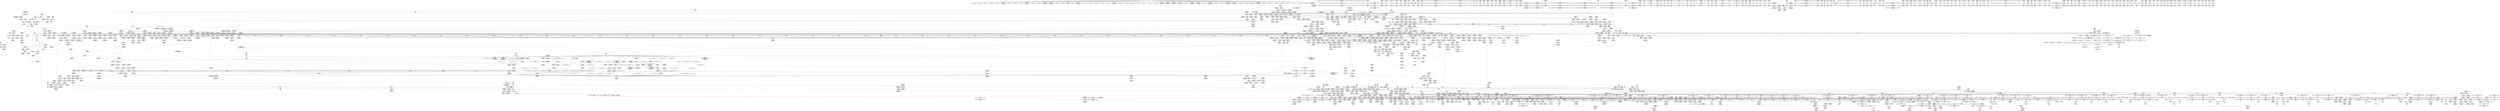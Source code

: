 digraph {
	CE0x7cf0430 [shape=record,shape=Mrecord,label="{CE0x7cf0430|tomoyo_inet_entry:_error.0|*SummSource*}"]
	CE0x529fc80 [shape=record,shape=Mrecord,label="{CE0x529fc80|__fswab16:_tmp2|*SummSource*}"]
	CE0x7b5deb0 [shape=record,shape=Mrecord,label="{CE0x7b5deb0|_call_void_bitcast_(void_(%struct.tomoyo_request_info*,_i1_(%struct.tomoyo_request_info*,_%struct.tomoyo_acl_info*)*)*_tomoyo_check_acl_to_void_(%struct.tomoyo_request_info.524*,_i1_(%struct.tomoyo_request_info.524*,_%struct.tomoyo_acl_info*)*)*)(%struct.tomoyo_request_info.524*_%r,_i1_(%struct.tomoyo_request_info.524*,_%struct.tomoyo_acl_info*)*_tomoyo_check_inet_acl)_#9,_!dbg_!38953|security/tomoyo/network.c,482}"]
	CE0x562a0b0 [shape=record,shape=Mrecord,label="{CE0x562a0b0|tomoyo_inet_entry:_tmp13|security/tomoyo/network.c,473|*SummSink*}"]
	CE0x7b292d0 [shape=record,shape=Mrecord,label="{CE0x7b292d0|tomoyo_inet_entry:_inet_network18|security/tomoyo/network.c,479|*SummSource*}"]
	CE0x47a3c70 [shape=record,shape=Mrecord,label="{CE0x47a3c70|tomoyo_init_request_info:_tmp|*SummSource*}"]
	CE0x474f190 [shape=record,shape=Mrecord,label="{CE0x474f190|tomoyo_get_mode:_conv|security/tomoyo/util.c,982}"]
	CE0x4620d30 [shape=record,shape=Mrecord,label="{CE0x4620d30|tomoyo_print_ipv4:_tmp5|security/tomoyo/network.c,93|*SummSink*}"]
	CE0x7a8c550 [shape=record,shape=Mrecord,label="{CE0x7a8c550|tomoyo_inet_entry:_tobool11|security/tomoyo/network.c,478}"]
	CE0x470fa30 [shape=record,shape=Mrecord,label="{CE0x470fa30|tomoyo_audit_net_log:_entry}"]
	CE0x5556b00 [shape=record,shape=Mrecord,label="{CE0x5556b00|GLOBAL:___llvm_gcov_ctr31133|Global_var:__llvm_gcov_ctr31133}"]
	CE0x477ddb0 [shape=record,shape=Mrecord,label="{CE0x477ddb0|tomoyo_audit_inet_log:_inet_network15|security/tomoyo/network.c,393}"]
	CE0x7a82530 [shape=record,shape=Mrecord,label="{CE0x7a82530|i8_5|*Constant*|*SummSink*}"]
	CE0x543d500 [shape=record,shape=Mrecord,label="{CE0x543d500|tomoyo_check_inet_address:_tmp6|security/tomoyo/network.c,509|*SummSink*}"]
	CE0x470d810 [shape=record,shape=Mrecord,label="{CE0x470d810|tomoyo_get_mode:_idxprom|security/tomoyo/util.c,981|*SummSource*}"]
	CE0x7bc41e0 [shape=record,shape=Mrecord,label="{CE0x7bc41e0|tomoyo_audit_inet_log:_tobool|security/tomoyo/network.c,384}"]
	CE0x46d4b10 [shape=record,shape=Mrecord,label="{CE0x46d4b10|tomoyo_get_mode:_call|security/tomoyo/util.c,980|*SummSource*}"]
	CE0x46f6950 [shape=record,shape=Mrecord,label="{CE0x46f6950|tomoyo_audit_inet_log:_tmp19|security/tomoyo/network.c,393|*SummSource*}"]
	CE0x607e2e0 [shape=record,shape=Mrecord,label="{CE0x607e2e0|rcu_lock_acquire18:_tmp}"]
	CE0x65f0f20 [shape=record,shape=Mrecord,label="{CE0x65f0f20|tomoyo_read_unlock19:_tmp3|*SummSource*}"]
	CE0x65008a0 [shape=record,shape=Mrecord,label="{CE0x65008a0|_call_void_rcu_lock_release21(%struct.lockdep_map*_%dep_map)_#9,_!dbg_!38905|include/linux/srcu.h,236|*SummSink*}"]
	CE0x45f1e00 [shape=record,shape=Mrecord,label="{CE0x45f1e00|tomoyo_check_inet_address:_if.end}"]
	CE0x54cfb90 [shape=record,shape=Mrecord,label="{CE0x54cfb90|__llvm_gcov_indirect_counter_increment10:_exit}"]
	CE0x64df400 [shape=record,shape=Mrecord,label="{CE0x64df400|tomoyo_domain:_tmp19|security/tomoyo/common.h,1205}"]
	CE0x46fcd40 [shape=record,shape=Mrecord,label="{CE0x46fcd40|GLOBAL:_tomoyo_domain|*Constant*|*SummSource*}"]
	CE0x52a6670 [shape=record,shape=Mrecord,label="{CE0x52a6670|i64*_getelementptr_inbounds_(_19_x_i64_,_19_x_i64_*___llvm_gcov_ctr4846,_i64_0,_i64_17)|*Constant*}"]
	CE0x45f18c0 [shape=record,shape=Mrecord,label="{CE0x45f18c0|tomoyo_check_inet_address:_tmp28|security/tomoyo/network.c,525|*SummSource*}"]
	CE0x669c230 [shape=record,shape=Mrecord,label="{CE0x669c230|srcu_read_unlock20:_sp|Function::srcu_read_unlock20&Arg::sp::|*SummSource*}"]
	CE0x620c3e0 [shape=record,shape=Mrecord,label="{CE0x620c3e0|tomoyo_audit_net_log:_arrayidx|security/tomoyo/network.c,367|*SummSink*}"]
	CE0x7b0e6b0 [shape=record,shape=Mrecord,label="{CE0x7b0e6b0|i32_24|*Constant*|*SummSource*}"]
	CE0x613ea90 [shape=record,shape=Mrecord,label="{CE0x613ea90|i64*_getelementptr_inbounds_(_19_x_i64_,_19_x_i64_*___llvm_gcov_ctr4846,_i64_0,_i64_16)|*Constant*|*SummSink*}"]
	CE0x6537e90 [shape=record,shape=Mrecord,label="{CE0x6537e90|tomoyo_init_request_info:_type|security/tomoyo/util.c,1009|*SummSink*}"]
	CE0x652a600 [shape=record,shape=Mrecord,label="{CE0x652a600|i64*_getelementptr_inbounds_(_2_x_i64_,_2_x_i64_*___llvm_gcov_ctr4434,_i64_0,_i64_0)|*Constant*|*SummSink*}"]
	CE0x7a8fd60 [shape=record,shape=Mrecord,label="{CE0x7a8fd60|tomoyo_inet_entry:_operation7|security/tomoyo/network.c,477}"]
	CE0x65be320 [shape=record,shape=Mrecord,label="{CE0x65be320|tomoyo_get_mode:_tmp13|security/tomoyo/util.c,982|*SummSink*}"]
	CE0x52a02f0 [shape=record,shape=Mrecord,label="{CE0x52a02f0|i64*_getelementptr_inbounds_(_19_x_i64_,_19_x_i64_*___llvm_gcov_ctr4846,_i64_0,_i64_10)|*Constant*|*SummSink*}"]
	CE0x65b76e0 [shape=record,shape=Mrecord,label="{CE0x65b76e0|i64*_getelementptr_inbounds_(_2_x_i64_,_2_x_i64_*___llvm_gcov_ctr2154,_i64_0,_i64_1)|*Constant*|*SummSink*}"]
	CE0x7b7ac30 [shape=record,shape=Mrecord,label="{CE0x7b7ac30|tomoyo_get_mode:_tmp23|security/tomoyo/util.c,986}"]
	CE0x46fd730 [shape=record,shape=Mrecord,label="{CE0x46fd730|i64*_getelementptr_inbounds_(_5_x_i64_,_5_x_i64_*___llvm_gcov_ctr32134,_i64_0,_i64_4)|*Constant*|*SummSink*}"]
	CE0x6222fc0 [shape=record,shape=Mrecord,label="{CE0x6222fc0|_ret_i32_%retval.0,_!dbg_!38967|security/tomoyo/network.c,532|*SummSink*}"]
	CE0x468aac0 [shape=record,shape=Mrecord,label="{CE0x468aac0|tomoyo_audit_inet_log:_conv|security/tomoyo/network.c,389}"]
	CE0x53cc8c0 [shape=record,shape=Mrecord,label="{CE0x53cc8c0|i32_1|*Constant*|*SummSink*}"]
	CE0x53130d0 [shape=record,shape=Mrecord,label="{CE0x53130d0|tomoyo_check_inet_address:_sw.bb|*SummSource*}"]
	CE0x7c40e20 [shape=record,shape=Mrecord,label="{CE0x7c40e20|GLOBAL:_rcu_lock_acquire18|*Constant*|*SummSource*}"]
	CE0x5365b90 [shape=record,shape=Mrecord,label="{CE0x5365b90|i64*_getelementptr_inbounds_(_2_x_i64_,_2_x_i64_*___llvm_gcov_ctr2154,_i64_0,_i64_1)|*Constant*}"]
	CE0x66c08e0 [shape=record,shape=Mrecord,label="{CE0x66c08e0|tomoyo_audit_inet_log:_tmp11|security/tomoyo/network.c,385|*SummSink*}"]
	CE0x47a4350 [shape=record,shape=Mrecord,label="{CE0x47a4350|i64*_getelementptr_inbounds_(_5_x_i64_,_5_x_i64_*___llvm_gcov_ctr32134,_i64_0,_i64_4)|*Constant*|*SummSource*}"]
	CE0x556b240 [shape=record,shape=Mrecord,label="{CE0x556b240|_call_void_mcount()_#3|*SummSource*}"]
	CE0x6132cc0 [shape=record,shape=Mrecord,label="{CE0x6132cc0|GLOBAL:___fswab16|*Constant*|*SummSource*}"]
	CE0x53826e0 [shape=record,shape=Mrecord,label="{CE0x53826e0|tomoyo_print_ipv4:_tmp|*SummSource*}"]
	CE0x7c52340 [shape=record,shape=Mrecord,label="{CE0x7c52340|tomoyo_audit_inet_log:_r|Function::tomoyo_audit_inet_log&Arg::r::}"]
	CE0x5242280 [shape=record,shape=Mrecord,label="{CE0x5242280|tomoyo_inet_entry:_tmp4|*LoadInst*|security/tomoyo/network.c,471|*SummSink*}"]
	CE0x61618b0 [shape=record,shape=Mrecord,label="{CE0x61618b0|GLOBAL:_tomoyo_print_ipv4|*Constant*|*SummSource*}"]
	CE0x62e85b0 [shape=record,shape=Mrecord,label="{CE0x62e85b0|i32_5|*Constant*|*SummSource*}"]
	CE0x6268f30 [shape=record,shape=Mrecord,label="{CE0x6268f30|i64*_getelementptr_inbounds_(_4_x_i64_,_4_x_i64_*___llvm_gcov_ctr4137,_i64_0,_i64_2)|*Constant*|*SummSink*}"]
	CE0x652f990 [shape=record,shape=Mrecord,label="{CE0x652f990|tomoyo_get_mode:_add|security/tomoyo/util.c,984}"]
	CE0x7ce64e0 [shape=record,shape=Mrecord,label="{CE0x7ce64e0|i64_0|*Constant*|*SummSource*}"]
	CE0x474f310 [shape=record,shape=Mrecord,label="{CE0x474f310|tomoyo_get_mode:_arrayidx|security/tomoyo/util.c,981|*SummSource*}"]
	CE0x669c140 [shape=record,shape=Mrecord,label="{CE0x669c140|srcu_read_unlock20:_sp|Function::srcu_read_unlock20&Arg::sp::}"]
	CE0x5486c80 [shape=record,shape=Mrecord,label="{CE0x5486c80|__llvm_gcov_indirect_counter_increment10:_tmp6}"]
	CE0x658e670 [shape=record,shape=Mrecord,label="{CE0x658e670|rcu_lock_release21:_map|Function::rcu_lock_release21&Arg::map::|*SummSource*}"]
	CE0x7d32a00 [shape=record,shape=Mrecord,label="{CE0x7d32a00|tomoyo_check_inet_address:_tmp4|security/tomoyo/network.c,509|*SummSource*}"]
	CE0x48dc470 [shape=record,shape=Mrecord,label="{CE0x48dc470|tomoyo_inet_entry:_arrayidx|security/tomoyo/network.c,471|*SummSink*}"]
	CE0x63d7cc0 [shape=record,shape=Mrecord,label="{CE0x63d7cc0|i64_0|*Constant*}"]
	CE0x6132470 [shape=record,shape=Mrecord,label="{CE0x6132470|tomoyo_check_inet_address:_tmp34|security/tomoyo/network.c,528|*SummSink*}"]
	CE0x48577a0 [shape=record,shape=Mrecord,label="{CE0x48577a0|i32_-1|*Constant*|*SummSource*}"]
	CE0x7b08070 [shape=record,shape=Mrecord,label="{CE0x7b08070|tomoyo_inet_entry:_port|security/tomoyo/network.c,480}"]
	CE0x6531400 [shape=record,shape=Mrecord,label="{CE0x6531400|tomoyo_init_request_info:_type|security/tomoyo/util.c,1009|*SummSource*}"]
	CE0x7b7a630 [shape=record,shape=Mrecord,label="{CE0x7b7a630|tomoyo_get_mode:_tmp22|security/tomoyo/util.c,986|*SummSource*}"]
	CE0x628a610 [shape=record,shape=Mrecord,label="{CE0x628a610|tomoyo_inet_entry:_cmp|security/tomoyo/network.c,474}"]
	CE0x46ed220 [shape=record,shape=Mrecord,label="{CE0x46ed220|tomoyo_check_inet_address:_cmp6|security/tomoyo/network.c,517}"]
	CE0x61fae20 [shape=record,shape=Mrecord,label="{CE0x61fae20|tomoyo_audit_net_log:_tmp2|*SummSink*}"]
	CE0x65b8290 [shape=record,shape=Mrecord,label="{CE0x65b8290|tomoyo_domain:_do.end}"]
	CE0x64bb480 [shape=record,shape=Mrecord,label="{CE0x64bb480|rcu_lock_acquire18:_map|Function::rcu_lock_acquire18&Arg::map::|*SummSource*}"]
	CE0x60ae2e0 [shape=record,shape=Mrecord,label="{CE0x60ae2e0|i64*_getelementptr_inbounds_(_2_x_i64_,_2_x_i64_*___llvm_gcov_ctr4632,_i64_0,_i64_0)|*Constant*|*SummSource*}"]
	CE0x7c4bb80 [shape=record,shape=Mrecord,label="{CE0x7c4bb80|tomoyo_inet_entry:_call27|security/tomoyo/network.c,483}"]
	CE0x621b950 [shape=record,shape=Mrecord,label="{CE0x621b950|i64*_getelementptr_inbounds_(_19_x_i64_,_19_x_i64_*___llvm_gcov_ctr4846,_i64_0,_i64_18)|*Constant*|*SummSink*}"]
	CE0x480ae50 [shape=record,shape=Mrecord,label="{CE0x480ae50|__fswab16:_conv1|include/uapi/linux/swab.h,53|*SummSource*}"]
	CE0x65179b0 [shape=record,shape=Mrecord,label="{CE0x65179b0|0:_i8,_array:_GCRE_tomoyo_index2category_constant_39_x_i8_c_00_00_00_00_00_00_00_00_00_00_00_00_00_00_00_00_00_00_00_00_00_00_00_01_01_01_01_01_01_01_01_01_01_01_01_01_01_01_02_,_align_16:_elem_34::|security/tomoyo/util.c,983}"]
	CE0x652a150 [shape=record,shape=Mrecord,label="{CE0x652a150|tomoyo_domain:_tobool|security/tomoyo/common.h,1205|*SummSource*}"]
	CE0x61fb370 [shape=record,shape=Mrecord,label="{CE0x61fb370|_call_void_lock_acquire(%struct.lockdep_map*_%map,_i32_0,_i32_0,_i32_2,_i32_0,_%struct.lockdep_map*_null,_i64_ptrtoint_(i8*_blockaddress(_rcu_lock_acquire18,_%__here)_to_i64))_#9,_!dbg_!38907|include/linux/rcupdate.h,418|*SummSink*}"]
	CE0x64f06d0 [shape=record,shape=Mrecord,label="{CE0x64f06d0|0:_i8,_array:_GCRE_tomoyo_index2category_constant_39_x_i8_c_00_00_00_00_00_00_00_00_00_00_00_00_00_00_00_00_00_00_00_00_00_00_00_01_01_01_01_01_01_01_01_01_01_01_01_01_01_01_02_,_align_16:_elem_29::|security/tomoyo/util.c,983}"]
	CE0x60ea600 [shape=record,shape=Mrecord,label="{CE0x60ea600|tomoyo_domain:_tmp2}"]
	CE0x7bb6d30 [shape=record,shape=Mrecord,label="{CE0x7bb6d30|srcu_read_lock17:_tmp3|*SummSource*}"]
	CE0x649cf10 [shape=record,shape=Mrecord,label="{CE0x649cf10|%struct.tomoyo_domain_info*_null|*Constant*|*SummSink*}"]
	CE0x479df90 [shape=record,shape=Mrecord,label="{CE0x479df90|VOIDTB_TE_array:_GCR_.str10_private_unnamed_addr_constant_4_x_i8_c_%u_00_,_align_1:_elem_0:default:}"]
	CE0x466d1b0 [shape=record,shape=Mrecord,label="{CE0x466d1b0|_call_void_lockdep_rcu_suspicious(i8*_getelementptr_inbounds_(_25_x_i8_,_25_x_i8_*_.str12,_i32_0,_i32_0),_i32_1205,_i8*_getelementptr_inbounds_(_45_x_i8_,_45_x_i8_*_.str13,_i32_0,_i32_0))_#9,_!dbg_!38917|security/tomoyo/common.h,1205|*SummSource*}"]
	CE0x52a5c10 [shape=record,shape=Mrecord,label="{CE0x52a5c10|_ret_i32_%error.0,_!dbg_!38961|security/tomoyo/network.c,488}"]
	CE0x4850590 [shape=record,shape=Mrecord,label="{CE0x4850590|i64_80|*Constant*|*SummSource*}"]
	CE0x556b950 [shape=record,shape=Mrecord,label="{CE0x556b950|tomoyo_audit_net_log:_tmp1|*SummSink*}"]
	CE0x54cfc00 [shape=record,shape=Mrecord,label="{CE0x54cfc00|__llvm_gcov_indirect_counter_increment10:_exit|*SummSource*}"]
	CE0x52fa980 [shape=record,shape=Mrecord,label="{CE0x52fa980|get_current:_entry}"]
	CE0x56962a0 [shape=record,shape=Mrecord,label="{CE0x56962a0|i64**_getelementptr_inbounds_(_3_x_i64*_,_3_x_i64*_*___llvm_gcda_edge_table49,_i64_0,_i64_0)|*Constant*|*SummSink*}"]
	CE0x465bab0 [shape=record,shape=Mrecord,label="{CE0x465bab0|i64*_getelementptr_inbounds_(_4_x_i64_,_4_x_i64_*___llvm_gcov_ctr4731,_i64_0,_i64_3)|*Constant*|*SummSource*}"]
	CE0x7cec970 [shape=record,shape=Mrecord,label="{CE0x7cec970|tomoyo_check_inet_address:_bb|*SummSink*}"]
	CE0x6468660 [shape=record,shape=Mrecord,label="{CE0x6468660|tomoyo_audit_net_log:_tmp4|security/tomoyo/network.c,367}"]
	CE0x7b3aed0 [shape=record,shape=Mrecord,label="{CE0x7b3aed0|tomoyo_inet_entry:_call21|security/tomoyo/network.c,480|*SummSink*}"]
	CE0x61d7a90 [shape=record,shape=Mrecord,label="{CE0x61d7a90|tomoyo_get_mode:_tmp13|security/tomoyo/util.c,982}"]
	CE0x6067aa0 [shape=record,shape=Mrecord,label="{CE0x6067aa0|i64*_getelementptr_inbounds_(_12_x_i64_,_12_x_i64_*___llvm_gcov_ctr31133,_i64_0,_i64_6)|*Constant*}"]
	CE0x60ea3b0 [shape=record,shape=Mrecord,label="{CE0x60ea3b0|tomoyo_domain:_tmp1|*SummSource*}"]
	CE0x53fb520 [shape=record,shape=Mrecord,label="{CE0x53fb520|tomoyo_get_mode:_return|*SummSource*}"]
	CE0x601ddd0 [shape=record,shape=Mrecord,label="{CE0x601ddd0|rcu_lock_acquire18:_tmp2|*SummSink*}"]
	CE0x607d440 [shape=record,shape=Mrecord,label="{CE0x607d440|i32_0|*Constant*}"]
	CE0x7ddf050 [shape=record,shape=Mrecord,label="{CE0x7ddf050|i64**_getelementptr_inbounds_(_3_x_i64*_,_3_x_i64*_*___llvm_gcda_edge_table49,_i64_0,_i64_1)|*Constant*|*SummSource*}"]
	CE0x485c870 [shape=record,shape=Mrecord,label="{CE0x485c870|GLOBAL:_srcu_read_lock17|*Constant*|*SummSource*}"]
	CE0x64797d0 [shape=record,shape=Mrecord,label="{CE0x64797d0|i64*_getelementptr_inbounds_(_11_x_i64_,_11_x_i64_*___llvm_gcov_ctr5229,_i64_0,_i64_5)|*Constant*|*SummSource*}"]
	CE0x53770a0 [shape=record,shape=Mrecord,label="{CE0x53770a0|i64*_getelementptr_inbounds_(_11_x_i64_,_11_x_i64_*___llvm_gcov_ctr54147,_i64_0,_i64_10)|*Constant*|*SummSink*}"]
	CE0x7abbb80 [shape=record,shape=Mrecord,label="{CE0x7abbb80|tomoyo_inet_entry:_operation10|security/tomoyo/network.c,477|*SummSink*}"]
	CE0x7dcdaa0 [shape=record,shape=Mrecord,label="{CE0x7dcdaa0|tomoyo_inet_entry:_tmp31|security/tomoyo/network.c,488|*SummSource*}"]
	CE0x607ddf0 [shape=record,shape=Mrecord,label="{CE0x607ddf0|rcu_lock_release21:_tmp1|*SummSource*}"]
	CE0x45cbe90 [shape=record,shape=Mrecord,label="{CE0x45cbe90|rcu_lock_release21:_indirectgoto|*SummSink*}"]
	CE0x65bdf30 [shape=record,shape=Mrecord,label="{CE0x65bdf30|tomoyo_domain:_tmp|*SummSource*}"]
	CE0x62f5a40 [shape=record,shape=Mrecord,label="{CE0x62f5a40|tomoyo_audit_inet_log:_tmp10|security/tomoyo/network.c,385}"]
	CE0x556bbd0 [shape=record,shape=Mrecord,label="{CE0x556bbd0|tomoyo_audit_net_log:_tmp1|*SummSource*}"]
	CE0x70c58a0 [shape=record,shape=Mrecord,label="{CE0x70c58a0|rcu_lock_acquire18:_tmp7|*SummSink*}"]
	CE0x5443290 [shape=record,shape=Mrecord,label="{CE0x5443290|tomoyo_check_inet_address:_is_ipv610|security/tomoyo/network.c,519|*SummSource*}"]
	CE0x7b4be70 [shape=record,shape=Mrecord,label="{CE0x7b4be70|tomoyo_inet_entry:_conv23|security/tomoyo/network.c,480|*SummSink*}"]
	CE0x46d53d0 [shape=record,shape=Mrecord,label="{CE0x46d53d0|tomoyo_get_mode:_tmp15|security/tomoyo/util.c,983}"]
	CE0x52753e0 [shape=record,shape=Mrecord,label="{CE0x52753e0|i32_2|*Constant*|*SummSink*}"]
	CE0x6611e60 [shape=record,shape=Mrecord,label="{CE0x6611e60|_call_void_mcount()_#3}"]
	CE0x7bb51e0 [shape=record,shape=Mrecord,label="{CE0x7bb51e0|tomoyo_get_mode:_conv15|security/tomoyo/util.c,987}"]
	CE0x7bbcfd0 [shape=record,shape=Mrecord,label="{CE0x7bbcfd0|tomoyo_audit_inet_log:_tmp5|security/tomoyo/network.c,384}"]
	CE0x65f0c20 [shape=record,shape=Mrecord,label="{CE0x65f0c20|_call_void_mcount()_#3|*SummSink*}"]
	"CONST[source:1(input),value:2(dynamic)][purpose:{object}]"
	CE0x45bc8b0 [shape=record,shape=Mrecord,label="{CE0x45bc8b0|tomoyo_audit_inet_log:_arraydecay4|security/tomoyo/network.c,388|*SummSink*}"]
	CE0x53bece0 [shape=record,shape=Mrecord,label="{CE0x53bece0|i64*_getelementptr_inbounds_(_19_x_i64_,_19_x_i64_*___llvm_gcov_ctr4846,_i64_0,_i64_7)|*Constant*|*SummSource*}"]
	CE0x65d2930 [shape=record,shape=Mrecord,label="{CE0x65d2930|tomoyo_init_request_info:_tmp13|*LoadInst*|security/tomoyo/util.c,1011|*SummSource*}"]
	CE0x533ecf0 [shape=record,shape=Mrecord,label="{CE0x533ecf0|GLOBAL:_lockdep_rcu_suspicious|*Constant*|*SummSource*}"]
	CE0x7ae4db0 [shape=record,shape=Mrecord,label="{CE0x7ae4db0|tomoyo_inet_entry:_param12|security/tomoyo/network.c,478|*SummSink*}"]
	CE0x65a7510 [shape=record,shape=Mrecord,label="{CE0x65a7510|tomoyo_get_mode:_ns|Function::tomoyo_get_mode&Arg::ns::}"]
	CE0x4714350 [shape=record,shape=Mrecord,label="{CE0x4714350|tomoyo_get_mode:_tmp11|security/tomoyo/util.c,982|*SummSource*}"]
	CE0x7ac3c50 [shape=record,shape=Mrecord,label="{CE0x7ac3c50|tomoyo_get_mode:_tmp20|security/tomoyo/util.c,985|*SummSource*}"]
	CE0x55c6260 [shape=record,shape=Mrecord,label="{CE0x55c6260|i64_8|*Constant*}"]
	"CONST[source:0(mediator),value:1(k-static)][purpose:{operation}]"
	CE0x47826a0 [shape=record,shape=Mrecord,label="{CE0x47826a0|COLLAPSED:_GCMRE___llvm_gcov_ctr4533_internal_global_2_x_i64_zeroinitializer:_elem_0:default:}"]
	CE0x653f4f0 [shape=record,shape=Mrecord,label="{CE0x653f4f0|tomoyo_init_request_info:_call4|security/tomoyo/util.c,1010|*SummSource*}"]
	CE0x48572f0 [shape=record,shape=Mrecord,label="{CE0x48572f0|i64*_getelementptr_inbounds_(_19_x_i64_,_19_x_i64_*___llvm_gcov_ctr4846,_i64_0,_i64_12)|*Constant*|*SummSink*}"]
	CE0x663cb40 [shape=record,shape=Mrecord,label="{CE0x663cb40|GLOBAL:_srcu_read_unlock20|*Constant*|*SummSource*}"]
	CE0x62c4860 [shape=record,shape=Mrecord,label="{CE0x62c4860|i64*_getelementptr_inbounds_(_11_x_i64_,_11_x_i64_*___llvm_gcov_ctr5229,_i64_0,_i64_5)|*Constant*}"]
	CE0x7d6f990 [shape=record,shape=Mrecord,label="{CE0x7d6f990|GLOBAL:_tomoyo_socket_keyword|Global_var:tomoyo_socket_keyword|*SummSink*}"]
	CE0x6290530 [shape=record,shape=Mrecord,label="{CE0x6290530|i32_255|*Constant*|*SummSink*}"]
	CE0x6656070 [shape=record,shape=Mrecord,label="{CE0x6656070|i64_ptrtoint_(i8*_blockaddress(_rcu_lock_release21,_%__here)_to_i64)|*Constant*|*SummSink*}"]
	CE0x60727d0 [shape=record,shape=Mrecord,label="{CE0x60727d0|i64*_getelementptr_inbounds_(_2_x_i64_,_2_x_i64_*___llvm_gcov_ctr53148,_i64_0,_i64_1)|*Constant*|*SummSource*}"]
	CE0x60b9520 [shape=record,shape=Mrecord,label="{CE0x60b9520|i32_2|*Constant*}"]
	CE0x658e2c0 [shape=record,shape=Mrecord,label="{CE0x658e2c0|rcu_lock_release21:_entry|*SummSink*}"]
	CE0x48bb7c0 [shape=record,shape=Mrecord,label="{CE0x48bb7c0|tomoyo_check_inet_address:_tmp30|security/tomoyo/network.c,527}"]
	CE0x7b2cb40 [shape=record,shape=Mrecord,label="{CE0x7b2cb40|tomoyo_inet_entry:_tmp19|security/tomoyo/network.c,479|*SummSink*}"]
	CE0x63a8bb0 [shape=record,shape=Mrecord,label="{CE0x63a8bb0|tomoyo_init_request_info:_tmp1|*SummSource*}"]
	CE0x5275370 [shape=record,shape=Mrecord,label="{CE0x5275370|i32_2|*Constant*|*SummSource*}"]
	CE0x60faff0 [shape=record,shape=Mrecord,label="{CE0x60faff0|0:_i8,_array:_GCRE_tomoyo_index2category_constant_39_x_i8_c_00_00_00_00_00_00_00_00_00_00_00_00_00_00_00_00_00_00_00_00_00_00_00_01_01_01_01_01_01_01_01_01_01_01_01_01_01_01_02_,_align_16:_elem_4::|security/tomoyo/util.c,983}"]
	CE0x47141f0 [shape=record,shape=Mrecord,label="{CE0x47141f0|tomoyo_get_mode:_tmp11|security/tomoyo/util.c,982}"]
	CE0x621b670 [shape=record,shape=Mrecord,label="{CE0x621b670|tomoyo_check_inet_address:_tmp40|security/tomoyo/network.c,532}"]
	CE0x609f3d0 [shape=record,shape=Mrecord,label="{CE0x609f3d0|__fswab16:_val|Function::__fswab16&Arg::val::|*SummSink*}"]
	CE0x4691430 [shape=record,shape=Mrecord,label="{CE0x4691430|tomoyo_audit_inet_log:_idx.ext|security/tomoyo/network.c,390|*SummSource*}"]
	CE0x53fac90 [shape=record,shape=Mrecord,label="{CE0x53fac90|tomoyo_print_ipv4:_tmp4|security/tomoyo/network.c,93|*SummSource*}"]
	CE0x6073400 [shape=record,shape=Mrecord,label="{CE0x6073400|i64_1|*Constant*}"]
	CE0x7d39910 [shape=record,shape=Mrecord,label="{CE0x7d39910|_call_void_tomoyo_read_unlock19(i32_%call)_#9,_!dbg_!38960|security/tomoyo/network.c,486|*SummSink*}"]
	CE0x613eb00 [shape=record,shape=Mrecord,label="{CE0x613eb00|tomoyo_check_inet_address:_tmp36|security/tomoyo/network.c,529|*SummSink*}"]
	CE0x4598de0 [shape=record,shape=Mrecord,label="{CE0x4598de0|0:_i8*,_array:_GCRE_tomoyo_proto_keyword_constant_6_x_i8*_i8*_getelementptr_inbounds_(_2_x_i8_,_2_x_i8_*_.str22,_i32_0,_i32_0),_i8*_getelementptr_inbounds_(_7_x_i8_,_7_x_i8_*_.str123,_i32_0,_i32_0),_i8*_getelementptr_inbounds_(_6_x_i8_,_6_x_i8_*_.str224,_i32_0,_i32_0),_i8*_getelementptr_inbounds_(_4_x_i8_,_4_x_i8_*_.str325,_i32_0,_i32_0),_i8*_getelementptr_inbounds_(_2_x_i8_,_2_x_i8_*_.str22,_i32_0,_i32_0),_i8*_getelementptr_inbounds_(_10_x_i8_,_10_x_i8_*_.str426,_i32_0,_i32_0)_,_align_16:_elem_5::|security/tomoyo/network.c,367}"]
	CE0x7db86e0 [shape=record,shape=Mrecord,label="{CE0x7db86e0|i32_2|*Constant*}"]
	CE0x53d3690 [shape=record,shape=Mrecord,label="{CE0x53d3690|tomoyo_inet_entry:_idxprom|security/tomoyo/network.c,471}"]
	CE0x45ef8b0 [shape=record,shape=Mrecord,label="{CE0x45ef8b0|_ret_void,_!dbg_!38911|security/tomoyo/network.c,94|*SummSink*}"]
	CE0x480ad70 [shape=record,shape=Mrecord,label="{CE0x480ad70|__fswab16:_shl|include/uapi/linux/swab.h,53}"]
	CE0x53a44f0 [shape=record,shape=Mrecord,label="{CE0x53a44f0|__llvm_gcov_indirect_counter_increment10:_counter|*SummSource*}"]
	CE0x54433f0 [shape=record,shape=Mrecord,label="{CE0x54433f0|tomoyo_check_inet_address:_is_ipv610|security/tomoyo/network.c,519|*SummSink*}"]
	CE0x45a0ba0 [shape=record,shape=Mrecord,label="{CE0x45a0ba0|128:_i8*,_1208:_%struct.file*,_:_CMRE_50,51_}"]
	CE0x4749fd0 [shape=record,shape=Mrecord,label="{CE0x4749fd0|GLOBAL:_tomoyo_policy_loaded|Global_var:tomoyo_policy_loaded|*SummSink*}"]
	CE0x7c3ba70 [shape=record,shape=Mrecord,label="{CE0x7c3ba70|tomoyo_get_mode:_tmp10|security/tomoyo/util.c,982|*SummSink*}"]
	CE0x62ffb80 [shape=record,shape=Mrecord,label="{CE0x62ffb80|tomoyo_inet_entry:_param_type|security/tomoyo/network.c,475|*SummSink*}"]
	CE0x53cc220 [shape=record,shape=Mrecord,label="{CE0x53cc220|tomoyo_check_inet_address:_conv|security/tomoyo/network.c,507|*SummSource*}"]
	CE0x47e78e0 [shape=record,shape=Mrecord,label="{CE0x47e78e0|_call_void___llvm_gcov_indirect_counter_increment10(i32*___llvm_gcov_global_state_pred50,_i64**_getelementptr_inbounds_(_3_x_i64*_,_3_x_i64*_*___llvm_gcda_edge_table49,_i64_0,_i64_2)),_!dbg_!38933|security/tomoyo/network.c,517}"]
	CE0x64233a0 [shape=record,shape=Mrecord,label="{CE0x64233a0|tomoyo_inet_entry:_do.body|*SummSource*}"]
	CE0x458e610 [shape=record,shape=Mrecord,label="{CE0x458e610|_ret_void,_!dbg_!38908|include/linux/rcupdate.h,419|*SummSource*}"]
	CE0x611be70 [shape=record,shape=Mrecord,label="{CE0x611be70|i64*_getelementptr_inbounds_(_11_x_i64_,_11_x_i64_*___llvm_gcov_ctr54147,_i64_0,_i64_6)|*Constant*|*SummSource*}"]
	CE0x470f010 [shape=record,shape=Mrecord,label="{CE0x470f010|tomoyo_audit_inet_log:_arraydecay16|security/tomoyo/network.c,393|*SummSink*}"]
	CE0x60f3220 [shape=record,shape=Mrecord,label="{CE0x60f3220|tomoyo_domain:_tmp7|security/tomoyo/common.h,1205|*SummSink*}"]
	CE0x7b096a0 [shape=record,shape=Mrecord,label="{CE0x7b096a0|tomoyo_inet_entry:_address16|security/tomoyo/network.c,479}"]
	CE0x7abbf30 [shape=record,shape=Mrecord,label="{CE0x7abbf30|tomoyo_inet_entry:_is_ipv6|security/tomoyo/network.c,478}"]
	CE0x611d510 [shape=record,shape=Mrecord,label="{CE0x611d510|tomoyo_check_inet_address:_port19|security/tomoyo/network.c,528|*SummSource*}"]
	CE0x663c440 [shape=record,shape=Mrecord,label="{CE0x663c440|tomoyo_domain:_tmp5|security/tomoyo/common.h,1205}"]
	CE0x4856eb0 [shape=record,shape=Mrecord,label="{CE0x4856eb0|i64*_getelementptr_inbounds_(_19_x_i64_,_19_x_i64_*___llvm_gcov_ctr4846,_i64_0,_i64_12)|*Constant*}"]
	CE0x6499340 [shape=record,shape=Mrecord,label="{CE0x6499340|tomoyo_inet_entry:_land.lhs.true|*SummSource*}"]
	CE0x4706b50 [shape=record,shape=Mrecord,label="{CE0x4706b50|tomoyo_audit_inet_log:_inet_network13|security/tomoyo/network.c,392|*SummSource*}"]
	CE0x46c4f50 [shape=record,shape=Mrecord,label="{CE0x46c4f50|i64_128|*Constant*|*SummSink*}"]
	CE0x7bbd270 [shape=record,shape=Mrecord,label="{CE0x7bbd270|tomoyo_audit_inet_log:_inet_network3|security/tomoyo/network.c,384|*SummSink*}"]
	CE0x5371ec0 [shape=record,shape=Mrecord,label="{CE0x5371ec0|tomoyo_check_inet_address:_tmp26|security/tomoyo/network.c,522}"]
	CE0x62d42b0 [shape=record,shape=Mrecord,label="{CE0x62d42b0|tomoyo_inet_entry:_arrayidx2|security/tomoyo/network.c,471|*SummSink*}"]
	CE0x7dbd1f0 [shape=record,shape=Mrecord,label="{CE0x7dbd1f0|128:_i8*,_1208:_%struct.file*,_:_CMRE_41,42_}"]
	CE0x7b6ec60 [shape=record,shape=Mrecord,label="{CE0x7b6ec60|i8*_getelementptr_inbounds_(_45_x_i8_,_45_x_i8_*_.str13,_i32_0,_i32_0)|*Constant*|*SummSink*}"]
	CE0x6140710 [shape=record,shape=Mrecord,label="{CE0x6140710|tomoyo_check_inet_address:_call21|security/tomoyo/network.c,529|*SummSink*}"]
	CE0x653fa60 [shape=record,shape=Mrecord,label="{CE0x653fa60|GLOBAL:_tomoyo_get_mode|*Constant*|*SummSink*}"]
	CE0x45f1350 [shape=record,shape=Mrecord,label="{CE0x45f1350|tomoyo_check_inet_address:_tmp28|security/tomoyo/network.c,525}"]
	CE0x7a68550 [shape=record,shape=Mrecord,label="{CE0x7a68550|i64*_getelementptr_inbounds_(_4_x_i64_,_4_x_i64_*___llvm_gcov_ctr4731,_i64_0,_i64_0)|*Constant*|*SummSource*}"]
	CE0x6454420 [shape=record,shape=Mrecord,label="{CE0x6454420|i32_65280|*Constant*}"]
	CE0x46fb630 [shape=record,shape=Mrecord,label="{CE0x46fb630|tomoyo_domain:_tmp23|security/tomoyo/common.h,1205}"]
	CE0x62e83c0 [shape=record,shape=Mrecord,label="{CE0x62e83c0|tomoyo_audit_inet_log:_tmp3|security/tomoyo/network.c,382|*SummSink*}"]
	CE0x7b69e70 [shape=record,shape=Mrecord,label="{CE0x7b69e70|tomoyo_inet_entry:_tmp21|security/tomoyo/network.c,482}"]
	CE0x4563bb0 [shape=record,shape=Mrecord,label="{CE0x4563bb0|tomoyo_print_ipv4:_min_ip|Function::tomoyo_print_ipv4&Arg::min_ip::|*SummSink*}"]
	CE0x620d4d0 [shape=record,shape=Mrecord,label="{CE0x620d4d0|tomoyo_print_ipv4:_tmp2}"]
	CE0x46e6a30 [shape=record,shape=Mrecord,label="{CE0x46e6a30|i64*_getelementptr_inbounds_(_12_x_i64_,_12_x_i64_*___llvm_gcov_ctr31133,_i64_0,_i64_0)|*Constant*}"]
	CE0x7bf5d00 [shape=record,shape=Mrecord,label="{CE0x7bf5d00|tomoyo_check_inet_address:_arraydecay|security/tomoyo/network.c,513|*SummSink*}"]
	CE0x61fcfe0 [shape=record,shape=Mrecord,label="{CE0x61fcfe0|tomoyo_print_ipv6:_call|security/tomoyo/network.c,111|*SummSink*}"]
	CE0x65b7750 [shape=record,shape=Mrecord,label="{CE0x65b7750|i64_1|*Constant*}"]
	CE0x601e520 [shape=record,shape=Mrecord,label="{CE0x601e520|i64*_getelementptr_inbounds_(_4_x_i64_,_4_x_i64_*___llvm_gcov_ctr4137,_i64_0,_i64_0)|*Constant*|*SummSource*}"]
	CE0x6699300 [shape=record,shape=Mrecord,label="{CE0x6699300|GLOBAL:_srcu_read_unlock20|*Constant*|*SummSink*}"]
	CE0x7ae69c0 [shape=record,shape=Mrecord,label="{CE0x7ae69c0|tomoyo_inet_entry:_frombool|security/tomoyo/network.c,478}"]
	CE0x485c6e0 [shape=record,shape=Mrecord,label="{CE0x485c6e0|GLOBAL:_srcu_read_lock17|*Constant*|*SummSink*}"]
	CE0x5284660 [shape=record,shape=Mrecord,label="{CE0x5284660|tomoyo_init_request_info:_tmp9|security/tomoyo/util.c,1006|*SummSink*}"]
	CE0x4706cb0 [shape=record,shape=Mrecord,label="{CE0x4706cb0|tomoyo_audit_inet_log:_inet_network13|security/tomoyo/network.c,392|*SummSink*}"]
	CE0x7d32bc0 [shape=record,shape=Mrecord,label="{CE0x7d32bc0|tomoyo_check_inet_address:_tmp8|security/tomoyo/network.c,510}"]
	CE0x47e7b00 [shape=record,shape=Mrecord,label="{CE0x47e7b00|_call_void_mcount()_#3|*SummSource*}"]
	CE0x7bf5b40 [shape=record,shape=Mrecord,label="{CE0x7bf5b40|tomoyo_check_inet_address:_arraydecay|security/tomoyo/network.c,513|*SummSource*}"]
	CE0x46ed0b0 [shape=record,shape=Mrecord,label="{CE0x46ed0b0|i64_16|*Constant*|*SummSink*}"]
	CE0x637e390 [shape=record,shape=Mrecord,label="{CE0x637e390|tomoyo_inet_entry:_tobool|security/tomoyo/network.c,473|*SummSource*}"]
	CE0x7c410a0 [shape=record,shape=Mrecord,label="{CE0x7c410a0|rcu_lock_acquire18:_entry}"]
	CE0x470d9a0 [shape=record,shape=Mrecord,label="{CE0x470d9a0|tomoyo_print_ipv6:_lnot|security/tomoyo/network.c,111|*SummSink*}"]
	CE0x46217c0 [shape=record,shape=Mrecord,label="{CE0x46217c0|tomoyo_domain:_if.end|*SummSink*}"]
	CE0x46fd380 [shape=record,shape=Mrecord,label="{CE0x46fd380|_call_void_mcount()_#3|*SummSink*}"]
	CE0x60add30 [shape=record,shape=Mrecord,label="{CE0x60add30|%struct.task_struct*_(%struct.task_struct**)*_asm_movq_%gs:$_1:P_,$0_,_r,im,_dirflag_,_fpsr_,_flags_|*SummSource*}"]
	CE0x6499820 [shape=record,shape=Mrecord,label="{CE0x6499820|24:_i32*,_32:_i16,_34:_i8,_35:_i8,_36:_i8,_72:_i8,_:_SCMRE_37,38_}"]
	CE0x52a2270 [shape=record,shape=Mrecord,label="{CE0x52a2270|srcu_read_unlock20:_tmp}"]
	CE0x5241d40 [shape=record,shape=Mrecord,label="{CE0x5241d40|tomoyo_inet_entry:_operation|security/tomoyo/network.c,471|*SummSource*}"]
	CE0x51fe940 [shape=record,shape=Mrecord,label="{CE0x51fe940|tomoyo_inet_entry:_tmp3|*LoadInst*|security/tomoyo/network.c,471|*SummSource*}"]
	CE0x7b3ac90 [shape=record,shape=Mrecord,label="{CE0x7b3ac90|tomoyo_inet_entry:_call21|security/tomoyo/network.c,480}"]
	CE0x453f640 [shape=record,shape=Mrecord,label="{CE0x453f640|__fswab16:_conv3|include/uapi/linux/swab.h,53}"]
	CE0x649d4c0 [shape=record,shape=Mrecord,label="{CE0x649d4c0|tomoyo_inet_entry:_do.cond|*SummSource*}"]
	CE0x534f5c0 [shape=record,shape=Mrecord,label="{CE0x534f5c0|tomoyo_init_request_info:_domain|Function::tomoyo_init_request_info&Arg::domain::}"]
	CE0x659e650 [shape=record,shape=Mrecord,label="{CE0x659e650|_ret_i32_%retval.0,_!dbg_!38935|security/tomoyo/util.c,988|*SummSource*}"]
	CE0x4672510 [shape=record,shape=Mrecord,label="{CE0x4672510|tomoyo_audit_inet_log:_arraydecay5|security/tomoyo/network.c,389|*SummSource*}"]
	CE0x7ae4460 [shape=record,shape=Mrecord,label="{CE0x7ae4460|tomoyo_inet_entry:_is_ipv614|security/tomoyo/network.c,478|*SummSource*}"]
	CE0x54546a0 [shape=record,shape=Mrecord,label="{CE0x54546a0|__llvm_gcov_indirect_counter_increment10:_tmp5|*SummSink*}"]
	"CONST[source:0(mediator),value:2(dynamic)][purpose:{object}]"
	CE0x4857900 [shape=record,shape=Mrecord,label="{CE0x4857900|i32_-1|*Constant*|*SummSink*}"]
	CE0x53bed50 [shape=record,shape=Mrecord,label="{CE0x53bed50|i64*_getelementptr_inbounds_(_19_x_i64_,_19_x_i64_*___llvm_gcov_ctr4846,_i64_0,_i64_7)|*Constant*|*SummSink*}"]
	CE0x566abe0 [shape=record,shape=Mrecord,label="{CE0x566abe0|COLLAPSED:_GCMRE___llvm_gcov_ctr53148_internal_global_2_x_i64_zeroinitializer:_elem_0:default:}"]
	CE0x7d1b430 [shape=record,shape=Mrecord,label="{CE0x7d1b430|i64_4|*Constant*|*SummSource*}"]
	CE0x5331070 [shape=record,shape=Mrecord,label="{CE0x5331070|_call_void_mcount()_#3}"]
	CE0x7c52790 [shape=record,shape=Mrecord,label="{CE0x7c52790|_ret_i32_%call17,_!dbg_!38941|security/tomoyo/network.c,394|*SummSink*}"]
	CE0x4725f80 [shape=record,shape=Mrecord,label="{CE0x4725f80|tomoyo_audit_inet_log:_protocol|security/tomoyo/network.c,392|*SummSink*}"]
	CE0x569f290 [shape=record,shape=Mrecord,label="{CE0x569f290|tomoyo_check_inet_address:_tmp27|security/tomoyo/network.c,525}"]
	CE0x5454c30 [shape=record,shape=Mrecord,label="{CE0x5454c30|i64*_getelementptr_inbounds_(_19_x_i64_,_19_x_i64_*___llvm_gcov_ctr4846,_i64_0,_i64_7)|*Constant*}"]
	CE0x624a300 [shape=record,shape=Mrecord,label="{CE0x624a300|srcu_read_unlock20:_tmp3|*SummSource*}"]
	CE0x549b0a0 [shape=record,shape=Mrecord,label="{CE0x549b0a0|tomoyo_read_lock16:_tmp}"]
	CE0x7b2d0e0 [shape=record,shape=Mrecord,label="{CE0x7b2d0e0|tomoyo_inet_entry:_inet_network18|security/tomoyo/network.c,479}"]
	CE0x65f11f0 [shape=record,shape=Mrecord,label="{CE0x65f11f0|_call_void_mcount()_#3}"]
	CE0x53bd190 [shape=record,shape=Mrecord,label="{CE0x53bd190|get_current:_tmp3|*SummSink*}"]
	CE0x7bf60d0 [shape=record,shape=Mrecord,label="{CE0x7bf60d0|0:_i8,_1:_i8,_8:_i16,_16:_i32*,_24:_i8,_:_CMR_16,24_|*MultipleSource*|Function::tomoyo_check_inet_address&Arg::address::|security/tomoyo/network.c,505}"]
	CE0x658e470 [shape=record,shape=Mrecord,label="{CE0x658e470|_call_void___srcu_read_unlock(%struct.srcu_struct*_%sp,_i32_%idx)_#9,_!dbg_!38906|include/linux/srcu.h,237}"]
	CE0x6290310 [shape=record,shape=Mrecord,label="{CE0x6290310|i32_255|*Constant*}"]
	CE0x7ce5a40 [shape=record,shape=Mrecord,label="{CE0x7ce5a40|0:_i8,_1:_i8,_8:_i16,_16:_i32*,_24:_i8,_:_CMR_32,40_|*MultipleSource*|Function::tomoyo_check_inet_address&Arg::address::|security/tomoyo/network.c,505}"]
	CE0x6072e70 [shape=record,shape=Mrecord,label="{CE0x6072e70|rcu_lock_release21:___here|*SummSink*}"]
	CE0x6538570 [shape=record,shape=Mrecord,label="{CE0x6538570|tomoyo_get_mode:_entry|*SummSource*}"]
	CE0x566af00 [shape=record,shape=Mrecord,label="{CE0x566af00|rcu_lock_release21:_tmp2|*SummSource*}"]
	CE0x4850710 [shape=record,shape=Mrecord,label="{CE0x4850710|i64_80|*Constant*|*SummSink*}"]
	CE0x7d11130 [shape=record,shape=Mrecord,label="{CE0x7d11130|GLOBAL:_tomoyo_read_unlock19|*Constant*}"]
	CE0x563fb00 [shape=record,shape=Mrecord,label="{CE0x563fb00|tomoyo_audit_inet_log:_tmp20|security/tomoyo/network.c,394|*SummSource*}"]
	CE0x46e6fa0 [shape=record,shape=Mrecord,label="{CE0x46e6fa0|tomoyo_get_mode:_tmp14|security/tomoyo/util.c,983|*SummSink*}"]
	CE0x6373e10 [shape=record,shape=Mrecord,label="{CE0x6373e10|i64_ptrtoint_(i8*_blockaddress(_rcu_lock_acquire18,_%__here)_to_i64)|*Constant*|*SummSink*}"]
	CE0x7ae44d0 [shape=record,shape=Mrecord,label="{CE0x7ae44d0|tomoyo_inet_entry:_frombool|security/tomoyo/network.c,478|*SummSink*}"]
	CE0x7c090e0 [shape=record,shape=Mrecord,label="{CE0x7c090e0|tomoyo_check_inet_address:_sw.epilog}"]
	CE0x64567b0 [shape=record,shape=Mrecord,label="{CE0x64567b0|tomoyo_inet_entry:_protocol6|security/tomoyo/network.c,476}"]
	CE0x7d10650 [shape=record,shape=Mrecord,label="{CE0x7d10650|i64*_getelementptr_inbounds_(_11_x_i64_,_11_x_i64_*___llvm_gcov_ctr5229,_i64_0,_i64_10)|*Constant*|*SummSink*}"]
	CE0x60b98b0 [shape=record,shape=Mrecord,label="{CE0x60b98b0|tomoyo_init_request_info:_domain1|security/tomoyo/util.c,1006|*SummSink*}"]
	CE0x6500350 [shape=record,shape=Mrecord,label="{CE0x6500350|srcu_read_unlock20:_dep_map|include/linux/srcu.h,236|*SummSink*}"]
	CE0x63fc930 [shape=record,shape=Mrecord,label="{CE0x63fc930|__fswab16:_conv3|include/uapi/linux/swab.h,53}"]
	CE0x659e910 [shape=record,shape=Mrecord,label="{CE0x659e910|tomoyo_init_request_info:_mode5|security/tomoyo/util.c,1011|*SummSink*}"]
	CE0x533f180 [shape=record,shape=Mrecord,label="{CE0x533f180|i8*_getelementptr_inbounds_(_25_x_i8_,_25_x_i8_*_.str12,_i32_0,_i32_0)|*Constant*|*SummSource*}"]
	CE0x470dbb0 [shape=record,shape=Mrecord,label="{CE0x470dbb0|i32_45|*Constant*|*SummSink*}"]
	CE0x640e590 [shape=record,shape=Mrecord,label="{CE0x640e590|%struct.task_struct*_(%struct.task_struct**)*_asm_movq_%gs:$_1:P_,$0_,_r,im,_dirflag_,_fpsr_,_flags_}"]
	CE0x7afbb10 [shape=record,shape=Mrecord,label="{CE0x7afbb10|24:_i32*,_32:_i16,_34:_i8,_35:_i8,_36:_i8,_72:_i8,_:_SCMRE_59,60_}"]
	CE0x61700c0 [shape=record,shape=Mrecord,label="{CE0x61700c0|i64_7|*Constant*|*SummSink*}"]
	CE0x7dce220 [shape=record,shape=Mrecord,label="{CE0x7dce220|i64*_getelementptr_inbounds_(_2_x_i64_,_2_x_i64_*___llvm_gcov_ctr4533,_i64_0,_i64_1)|*Constant*|*SummSink*}"]
	CE0x659e3a0 [shape=record,shape=Mrecord,label="{CE0x659e3a0|tomoyo_get_mode:_index|Function::tomoyo_get_mode&Arg::index::|*SummSource*}"]
	CE0x63a8a50 [shape=record,shape=Mrecord,label="{CE0x63a8a50|tomoyo_inet_entry:_tmp6|security/tomoyo/network.c,473}"]
	CE0x65385e0 [shape=record,shape=Mrecord,label="{CE0x65385e0|tomoyo_init_request_info:_ns|security/tomoyo/util.c,1010|*SummSink*}"]
	CE0x61fc7d0 [shape=record,shape=Mrecord,label="{CE0x61fc7d0|0:_i8,_array:_GCRE_tomoyo_index2category_constant_39_x_i8_c_00_00_00_00_00_00_00_00_00_00_00_00_00_00_00_00_00_00_00_00_00_00_00_01_01_01_01_01_01_01_01_01_01_01_01_01_01_01_02_,_align_16:_elem_10::|security/tomoyo/util.c,983}"]
	CE0x5481fd0 [shape=record,shape=Mrecord,label="{CE0x5481fd0|tomoyo_check_inet_address:_tmp29|*LoadInst*|security/tomoyo/network.c,527|*SummSource*}"]
	CE0x7dcde40 [shape=record,shape=Mrecord,label="{CE0x7dcde40|tomoyo_read_lock16:_bb|*SummSource*}"]
	CE0x5554df0 [shape=record,shape=Mrecord,label="{CE0x5554df0|tomoyo_check_inet_address:_conv13|security/tomoyo/network.c,527|*SummSource*}"]
	CE0x63a85a0 [shape=record,shape=Mrecord,label="{CE0x63a85a0|tomoyo_get_mode:_tmp7|security/tomoyo/util.c,979|*SummSink*}"]
	CE0x526b5e0 [shape=record,shape=Mrecord,label="{CE0x526b5e0|_call_void_mcount()_#3|*SummSource*}"]
	CE0x7ac4050 [shape=record,shape=Mrecord,label="{CE0x7ac4050|tomoyo_get_mode:_tmp21|security/tomoyo/util.c,985|*SummSource*}"]
	CE0x470f460 [shape=record,shape=Mrecord,label="{CE0x470f460|tomoyo_audit_inet_log:_call17|security/tomoyo/network.c,392|*SummSource*}"]
	CE0x533eda0 [shape=record,shape=Mrecord,label="{CE0x533eda0|GLOBAL:_lockdep_rcu_suspicious|*Constant*|*SummSink*}"]
	CE0x53890d0 [shape=record,shape=Mrecord,label="{CE0x53890d0|tomoyo_print_ipv4:_cmp|security/tomoyo/network.c,93|*SummSource*}"]
	CE0x52b37c0 [shape=record,shape=Mrecord,label="{CE0x52b37c0|128:_i8*,_1208:_%struct.file*,_:_CMRE_6,7_}"]
	CE0x51fe810 [shape=record,shape=Mrecord,label="{CE0x51fe810|tomoyo_inet_entry:_tmp3|*LoadInst*|security/tomoyo/network.c,471}"]
	CE0x534fbd0 [shape=record,shape=Mrecord,label="{CE0x534fbd0|__llvm_gcov_indirect_counter_increment10:_tmp}"]
	CE0x61410e0 [shape=record,shape=Mrecord,label="{CE0x61410e0|tomoyo_inet_entry:_address|Function::tomoyo_inet_entry&Arg::address::|*SummSource*}"]
	CE0x5280ca0 [shape=record,shape=Mrecord,label="{CE0x5280ca0|__fswab16:_conv|include/uapi/linux/swab.h,53|*SummSource*}"]
	CE0x61b4d90 [shape=record,shape=Mrecord,label="{CE0x61b4d90|tomoyo_domain:_tmp}"]
	CE0x60ae1a0 [shape=record,shape=Mrecord,label="{CE0x60ae1a0|i64*_getelementptr_inbounds_(_2_x_i64_,_2_x_i64_*___llvm_gcov_ctr4632,_i64_0,_i64_0)|*Constant*|*SummSink*}"]
	CE0x61fd330 [shape=record,shape=Mrecord,label="{CE0x61fd330|tomoyo_domain:_if.end|*SummSource*}"]
	CE0x525c410 [shape=record,shape=Mrecord,label="{CE0x525c410|tomoyo_read_lock16:_tmp2|*SummSource*}"]
	CE0x47e7290 [shape=record,shape=Mrecord,label="{CE0x47e7290|tomoyo_check_inet_address:_port3|security/tomoyo/network.c,514}"]
	CE0x468b0c0 [shape=record,shape=Mrecord,label="{CE0x468b0c0|tomoyo_audit_inet_log:_arraydecay6|security/tomoyo/network.c,390}"]
	CE0x7afb630 [shape=record,shape=Mrecord,label="{CE0x7afb630|24:_i32*,_32:_i16,_34:_i8,_35:_i8,_36:_i8,_72:_i8,_:_SCMRE_56,57_}"]
	CE0x45aaf50 [shape=record,shape=Mrecord,label="{CE0x45aaf50|i8*_getelementptr_inbounds_(_5_x_i8_,_5_x_i8_*_.str11,_i32_0,_i32_0)|*Constant*|*SummSink*}"]
	CE0x54825f0 [shape=record,shape=Mrecord,label="{CE0x54825f0|i64*_null|*Constant*|*SummSink*}"]
	CE0x7a80e10 [shape=record,shape=Mrecord,label="{CE0x7a80e10|tomoyo_inet_entry:_protocol5|security/tomoyo/network.c,476}"]
	CE0x52b4080 [shape=record,shape=Mrecord,label="{CE0x52b4080|128:_i8*,_1208:_%struct.file*,_:_CMRE_21,22_}"]
	CE0x6140930 [shape=record,shape=Mrecord,label="{CE0x6140930|GLOBAL:_tomoyo_inet_entry|*Constant*}"]
	CE0x7b69a40 [shape=record,shape=Mrecord,label="{CE0x7b69a40|tomoyo_inet_entry:_port26|security/tomoyo/network.c,480|*SummSource*}"]
	CE0x52a2cb0 [shape=record,shape=Mrecord,label="{CE0x52a2cb0|tomoyo_domain:_tmp11|security/tomoyo/common.h,1205}"]
	CE0x477d510 [shape=record,shape=Mrecord,label="{CE0x477d510|tomoyo_audit_net_log:_protocol|Function::tomoyo_audit_net_log&Arg::protocol::|*SummSink*}"]
	CE0x7d0e590 [shape=record,shape=Mrecord,label="{CE0x7d0e590|_ret_void|*SummSource*}"]
	CE0x6422f00 [shape=record,shape=Mrecord,label="{CE0x6422f00|tomoyo_domain:_entry|*SummSource*}"]
	CE0x7bf3400 [shape=record,shape=Mrecord,label="{CE0x7bf3400|_call_void_mcount()_#3}"]
	CE0x7a80da0 [shape=record,shape=Mrecord,label="{CE0x7a80da0|i8_5|*Constant*|*SummSource*}"]
	CE0x530c470 [shape=record,shape=Mrecord,label="{CE0x530c470|tomoyo_check_inet_address:_u6_addr8|security/tomoyo/network.c,513|*SummSink*}"]
	CE0x7d66560 [shape=record,shape=Mrecord,label="{CE0x7d66560|tomoyo_read_unlock19:_entry|*SummSink*}"]
	CE0x637eb20 [shape=record,shape=Mrecord,label="{CE0x637eb20|tomoyo_inet_entry:_tmp8|security/tomoyo/network.c,473|*SummSource*}"]
	CE0x7b09c50 [shape=record,shape=Mrecord,label="{CE0x7b09c50|tomoyo_inet_entry:_inet15|security/tomoyo/network.c,479|*SummSink*}"]
	CE0x5555320 [shape=record,shape=Mrecord,label="{CE0x5555320|tomoyo_check_inet_address:_conv13|security/tomoyo/network.c,527|*SummSink*}"]
	CE0x565bfa0 [shape=record,shape=Mrecord,label="{CE0x565bfa0|i64*_getelementptr_inbounds_(_11_x_i64_,_11_x_i64_*___llvm_gcov_ctr54147,_i64_0,_i64_8)|*Constant*}"]
	CE0x5481b90 [shape=record,shape=Mrecord,label="{CE0x5481b90|tomoyo_check_inet_address:_protocol|security/tomoyo/network.c,527|*SummSource*}"]
	CE0x61d1da0 [shape=record,shape=Mrecord,label="{CE0x61d1da0|srcu_read_unlock20:_tmp1|*SummSink*}"]
	CE0x7dbc7f0 [shape=record,shape=Mrecord,label="{CE0x7dbc7f0|128:_i8*,_1208:_%struct.file*,_:_CMRE_33,34_}"]
	CE0x7b5e0a0 [shape=record,shape=Mrecord,label="{CE0x7b5e0a0|tomoyo_inet_entry:_tmp22|security/tomoyo/network.c,482}"]
	CE0x7c3b660 [shape=record,shape=Mrecord,label="{CE0x7c3b660|tomoyo_audit_inet_log:_is_ipv6|security/tomoyo/network.c,384|*SummSink*}"]
	CE0x637e9a0 [shape=record,shape=Mrecord,label="{CE0x637e9a0|tomoyo_init_request_info:_entry|*SummSource*}"]
	CE0x613ede0 [shape=record,shape=Mrecord,label="{CE0x613ede0|tomoyo_check_inet_address:_tmp37|security/tomoyo/network.c,529}"]
	CE0x7d86200 [shape=record,shape=Mrecord,label="{CE0x7d86200|_ret_void,_!dbg_!38904|security/tomoyo/common.h,1110}"]
	CE0x63d7d30 [shape=record,shape=Mrecord,label="{CE0x63d7d30|GLOBAL:___llvm_gcov_ctr5229|Global_var:__llvm_gcov_ctr5229|*SummSource*}"]
	CE0x6350b90 [shape=record,shape=Mrecord,label="{CE0x6350b90|i64*_getelementptr_inbounds_(_2_x_i64_,_2_x_i64_*___llvm_gcov_ctr4533,_i64_0,_i64_1)|*Constant*}"]
	CE0x7ac41a0 [shape=record,shape=Mrecord,label="{CE0x7ac41a0|tomoyo_get_mode:_tmp21|security/tomoyo/util.c,985|*SummSink*}"]
	CE0x6193f10 [shape=record,shape=Mrecord,label="{CE0x6193f10|tomoyo_inet_entry:_tmp27|security/tomoyo/network.c,485}"]
	CE0x45e72e0 [shape=record,shape=Mrecord,label="{CE0x45e72e0|tomoyo_check_inet_address:_tmp5|security/tomoyo/network.c,509|*SummSink*}"]
	CE0x5274ba0 [shape=record,shape=Mrecord,label="{CE0x5274ba0|tomoyo_inet_entry:_tmp12|security/tomoyo/network.c,473|*SummSource*}"]
	CE0x5398ee0 [shape=record,shape=Mrecord,label="{CE0x5398ee0|rcu_lock_acquire18:_tmp4|include/linux/rcupdate.h,418|*SummSource*}"]
	CE0x61fd2c0 [shape=record,shape=Mrecord,label="{CE0x61fd2c0|tomoyo_domain:_if.end}"]
	CE0x5241e70 [shape=record,shape=Mrecord,label="{CE0x5241e70|tomoyo_read_lock16:_tmp1|*SummSink*}"]
	CE0x45642d0 [shape=record,shape=Mrecord,label="{CE0x45642d0|_ret_void,_!dbg_!38911|security/tomoyo/network.c,94}"]
	CE0x5371710 [shape=record,shape=Mrecord,label="{CE0x5371710|__llvm_gcov_indirect_counter_increment10:_tmp1|*SummSource*}"]
	CE0x65ec490 [shape=record,shape=Mrecord,label="{CE0x65ec490|tomoyo_check_inet_address:_skip}"]
	CE0x628a950 [shape=record,shape=Mrecord,label="{CE0x628a950|__fswab16:_tmp1|*SummSource*}"]
	CE0x6170380 [shape=record,shape=Mrecord,label="{CE0x6170380|tomoyo_inet_entry:_tmp23|security/tomoyo/network.c,484|*SummSink*}"]
	CE0x5281270 [shape=record,shape=Mrecord,label="{CE0x5281270|tomoyo_check_inet_address:_in6_u|security/tomoyo/network.c,513|*SummSource*}"]
	CE0x55b7590 [shape=record,shape=Mrecord,label="{CE0x55b7590|24:_i32*,_32:_i16,_34:_i8,_35:_i8,_36:_i8,_72:_i8,_:_SCMRE_63,64_}"]
	CE0x63f0260 [shape=record,shape=Mrecord,label="{CE0x63f0260|tomoyo_read_unlock19:_tmp2|*SummSource*}"]
	CE0x611b4a0 [shape=record,shape=Mrecord,label="{CE0x611b4a0|tomoyo_print_ipv6:_conv|security/tomoyo/network.c,110|*SummSink*}"]
	CE0x63f02d0 [shape=record,shape=Mrecord,label="{CE0x63f02d0|tomoyo_read_unlock19:_tmp2|*SummSink*}"]
	CE0x6689300 [shape=record,shape=Mrecord,label="{CE0x6689300|rcu_lock_release21:_tmp5|include/linux/rcupdate.h,423}"]
	CE0x646b8a0 [shape=record,shape=Mrecord,label="{CE0x646b8a0|tomoyo_audit_inet_log:_param2|security/tomoyo/network.c,384|*SummSink*}"]
	CE0x70c57c0 [shape=record,shape=Mrecord,label="{CE0x70c57c0|rcu_lock_acquire18:_tmp7|*SummSource*}"]
	CE0x52fd6c0 [shape=record,shape=Mrecord,label="{CE0x52fd6c0|i8*_getelementptr_inbounds_(_21_x_i8_,_21_x_i8_*_.str9,_i32_0,_i32_0)|*Constant*|*SummSink*}"]
	CE0x6455f10 [shape=record,shape=Mrecord,label="{CE0x6455f10|i32_255|*Constant*}"]
	CE0x5573940 [shape=record,shape=Mrecord,label="{CE0x5573940|i64_14|*Constant*|*SummSource*}"]
	CE0x6537c50 [shape=record,shape=Mrecord,label="{CE0x6537c50|tomoyo_init_request_info:_conv|security/tomoyo/util.c,1010|*SummSource*}"]
	CE0x5372080 [shape=record,shape=Mrecord,label="{CE0x5372080|tomoyo_check_inet_address:_tmp26|security/tomoyo/network.c,522|*SummSource*}"]
	CE0x6400060 [shape=record,shape=Mrecord,label="{CE0x6400060|24:_i32*,_32:_i16,_34:_i8,_35:_i8,_36:_i8,_72:_i8,_:_SCMRE_24,25_}"]
	CE0x62a1470 [shape=record,shape=Mrecord,label="{CE0x62a1470|tomoyo_inet_entry:_tmp10|security/tomoyo/network.c,473|*SummSource*}"]
	CE0x565c240 [shape=record,shape=Mrecord,label="{CE0x565c240|i64*_getelementptr_inbounds_(_11_x_i64_,_11_x_i64_*___llvm_gcov_ctr54147,_i64_0,_i64_8)|*Constant*|*SummSink*}"]
	CE0x6665660 [shape=record,shape=Mrecord,label="{CE0x6665660|tomoyo_get_mode:_tmp|*SummSource*}"]
	CE0x7cf0570 [shape=record,shape=Mrecord,label="{CE0x7cf0570|tomoyo_inet_entry:_error.0|*SummSink*}"]
	CE0x64debb0 [shape=record,shape=Mrecord,label="{CE0x64debb0|tomoyo_domain:_tmp17|security/tomoyo/common.h,1205|*SummSink*}"]
	CE0x5274ff0 [shape=record,shape=Mrecord,label="{CE0x5274ff0|tomoyo_read_lock16:_tmp3|*SummSink*}"]
	"CONST[source:1(input),value:2(dynamic)][purpose:{operation}]"
	CE0x479d8c0 [shape=record,shape=Mrecord,label="{CE0x479d8c0|tomoyo_audit_inet_log:_conv10|security/tomoyo/network.c,391|*SummSink*}"]
	CE0x559d190 [shape=record,shape=Mrecord,label="{CE0x559d190|24:_i32*,_32:_i16,_34:_i8,_35:_i8,_36:_i8,_72:_i8,_:_SCMRE_49,50_}"]
	CE0x51fe7a0 [shape=record,shape=Mrecord,label="{CE0x51fe7a0|GLOBAL:_tomoyo_inet2mac|Global_var:tomoyo_inet2mac|*SummSink*}"]
	CE0x53aba70 [shape=record,shape=Mrecord,label="{CE0x53aba70|_call_void_mcount()_#3|*SummSink*}"]
	CE0x7ba4050 [shape=record,shape=Mrecord,label="{CE0x7ba4050|tomoyo_get_mode:_tmp25|security/tomoyo/util.c,987}"]
	CE0x7b805b0 [shape=record,shape=Mrecord,label="{CE0x7b805b0|tomoyo_get_mode:_tmp23|security/tomoyo/util.c,986|*SummSource*}"]
	CE0x61c0710 [shape=record,shape=Mrecord,label="{CE0x61c0710|tomoyo_audit_net_log:_tmp3|*SummSink*}"]
	CE0x6567100 [shape=record,shape=Mrecord,label="{CE0x6567100|tomoyo_get_mode:_idxprom6|security/tomoyo/util.c,983|*SummSource*}"]
	CE0x7bb4600 [shape=record,shape=Mrecord,label="{CE0x7bb4600|tomoyo_get_mode:_tmp25|security/tomoyo/util.c,987|*SummSource*}"]
	CE0x609efb0 [shape=record,shape=Mrecord,label="{CE0x609efb0|tomoyo_check_inet_address:_port|Function::tomoyo_check_inet_address&Arg::port::|*SummSource*}"]
	CE0x7c41690 [shape=record,shape=Mrecord,label="{CE0x7c41690|tomoyo_audit_inet_log:_tmp7|security/tomoyo/network.c,384}"]
	CE0x611bfc0 [shape=record,shape=Mrecord,label="{CE0x611bfc0|tomoyo_domain:_tmp14|security/tomoyo/common.h,1205|*SummSink*}"]
	CE0x5377110 [shape=record,shape=Mrecord,label="{CE0x5377110|tomoyo_domain:_tmp19|security/tomoyo/common.h,1205|*SummSink*}"]
	CE0x7dd21e0 [shape=record,shape=Mrecord,label="{CE0x7dd21e0|tomoyo_check_inet_address:_tmp13|security/tomoyo/network.c,514|*SummSink*}"]
	CE0x55572a0 [shape=record,shape=Mrecord,label="{CE0x55572a0|tomoyo_print_ipv6:_tmp1|*SummSink*}"]
	CE0x525c480 [shape=record,shape=Mrecord,label="{CE0x525c480|tomoyo_read_lock16:_tmp2|*SummSink*}"]
	CE0x7a8cd40 [shape=record,shape=Mrecord,label="{CE0x7a8cd40|tomoyo_inet_entry:_inet|security/tomoyo/network.c,478|*SummSink*}"]
	CE0x6689170 [shape=record,shape=Mrecord,label="{CE0x6689170|_call_void_lock_release(%struct.lockdep_map*_%map,_i32_1,_i64_ptrtoint_(i8*_blockaddress(_rcu_lock_release21,_%__here)_to_i64))_#9,_!dbg_!38907|include/linux/rcupdate.h,423}"]
	CE0x6374520 [shape=record,shape=Mrecord,label="{CE0x6374520|i64*_getelementptr_inbounds_(_4_x_i64_,_4_x_i64_*___llvm_gcov_ctr4137,_i64_0,_i64_3)|*Constant*|*SummSink*}"]
	CE0x467eea0 [shape=record,shape=Mrecord,label="{CE0x467eea0|__fswab16:_tmp|*SummSource*}"]
	CE0x6479a20 [shape=record,shape=Mrecord,label="{CE0x6479a20|tomoyo_inet_entry:_tmp15|security/tomoyo/network.c,475|*SummSink*}"]
	CE0x52a0280 [shape=record,shape=Mrecord,label="{CE0x52a0280|i64*_getelementptr_inbounds_(_19_x_i64_,_19_x_i64_*___llvm_gcov_ctr4846,_i64_0,_i64_10)|*Constant*|*SummSource*}"]
	CE0x566ac50 [shape=record,shape=Mrecord,label="{CE0x566ac50|rcu_lock_acquire18:_tmp|*SummSource*}"]
	CE0x45cd280 [shape=record,shape=Mrecord,label="{CE0x45cd280|128:_i8*,_1208:_%struct.file*,_:_CMRE_96,104_|*MultipleSource*|security/tomoyo/common.h,1205|security/tomoyo/common.h,1205}"]
	CE0x7dd2640 [shape=record,shape=Mrecord,label="{CE0x7dd2640|tomoyo_check_inet_address:_sin6_port|security/tomoyo/network.c,514}"]
	CE0x4749d10 [shape=record,shape=Mrecord,label="{CE0x4749d10|VOIDTB_TE_array:_GCR_.str5_private_unnamed_addr_constant_13_x_i8_c_%pI6c%c%pI6c_00_,_align_1:_elem_0:default:}"]
	CE0x543dd30 [shape=record,shape=Mrecord,label="{CE0x543dd30|i32_3|*Constant*|*SummSink*}"]
	CE0x62b5970 [shape=record,shape=Mrecord,label="{CE0x62b5970|tomoyo_inet_entry:_tmp9|security/tomoyo/network.c,473}"]
	CE0x46f9580 [shape=record,shape=Mrecord,label="{CE0x46f9580|tomoyo_audit_inet_log:_tmp18|security/tomoyo/network.c,392|*SummSink*}"]
	CE0x45aaa00 [shape=record,shape=Mrecord,label="{CE0x45aaa00|i8*_getelementptr_inbounds_(_5_x_i8_,_5_x_i8_*_.str11,_i32_0,_i32_0)|*Constant*}"]
	CE0x7dd19a0 [shape=record,shape=Mrecord,label="{CE0x7dd19a0|tomoyo_check_inet_address:_return|*SummSink*}"]
	CE0x65a7cc0 [shape=record,shape=Mrecord,label="{CE0x65a7cc0|tomoyo_init_request_info:_conv|security/tomoyo/util.c,1010}"]
	CE0x607e070 [shape=record,shape=Mrecord,label="{CE0x607e070|i64*_getelementptr_inbounds_(_4_x_i64_,_4_x_i64_*___llvm_gcov_ctr4731,_i64_0,_i64_1)|*Constant*}"]
	CE0x7a8ca50 [shape=record,shape=Mrecord,label="{CE0x7a8ca50|tomoyo_inet_entry:_inet_network|security/tomoyo/network.c,476|*SummSource*}"]
	CE0x6373c80 [shape=record,shape=Mrecord,label="{CE0x6373c80|i64*_getelementptr_inbounds_(_4_x_i64_,_4_x_i64_*___llvm_gcov_ctr4731,_i64_0,_i64_2)|*Constant*|*SummSink*}"]
	CE0x485c670 [shape=record,shape=Mrecord,label="{CE0x485c670|srcu_read_lock17:_entry}"]
	CE0x529fc10 [shape=record,shape=Mrecord,label="{CE0x529fc10|__fswab16:_tmp2}"]
	CE0x62f5300 [shape=record,shape=Mrecord,label="{CE0x62f5300|tomoyo_init_request_info:_tmp4|security/tomoyo/util.c,1004|*SummSource*}"]
	CE0x54fb610 [shape=record,shape=Mrecord,label="{CE0x54fb610|i32_1205|*Constant*|*SummSource*}"]
	CE0x4749e20 [shape=record,shape=Mrecord,label="{CE0x4749e20|tomoyo_print_ipv4:_bb|*SummSource*}"]
	CE0x63782a0 [shape=record,shape=Mrecord,label="{CE0x63782a0|0:_i8,_array:_GCRE_tomoyo_index2category_constant_39_x_i8_c_00_00_00_00_00_00_00_00_00_00_00_00_00_00_00_00_00_00_00_00_00_00_00_01_01_01_01_01_01_01_01_01_01_01_01_01_01_01_02_,_align_16:_elem_16::|security/tomoyo/util.c,983}"]
	CE0x563fa90 [shape=record,shape=Mrecord,label="{CE0x563fa90|_ret_i32_%call,_!dbg_!38910|security/tomoyo/network.c,366|*SummSink*}"]
	CE0x45984d0 [shape=record,shape=Mrecord,label="{CE0x45984d0|0:_i8*,_array:_GCRE_tomoyo_proto_keyword_constant_6_x_i8*_i8*_getelementptr_inbounds_(_2_x_i8_,_2_x_i8_*_.str22,_i32_0,_i32_0),_i8*_getelementptr_inbounds_(_7_x_i8_,_7_x_i8_*_.str123,_i32_0,_i32_0),_i8*_getelementptr_inbounds_(_6_x_i8_,_6_x_i8_*_.str224,_i32_0,_i32_0),_i8*_getelementptr_inbounds_(_4_x_i8_,_4_x_i8_*_.str325,_i32_0,_i32_0),_i8*_getelementptr_inbounds_(_2_x_i8_,_2_x_i8_*_.str22,_i32_0,_i32_0),_i8*_getelementptr_inbounds_(_10_x_i8_,_10_x_i8_*_.str426,_i32_0,_i32_0)_,_align_16:_elem_0::|security/tomoyo/network.c,367}"]
	CE0x484d740 [shape=record,shape=Mrecord,label="{CE0x484d740|COLLAPSED:_SGCMRE_.str22_private_unnamed_addr_constant_2_x_i8_c_00_,_align_1_+_6_EC:_elem_0::|security/tomoyo/network.c,385}"]
	CE0x628a520 [shape=record,shape=Mrecord,label="{CE0x628a520|i64_4|*Constant*}"]
	CE0x5388fc0 [shape=record,shape=Mrecord,label="{CE0x5388fc0|tomoyo_print_ipv4:_cmp|security/tomoyo/network.c,93}"]
	CE0x6699500 [shape=record,shape=Mrecord,label="{CE0x6699500|srcu_read_unlock20:_entry|*SummSource*}"]
	CE0x48dc090 [shape=record,shape=Mrecord,label="{CE0x48dc090|tomoyo_check_inet_address:_is_ipv610|security/tomoyo/network.c,519}"]
	CE0x70c70e0 [shape=record,shape=Mrecord,label="{CE0x70c70e0|i8*_undef|*Constant*}"]
	CE0x65d1ec0 [shape=record,shape=Mrecord,label="{CE0x65d1ec0|tomoyo_print_ipv6:_buffer_len|Function::tomoyo_print_ipv6&Arg::buffer_len::|*SummSink*}"]
	CE0x62ff470 [shape=record,shape=Mrecord,label="{CE0x62ff470|tomoyo_init_request_info:_r|Function::tomoyo_init_request_info&Arg::r::|*SummSink*}"]
	CE0x45a02e0 [shape=record,shape=Mrecord,label="{CE0x45a02e0|128:_i8*,_1208:_%struct.file*,_:_CMRE_43,44_}"]
	CE0x522d4c0 [shape=record,shape=Mrecord,label="{CE0x522d4c0|tomoyo_read_lock16:_tmp1|*SummSource*}"]
	CE0x54d3220 [shape=record,shape=Mrecord,label="{CE0x54d3220|i32_2|*Constant*}"]
	CE0x66054d0 [shape=record,shape=Mrecord,label="{CE0x66054d0|tomoyo_audit_inet_log:_tmp3|security/tomoyo/network.c,382}"]
	CE0x52b3900 [shape=record,shape=Mrecord,label="{CE0x52b3900|128:_i8*,_1208:_%struct.file*,_:_CMRE_7,8_}"]
	CE0x6683980 [shape=record,shape=Mrecord,label="{CE0x6683980|rcu_lock_release21:_indirectgoto|*SummSource*}"]
	CE0x52fd370 [shape=record,shape=Mrecord,label="{CE0x52fd370|i32_(%struct.tomoyo_request_info.524*,_i8*,_...)*_bitcast_(i32_(%struct.tomoyo_request_info*,_i8*,_...)*_tomoyo_supervisor_to_i32_(%struct.tomoyo_request_info.524*,_i8*,_...)*)|*Constant*|*SummSource*}"]
	CE0x46fce90 [shape=record,shape=Mrecord,label="{CE0x46fce90|GLOBAL:_tomoyo_domain|*Constant*|*SummSink*}"]
	CE0x7a8c450 [shape=record,shape=Mrecord,label="{CE0x7a8c450|tomoyo_inet_entry:_inet_network|security/tomoyo/network.c,476}"]
	CE0x7a67aa0 [shape=record,shape=Mrecord,label="{CE0x7a67aa0|i64_1|*Constant*}"]
	CE0x53657f0 [shape=record,shape=Mrecord,label="{CE0x53657f0|tomoyo_domain:_tmp2|*SummSink*}"]
	CE0x7c43cd0 [shape=record,shape=Mrecord,label="{CE0x7c43cd0|_call_void___llvm_gcov_indirect_counter_increment10(i32*___llvm_gcov_global_state_pred50,_i64**_getelementptr_inbounds_(_3_x_i64*_,_3_x_i64*_*___llvm_gcda_edge_table49,_i64_0,_i64_1)),_!dbg_!38911|security/tomoyo/network.c,509}"]
	CE0x65a72a0 [shape=record,shape=Mrecord,label="{CE0x65a72a0|tomoyo_get_mode:_entry|*SummSink*}"]
	CE0x7b7a920 [shape=record,shape=Mrecord,label="{CE0x7b7a920|i32_5|*Constant*}"]
	CE0x646b1a0 [shape=record,shape=Mrecord,label="{CE0x646b1a0|tomoyo_init_request_info:_tmp3|security/tomoyo/util.c,1004}"]
	CE0x46f6700 [shape=record,shape=Mrecord,label="{CE0x46f6700|tomoyo_audit_inet_log:_tmp19|security/tomoyo/network.c,393}"]
	CE0x66121a0 [shape=record,shape=Mrecord,label="{CE0x66121a0|_call_void_mcount()_#3|*SummSink*}"]
	CE0x64548e0 [shape=record,shape=Mrecord,label="{CE0x64548e0|tomoyo_init_request_info:_call|security/tomoyo/util.c,1005|*SummSource*}"]
	CE0x53889f0 [shape=record,shape=Mrecord,label="{CE0x53889f0|tomoyo_print_ipv4:_tmp|*SummSink*}"]
	CE0x468ad60 [shape=record,shape=Mrecord,label="{CE0x468ad60|tomoyo_audit_inet_log:_conv|security/tomoyo/network.c,389|*SummSink*}"]
	CE0x470ddb0 [shape=record,shape=Mrecord,label="{CE0x470ddb0|tomoyo_get_mode:_bb|*SummSource*}"]
	CE0x45a06a0 [shape=record,shape=Mrecord,label="{CE0x45a06a0|128:_i8*,_1208:_%struct.file*,_:_CMRE_46,47_}"]
	CE0x7c09a10 [shape=record,shape=Mrecord,label="{CE0x7c09a10|__llvm_gcov_indirect_counter_increment10:_predecessor|Function::__llvm_gcov_indirect_counter_increment10&Arg::predecessor::|*SummSink*}"]
	CE0x65ebbd0 [shape=record,shape=Mrecord,label="{CE0x65ebbd0|tomoyo_check_inet_address:_conv5|security/tomoyo/network.c,517|*SummSource*}"]
	CE0x52ea540 [shape=record,shape=Mrecord,label="{CE0x52ea540|tomoyo_read_unlock19:_bb|*SummSink*}"]
	CE0x7bfb130 [shape=record,shape=Mrecord,label="{CE0x7bfb130|tomoyo_print_ipv6:_bb}"]
	CE0x7b69db0 [shape=record,shape=Mrecord,label="{CE0x7b69db0|i64*_getelementptr_inbounds_(_11_x_i64_,_11_x_i64_*___llvm_gcov_ctr5229,_i64_0,_i64_6)|*Constant*}"]
	CE0x4485f40 [shape=record,shape=Mrecord,label="{CE0x4485f40|tomoyo_init_request_info:_bb}"]
	CE0x7ce6410 [shape=record,shape=Mrecord,label="{CE0x7ce6410|i64_0|*Constant*}"]
	CE0x7bc4740 [shape=record,shape=Mrecord,label="{CE0x7bc4740|GLOBAL:___llvm_gcov_ctr54147|Global_var:__llvm_gcov_ctr54147|*SummSink*}"]
	CE0x7bb6630 [shape=record,shape=Mrecord,label="{CE0x7bb6630|tomoyo_audit_inet_log:_tmp1|*SummSource*}"]
	CE0x5468750 [shape=record,shape=Mrecord,label="{CE0x5468750|i64_8|*Constant*}"]
	CE0x5274ec0 [shape=record,shape=Mrecord,label="{CE0x5274ec0|tomoyo_inet_entry:_tmp13|security/tomoyo/network.c,473}"]
	CE0x51eccc0 [shape=record,shape=Mrecord,label="{CE0x51eccc0|_ret_i32_%call,_!dbg_!38907|include/linux/srcu.h,223|*SummSink*}"]
	CE0x6133000 [shape=record,shape=Mrecord,label="{CE0x6133000|__fswab16:_entry|*SummSink*}"]
	CE0x5388d00 [shape=record,shape=Mrecord,label="{CE0x5388d00|VOIDTB_TE:_CE_6384,6388_|*MultipleSource*|security/tomoyo/util.c,1010|Function::tomoyo_get_mode&Arg::ns::}"]
	CE0x62cf240 [shape=record,shape=Mrecord,label="{CE0x62cf240|tomoyo_check_inet_address:_call|security/tomoyo/network.c,528}"]
	CE0x7db9010 [shape=record,shape=Mrecord,label="{CE0x7db9010|COLLAPSED:_GCMRE___llvm_gcov_ctr4434_internal_global_2_x_i64_zeroinitializer:_elem_0:default:}"]
	CE0x7b293d0 [shape=record,shape=Mrecord,label="{CE0x7b293d0|tomoyo_inet_entry:_inet_network18|security/tomoyo/network.c,479|*SummSink*}"]
	CE0x6422760 [shape=record,shape=Mrecord,label="{CE0x6422760|__fswab16:_and2|include/uapi/linux/swab.h,53}"]
	CE0x7b80cf0 [shape=record,shape=Mrecord,label="{CE0x7b80cf0|tomoyo_get_mode:_default_config|security/tomoyo/util.c,986|*SummSink*}"]
	CE0x53c5600 [shape=record,shape=Mrecord,label="{CE0x53c5600|tomoyo_check_inet_address:_tmp18|security/tomoyo/network.c,517|*SummSource*}"]
	CE0x5443760 [shape=record,shape=Mrecord,label="{CE0x5443760|i8_0|*Constant*}"]
	CE0x6070130 [shape=record,shape=Mrecord,label="{CE0x6070130|tomoyo_inet_entry:_if.end|*SummSink*}"]
	CE0x658e850 [shape=record,shape=Mrecord,label="{CE0x658e850|_call_void___srcu_read_unlock(%struct.srcu_struct*_%sp,_i32_%idx)_#9,_!dbg_!38906|include/linux/srcu.h,237|*SummSource*}"]
	CE0x63d7fb0 [shape=record,shape=Mrecord,label="{CE0x63d7fb0|_call_void_mcount()_#3|*SummSource*}"]
	CE0x7c09780 [shape=record,shape=Mrecord,label="{CE0x7c09780|tomoyo_check_inet_address:_skip|*SummSink*}"]
	CE0x48dc020 [shape=record,shape=Mrecord,label="{CE0x48dc020|tomoyo_check_inet_address:_sin_addr|security/tomoyo/network.c,521|*SummSink*}"]
	CE0x556bd40 [shape=record,shape=Mrecord,label="{CE0x556bd40|tomoyo_get_mode:_return}"]
	CE0x5454150 [shape=record,shape=Mrecord,label="{CE0x5454150|tomoyo_check_inet_address:_cmp|security/tomoyo/network.c,509|*SummSink*}"]
	CE0x7ae4670 [shape=record,shape=Mrecord,label="{CE0x7ae4670|tomoyo_inet_entry:_param12|security/tomoyo/network.c,478}"]
	CE0x5283f90 [shape=record,shape=Mrecord,label="{CE0x5283f90|tomoyo_print_ipv6:_max_ip|Function::tomoyo_print_ipv6&Arg::max_ip::}"]
	CE0x7c40fa0 [shape=record,shape=Mrecord,label="{CE0x7c40fa0|GLOBAL:_rcu_lock_acquire18|*Constant*|*SummSink*}"]
	CE0x64bb170 [shape=record,shape=Mrecord,label="{CE0x64bb170|rcu_lock_acquire18:_entry|*SummSink*}"]
	CE0x7bb4970 [shape=record,shape=Mrecord,label="{CE0x7bb4970|i32_3|*Constant*}"]
	CE0x7ab3000 [shape=record,shape=Mrecord,label="{CE0x7ab3000|tomoyo_inet_entry:_operation10|security/tomoyo/network.c,477}"]
	CE0x5382670 [shape=record,shape=Mrecord,label="{CE0x5382670|COLLAPSED:_GCMRE___llvm_gcov_ctr2253_internal_global_2_x_i64_zeroinitializer:_elem_0:default:}"]
	CE0x7d1b510 [shape=record,shape=Mrecord,label="{CE0x7d1b510|tomoyo_check_inet_address:_tmp3|security/tomoyo/network.c,509}"]
	CE0x52a5ed0 [shape=record,shape=Mrecord,label="{CE0x52a5ed0|_ret_i32_%error.0,_!dbg_!38961|security/tomoyo/network.c,488|*SummSink*}"]
	CE0x7a802e0 [shape=record,shape=Mrecord,label="{CE0x7a802e0|24:_i32*,_32:_i16,_34:_i8,_35:_i8,_36:_i8,_72:_i8,_:_SCMRE_75,76_|*MultipleSource*|security/tomoyo/network.c, 469|security/tomoyo/network.c,469|Function::tomoyo_init_request_info&Arg::r::|security/tomoyo/network.c,475}"]
	CE0x467eac0 [shape=record,shape=Mrecord,label="{CE0x467eac0|tomoyo_init_request_info:_tobool|security/tomoyo/util.c,1004}"]
	CE0x6604ac0 [shape=record,shape=Mrecord,label="{CE0x6604ac0|tomoyo_init_request_info:_conv6|security/tomoyo/util.c,1011|*SummSource*}"]
	CE0x45a0e20 [shape=record,shape=Mrecord,label="{CE0x45a0e20|128:_i8*,_1208:_%struct.file*,_:_CMRE_52,56_|*MultipleSource*|security/tomoyo/common.h,1205|security/tomoyo/common.h,1205}"]
	CE0x7cec700 [shape=record,shape=Mrecord,label="{CE0x7cec700|tomoyo_check_inet_address:_sw.epilog|*SummSource*}"]
	CE0x489a700 [shape=record,shape=Mrecord,label="{CE0x489a700|i32_65280|*Constant*}"]
	CE0x54a87e0 [shape=record,shape=Mrecord,label="{CE0x54a87e0|tomoyo_check_inet_address:_address11|security/tomoyo/network.c,520|*SummSink*}"]
	CE0x63a87f0 [shape=record,shape=Mrecord,label="{CE0x63a87f0|i64_2|*Constant*|*SummSource*}"]
	CE0x65bea50 [shape=record,shape=Mrecord,label="{CE0x65bea50|tomoyo_domain:_tmp12|security/tomoyo/common.h,1205|*SummSink*}"]
	CE0x61b5110 [shape=record,shape=Mrecord,label="{CE0x61b5110|tomoyo_get_mode:_tmp7|security/tomoyo/util.c,979}"]
	CE0x52eaab0 [shape=record,shape=Mrecord,label="{CE0x52eaab0|tomoyo_read_unlock19:_bb|*SummSource*}"]
	CE0x7ac3b40 [shape=record,shape=Mrecord,label="{CE0x7ac3b40|tomoyo_get_mode:_tmp20|security/tomoyo/util.c,985}"]
	CE0x7af61c0 [shape=record,shape=Mrecord,label="{CE0x7af61c0|tomoyo_domain:_tmp21|security/tomoyo/common.h,1205}"]
	CE0x5573c10 [shape=record,shape=Mrecord,label="{CE0x5573c10|i64_13|*Constant*|*SummSource*}"]
	CE0x7b07f00 [shape=record,shape=Mrecord,label="{CE0x7b07f00|tomoyo_inet_entry:_tmp20|security/tomoyo/network.c,480}"]
	CE0x613f2f0 [shape=record,shape=Mrecord,label="{CE0x613f2f0|tomoyo_check_inet_address:_tmp37|security/tomoyo/network.c,529|*SummSource*}"]
	CE0x612d5f0 [shape=record,shape=Mrecord,label="{CE0x612d5f0|tomoyo_domain:_cred|security/tomoyo/common.h,1205}"]
	CE0x53501b0 [shape=record,shape=Mrecord,label="{CE0x53501b0|i8_1|*Constant*}"]
	CE0x5284310 [shape=record,shape=Mrecord,label="{CE0x5284310|_ret_void,_!dbg_!38912|security/tomoyo/network.c,112|*SummSink*}"]
	CE0x54a84e0 [shape=record,shape=Mrecord,label="{CE0x54a84e0|tomoyo_check_inet_address:_sin_addr|security/tomoyo/network.c,521|*SummSource*}"]
	CE0x485ce00 [shape=record,shape=Mrecord,label="{CE0x485ce00|i64*_getelementptr_inbounds_(_19_x_i64_,_19_x_i64_*___llvm_gcov_ctr4846,_i64_0,_i64_0)|*Constant*|*SummSink*}"]
	CE0x4631f90 [shape=record,shape=Mrecord,label="{CE0x4631f90|128:_i8*,_1208:_%struct.file*,_:_CMRE_26,27_}"]
	CE0x544dc60 [shape=record,shape=Mrecord,label="{CE0x544dc60|tomoyo_check_inet_address:_tmp23|security/tomoyo/network.c,521}"]
	CE0x7ae68d0 [shape=record,shape=Mrecord,label="{CE0x7ae68d0|tomoyo_inet_entry:_is_ipv614|security/tomoyo/network.c,478|*SummSink*}"]
	CE0x7d111a0 [shape=record,shape=Mrecord,label="{CE0x7d111a0|_call_void_tomoyo_read_unlock19(i32_%call)_#9,_!dbg_!38960|security/tomoyo/network.c,486|*SummSource*}"]
	CE0x6528c00 [shape=record,shape=Mrecord,label="{CE0x6528c00|tomoyo_get_mode:_tmp16|security/tomoyo/util.c,983|*SummSource*}"]
	CE0x7d6f740 [shape=record,shape=Mrecord,label="{CE0x7d6f740|GLOBAL:_tomoyo_proto_keyword|Global_var:tomoyo_proto_keyword|*SummSource*}"]
	CE0x7bb6c90 [shape=record,shape=Mrecord,label="{CE0x7bb6c90|srcu_read_lock17:_tmp3}"]
	CE0x63e6af0 [shape=record,shape=Mrecord,label="{CE0x63e6af0|_ret_void,_!dbg_!38908|include/linux/rcupdate.h,424|*SummSink*}"]
	CE0x4555a10 [shape=record,shape=Mrecord,label="{CE0x4555a10|tomoyo_domain:_tmp6|security/tomoyo/common.h,1205|*SummSource*}"]
	CE0x612d440 [shape=record,shape=Mrecord,label="{CE0x612d440|i32_78|*Constant*|*SummSink*}"]
	CE0x61d1e90 [shape=record,shape=Mrecord,label="{CE0x61d1e90|tomoyo_get_mode:_if.end14|*SummSource*}"]
	CE0x649cb40 [shape=record,shape=Mrecord,label="{CE0x649cb40|i64*_getelementptr_inbounds_(_5_x_i64_,_5_x_i64_*___llvm_gcov_ctr32134,_i64_0,_i64_3)|*Constant*|*SummSource*}"]
	CE0x54351d0 [shape=record,shape=Mrecord,label="{CE0x54351d0|tomoyo_check_inet_address:_tmp17|security/tomoyo/network.c,517|*SummSource*}"]
	CE0x6612830 [shape=record,shape=Mrecord,label="{CE0x6612830|GLOBAL:_tomoyo_print_ipv6|*Constant*|*SummSink*}"]
	CE0x7d1b5e0 [shape=record,shape=Mrecord,label="{CE0x7d1b5e0|tomoyo_check_inet_address:_tmp4|security/tomoyo/network.c,509}"]
	CE0x5274cf0 [shape=record,shape=Mrecord,label="{CE0x5274cf0|tomoyo_inet_entry:_tmp12|security/tomoyo/network.c,473|*SummSink*}"]
	CE0x7d10730 [shape=record,shape=Mrecord,label="{CE0x7d10730|tomoyo_inet_entry:_tmp29|security/tomoyo/network.c,486|*SummSink*}"]
	CE0x48dc1f0 [shape=record,shape=Mrecord,label="{CE0x48dc1f0|GLOBAL:_tomoyo_inet2mac|Global_var:tomoyo_inet2mac|*SummSource*}"]
	CE0x6378550 [shape=record,shape=Mrecord,label="{CE0x6378550|0:_i8,_array:_GCRE_tomoyo_index2category_constant_39_x_i8_c_00_00_00_00_00_00_00_00_00_00_00_00_00_00_00_00_00_00_00_00_00_00_00_01_01_01_01_01_01_01_01_01_01_01_01_01_01_01_02_,_align_16:_elem_17::|security/tomoyo/util.c,983}"]
	CE0x45bd410 [shape=record,shape=Mrecord,label="{CE0x45bd410|tomoyo_print_ipv4:_entry}"]
	CE0x4857190 [shape=record,shape=Mrecord,label="{CE0x4857190|i64*_getelementptr_inbounds_(_19_x_i64_,_19_x_i64_*___llvm_gcov_ctr4846,_i64_0,_i64_12)|*Constant*|*SummSource*}"]
	CE0x65312a0 [shape=record,shape=Mrecord,label="{CE0x65312a0|i32_8|*Constant*}"]
	CE0x52a2dc0 [shape=record,shape=Mrecord,label="{CE0x52a2dc0|tomoyo_domain:_tmp11|security/tomoyo/common.h,1205|*SummSource*}"]
	CE0x66aef50 [shape=record,shape=Mrecord,label="{CE0x66aef50|srcu_read_unlock20:_idx|Function::srcu_read_unlock20&Arg::idx::}"]
	CE0x53cc060 [shape=record,shape=Mrecord,label="{CE0x53cc060|tomoyo_check_inet_address:_tmp5|security/tomoyo/network.c,509|*SummSource*}"]
	CE0x65d1e20 [shape=record,shape=Mrecord,label="{CE0x65d1e20|tomoyo_print_ipv6:_buffer_len|Function::tomoyo_print_ipv6&Arg::buffer_len::|*SummSource*}"]
	CE0x7b299c0 [shape=record,shape=Mrecord,label="{CE0x7b299c0|tomoyo_inet_entry:_address19|security/tomoyo/network.c,479|*SummSink*}"]
	CE0x532d6c0 [shape=record,shape=Mrecord,label="{CE0x532d6c0|__llvm_gcov_indirect_counter_increment10:_bb4|*SummSink*}"]
	CE0x66c0e80 [shape=record,shape=Mrecord,label="{CE0x66c0e80|srcu_read_lock17:_bb|*SummSource*}"]
	CE0x4716a20 [shape=record,shape=Mrecord,label="{CE0x4716a20|GLOBAL:___llvm_gcov_ctr31133|Global_var:__llvm_gcov_ctr31133|*SummSource*}"]
	CE0x4632490 [shape=record,shape=Mrecord,label="{CE0x4632490|128:_i8*,_1208:_%struct.file*,_:_CMRE_30,31_}"]
	CE0x53c3380 [shape=record,shape=Mrecord,label="{CE0x53c3380|tomoyo_get_mode:_config|security/tomoyo/util.c,981|*SummSource*}"]
	CE0x6170680 [shape=record,shape=Mrecord,label="{CE0x6170680|tomoyo_inet_entry:_tmp23|security/tomoyo/network.c,484|*SummSource*}"]
	CE0x647eb20 [shape=record,shape=Mrecord,label="{CE0x647eb20|i64*_getelementptr_inbounds_(_2_x_i64_,_2_x_i64_*___llvm_gcov_ctr4038,_i64_0,_i64_1)|*Constant*|*SummSource*}"]
	CE0x6017d40 [shape=record,shape=Mrecord,label="{CE0x6017d40|GLOBAL:_lock_release|*Constant*}"]
	CE0x7bbb400 [shape=record,shape=Mrecord,label="{CE0x7bbb400|tomoyo_get_mode:_conv15|security/tomoyo/util.c,987|*SummSink*}"]
	CE0x52c82b0 [shape=record,shape=Mrecord,label="{CE0x52c82b0|i64*_getelementptr_inbounds_(_2_x_i64_,_2_x_i64_*___llvm_gcov_ctr2253,_i64_0,_i64_0)|*Constant*|*SummSource*}"]
	CE0x7b0ed80 [shape=record,shape=Mrecord,label="{CE0x7b0ed80|__fswab16:_bb|*SummSource*}"]
	CE0x6528950 [shape=record,shape=Mrecord,label="{CE0x6528950|tomoyo_get_mode:_tmp16|security/tomoyo/util.c,983}"]
	CE0x7c4c3d0 [shape=record,shape=Mrecord,label="{CE0x7c4c3d0|GLOBAL:_tomoyo_audit_inet_log|*Constant*|*SummSink*}"]
	CE0x63f2140 [shape=record,shape=Mrecord,label="{CE0x63f2140|tomoyo_inet_entry:_tmp1}"]
	CE0x7c09220 [shape=record,shape=Mrecord,label="{CE0x7c09220|tomoyo_check_inet_address:_sw.bb4|*SummSource*}"]
	CE0x7c522a0 [shape=record,shape=Mrecord,label="{CE0x7c522a0|_ret_i32_%call17,_!dbg_!38941|security/tomoyo/network.c,394}"]
	CE0x63a8320 [shape=record,shape=Mrecord,label="{CE0x63a8320|tomoyo_get_mode:_tmp7|security/tomoyo/util.c,979|*SummSource*}"]
	CE0x6176c20 [shape=record,shape=Mrecord,label="{CE0x6176c20|tomoyo_inet_entry:_tmp24|security/tomoyo/network.c,484}"]
	CE0x66126c0 [shape=record,shape=Mrecord,label="{CE0x66126c0|GLOBAL:_tomoyo_print_ipv6|*Constant*|*SummSource*}"]
	CE0x474fa70 [shape=record,shape=Mrecord,label="{CE0x474fa70|tomoyo_print_ipv4:_tmp3|*SummSource*}"]
	CE0x7d6fed0 [shape=record,shape=Mrecord,label="{CE0x7d6fed0|i64*_getelementptr_inbounds_(_2_x_i64_,_2_x_i64_*___llvm_gcov_ctr4434,_i64_0,_i64_0)|*Constant*|*SummSource*}"]
	CE0x7bbd890 [shape=record,shape=Mrecord,label="{CE0x7bbd890|tomoyo_audit_inet_log:_tmp6|security/tomoyo/network.c,384}"]
	CE0x7bedc40 [shape=record,shape=Mrecord,label="{CE0x7bedc40|tomoyo_check_inet_address:_sa_family|security/tomoyo/network.c,507}"]
	CE0x45ccec0 [shape=record,shape=Mrecord,label="{CE0x45ccec0|128:_i8*,_1208:_%struct.file*,_:_CMRE_80,88_|*MultipleSource*|security/tomoyo/common.h,1205|security/tomoyo/common.h,1205}"]
	CE0x45cd640 [shape=record,shape=Mrecord,label="{CE0x45cd640|128:_i8*,_1208:_%struct.file*,_:_CMRE_112,120_|*MultipleSource*|security/tomoyo/common.h,1205|security/tomoyo/common.h,1205}"]
	CE0x5554f50 [shape=record,shape=Mrecord,label="{CE0x5554f50|tomoyo_check_inet_address:_cmp14|security/tomoyo/network.c,527}"]
	CE0x53a4560 [shape=record,shape=Mrecord,label="{CE0x53a4560|__llvm_gcov_indirect_counter_increment10:_tmp3|*SummSink*}"]
	CE0x70c5e70 [shape=record,shape=Mrecord,label="{CE0x70c5e70|get_current:_bb}"]
	CE0x4621480 [shape=record,shape=Mrecord,label="{CE0x4621480|tomoyo_get_mode:_tmp3|security/tomoyo/util.c,978}"]
	CE0x601d3c0 [shape=record,shape=Mrecord,label="{CE0x601d3c0|i64*_getelementptr_inbounds_(_2_x_i64_,_2_x_i64_*___llvm_gcov_ctr53148,_i64_0,_i64_0)|*Constant*|*SummSource*}"]
	CE0x534fc40 [shape=record,shape=Mrecord,label="{CE0x534fc40|__llvm_gcov_indirect_counter_increment10:_tmp|*SummSource*}"]
	CE0x7ae6c30 [shape=record,shape=Mrecord,label="{CE0x7ae6c30|i32_4|*Constant*|*SummSource*}"]
	CE0x63e7480 [shape=record,shape=Mrecord,label="{CE0x63e7480|rcu_lock_acquire18:_indirectgoto|*SummSource*}"]
	CE0x5241b70 [shape=record,shape=Mrecord,label="{CE0x5241b70|tomoyo_inet_entry:_tmp2|security/tomoyo/network.c,469|*SummSource*}"]
	CE0x7a3b780 [shape=record,shape=Mrecord,label="{CE0x7a3b780|tomoyo_audit_inet_log:_tmp14|security/tomoyo/network.c,388|*SummSink*}"]
	CE0x55882d0 [shape=record,shape=Mrecord,label="{CE0x55882d0|24:_i32*,_32:_i16,_34:_i8,_35:_i8,_36:_i8,_72:_i8,_:_SCMRE_42,43_}"]
	CE0x5378c00 [shape=record,shape=Mrecord,label="{CE0x5378c00|tomoyo_check_inet_address:_tmp2|*LoadInst*|security/tomoyo/network.c,507}"]
	CE0x70b2cc0 [shape=record,shape=Mrecord,label="{CE0x70b2cc0|tomoyo_domain:_tmp16|security/tomoyo/common.h,1205|*SummSink*}"]
	CE0x7bbd040 [shape=record,shape=Mrecord,label="{CE0x7bbd040|tomoyo_audit_inet_log:_inet_network3|security/tomoyo/network.c,384}"]
	CE0x64aaf10 [shape=record,shape=Mrecord,label="{CE0x64aaf10|tomoyo_inet_entry:_do.end}"]
	CE0x46f99f0 [shape=record,shape=Mrecord,label="{CE0x46f99f0|tomoyo_audit_net_log:_operation|Function::tomoyo_audit_net_log&Arg::operation::|*SummSink*}"]
	CE0x7c3bd90 [shape=record,shape=Mrecord,label="{CE0x7c3bd90|tomoyo_get_mode:_tmp10|security/tomoyo/util.c,982|*SummSource*}"]
	CE0x566ab70 [shape=record,shape=Mrecord,label="{CE0x566ab70|get_current:_tmp}"]
	CE0x48d0e00 [shape=record,shape=Mrecord,label="{CE0x48d0e00|tomoyo_check_inet_address:_tmp33|security/tomoyo/network.c,527|*SummSink*}"]
	CE0x628ad40 [shape=record,shape=Mrecord,label="{CE0x628ad40|i32_-1|*Constant*}"]
	CE0x7bc4a40 [shape=record,shape=Mrecord,label="{CE0x7bc4a40|tomoyo_audit_inet_log:_if.end|*SummSource*}"]
	CE0x65a7d30 [shape=record,shape=Mrecord,label="{CE0x65a7d30|tomoyo_get_mode:_index|Function::tomoyo_get_mode&Arg::index::}"]
	CE0x48d0ae0 [shape=record,shape=Mrecord,label="{CE0x48d0ae0|tomoyo_check_inet_address:_tmp33|security/tomoyo/network.c,527}"]
	CE0x65283f0 [shape=record,shape=Mrecord,label="{CE0x65283f0|0:_i8,_array:_GCRE_tomoyo_index2category_constant_39_x_i8_c_00_00_00_00_00_00_00_00_00_00_00_00_00_00_00_00_00_00_00_00_00_00_00_01_01_01_01_01_01_01_01_01_01_01_01_01_01_01_02_,_align_16:_elem_38::|security/tomoyo/util.c,983}"]
	CE0x61b48f0 [shape=record,shape=Mrecord,label="{CE0x61b48f0|tomoyo_print_ipv6:_tmp|*SummSource*}"]
	CE0x559cff0 [shape=record,shape=Mrecord,label="{CE0x559cff0|24:_i32*,_32:_i16,_34:_i8,_35:_i8,_36:_i8,_72:_i8,_:_SCMRE_48,49_}"]
	CE0x63507d0 [shape=record,shape=Mrecord,label="{CE0x63507d0|tomoyo_inet_entry:_conv|security/tomoyo/network.c,473|*SummSink*}"]
	CE0x7b4b540 [shape=record,shape=Mrecord,label="{CE0x7b4b540|tomoyo_inet_entry:_conv22|security/tomoyo/network.c,480|*SummSink*}"]
	CE0x47256e0 [shape=record,shape=Mrecord,label="{CE0x47256e0|tomoyo_audit_inet_log:_tmp17|security/tomoyo/network.c,391|*SummSink*}"]
	CE0x620de10 [shape=record,shape=Mrecord,label="{CE0x620de10|tomoyo_get_mode:_tmp5|security/tomoyo/util.c,978}"]
	CE0x66aeee0 [shape=record,shape=Mrecord,label="{CE0x66aeee0|srcu_read_lock17:_bb}"]
	CE0x7dc00e0 [shape=record,shape=Mrecord,label="{CE0x7dc00e0|i64_1|*Constant*}"]
	CE0x65f1370 [shape=record,shape=Mrecord,label="{CE0x65f1370|tomoyo_audit_inet_log:_if.then|*SummSink*}"]
	CE0x460fab0 [shape=record,shape=Mrecord,label="{CE0x460fab0|tomoyo_domain:_tmp22|security/tomoyo/common.h,1205|*SummSource*}"]
	CE0x637e240 [shape=record,shape=Mrecord,label="{CE0x637e240|tomoyo_inet_entry:_tobool|security/tomoyo/network.c,473}"]
	CE0x4876c40 [shape=record,shape=Mrecord,label="{CE0x4876c40|GLOBAL:_tomoyo_ss|Global_var:tomoyo_ss|*SummSource*}"]
	CE0x54a81a0 [shape=record,shape=Mrecord,label="{CE0x54a81a0|tomoyo_inet_entry:_idxprom1|security/tomoyo/network.c,471|*SummSource*}"]
	CE0x65ad630 [shape=record,shape=Mrecord,label="{CE0x65ad630|tomoyo_read_unlock19:_tmp3}"]
	CE0x7b6eba0 [shape=record,shape=Mrecord,label="{CE0x7b6eba0|i8*_getelementptr_inbounds_(_45_x_i8_,_45_x_i8_*_.str13,_i32_0,_i32_0)|*Constant*|*SummSource*}"]
	CE0x5203ae0 [shape=record,shape=Mrecord,label="{CE0x5203ae0|tomoyo_inet_entry:_protocol|security/tomoyo/network.c,471}"]
	CE0x6249c30 [shape=record,shape=Mrecord,label="{CE0x6249c30|GLOBAL:_tomoyo_proto_keyword|Global_var:tomoyo_proto_keyword}"]
	CE0x621ba30 [shape=record,shape=Mrecord,label="{CE0x621ba30|tomoyo_check_inet_address:_tmp41|security/tomoyo/network.c,532|*SummSink*}"]
	CE0x7c32730 [shape=record,shape=Mrecord,label="{CE0x7c32730|tomoyo_audit_inet_log:_tmp5|security/tomoyo/network.c,384|*SummSink*}"]
	CE0x647e980 [shape=record,shape=Mrecord,label="{CE0x647e980|srcu_read_lock17:_tmp1|*SummSink*}"]
	CE0x7af5cc0 [shape=record,shape=Mrecord,label="{CE0x7af5cc0|tomoyo_domain:_cred|security/tomoyo/common.h,1205|*SummSource*}"]
	CE0x7d91360 [shape=record,shape=Mrecord,label="{CE0x7d91360|tomoyo_inet_entry:_do.end|*SummSource*}"]
	CE0x7cf06c0 [shape=record,shape=Mrecord,label="{CE0x7cf06c0|tomoyo_inet_entry:_tmp29|security/tomoyo/network.c,486}"]
	CE0x7ce53d0 [shape=record,shape=Mrecord,label="{CE0x7ce53d0|tomoyo_check_inet_address:_addr_len|Function::tomoyo_check_inet_address&Arg::addr_len::}"]
	CE0x45457d0 [shape=record,shape=Mrecord,label="{CE0x45457d0|0:_i8,_array:_GCR_tomoyo_inet2mac_internal_constant_6_x_4_x_i8_4_x_i8_zeroinitializer,_4_x_i8_c_17_18_19_00_,_4_x_i8_c_1A_00_00_1B_,_4_x_i8_c_1C_00_00_1D_,_4_x_i8_zeroinitializer,_4_x_i8_zeroinitializer_,_align_16:_elem_4::|security/tomoyo/network.c,471}"]
	CE0x4691720 [shape=record,shape=Mrecord,label="{CE0x4691720|tomoyo_audit_inet_log:_add.ptr|security/tomoyo/network.c,390}"]
	CE0x61a2920 [shape=record,shape=Mrecord,label="{CE0x61a2920|i64*_getelementptr_inbounds_(_11_x_i64_,_11_x_i64_*___llvm_gcov_ctr54147,_i64_0,_i64_1)|*Constant*|*SummSource*}"]
	CE0x652ed30 [shape=record,shape=Mrecord,label="{CE0x652ed30|tomoyo_get_mode:_mode.0}"]
	CE0x7d10590 [shape=record,shape=Mrecord,label="{CE0x7d10590|i64*_getelementptr_inbounds_(_11_x_i64_,_11_x_i64_*___llvm_gcov_ctr5229,_i64_0,_i64_10)|*Constant*|*SummSource*}"]
	CE0x4563b40 [shape=record,shape=Mrecord,label="{CE0x4563b40|tomoyo_print_ipv4:_min_ip|Function::tomoyo_print_ipv4&Arg::min_ip::|*SummSource*}"]
	CE0x6433f30 [shape=record,shape=Mrecord,label="{CE0x6433f30|0:_i8,_array:_GCRE_tomoyo_index2category_constant_39_x_i8_c_00_00_00_00_00_00_00_00_00_00_00_00_00_00_00_00_00_00_00_00_00_00_00_01_01_01_01_01_01_01_01_01_01_01_01_01_01_01_02_,_align_16:_elem_22::|security/tomoyo/util.c,983}"]
	CE0x5574090 [shape=record,shape=Mrecord,label="{CE0x5574090|i64_13|*Constant*|*SummSink*}"]
	CE0x7dbcbb0 [shape=record,shape=Mrecord,label="{CE0x7dbcbb0|128:_i8*,_1208:_%struct.file*,_:_CMRE_36,37_}"]
	CE0x60b96b0 [shape=record,shape=Mrecord,label="{CE0x60b96b0|tomoyo_init_request_info:_domain1|security/tomoyo/util.c,1006}"]
	CE0x7c09460 [shape=record,shape=Mrecord,label="{CE0x7c09460|tomoyo_check_inet_address:_sw.default|*SummSource*}"]
	CE0x4782740 [shape=record,shape=Mrecord,label="{CE0x4782740|tomoyo_init_request_info:_bb|*SummSink*}"]
	CE0x5454870 [shape=record,shape=Mrecord,label="{CE0x5454870|tomoyo_check_inet_address:_tmp9|security/tomoyo/network.c,511|*SummSource*}"]
	CE0x5587ab0 [shape=record,shape=Mrecord,label="{CE0x5587ab0|24:_i32*,_32:_i16,_34:_i8,_35:_i8,_36:_i8,_72:_i8,_:_SCMRE_53,54_}"]
	CE0x45988f0 [shape=record,shape=Mrecord,label="{CE0x45988f0|0:_i8*,_array:_GCRE_tomoyo_proto_keyword_constant_6_x_i8*_i8*_getelementptr_inbounds_(_2_x_i8_,_2_x_i8_*_.str22,_i32_0,_i32_0),_i8*_getelementptr_inbounds_(_7_x_i8_,_7_x_i8_*_.str123,_i32_0,_i32_0),_i8*_getelementptr_inbounds_(_6_x_i8_,_6_x_i8_*_.str224,_i32_0,_i32_0),_i8*_getelementptr_inbounds_(_4_x_i8_,_4_x_i8_*_.str325,_i32_0,_i32_0),_i8*_getelementptr_inbounds_(_2_x_i8_,_2_x_i8_*_.str22,_i32_0,_i32_0),_i8*_getelementptr_inbounds_(_10_x_i8_,_10_x_i8_*_.str426,_i32_0,_i32_0)_,_align_16:_elem_3::|security/tomoyo/network.c,367}"]
	CE0x65b7670 [shape=record,shape=Mrecord,label="{CE0x65b7670|tomoyo_print_ipv6:_tmp|*SummSink*}"]
	CE0x7b4b730 [shape=record,shape=Mrecord,label="{CE0x7b4b730|tomoyo_inet_entry:_param24|security/tomoyo/network.c,480}"]
	CE0x480a790 [shape=record,shape=Mrecord,label="{CE0x480a790|0:_i8,_array:_GCR_tomoyo_inet2mac_internal_constant_6_x_4_x_i8_4_x_i8_zeroinitializer,_4_x_i8_c_17_18_19_00_,_4_x_i8_c_1A_00_00_1B_,_4_x_i8_c_1C_00_00_1D_,_4_x_i8_zeroinitializer,_4_x_i8_zeroinitializer_,_align_16:_elem_3::|security/tomoyo/network.c,471}"]
	CE0x474a720 [shape=record,shape=Mrecord,label="{CE0x474a720|tomoyo_get_mode:_if.then2|*SummSink*}"]
	CE0x65a7230 [shape=record,shape=Mrecord,label="{CE0x65a7230|tomoyo_get_mode:_entry}"]
	CE0x7b71110 [shape=record,shape=Mrecord,label="{CE0x7b71110|tomoyo_inet_entry:_call27|security/tomoyo/network.c,483|*SummSink*}"]
	CE0x609eeb0 [shape=record,shape=Mrecord,label="{CE0x609eeb0|tomoyo_check_inet_address:_port|Function::tomoyo_check_inet_address&Arg::port::}"]
	CE0x53bce10 [shape=record,shape=Mrecord,label="{CE0x53bce10|_call_void_mcount()_#3}"]
	CE0x6422b60 [shape=record,shape=Mrecord,label="{CE0x6422b60|tomoyo_inet_entry:_land.lhs.true|*SummSink*}"]
	CE0x474f9d0 [shape=record,shape=Mrecord,label="{CE0x474f9d0|tomoyo_print_ipv4:_tmp3}"]
	CE0x7bc7d20 [shape=record,shape=Mrecord,label="{CE0x7bc7d20|tomoyo_check_inet_address:_if.end9}"]
	CE0x7d91210 [shape=record,shape=Mrecord,label="{CE0x7d91210|tomoyo_get_mode:_bb}"]
	CE0x470d1f0 [shape=record,shape=Mrecord,label="{CE0x470d1f0|tomoyo_print_ipv6:_lnot|security/tomoyo/network.c,111|*SummSource*}"]
	CE0x53cc930 [shape=record,shape=Mrecord,label="{CE0x53cc930|tomoyo_check_inet_address:_sin6_addr|security/tomoyo/network.c,513}"]
	CE0x44859a0 [shape=record,shape=Mrecord,label="{CE0x44859a0|tomoyo_init_request_info:_profile2|security/tomoyo/util.c,1007|*SummSource*}"]
	CE0x6665290 [shape=record,shape=Mrecord,label="{CE0x6665290|tomoyo_audit_inet_log:_arraydecay|security/tomoyo/network.c,385|*SummSource*}"]
	CE0x7d01510 [shape=record,shape=Mrecord,label="{CE0x7d01510|tomoyo_check_inet_address:_tmp1|*SummSource*}"]
	CE0x7b4bd20 [shape=record,shape=Mrecord,label="{CE0x7b4bd20|tomoyo_inet_entry:_conv23|security/tomoyo/network.c,480|*SummSource*}"]
	CE0x62e86c0 [shape=record,shape=Mrecord,label="{CE0x62e86c0|i32_5|*Constant*|*SummSink*}"]
	CE0x4706790 [shape=record,shape=Mrecord,label="{CE0x4706790|tomoyo_audit_inet_log:_inet_network13|security/tomoyo/network.c,392}"]
	CE0x52fa880 [shape=record,shape=Mrecord,label="{CE0x52fa880|GLOBAL:_get_current|*Constant*|*SummSink*}"]
	CE0x5280d40 [shape=record,shape=Mrecord,label="{CE0x5280d40|__fswab16:_conv|include/uapi/linux/swab.h,53|*SummSink*}"]
	CE0x7abba20 [shape=record,shape=Mrecord,label="{CE0x7abba20|tomoyo_inet_entry:_operation10|security/tomoyo/network.c,477|*SummSource*}"]
	CE0x63f27e0 [shape=record,shape=Mrecord,label="{CE0x63f27e0|tomoyo_audit_inet_log:_if.then|*SummSource*}"]
	CE0x5486b20 [shape=record,shape=Mrecord,label="{CE0x5486b20|__fswab16:_bb}"]
	CE0x6269380 [shape=record,shape=Mrecord,label="{CE0x6269380|rcu_lock_release21:_bb|*SummSink*}"]
	CE0x6328020 [shape=record,shape=Mrecord,label="{CE0x6328020|GLOBAL:___llvm_gcov_ctr32134|Global_var:__llvm_gcov_ctr32134|*SummSource*}"]
	CE0x60b9e90 [shape=record,shape=Mrecord,label="{CE0x60b9e90|tomoyo_init_request_info:_profile2|security/tomoyo/util.c,1007}"]
	CE0x7c3ba00 [shape=record,shape=Mrecord,label="{CE0x7c3ba00|tomoyo_audit_inet_log:_tmp4|security/tomoyo/network.c,384|*SummSource*}"]
	CE0x46fd1b0 [shape=record,shape=Mrecord,label="{CE0x46fd1b0|_call_void_mcount()_#3}"]
	CE0x4716b70 [shape=record,shape=Mrecord,label="{CE0x4716b70|GLOBAL:___llvm_gcov_ctr31133|Global_var:__llvm_gcov_ctr31133|*SummSink*}"]
	CE0x620e0b0 [shape=record,shape=Mrecord,label="{CE0x620e0b0|tomoyo_domain:_land.lhs.true2}"]
	CE0x7abc6b0 [shape=record,shape=Mrecord,label="{CE0x7abc6b0|tomoyo_inet_entry:_tmp18|security/tomoyo/network.c,478|*SummSink*}"]
	CE0x6433470 [shape=record,shape=Mrecord,label="{CE0x6433470|0:_i8,_array:_GCRE_tomoyo_index2category_constant_39_x_i8_c_00_00_00_00_00_00_00_00_00_00_00_00_00_00_00_00_00_00_00_00_00_00_00_01_01_01_01_01_01_01_01_01_01_01_01_01_01_01_02_,_align_16:_elem_18::|security/tomoyo/util.c,983}"]
	CE0x659e500 [shape=record,shape=Mrecord,label="{CE0x659e500|tomoyo_get_mode:_index|Function::tomoyo_get_mode&Arg::index::|*SummSink*}"]
	CE0x611bf50 [shape=record,shape=Mrecord,label="{CE0x611bf50|tomoyo_domain:_tmp13|security/tomoyo/common.h,1205|*SummSink*}"]
	CE0x7dbccf0 [shape=record,shape=Mrecord,label="{CE0x7dbccf0|128:_i8*,_1208:_%struct.file*,_:_CMRE_37,38_}"]
	CE0x4555fc0 [shape=record,shape=Mrecord,label="{CE0x4555fc0|tomoyo_domain:_do.body}"]
	CE0x52fcac0 [shape=record,shape=Mrecord,label="{CE0x52fcac0|i8*_getelementptr_inbounds_(_21_x_i8_,_21_x_i8_*_.str9,_i32_0,_i32_0)|*Constant*}"]
	CE0x6390e60 [shape=record,shape=Mrecord,label="{CE0x6390e60|i32_(%struct.tomoyo_request_info.524*,_%struct.tomoyo_domain_info*,_i8)*_bitcast_(i32_(%struct.tomoyo_request_info*,_%struct.tomoyo_domain_info*,_i8)*_tomoyo_init_request_info_to_i32_(%struct.tomoyo_request_info.524*,_%struct.tomoyo_domain_info*,_i8)*)|*Constant*|*SummSource*}"]
	CE0x5313140 [shape=record,shape=Mrecord,label="{CE0x5313140|tomoyo_check_inet_address:_sw.bb|*SummSink*}"]
	CE0x60ae000 [shape=record,shape=Mrecord,label="{CE0x60ae000|rcu_lock_release21:_bb|*SummSource*}"]
	CE0x7bb4cf0 [shape=record,shape=Mrecord,label="{CE0x7bb4cf0|tomoyo_get_mode:_tmp26|security/tomoyo/util.c,987}"]
	CE0x7d5d420 [shape=record,shape=Mrecord,label="{CE0x7d5d420|i64*_getelementptr_inbounds_(_4_x_i64_,_4_x_i64_*___llvm_gcov_ctr4731,_i64_0,_i64_1)|*Constant*|*SummSource*}"]
	CE0x5379430 [shape=record,shape=Mrecord,label="{CE0x5379430|tomoyo_check_inet_address:_tmp11|security/tomoyo/network.c,513}"]
	CE0x7bedd50 [shape=record,shape=Mrecord,label="{CE0x7bedd50|tomoyo_check_inet_address:_tmp7|security/tomoyo/network.c,510}"]
	CE0x468b4a0 [shape=record,shape=Mrecord,label="{CE0x468b4a0|tomoyo_audit_inet_log:_param8|security/tomoyo/network.c,391|*SummSink*}"]
	CE0x45638b0 [shape=record,shape=Mrecord,label="{CE0x45638b0|i64*_getelementptr_inbounds_(_6_x_i64_,_6_x_i64_*___llvm_gcov_ctr5427,_i64_0,_i64_5)|*Constant*}"]
	CE0x64df100 [shape=record,shape=Mrecord,label="{CE0x64df100|tomoyo_domain:_tmp18|security/tomoyo/common.h,1205|*SummSink*}"]
	CE0x7d5d830 [shape=record,shape=Mrecord,label="{CE0x7d5d830|i64*_getelementptr_inbounds_(_4_x_i64_,_4_x_i64_*___llvm_gcov_ctr4137,_i64_0,_i64_1)|*Constant*|*SummSink*}"]
	CE0x7af64b0 [shape=record,shape=Mrecord,label="{CE0x7af64b0|i32_22|*Constant*}"]
	CE0x46cd190 [shape=record,shape=Mrecord,label="{CE0x46cd190|128:_i8*,_1208:_%struct.file*,_:_CMRE_128,136_|*MultipleSource*|security/tomoyo/common.h,1205|security/tomoyo/common.h,1205}"]
	CE0x601dcf0 [shape=record,shape=Mrecord,label="{CE0x601dcf0|rcu_lock_acquire18:_tmp2}"]
	CE0x53cc7c0 [shape=record,shape=Mrecord,label="{CE0x53cc7c0|i32_3|*Constant*|*SummSource*}"]
	CE0x646b910 [shape=record,shape=Mrecord,label="{CE0x646b910|tomoyo_audit_inet_log:_inet_network|security/tomoyo/network.c,382}"]
	CE0x62a1620 [shape=record,shape=Mrecord,label="{CE0x62a1620|srcu_read_lock17:_tmp2}"]
	CE0x4782430 [shape=record,shape=Mrecord,label="{CE0x4782430|i64*_getelementptr_inbounds_(_2_x_i64_,_2_x_i64_*___llvm_gcov_ctr4533,_i64_0,_i64_0)|*Constant*|*SummSource*}"]
	CE0x7ce5990 [shape=record,shape=Mrecord,label="{CE0x7ce5990|tomoyo_check_inet_address:_entry}"]
	CE0x489a9e0 [shape=record,shape=Mrecord,label="{CE0x489a9e0|i32_65280|*Constant*|*SummSource*}"]
	CE0x54548e0 [shape=record,shape=Mrecord,label="{CE0x54548e0|tomoyo_check_inet_address:_tmp9|security/tomoyo/network.c,511}"]
	CE0x53ccad0 [shape=record,shape=Mrecord,label="{CE0x53ccad0|tomoyo_check_inet_address:_sin6_addr|security/tomoyo/network.c,513|*SummSink*}"]
	CE0x5434a30 [shape=record,shape=Mrecord,label="{CE0x5434a30|__llvm_gcov_indirect_counter_increment10:_tmp5}"]
	CE0x7b07ba0 [shape=record,shape=Mrecord,label="{CE0x7b07ba0|tomoyo_inet_entry:_inet15|security/tomoyo/network.c,479|*SummSource*}"]
	CE0x652f270 [shape=record,shape=Mrecord,label="{CE0x652f270|tomoyo_get_mode:_mode.0|*SummSource*}"]
	CE0x7d6fa00 [shape=record,shape=Mrecord,label="{CE0x7d6fa00|tomoyo_audit_net_log:_arrayidx|security/tomoyo/network.c,367}"]
	CE0x46720a0 [shape=record,shape=Mrecord,label="{CE0x46720a0|tomoyo_audit_inet_log:_tmp16|security/tomoyo/network.c,389|*SummSource*}"]
	CE0x62127a0 [shape=record,shape=Mrecord,label="{CE0x62127a0|get_current:_tmp2|*SummSource*}"]
	CE0x53cca00 [shape=record,shape=Mrecord,label="{CE0x53cca00|tomoyo_check_inet_address:_sin6_addr|security/tomoyo/network.c,513|*SummSource*}"]
	CE0x611db40 [shape=record,shape=Mrecord,label="{CE0x611db40|i64*_getelementptr_inbounds_(_19_x_i64_,_19_x_i64_*___llvm_gcov_ctr4846,_i64_0,_i64_16)|*Constant*}"]
	CE0x54d2d30 [shape=record,shape=Mrecord,label="{CE0x54d2d30|_call_void___llvm_gcov_indirect_counter_increment10(i32*___llvm_gcov_global_state_pred50,_i64**_getelementptr_inbounds_(_3_x_i64*_,_3_x_i64*_*___llvm_gcda_edge_table49,_i64_0,_i64_0)),_!dbg_!38951|security/tomoyo/network.c,525}"]
	CE0x7c32460 [shape=record,shape=Mrecord,label="{CE0x7c32460|i64*_getelementptr_inbounds_(_6_x_i64_,_6_x_i64_*___llvm_gcov_ctr5427,_i64_0,_i64_3)|*Constant*|*SummSink*}"]
	CE0x669c410 [shape=record,shape=Mrecord,label="{CE0x669c410|tomoyo_audit_inet_log:_tmp8|security/tomoyo/network.c,384}"]
	CE0x63f0910 [shape=record,shape=Mrecord,label="{CE0x63f0910|tomoyo_init_request_info:_tmp5|security/tomoyo/util.c,1004|*SummSource*}"]
	CE0x61a32d0 [shape=record,shape=Mrecord,label="{CE0x61a32d0|i64*_getelementptr_inbounds_(_11_x_i64_,_11_x_i64_*___llvm_gcov_ctr54147,_i64_0,_i64_6)|*Constant*}"]
	CE0x620e150 [shape=record,shape=Mrecord,label="{CE0x620e150|tomoyo_domain:_land.lhs.true2|*SummSource*}"]
	CE0x7d6fbc0 [shape=record,shape=Mrecord,label="{CE0x7d6fbc0|%struct.lockdep_map*_null|*Constant*|*SummSink*}"]
	CE0x64ea900 [shape=record,shape=Mrecord,label="{CE0x64ea900|0:_i8,_array:_GCRE_tomoyo_index2category_constant_39_x_i8_c_00_00_00_00_00_00_00_00_00_00_00_00_00_00_00_00_00_00_00_00_00_00_00_01_01_01_01_01_01_01_01_01_01_01_01_01_01_01_02_,_align_16:_elem_27::|security/tomoyo/util.c,983}"]
	CE0x7ac3f40 [shape=record,shape=Mrecord,label="{CE0x7ac3f40|tomoyo_get_mode:_tmp21|security/tomoyo/util.c,985}"]
	CE0x6465d70 [shape=record,shape=Mrecord,label="{CE0x6465d70|128:_i8*,_1208:_%struct.file*,_:_CMRE_1,2_}"]
	CE0x5468ad0 [shape=record,shape=Mrecord,label="{CE0x5468ad0|tomoyo_check_inet_address:_tmp15|security/tomoyo/network.c,517|*SummSink*}"]
	CE0x6140e30 [shape=record,shape=Mrecord,label="{CE0x6140e30|tomoyo_inet_entry:_entry|*SummSink*}"]
	CE0x60ae210 [shape=record,shape=Mrecord,label="{CE0x60ae210|i64*_getelementptr_inbounds_(_2_x_i64_,_2_x_i64_*___llvm_gcov_ctr4632,_i64_0,_i64_0)|*Constant*}"]
	CE0x661c620 [shape=record,shape=Mrecord,label="{CE0x661c620|i64*_getelementptr_inbounds_(_6_x_i64_,_6_x_i64_*___llvm_gcov_ctr5427,_i64_0,_i64_3)|*Constant*}"]
	CE0x66124c0 [shape=record,shape=Mrecord,label="{CE0x66124c0|GLOBAL:_tomoyo_print_ipv6|*Constant*}"]
	CE0x6327e80 [shape=record,shape=Mrecord,label="{CE0x6327e80|_call_void_mcount()_#3}"]
	CE0x52ff990 [shape=record,shape=Mrecord,label="{CE0x52ff990|GLOBAL:___llvm_gcov_ctr5427|Global_var:__llvm_gcov_ctr5427|*SummSource*}"]
	CE0x489aaf0 [shape=record,shape=Mrecord,label="{CE0x489aaf0|i32_65280|*Constant*|*SummSink*}"]
	CE0x7ae6070 [shape=record,shape=Mrecord,label="{CE0x7ae6070|tomoyo_inet_entry:_inet_network13|security/tomoyo/network.c,478|*SummSource*}"]
	CE0x66aed00 [shape=record,shape=Mrecord,label="{CE0x66aed00|_call_void_tomoyo_print_ipv6(i8*_%arraydecay,_i32_128,_%struct.in6_addr*_%tmp11,_%struct.in6_addr*_%tmp12)_#9,_!dbg_!38918|security/tomoyo/network.c,385|*SummSink*}"]
	CE0x62b5bd0 [shape=record,shape=Mrecord,label="{CE0x62b5bd0|tomoyo_inet_entry:_tmp9|security/tomoyo/network.c,473|*SummSink*}"]
	CE0x45ef720 [shape=record,shape=Mrecord,label="{CE0x45ef720|_ret_void,_!dbg_!38911|security/tomoyo/network.c,94|*SummSource*}"]
	CE0x7b2d410 [shape=record,shape=Mrecord,label="{CE0x7b2d410|tomoyo_inet_entry:_inet20|security/tomoyo/network.c,480|*SummSource*}"]
	CE0x611d670 [shape=record,shape=Mrecord,label="{CE0x611d670|tomoyo_check_inet_address:_port19|security/tomoyo/network.c,528|*SummSink*}"]
	CE0x66c1000 [shape=record,shape=Mrecord,label="{CE0x66c1000|i64*_getelementptr_inbounds_(_2_x_i64_,_2_x_i64_*___llvm_gcov_ctr4038,_i64_0,_i64_0)|*Constant*|*SummSink*}"]
	CE0x60701d0 [shape=record,shape=Mrecord,label="{CE0x60701d0|tomoyo_inet_entry:_bb}"]
	CE0x61771f0 [shape=record,shape=Mrecord,label="{CE0x61771f0|tomoyo_inet_entry:_tmp25|security/tomoyo/network.c,484|*SummSource*}"]
	CE0x60b9840 [shape=record,shape=Mrecord,label="{CE0x60b9840|tomoyo_init_request_info:_domain1|security/tomoyo/util.c,1006|*SummSource*}"]
	CE0x7bcb490 [shape=record,shape=Mrecord,label="{CE0x7bcb490|GLOBAL:___llvm_gcov_ctr54147|Global_var:__llvm_gcov_ctr54147}"]
	CE0x53824a0 [shape=record,shape=Mrecord,label="{CE0x53824a0|tomoyo_get_mode:_conv|security/tomoyo/util.c,982|*SummSource*}"]
	CE0x628ffb0 [shape=record,shape=Mrecord,label="{CE0x628ffb0|__llvm_gcov_indirect_counter_increment10:_bb}"]
	CE0x5277530 [shape=record,shape=Mrecord,label="{CE0x5277530|tomoyo_check_inet_address:_address|Function::tomoyo_check_inet_address&Arg::address::}"]
	CE0x7a82990 [shape=record,shape=Mrecord,label="{CE0x7a82990|tomoyo_inet_entry:_is_ipv6|security/tomoyo/network.c,478|*SummSink*}"]
	CE0x7d66230 [shape=record,shape=Mrecord,label="{CE0x7d66230|tomoyo_read_unlock19:_entry}"]
	CE0x6519500 [shape=record,shape=Mrecord,label="{CE0x6519500|_call_void_rcu_lock_acquire18(%struct.lockdep_map*_%dep_map)_#9,_!dbg_!38906|include/linux/srcu.h,222}"]
	CE0x6328360 [shape=record,shape=Mrecord,label="{CE0x6328360|i64_0|*Constant*}"]
	CE0x46d5120 [shape=record,shape=Mrecord,label="{CE0x46d5120|GLOBAL:_tomoyo_index2category|Global_var:tomoyo_index2category}"]
	CE0x621b260 [shape=record,shape=Mrecord,label="{CE0x621b260|tomoyo_check_inet_address:_retval.0|*SummSource*}"]
	CE0x4725af0 [shape=record,shape=Mrecord,label="{CE0x4725af0|tomoyo_audit_net_log:_protocol|Function::tomoyo_audit_net_log&Arg::protocol::}"]
	CE0x46edb70 [shape=record,shape=Mrecord,label="{CE0x46edb70|tomoyo_check_inet_address:_if.end20|*SummSource*}"]
	CE0x5422420 [shape=record,shape=Mrecord,label="{CE0x5422420|_call_void_mcount()_#3}"]
	CE0x477df70 [shape=record,shape=Mrecord,label="{CE0x477df70|tomoyo_audit_inet_log:_inet_network15|security/tomoyo/network.c,393|*SummSource*}"]
	CE0x6193dc0 [shape=record,shape=Mrecord,label="{CE0x6193dc0|i64*_getelementptr_inbounds_(_11_x_i64_,_11_x_i64_*___llvm_gcov_ctr5229,_i64_0,_i64_9)|*Constant*}"]
	CE0x5587c50 [shape=record,shape=Mrecord,label="{CE0x5587c50|24:_i32*,_32:_i16,_34:_i8,_35:_i8,_36:_i8,_72:_i8,_:_SCMRE_38,39_}"]
	CE0x7b7a2d0 [shape=record,shape=Mrecord,label="{CE0x7b7a2d0|tomoyo_get_mode:_tmp22|security/tomoyo/util.c,986}"]
	CE0x47144b0 [shape=record,shape=Mrecord,label="{CE0x47144b0|tomoyo_print_ipv4:_bb}"]
	CE0x5419e50 [shape=record,shape=Mrecord,label="{CE0x5419e50|tomoyo_get_mode:_cmp|security/tomoyo/util.c,982}"]
	CE0x474f200 [shape=record,shape=Mrecord,label="{CE0x474f200|tomoyo_get_mode:_arrayidx|security/tomoyo/util.c,981}"]
	CE0x5241fc0 [shape=record,shape=Mrecord,label="{CE0x5241fc0|i64*_getelementptr_inbounds_(_2_x_i64_,_2_x_i64_*___llvm_gcov_ctr3939,_i64_0,_i64_1)|*Constant*}"]
	CE0x4716300 [shape=record,shape=Mrecord,label="{CE0x4716300|rcu_lock_acquire18:_tmp5|include/linux/rcupdate.h,418|*SummSink*}"]
	CE0x46cd910 [shape=record,shape=Mrecord,label="{CE0x46cd910|128:_i8*,_1208:_%struct.file*,_:_CMRE_160,168_|*MultipleSource*|security/tomoyo/common.h,1205|security/tomoyo/common.h,1205}"]
	CE0x4621730 [shape=record,shape=Mrecord,label="{CE0x4621730|tomoyo_get_mode:_tmp3|security/tomoyo/util.c,978|*SummSink*}"]
	CE0x6161920 [shape=record,shape=Mrecord,label="{CE0x6161920|tomoyo_audit_inet_log:_arraydecay4|security/tomoyo/network.c,388}"]
	CE0x4621410 [shape=record,shape=Mrecord,label="{CE0x4621410|i64*_getelementptr_inbounds_(_12_x_i64_,_12_x_i64_*___llvm_gcov_ctr31133,_i64_0,_i64_3)|*Constant*}"]
	CE0x52fceb0 [shape=record,shape=Mrecord,label="{CE0x52fceb0|tomoyo_audit_net_log:_call|security/tomoyo/network.c,366}"]
	CE0x4485d40 [shape=record,shape=Mrecord,label="{CE0x4485d40|tomoyo_init_request_info:_index|Function::tomoyo_init_request_info&Arg::index::|*SummSource*}"]
	CE0x66c05b0 [shape=record,shape=Mrecord,label="{CE0x66c05b0|_ret_void,_!dbg_!38907|include/linux/srcu.h,238}"]
	CE0x62a1690 [shape=record,shape=Mrecord,label="{CE0x62a1690|srcu_read_lock17:_tmp2|*SummSource*}"]
	CE0x62a1700 [shape=record,shape=Mrecord,label="{CE0x62a1700|srcu_read_lock17:_tmp2|*SummSink*}"]
	CE0x6018420 [shape=record,shape=Mrecord,label="{CE0x6018420|rcu_lock_acquire18:___here|*SummSink*}"]
	CE0x532da10 [shape=record,shape=Mrecord,label="{CE0x532da10|tomoyo_check_inet_address:_tmp25|security/tomoyo/network.c,522|*SummSource*}"]
	CE0x629ad60 [shape=record,shape=Mrecord,label="{CE0x629ad60|_ret_%struct.tomoyo_domain_info*_%tmp23,_!dbg_!38929|security/tomoyo/common.h,1205|*SummSink*}"]
	CE0x7b707e0 [shape=record,shape=Mrecord,label="{CE0x7b707e0|tomoyo_inet_entry:_tmp22|security/tomoyo/network.c,482|*SummSource*}"]
	CE0x530dd30 [shape=record,shape=Mrecord,label="{CE0x530dd30|srcu_read_lock17:_call|include/linux/srcu.h,220}"]
	CE0x489abd0 [shape=record,shape=Mrecord,label="{CE0x489abd0|__fswab16:_and2|include/uapi/linux/swab.h,53|*SummSource*}"]
	CE0x7d29c00 [shape=record,shape=Mrecord,label="{CE0x7d29c00|rcu_lock_release21:_tmp3|*SummSource*}"]
	CE0x7ae6bc0 [shape=record,shape=Mrecord,label="{CE0x7ae6bc0|i32_4|*Constant*}"]
	CE0x45efc00 [shape=record,shape=Mrecord,label="{CE0x45efc00|tomoyo_audit_inet_log:_tmp15|security/tomoyo/network.c,389}"]
	CE0x4484c20 [shape=record,shape=Mrecord,label="{CE0x4484c20|tomoyo_get_mode:_arrayidx4|security/tomoyo/util.c,983}"]
	CE0x7ba5630 [shape=record,shape=Mrecord,label="{CE0x7ba5630|srcu_read_lock17:_tmp|*SummSource*}"]
	CE0x7ba4590 [shape=record,shape=Mrecord,label="{CE0x7ba4590|i64*_getelementptr_inbounds_(_12_x_i64_,_12_x_i64_*___llvm_gcov_ctr31133,_i64_0,_i64_10)|*Constant*|*SummSource*}"]
	CE0x7d90b30 [shape=record,shape=Mrecord,label="{CE0x7d90b30|VOIDTB_TE:_CE_2096,2272_|*MultipleSource*|security/tomoyo/util.c,1010|Function::tomoyo_get_mode&Arg::ns::}"]
	CE0x7d1b650 [shape=record,shape=Mrecord,label="{CE0x7d1b650|tomoyo_check_inet_address:_tmp3|security/tomoyo/network.c,509|*SummSource*}"]
	CE0x7a8c610 [shape=record,shape=Mrecord,label="{CE0x7a8c610|tomoyo_inet_entry:_tmp16|*LoadInst*|security/tomoyo/network.c,476|*SummSource*}"]
	CE0x7bb6e50 [shape=record,shape=Mrecord,label="{CE0x7bb6e50|tomoyo_audit_inet_log:_if.end}"]
	CE0x62498e0 [shape=record,shape=Mrecord,label="{CE0x62498e0|GLOBAL:_tomoyo_proto_keyword|Global_var:tomoyo_proto_keyword|*SummSink*}"]
	CE0x7dc04f0 [shape=record,shape=Mrecord,label="{CE0x7dc04f0|tomoyo_audit_inet_log:_if.then}"]
	CE0x470ef50 [shape=record,shape=Mrecord,label="{CE0x470ef50|tomoyo_audit_inet_log:_arraydecay16|security/tomoyo/network.c,393|*SummSource*}"]
	CE0x63ff920 [shape=record,shape=Mrecord,label="{CE0x63ff920|GLOBAL:_tomoyo_read_lock16|*Constant*}"]
	CE0x7c1a540 [shape=record,shape=Mrecord,label="{CE0x7c1a540|tomoyo_print_ipv6:_bb|*SummSink*}"]
	CE0x6699a40 [shape=record,shape=Mrecord,label="{CE0x6699a40|tomoyo_audit_inet_log:_tmp12|security/tomoyo/network.c,386|*SummSink*}"]
	CE0x7bb4670 [shape=record,shape=Mrecord,label="{CE0x7bb4670|tomoyo_get_mode:_tmp25|security/tomoyo/util.c,987|*SummSink*}"]
	CE0x7dbcf70 [shape=record,shape=Mrecord,label="{CE0x7dbcf70|128:_i8*,_1208:_%struct.file*,_:_CMRE_39,40_}"]
	CE0x565c2b0 [shape=record,shape=Mrecord,label="{CE0x565c2b0|tomoyo_domain:_tmp15|security/tomoyo/common.h,1205|*SummSink*}"]
	CE0x620d5b0 [shape=record,shape=Mrecord,label="{CE0x620d5b0|tomoyo_print_ipv4:_tmp2|*SummSink*}"]
	CE0x64aa580 [shape=record,shape=Mrecord,label="{CE0x64aa580|VOIDTB_TE:_CE_2048,2096_|*MultipleSource*|security/tomoyo/util.c,1010|Function::tomoyo_get_mode&Arg::ns::}"]
	CE0x54872a0 [shape=record,shape=Mrecord,label="{CE0x54872a0|tomoyo_check_inet_address:_tmp21|security/tomoyo/network.c,519|*SummSource*}"]
	CE0x7bbd9f0 [shape=record,shape=Mrecord,label="{CE0x7bbd9f0|tomoyo_audit_inet_log:_tmp6|security/tomoyo/network.c,384|*SummSource*}"]
	CE0x61a2c50 [shape=record,shape=Mrecord,label="{CE0x61a2c50|tomoyo_get_mode:_tobool|security/tomoyo/util.c,978}"]
	CE0x4876420 [shape=record,shape=Mrecord,label="{CE0x4876420|srcu_read_lock17:_entry|*SummSink*}"]
	CE0x7afbcb0 [shape=record,shape=Mrecord,label="{CE0x7afbcb0|24:_i32*,_32:_i16,_34:_i8,_35:_i8,_36:_i8,_72:_i8,_:_SCMRE_60,61_}"]
	CE0x559d330 [shape=record,shape=Mrecord,label="{CE0x559d330|24:_i32*,_32:_i16,_34:_i8,_35:_i8,_36:_i8,_72:_i8,_:_SCMRE_50,51_}"]
	CE0x541a4e0 [shape=record,shape=Mrecord,label="{CE0x541a4e0|i64*_getelementptr_inbounds_(_2_x_i64_,_2_x_i64_*___llvm_gcov_ctr53148,_i64_0,_i64_1)|*Constant*|*SummSink*}"]
	CE0x465be40 [shape=record,shape=Mrecord,label="{CE0x465be40|rcu_lock_release21:_tmp6|*SummSource*}"]
	CE0x7d86190 [shape=record,shape=Mrecord,label="{CE0x7d86190|tomoyo_inet_entry:_tmp31|security/tomoyo/network.c,488}"]
	CE0x53ac420 [shape=record,shape=Mrecord,label="{CE0x53ac420|0:_i8,_array:_GCRE_tomoyo_index2category_constant_39_x_i8_c_00_00_00_00_00_00_00_00_00_00_00_00_00_00_00_00_00_00_00_00_00_00_00_01_01_01_01_01_01_01_01_01_01_01_01_01_01_01_02_,_align_16:_elem_0::|security/tomoyo/util.c,983}"]
	CE0x7ae61c0 [shape=record,shape=Mrecord,label="{CE0x7ae61c0|tomoyo_inet_entry:_inet_network13|security/tomoyo/network.c,478|*SummSink*}"]
	CE0x7dd1f60 [shape=record,shape=Mrecord,label="{CE0x7dd1f60|tomoyo_check_inet_address:_tmp13|security/tomoyo/network.c,514}"]
	CE0x4631b30 [shape=record,shape=Mrecord,label="{CE0x4631b30|128:_i8*,_1208:_%struct.file*,_:_CMRE_22,23_}"]
	CE0x61a2da0 [shape=record,shape=Mrecord,label="{CE0x61a2da0|tomoyo_get_mode:_tobool|security/tomoyo/util.c,978|*SummSource*}"]
	CE0x609f7f0 [shape=record,shape=Mrecord,label="{CE0x609f7f0|_ret_i16_%conv3,_!dbg_!38911|include/uapi/linux/swab.h,53|*SummSource*}"]
	CE0x7b4bbe0 [shape=record,shape=Mrecord,label="{CE0x7b4bbe0|tomoyo_inet_entry:_conv23|security/tomoyo/network.c,480}"]
	CE0x61c6490 [shape=record,shape=Mrecord,label="{CE0x61c6490|tomoyo_domain:_tmp15|security/tomoyo/common.h,1205|*SummSource*}"]
	CE0x7ce6890 [shape=record,shape=Mrecord,label="{CE0x7ce6890|0:_i8,_1:_i8,_8:_i16,_16:_i32*,_24:_i8,_:_CMR_24,25_|*MultipleSource*|Function::tomoyo_check_inet_address&Arg::address::|security/tomoyo/network.c,505}"]
	CE0x5378fe0 [shape=record,shape=Mrecord,label="{CE0x5378fe0|__llvm_gcov_indirect_counter_increment10:_counter}"]
	CE0x479dba0 [shape=record,shape=Mrecord,label="{CE0x479dba0|tomoyo_audit_inet_log:_call11|security/tomoyo/network.c,390|*SummSource*}"]
	CE0x5382b00 [shape=record,shape=Mrecord,label="{CE0x5382b00|0:_i8,_array:_GCRE_tomoyo_index2category_constant_39_x_i8_c_00_00_00_00_00_00_00_00_00_00_00_00_00_00_00_00_00_00_00_00_00_00_00_01_01_01_01_01_01_01_01_01_01_01_01_01_01_01_02_,_align_16:_elem_6::|security/tomoyo/util.c,983}"]
	CE0x559d670 [shape=record,shape=Mrecord,label="{CE0x559d670|24:_i32*,_32:_i16,_34:_i8,_35:_i8,_36:_i8,_72:_i8,_:_SCMRE_52,53_}"]
	CE0x46e6550 [shape=record,shape=Mrecord,label="{CE0x46e6550|tomoyo_print_ipv6:_tmp4|security/tomoyo/network.c,111|*SummSink*}"]
	CE0x47ba120 [shape=record,shape=Mrecord,label="{CE0x47ba120|_call_void_mcount()_#3|*SummSource*}"]
	CE0x6537b50 [shape=record,shape=Mrecord,label="{CE0x6537b50|tomoyo_init_request_info:_type|security/tomoyo/util.c,1009}"]
	CE0x556b8e0 [shape=record,shape=Mrecord,label="{CE0x556b8e0|tomoyo_audit_net_log:_tmp|*SummSink*}"]
	CE0x609f9c0 [shape=record,shape=Mrecord,label="{CE0x609f9c0|tomoyo_check_inet_address:_conv17|security/tomoyo/network.c,528}"]
	CE0x64ded80 [shape=record,shape=Mrecord,label="{CE0x64ded80|tomoyo_domain:_tmp18|security/tomoyo/common.h,1205|*SummSource*}"]
	CE0x53c32e0 [shape=record,shape=Mrecord,label="{CE0x53c32e0|tomoyo_get_mode:_config|security/tomoyo/util.c,981|*SummSink*}"]
	CE0x480af10 [shape=record,shape=Mrecord,label="{CE0x480af10|__fswab16:_conv1|include/uapi/linux/swab.h,53}"]
	CE0x533f2f0 [shape=record,shape=Mrecord,label="{CE0x533f2f0|i8*_getelementptr_inbounds_(_25_x_i8_,_25_x_i8_*_.str12,_i32_0,_i32_0)|*Constant*|*SummSink*}"]
	CE0x5454550 [shape=record,shape=Mrecord,label="{CE0x5454550|__llvm_gcov_indirect_counter_increment10:_tmp5|*SummSource*}"]
	CE0x54d2740 [shape=record,shape=Mrecord,label="{CE0x54d2740|tomoyo_check_inet_address:_port12|security/tomoyo/network.c,522}"]
	CE0x7b29860 [shape=record,shape=Mrecord,label="{CE0x7b29860|tomoyo_inet_entry:_address19|security/tomoyo/network.c,479|*SummSource*}"]
	CE0x5630eb0 [shape=record,shape=Mrecord,label="{CE0x5630eb0|tomoyo_print_ipv6:_max_ip|Function::tomoyo_print_ipv6&Arg::max_ip::|*SummSink*}"]
	CE0x4672ba0 [shape=record,shape=Mrecord,label="{CE0x4672ba0|tomoyo_audit_inet_log:_call|security/tomoyo/network.c,389|*SummSource*}"]
	CE0x61f3fb0 [shape=record,shape=Mrecord,label="{CE0x61f3fb0|tomoyo_domain:_tmp9|security/tomoyo/common.h,1205}"]
	CE0x6194160 [shape=record,shape=Mrecord,label="{CE0x6194160|i64*_getelementptr_inbounds_(_11_x_i64_,_11_x_i64_*___llvm_gcov_ctr5229,_i64_0,_i64_9)|*Constant*|*SummSource*}"]
	CE0x566b260 [shape=record,shape=Mrecord,label="{CE0x566b260|i64*_getelementptr_inbounds_(_4_x_i64_,_4_x_i64_*___llvm_gcov_ctr4731,_i64_0,_i64_2)|*Constant*}"]
	CE0x533e6e0 [shape=record,shape=Mrecord,label="{CE0x533e6e0|tomoyo_get_mode:_tmp6|security/tomoyo/util.c,978}"]
	CE0x63912d0 [shape=record,shape=Mrecord,label="{CE0x63912d0|tomoyo_audit_inet_log:_tmp11|security/tomoyo/network.c,385}"]
	CE0x466cf50 [shape=record,shape=Mrecord,label="{CE0x466cf50|i8_1|*Constant*}"]
	CE0x52fffc0 [shape=record,shape=Mrecord,label="{CE0x52fffc0|0:_i8,_1:_i8,_8:_i16,_16:_i32*,_24:_i8,_:_CMR_0,1_|*MultipleSource*|Function::tomoyo_check_inet_address&Arg::address::|security/tomoyo/network.c,505}"]
	CE0x5378e80 [shape=record,shape=Mrecord,label="{CE0x5378e80|i64*_null|*Constant*}"]
	CE0x659e7b0 [shape=record,shape=Mrecord,label="{CE0x659e7b0|_ret_i32_%retval.0,_!dbg_!38935|security/tomoyo/util.c,988|*SummSink*}"]
	CE0x64cd7f0 [shape=record,shape=Mrecord,label="{CE0x64cd7f0|tomoyo_get_mode:_tmp8|security/tomoyo/util.c,979}"]
	CE0x47a40c0 [shape=record,shape=Mrecord,label="{CE0x47a40c0|tomoyo_audit_inet_log:_buf|security/tomoyo/network.c, 380|*SummSource*}"]
	CE0x45559a0 [shape=record,shape=Mrecord,label="{CE0x45559a0|tomoyo_domain:_tmp6|security/tomoyo/common.h,1205}"]
	CE0x62719c0 [shape=record,shape=Mrecord,label="{CE0x62719c0|i64*_getelementptr_inbounds_(_2_x_i64_,_2_x_i64_*___llvm_gcov_ctr4632,_i64_0,_i64_1)|*Constant*}"]
	CE0x4545a60 [shape=record,shape=Mrecord,label="{CE0x4545a60|i32_0|*Constant*}"]
	CE0x565be80 [shape=record,shape=Mrecord,label="{CE0x565be80|tomoyo_domain:_tmp15|security/tomoyo/common.h,1205}"]
	CE0x7b8bc40 [shape=record,shape=Mrecord,label="{CE0x7b8bc40|i32_10|*Constant*|*SummSink*}"]
	CE0x47ba430 [shape=record,shape=Mrecord,label="{CE0x47ba430|0:_i8,_array:_GCRE_tomoyo_index2category_constant_39_x_i8_c_00_00_00_00_00_00_00_00_00_00_00_00_00_00_00_00_00_00_00_00_00_00_00_01_01_01_01_01_01_01_01_01_01_01_01_01_01_01_02_,_align_16:_elem_8::|security/tomoyo/util.c,983}"]
	CE0x48d0960 [shape=record,shape=Mrecord,label="{CE0x48d0960|tomoyo_check_inet_address:_tmp32|security/tomoyo/network.c,527|*SummSink*}"]
	CE0x52fcfc0 [shape=record,shape=Mrecord,label="{CE0x52fcfc0|tomoyo_audit_net_log:_call|security/tomoyo/network.c,366|*SummSource*}"]
	CE0x471dea0 [shape=record,shape=Mrecord,label="{CE0x471dea0|tomoyo_audit_inet_log:_port|security/tomoyo/network.c,391}"]
	CE0x658de50 [shape=record,shape=Mrecord,label="{CE0x658de50|GLOBAL:_rcu_lock_release21|*Constant*|*SummSource*}"]
	CE0x53a4a40 [shape=record,shape=Mrecord,label="{CE0x53a4a40|i64*_getelementptr_inbounds_(_19_x_i64_,_19_x_i64_*___llvm_gcov_ctr4846,_i64_0,_i64_11)|*Constant*|*SummSink*}"]
	CE0x63e6990 [shape=record,shape=Mrecord,label="{CE0x63e6990|_ret_void,_!dbg_!38908|include/linux/rcupdate.h,424|*SummSource*}"]
	CE0x4544e50 [shape=record,shape=Mrecord,label="{CE0x4544e50|i32_0|*Constant*}"]
	CE0x52b3590 [shape=record,shape=Mrecord,label="{CE0x52b3590|128:_i8*,_1208:_%struct.file*,_:_CMRE_4,5_}"]
	CE0x55b7a70 [shape=record,shape=Mrecord,label="{CE0x55b7a70|24:_i32*,_32:_i16,_34:_i8,_35:_i8,_36:_i8,_72:_i8,_:_SCMRE_73,74_|*MultipleSource*|security/tomoyo/network.c, 469|security/tomoyo/network.c,469|Function::tomoyo_init_request_info&Arg::r::|security/tomoyo/network.c,475}"]
	CE0x52a0540 [shape=record,shape=Mrecord,label="{CE0x52a0540|tomoyo_check_inet_address:_tmp20|security/tomoyo/network.c,518}"]
	CE0x60b7dd0 [shape=record,shape=Mrecord,label="{CE0x60b7dd0|tomoyo_check_inet_address:_conv18|security/tomoyo/network.c,528}"]
	CE0x52768e0 [shape=record,shape=Mrecord,label="{CE0x52768e0|tomoyo_inet_entry:_tmp5|security/tomoyo/network.c,471|*SummSink*}"]
	CE0x47b9b40 [shape=record,shape=Mrecord,label="{CE0x47b9b40|tomoyo_get_mode:_tmp1|*SummSource*}"]
	CE0x4850a10 [shape=record,shape=Mrecord,label="{CE0x4850a10|tomoyo_check_inet_address:_tmp|*SummSource*}"]
	CE0x61303f0 [shape=record,shape=Mrecord,label="{CE0x61303f0|tomoyo_audit_net_log:_tmp5|security/tomoyo/network.c,368}"]
	CE0x5241a60 [shape=record,shape=Mrecord,label="{CE0x5241a60|tomoyo_inet_entry:_tmp2|security/tomoyo/network.c,469}"]
	CE0x61f3810 [shape=record,shape=Mrecord,label="{CE0x61f3810|GLOBAL:_tomoyo_domain.__warned|Global_var:tomoyo_domain.__warned}"]
	CE0x534f810 [shape=record,shape=Mrecord,label="{CE0x534f810|tomoyo_init_request_info:_domain|Function::tomoyo_init_request_info&Arg::domain::|*SummSink*}"]
	CE0x5331830 [shape=record,shape=Mrecord,label="{CE0x5331830|COLLAPSED:_GCMRE___llvm_gcov_ctr54147_internal_global_11_x_i64_zeroinitializer:_elem_0:default:}"]
	CE0x61610c0 [shape=record,shape=Mrecord,label="{CE0x61610c0|tomoyo_print_ipv6:_tmp3}"]
	CE0x5443990 [shape=record,shape=Mrecord,label="{CE0x5443990|i8_0|*Constant*|*SummSink*}"]
	CE0x53be620 [shape=record,shape=Mrecord,label="{CE0x53be620|i64_5|*Constant*|*SummSource*}"]
	"CONST[source:0(mediator),value:0(static)][purpose:{operation}]"
	CE0x7dc0150 [shape=record,shape=Mrecord,label="{CE0x7dc0150|srcu_read_lock17:_tmp1}"]
	CE0x7c1e680 [shape=record,shape=Mrecord,label="{CE0x7c1e680|i64*_getelementptr_inbounds_(_19_x_i64_,_19_x_i64_*___llvm_gcov_ctr4846,_i64_0,_i64_6)|*Constant*|*SummSource*}"]
	CE0x46f96f0 [shape=record,shape=Mrecord,label="{CE0x46f96f0|tomoyo_audit_net_log:_family|Function::tomoyo_audit_net_log&Arg::family::|*SummSource*}"]
	CE0x65be650 [shape=record,shape=Mrecord,label="{CE0x65be650|tomoyo_domain:_tmp11|security/tomoyo/common.h,1205|*SummSink*}"]
	CE0x6390fb0 [shape=record,shape=Mrecord,label="{CE0x6390fb0|tomoyo_audit_inet_log:_tmp11|security/tomoyo/network.c,385|*SummSource*}"]
	CE0x7d91000 [shape=record,shape=Mrecord,label="{CE0x7d91000|tomoyo_print_ipv6:_call1|security/tomoyo/network.c,110}"]
	CE0x52ea4d0 [shape=record,shape=Mrecord,label="{CE0x52ea4d0|i32_0|*Constant*}"]
	CE0x7ddeee0 [shape=record,shape=Mrecord,label="{CE0x7ddeee0|GLOBAL:___llvm_gcov_indirect_counter_increment10|*Constant*|*SummSource*}"]
	CE0x61802d0 [shape=record,shape=Mrecord,label="{CE0x61802d0|tomoyo_print_ipv4:_call|security/tomoyo/network.c,92|*SummSource*}"]
	CE0x6684480 [shape=record,shape=Mrecord,label="{CE0x6684480|rcu_lock_release21:_bb}"]
	CE0x47ba6e0 [shape=record,shape=Mrecord,label="{CE0x47ba6e0|0:_i8,_array:_GCRE_tomoyo_index2category_constant_39_x_i8_c_00_00_00_00_00_00_00_00_00_00_00_00_00_00_00_00_00_00_00_00_00_00_00_01_01_01_01_01_01_01_01_01_01_01_01_01_01_01_02_,_align_16:_elem_9::|security/tomoyo/util.c,983}"]
	CE0x7dcdfc0 [shape=record,shape=Mrecord,label="{CE0x7dcdfc0|tomoyo_read_lock16:_bb|*SummSink*}"]
	CE0x6454120 [shape=record,shape=Mrecord,label="{CE0x6454120|tomoyo_audit_inet_log:_bb|*SummSource*}"]
	CE0x63e7360 [shape=record,shape=Mrecord,label="{CE0x63e7360|rcu_lock_acquire18:_indirectgoto}"]
	CE0x6390960 [shape=record,shape=Mrecord,label="{CE0x6390960|tomoyo_init_request_info:_tmp8|security/tomoyo/util.c,1005}"]
	CE0x63d7ab0 [shape=record,shape=Mrecord,label="{CE0x63d7ab0|tomoyo_inet_entry:_tmp6|security/tomoyo/network.c,473|*SummSink*}"]
	CE0x53ac550 [shape=record,shape=Mrecord,label="{CE0x53ac550|0:_i8,_array:_GCRE_tomoyo_index2category_constant_39_x_i8_c_00_00_00_00_00_00_00_00_00_00_00_00_00_00_00_00_00_00_00_00_00_00_00_01_01_01_01_01_01_01_01_01_01_01_01_01_01_01_02_,_align_16:_elem_2::|security/tomoyo/util.c,983}"]
	CE0x611bee0 [shape=record,shape=Mrecord,label="{CE0x611bee0|i64*_getelementptr_inbounds_(_11_x_i64_,_11_x_i64_*___llvm_gcov_ctr54147,_i64_0,_i64_6)|*Constant*|*SummSink*}"]
	CE0x53fa930 [shape=record,shape=Mrecord,label="{CE0x53fa930|tomoyo_print_ipv4:_conv|security/tomoyo/network.c,92|*SummSink*}"]
	CE0x7ba6060 [shape=record,shape=Mrecord,label="{CE0x7ba6060|tomoyo_audit_inet_log:_if.end|*SummSink*}"]
	CE0x6072f10 [shape=record,shape=Mrecord,label="{CE0x6072f10|i64*_getelementptr_inbounds_(_4_x_i64_,_4_x_i64_*___llvm_gcov_ctr4731,_i64_0,_i64_0)|*Constant*}"]
	CE0x5398790 [shape=record,shape=Mrecord,label="{CE0x5398790|rcu_lock_acquire18:_tmp3}"]
	CE0x46ed5c0 [shape=record,shape=Mrecord,label="{CE0x46ed5c0|i64_9|*Constant*}"]
	CE0x46ed960 [shape=record,shape=Mrecord,label="{CE0x46ed960|__fswab16:_tmp|*SummSink*}"]
	CE0x6281900 [shape=record,shape=Mrecord,label="{CE0x6281900|40:_%struct.tomoyo_policy_namespace*,_48:_i8,_:_GCRE_tomoyo_kernel_domain_external_global_%struct.tomoyo_domain_info_40,48_|*MultipleSource*|security/tomoyo/util.c,1005|security/tomoyo/util.c,1007|Function::tomoyo_init_request_info&Arg::domain::}"]
	CE0x466d060 [shape=record,shape=Mrecord,label="{CE0x466d060|_call_void_lockdep_rcu_suspicious(i8*_getelementptr_inbounds_(_25_x_i8_,_25_x_i8_*_.str12,_i32_0,_i32_0),_i32_1205,_i8*_getelementptr_inbounds_(_45_x_i8_,_45_x_i8_*_.str13,_i32_0,_i32_0))_#9,_!dbg_!38917|security/tomoyo/common.h,1205}"]
	CE0x609f900 [shape=record,shape=Mrecord,label="{CE0x609f900|_ret_i16_%conv3,_!dbg_!38911|include/uapi/linux/swab.h,53|*SummSink*}"]
	CE0x5399140 [shape=record,shape=Mrecord,label="{CE0x5399140|rcu_lock_acquire18:_tmp4|include/linux/rcupdate.h,418|*SummSink*}"]
	CE0x7bbd590 [shape=record,shape=Mrecord,label="{CE0x7bbd590|_call_void_mcount()_#3|*SummSink*}"]
	CE0x61c7f80 [shape=record,shape=Mrecord,label="{CE0x61c7f80|i64*_getelementptr_inbounds_(_2_x_i64_,_2_x_i64_*___llvm_gcov_ctr2154,_i64_0,_i64_0)|*Constant*|*SummSource*}"]
	CE0x63e7220 [shape=record,shape=Mrecord,label="{CE0x63e7220|GLOBAL:___srcu_read_unlock|*Constant*|*SummSink*}"]
	CE0x6499270 [shape=record,shape=Mrecord,label="{CE0x6499270|tomoyo_inet_entry:_land.lhs.true}"]
	CE0x6132f20 [shape=record,shape=Mrecord,label="{CE0x6132f20|__fswab16:_entry}"]
	CE0x52c7c20 [shape=record,shape=Mrecord,label="{CE0x52c7c20|tomoyo_get_mode:_idxprom|security/tomoyo/util.c,981|*SummSink*}"]
	CE0x61c7b60 [shape=record,shape=Mrecord,label="{CE0x61c7b60|tomoyo_domain:_call|security/tomoyo/common.h,1205|*SummSource*}"]
	CE0x5365780 [shape=record,shape=Mrecord,label="{CE0x5365780|i64*_getelementptr_inbounds_(_11_x_i64_,_11_x_i64_*___llvm_gcov_ctr54147,_i64_0,_i64_1)|*Constant*|*SummSink*}"]
	CE0x477faa0 [shape=record,shape=Mrecord,label="{CE0x477faa0|tomoyo_audit_inet_log:_param|security/tomoyo/network.c,382|*SummSink*}"]
	CE0x46f9140 [shape=record,shape=Mrecord,label="{CE0x46f9140|tomoyo_audit_inet_log:_param12|security/tomoyo/network.c,392}"]
	CE0x7ba55c0 [shape=record,shape=Mrecord,label="{CE0x7ba55c0|COLLAPSED:_GCMRE___llvm_gcov_ctr4038_internal_global_2_x_i64_zeroinitializer:_elem_0:default:}"]
	CE0x470d3a0 [shape=record,shape=Mrecord,label="{CE0x470d3a0|tomoyo_print_ipv6:_lnot|security/tomoyo/network.c,111}"]
	CE0x60ea230 [shape=record,shape=Mrecord,label="{CE0x60ea230|VOIDTB_TE:_CE_6368,6376_|*MultipleSource*|security/tomoyo/util.c,1010|Function::tomoyo_get_mode&Arg::ns::}"]
	CE0x5573420 [shape=record,shape=Mrecord,label="{CE0x5573420|tomoyo_check_inet_address:_tmp34|security/tomoyo/network.c,528|*SummSource*}"]
	CE0x624a430 [shape=record,shape=Mrecord,label="{CE0x624a430|srcu_read_unlock20:_tmp3|*SummSink*}"]
	CE0x62ff5a0 [shape=record,shape=Mrecord,label="{CE0x62ff5a0|tomoyo_init_request_info:_tmp|*SummSink*}"]
	CE0x63d8240 [shape=record,shape=Mrecord,label="{CE0x63d8240|24:_i32*,_32:_i16,_34:_i8,_35:_i8,_36:_i8,_72:_i8,_:_SCMRE_34,35_}"]
	CE0x62f5b30 [shape=record,shape=Mrecord,label="{CE0x62f5b30|tomoyo_audit_inet_log:_address1|security/tomoyo/network.c,382}"]
	CE0x4555ad0 [shape=record,shape=Mrecord,label="{CE0x4555ad0|tomoyo_domain:_tmp6|security/tomoyo/common.h,1205|*SummSink*}"]
	CE0x5587df0 [shape=record,shape=Mrecord,label="{CE0x5587df0|24:_i32*,_32:_i16,_34:_i8,_35:_i8,_36:_i8,_72:_i8,_:_SCMRE_39,40_}"]
	CE0x646ba40 [shape=record,shape=Mrecord,label="{CE0x646ba40|tomoyo_audit_inet_log:_inet_network|security/tomoyo/network.c,382|*SummSource*}"]
	CE0x489b0e0 [shape=record,shape=Mrecord,label="{CE0x489b0e0|__fswab16:_shr|include/uapi/linux/swab.h,53|*SummSource*}"]
	CE0x7a3b300 [shape=record,shape=Mrecord,label="{CE0x7a3b300|tomoyo_audit_inet_log:_tmp13|security/tomoyo/network.c,388}"]
	CE0x46fd580 [shape=record,shape=Mrecord,label="{CE0x46fd580|tomoyo_init_request_info:_domain.addr.0|*SummSource*}"]
	CE0x479dd40 [shape=record,shape=Mrecord,label="{CE0x479dd40|tomoyo_audit_inet_log:_call11|security/tomoyo/network.c,390|*SummSink*}"]
	CE0x477fdb0 [shape=record,shape=Mrecord,label="{CE0x477fdb0|tomoyo_init_request_info:_if.then}"]
	CE0x62cf570 [shape=record,shape=Mrecord,label="{CE0x62cf570|__fswab16:_tmp3|*SummSource*}"]
	CE0x7b29d90 [shape=record,shape=Mrecord,label="{CE0x7b29d90|tomoyo_inet_entry:_inet20|security/tomoyo/network.c,480}"]
	CE0x612d4b0 [shape=record,shape=Mrecord,label="{CE0x612d4b0|i32_78|*Constant*|*SummSource*}"]
	CE0x525ce30 [shape=record,shape=Mrecord,label="{CE0x525ce30|_call_void_mcount()_#3|*SummSink*}"]
	CE0x6290610 [shape=record,shape=Mrecord,label="{CE0x6290610|__fswab16:_and|include/uapi/linux/swab.h,53}"]
	CE0x7bbb6a0 [shape=record,shape=Mrecord,label="{CE0x7bbb6a0|tomoyo_get_mode:_and|security/tomoyo/util.c,987}"]
	CE0x61405b0 [shape=record,shape=Mrecord,label="{CE0x61405b0|tomoyo_check_inet_address:_call21|security/tomoyo/network.c,529|*SummSource*}"]
	CE0x45cc460 [shape=record,shape=Mrecord,label="{CE0x45cc460|_call_void_mcount()_#3}"]
	CE0x65ad500 [shape=record,shape=Mrecord,label="{CE0x65ad500|GLOBAL:_srcu_read_unlock20|*Constant*}"]
	CE0x477d980 [shape=record,shape=Mrecord,label="{CE0x477d980|tomoyo_audit_inet_log:_param14|security/tomoyo/network.c,393|*SummSource*}"]
	CE0x63ff750 [shape=record,shape=Mrecord,label="{CE0x63ff750|tomoyo_inet_entry:_tmp|*SummSource*}"]
	CE0x52c8400 [shape=record,shape=Mrecord,label="{CE0x52c8400|tomoyo_get_mode:_if.end9|*SummSource*}"]
	CE0x7b698e0 [shape=record,shape=Mrecord,label="{CE0x7b698e0|tomoyo_inet_entry:_port26|security/tomoyo/network.c,480}"]
	CE0x663cce0 [shape=record,shape=Mrecord,label="{CE0x663cce0|_call_void_srcu_read_unlock20(%struct.srcu_struct*_tomoyo_ss,_i32_%idx)_#9,_!dbg_!38903|security/tomoyo/common.h,1109|*SummSource*}"]
	CE0x7b96d80 [shape=record,shape=Mrecord,label="{CE0x7b96d80|i64*_getelementptr_inbounds_(_19_x_i64_,_19_x_i64_*___llvm_gcov_ctr4846,_i64_0,_i64_6)|*Constant*}"]
	CE0x617ad60 [shape=record,shape=Mrecord,label="{CE0x617ad60|tomoyo_check_inet_address:_conv5|security/tomoyo/network.c,517|*SummSink*}"]
	CE0x7c417a0 [shape=record,shape=Mrecord,label="{CE0x7c417a0|tomoyo_audit_inet_log:_tmp7|security/tomoyo/network.c,384|*SummSource*}"]
	CE0x612fc80 [shape=record,shape=Mrecord,label="{CE0x612fc80|tomoyo_audit_net_log:_arrayidx2|security/tomoyo/network.c,368|*SummSource*}"]
	CE0x5696230 [shape=record,shape=Mrecord,label="{CE0x5696230|i64**_getelementptr_inbounds_(_3_x_i64*_,_3_x_i64*_*___llvm_gcda_edge_table49,_i64_0,_i64_0)|*Constant*|*SummSource*}"]
	CE0x5204420 [shape=record,shape=Mrecord,label="{CE0x5204420|tomoyo_inet_entry:_operation|security/tomoyo/network.c,471|*SummSink*}"]
	CE0x5365960 [shape=record,shape=Mrecord,label="{CE0x5365960|tomoyo_domain:_tmp3}"]
	CE0x5477160 [shape=record,shape=Mrecord,label="{CE0x5477160|i64*_getelementptr_inbounds_(_2_x_i64_,_2_x_i64_*___llvm_gcov_ctr5130,_i64_0,_i64_1)|*Constant*}"]
	CE0x7a3b590 [shape=record,shape=Mrecord,label="{CE0x7a3b590|tomoyo_audit_inet_log:_tmp13|security/tomoyo/network.c,388|*SummSink*}"]
	CE0x7d91160 [shape=record,shape=Mrecord,label="{CE0x7d91160|tomoyo_print_ipv6:_call1|security/tomoyo/network.c,110|*SummSource*}"]
	CE0x4598690 [shape=record,shape=Mrecord,label="{CE0x4598690|0:_i8*,_array:_GCRE_tomoyo_proto_keyword_constant_6_x_i8*_i8*_getelementptr_inbounds_(_2_x_i8_,_2_x_i8_*_.str22,_i32_0,_i32_0),_i8*_getelementptr_inbounds_(_7_x_i8_,_7_x_i8_*_.str123,_i32_0,_i32_0),_i8*_getelementptr_inbounds_(_6_x_i8_,_6_x_i8_*_.str224,_i32_0,_i32_0),_i8*_getelementptr_inbounds_(_4_x_i8_,_4_x_i8_*_.str325,_i32_0,_i32_0),_i8*_getelementptr_inbounds_(_2_x_i8_,_2_x_i8_*_.str22,_i32_0,_i32_0),_i8*_getelementptr_inbounds_(_10_x_i8_,_10_x_i8_*_.str426,_i32_0,_i32_0)_,_align_16:_elem_1::|security/tomoyo/network.c,367}"]
	CE0x456f5b0 [shape=record,shape=Mrecord,label="{CE0x456f5b0|tomoyo_print_ipv4:_buffer|Function::tomoyo_print_ipv4&Arg::buffer::}"]
	CE0x4564180 [shape=record,shape=Mrecord,label="{CE0x4564180|tomoyo_print_ipv4:_max_ip|Function::tomoyo_print_ipv4&Arg::max_ip::|*SummSink*}"]
	CE0x663c6a0 [shape=record,shape=Mrecord,label="{CE0x663c6a0|tomoyo_domain:_tmp5|security/tomoyo/common.h,1205|*SummSink*}"]
	CE0x48dc2f0 [shape=record,shape=Mrecord,label="{CE0x48dc2f0|0:_i8,_array:_GCR_tomoyo_inet2mac_internal_constant_6_x_4_x_i8_4_x_i8_zeroinitializer,_4_x_i8_c_17_18_19_00_,_4_x_i8_c_1A_00_00_1B_,_4_x_i8_c_1C_00_00_1D_,_4_x_i8_zeroinitializer,_4_x_i8_zeroinitializer_,_align_16:_elem_0::|security/tomoyo/network.c,471}"]
	CE0x5331930 [shape=record,shape=Mrecord,label="{CE0x5331930|tomoyo_domain:_do.body|*SummSink*}"]
	CE0x7a3b240 [shape=record,shape=Mrecord,label="{CE0x7a3b240|i64*_getelementptr_inbounds_(_6_x_i64_,_6_x_i64_*___llvm_gcov_ctr5427,_i64_0,_i64_4)|*Constant*|*SummSink*}"]
	CE0x53abf60 [shape=record,shape=Mrecord,label="{CE0x53abf60|i64*_getelementptr_inbounds_(_2_x_i64_,_2_x_i64_*___llvm_gcov_ctr2253,_i64_0,_i64_1)|*Constant*|*SummSink*}"]
	CE0x460f8d0 [shape=record,shape=Mrecord,label="{CE0x460f8d0|tomoyo_domain:_tmp22|security/tomoyo/common.h,1205}"]
	CE0x7afb7d0 [shape=record,shape=Mrecord,label="{CE0x7afb7d0|24:_i32*,_32:_i16,_34:_i8,_35:_i8,_36:_i8,_72:_i8,_:_SCMRE_57,58_}"]
	CE0x65b8050 [shape=record,shape=Mrecord,label="{CE0x65b8050|tomoyo_get_mode:_tmp2|security/tomoyo/util.c,978}"]
	CE0x61fd230 [shape=record,shape=Mrecord,label="{CE0x61fd230|i1_true|*Constant*}"]
	CE0x6177650 [shape=record,shape=Mrecord,label="{CE0x6177650|tomoyo_inet_entry:_tmp26|security/tomoyo/network.c,484|*SummSource*}"]
	CE0x6017ff0 [shape=record,shape=Mrecord,label="{CE0x6017ff0|i64*_getelementptr_inbounds_(_4_x_i64_,_4_x_i64_*___llvm_gcov_ctr4731,_i64_0,_i64_3)|*Constant*}"]
	CE0x52a5d40 [shape=record,shape=Mrecord,label="{CE0x52a5d40|_ret_i32_%error.0,_!dbg_!38961|security/tomoyo/network.c,488|*SummSource*}"]
	CE0x7b2ce10 [shape=record,shape=Mrecord,label="{CE0x7b2ce10|tomoyo_inet_entry:_tmp19|security/tomoyo/network.c,479}"]
	CE0x489ab60 [shape=record,shape=Mrecord,label="{CE0x489ab60|__fswab16:_and2|include/uapi/linux/swab.h,53}"]
	CE0x7c3bc40 [shape=record,shape=Mrecord,label="{CE0x7c3bc40|tomoyo_get_mode:_tmp10|security/tomoyo/util.c,982}"]
	CE0x467f180 [shape=record,shape=Mrecord,label="{CE0x467f180|tomoyo_check_inet_address:_if.then8|*SummSink*}"]
	CE0x64ea3a0 [shape=record,shape=Mrecord,label="{CE0x64ea3a0|0:_i8,_array:_GCRE_tomoyo_index2category_constant_39_x_i8_c_00_00_00_00_00_00_00_00_00_00_00_00_00_00_00_00_00_00_00_00_00_00_00_01_01_01_01_01_01_01_01_01_01_01_01_01_01_01_02_,_align_16:_elem_25::|security/tomoyo/util.c,983}"]
	CE0x7bbbbd0 [shape=record,shape=Mrecord,label="{CE0x7bbbbd0|tomoyo_get_mode:_retval.0}"]
	CE0x64bb390 [shape=record,shape=Mrecord,label="{CE0x64bb390|rcu_lock_acquire18:_map|Function::rcu_lock_acquire18&Arg::map::}"]
	CE0x61d13d0 [shape=record,shape=Mrecord,label="{CE0x61d13d0|_call_void_mcount()_#3|*SummSink*}"]
	CE0x54229d0 [shape=record,shape=Mrecord,label="{CE0x54229d0|i32_9|*Constant*}"]
	CE0x7bb47f0 [shape=record,shape=Mrecord,label="{CE0x7bb47f0|tomoyo_get_mode:_tmp26|security/tomoyo/util.c,987|*SummSink*}"]
	CE0x52a25c0 [shape=record,shape=Mrecord,label="{CE0x52a25c0|tomoyo_get_mode:_tmp11|security/tomoyo/util.c,982|*SummSink*}"]
	CE0x61e8400 [shape=record,shape=Mrecord,label="{CE0x61e8400|srcu_read_unlock20:_bb|*SummSource*}"]
	CE0x6073470 [shape=record,shape=Mrecord,label="{CE0x6073470|rcu_lock_acquire18:_tmp1}"]
	CE0x534fe40 [shape=record,shape=Mrecord,label="{CE0x534fe40|tomoyo_check_inet_address:_is_ipv6|security/tomoyo/network.c,511|*SummSink*}"]
	CE0x63744b0 [shape=record,shape=Mrecord,label="{CE0x63744b0|rcu_lock_acquire18:_tmp6}"]
	CE0x7d85f80 [shape=record,shape=Mrecord,label="{CE0x7d85f80|tomoyo_read_unlock19:_idx|Function::tomoyo_read_unlock19&Arg::idx::|*SummSource*}"]
	CE0x48dc360 [shape=record,shape=Mrecord,label="{CE0x48dc360|tomoyo_inet_entry:_arrayidx|security/tomoyo/network.c,471|*SummSource*}"]
	CE0x61f3920 [shape=record,shape=Mrecord,label="{CE0x61f3920|GLOBAL:_tomoyo_domain.__warned|Global_var:tomoyo_domain.__warned|*SummSource*}"]
	CE0x6350680 [shape=record,shape=Mrecord,label="{CE0x6350680|tomoyo_inet_entry:_conv|security/tomoyo/network.c,473|*SummSource*}"]
	CE0x5588470 [shape=record,shape=Mrecord,label="{CE0x5588470|24:_i32*,_32:_i16,_34:_i8,_35:_i8,_36:_i8,_72:_i8,_:_SCMRE_43,44_}"]
	CE0x7bf6460 [shape=record,shape=Mrecord,label="{CE0x7bf6460|i64_1|*Constant*}"]
	CE0x7c3fdc0 [shape=record,shape=Mrecord,label="{CE0x7c3fdc0|tomoyo_check_inet_address:_tmp12|security/tomoyo/network.c,512|*SummSource*}"]
	CE0x5556bc0 [shape=record,shape=Mrecord,label="{CE0x5556bc0|i64_1|*Constant*}"]
	CE0x485c3c0 [shape=record,shape=Mrecord,label="{CE0x485c3c0|tomoyo_inet_entry:_tmp11|security/tomoyo/network.c,473}"]
	CE0x47ba020 [shape=record,shape=Mrecord,label="{CE0x47ba020|_call_void_mcount()_#3}"]
	CE0x7b5dae0 [shape=record,shape=Mrecord,label="{CE0x7b5dae0|tomoyo_inet_entry:_inet_network25|security/tomoyo/network.c,480|*SummSource*}"]
	CE0x54a8850 [shape=record,shape=Mrecord,label="{CE0x54a8850|tomoyo_check_inet_address:_tmp24|security/tomoyo/network.c,520}"]
	CE0x65e0d20 [shape=record,shape=Mrecord,label="{CE0x65e0d20|srcu_read_lock17:_call|include/linux/srcu.h,220|*SummSink*}"]
	CE0x66843e0 [shape=record,shape=Mrecord,label="{CE0x66843e0|get_current:_tmp4|./arch/x86/include/asm/current.h,14|*SummSink*}"]
	CE0x66c1100 [shape=record,shape=Mrecord,label="{CE0x66c1100|tomoyo_audit_inet_log:_bb|*SummSink*}"]
	CE0x70c5b00 [shape=record,shape=Mrecord,label="{CE0x70c5b00|i8*_undef|*Constant*|*SummSource*}"]
	CE0x45efb40 [shape=record,shape=Mrecord,label="{CE0x45efb40|i64*_getelementptr_inbounds_(_6_x_i64_,_6_x_i64_*___llvm_gcov_ctr5427,_i64_0,_i64_5)|*Constant*|*SummSink*}"]
	CE0x465c310 [shape=record,shape=Mrecord,label="{CE0x465c310|rcu_lock_release21:_tmp7}"]
	CE0x480afb0 [shape=record,shape=Mrecord,label="{CE0x480afb0|__fswab16:_shl|include/uapi/linux/swab.h,53|*SummSource*}"]
	CE0x7b5dc30 [shape=record,shape=Mrecord,label="{CE0x7b5dc30|tomoyo_inet_entry:_inet_network25|security/tomoyo/network.c,480|*SummSink*}"]
	CE0x5486dd0 [shape=record,shape=Mrecord,label="{CE0x5486dd0|__llvm_gcov_indirect_counter_increment10:_tmp6|*SummSink*}"]
	CE0x52ea8e0 [shape=record,shape=Mrecord,label="{CE0x52ea8e0|tomoyo_read_unlock19:_bb}"]
	CE0x7b0e640 [shape=record,shape=Mrecord,label="{CE0x7b0e640|i32_24|*Constant*|*SummSink*}"]
	CE0x7afb490 [shape=record,shape=Mrecord,label="{CE0x7afb490|24:_i32*,_32:_i16,_34:_i8,_35:_i8,_36:_i8,_72:_i8,_:_SCMRE_55,56_}"]
	CE0x612cec0 [shape=record,shape=Mrecord,label="{CE0x612cec0|_ret_%struct.task_struct*_%tmp4,_!dbg_!38905|./arch/x86/include/asm/current.h,14|*SummSource*}"]
	CE0x7bedcb0 [shape=record,shape=Mrecord,label="{CE0x7bedcb0|tomoyo_check_inet_address:_addr|Function::tomoyo_check_inet_address&Arg::addr::|*SummSink*}"]
	CE0x62e7e70 [shape=record,shape=Mrecord,label="{CE0x62e7e70|i64_3|*Constant*}"]
	CE0x6454260 [shape=record,shape=Mrecord,label="{CE0x6454260|__fswab16:_conv1|include/uapi/linux/swab.h,53}"]
	CE0x66655f0 [shape=record,shape=Mrecord,label="{CE0x66655f0|i64*_getelementptr_inbounds_(_12_x_i64_,_12_x_i64_*___llvm_gcov_ctr31133,_i64_0,_i64_0)|*Constant*|*SummSink*}"]
	CE0x543d640 [shape=record,shape=Mrecord,label="{CE0x543d640|COLLAPSED:_CRE:_elem_0::|security/tomoyo/network.c,507}"]
	CE0x61324e0 [shape=record,shape=Mrecord,label="{CE0x61324e0|tomoyo_check_inet_address:_tmp35|security/tomoyo/network.c,528|*SummSink*}"]
	CE0x61770e0 [shape=record,shape=Mrecord,label="{CE0x61770e0|tomoyo_inet_entry:_tmp25|security/tomoyo/network.c,484}"]
	CE0x530bbe0 [shape=record,shape=Mrecord,label="{CE0x530bbe0|tomoyo_check_inet_address:_sa_family|security/tomoyo/network.c,507|*SummSink*}"]
	CE0x4691c60 [shape=record,shape=Mrecord,label="{CE0x4691c60|tomoyo_audit_inet_log:_conv7|security/tomoyo/network.c,390}"]
	CE0x7b70db0 [shape=record,shape=Mrecord,label="{CE0x7b70db0|_call_void_bitcast_(void_(%struct.tomoyo_request_info*,_i1_(%struct.tomoyo_request_info*,_%struct.tomoyo_acl_info*)*)*_tomoyo_check_acl_to_void_(%struct.tomoyo_request_info.524*,_i1_(%struct.tomoyo_request_info.524*,_%struct.tomoyo_acl_info*)*)*)(%struct.tomoyo_request_info.524*_%r,_i1_(%struct.tomoyo_request_info.524*,_%struct.tomoyo_acl_info*)*_tomoyo_check_inet_acl)_#9,_!dbg_!38953|security/tomoyo/network.c,482|*SummSource*}"]
	CE0x617b360 [shape=record,shape=Mrecord,label="{CE0x617b360|__llvm_gcov_indirect_counter_increment10:_tmp2}"]
	CE0x64bbbe0 [shape=record,shape=Mrecord,label="{CE0x64bbbe0|i32_0|*Constant*}"]
	CE0x52c77d0 [shape=record,shape=Mrecord,label="{CE0x52c77d0|tomoyo_print_ipv4:_tmp1|*SummSource*}"]
	CE0x649cc80 [shape=record,shape=Mrecord,label="{CE0x649cc80|%struct.tomoyo_domain_info*_null|*Constant*}"]
	CE0x453f580 [shape=record,shape=Mrecord,label="{CE0x453f580|__fswab16:_shr|include/uapi/linux/swab.h,53|*SummSink*}"]
	CE0x55b78d0 [shape=record,shape=Mrecord,label="{CE0x55b78d0|24:_i32*,_32:_i16,_34:_i8,_35:_i8,_36:_i8,_72:_i8,_:_SCMRE_72,73_|*MultipleSource*|security/tomoyo/network.c, 469|security/tomoyo/network.c,469|Function::tomoyo_init_request_info&Arg::r::|security/tomoyo/network.c,475}"]
	CE0x612d050 [shape=record,shape=Mrecord,label="{CE0x612d050|_ret_%struct.task_struct*_%tmp4,_!dbg_!38905|./arch/x86/include/asm/current.h,14|*SummSink*}"]
	CE0x45bcfc0 [shape=record,shape=Mrecord,label="{CE0x45bcfc0|GLOBAL:_tomoyo_print_ipv4|*Constant*|*SummSink*}"]
	CE0x61f3ef0 [shape=record,shape=Mrecord,label="{CE0x61f3ef0|i64_4|*Constant*}"]
	CE0x5556c30 [shape=record,shape=Mrecord,label="{CE0x5556c30|tomoyo_domain:_tmp1}"]
	CE0x6214310 [shape=record,shape=Mrecord,label="{CE0x6214310|tomoyo_check_inet_address:_tmp38|security/tomoyo/network.c,531|*SummSink*}"]
	CE0x620d930 [shape=record,shape=Mrecord,label="{CE0x620d930|tomoyo_domain:_land.lhs.true|*SummSource*}"]
	CE0x60b7b70 [shape=record,shape=Mrecord,label="{CE0x60b7b70|tomoyo_check_inet_address:_conv17|security/tomoyo/network.c,528|*SummSink*}"]
	CE0x6132390 [shape=record,shape=Mrecord,label="{CE0x6132390|i64*_getelementptr_inbounds_(_19_x_i64_,_19_x_i64_*___llvm_gcov_ctr4846,_i64_0,_i64_15)|*Constant*|*SummSource*}"]
	CE0x45f1e70 [shape=record,shape=Mrecord,label="{CE0x45f1e70|tomoyo_check_inet_address:_if.end|*SummSource*}"]
	CE0x52a24b0 [shape=record,shape=Mrecord,label="{CE0x52a24b0|srcu_read_unlock20:_tmp|*SummSink*}"]
	CE0x65f1430 [shape=record,shape=Mrecord,label="{CE0x65f1430|i64*_getelementptr_inbounds_(_6_x_i64_,_6_x_i64_*___llvm_gcov_ctr5427,_i64_0,_i64_0)|*Constant*}"]
	CE0x66c0a70 [shape=record,shape=Mrecord,label="{CE0x66c0a70|tomoyo_print_ipv6:_buffer|Function::tomoyo_print_ipv6&Arg::buffer::|*SummSink*}"]
	CE0x45efe90 [shape=record,shape=Mrecord,label="{CE0x45efe90|tomoyo_audit_inet_log:_tmp15|security/tomoyo/network.c,389|*SummSink*}"]
	CE0x617ae40 [shape=record,shape=Mrecord,label="{CE0x617ae40|i64_16|*Constant*}"]
	CE0x48d10a0 [shape=record,shape=Mrecord,label="{CE0x48d10a0|tomoyo_check_inet_address:_tmp34|security/tomoyo/network.c,528}"]
	CE0x6132730 [shape=record,shape=Mrecord,label="{CE0x6132730|tomoyo_check_inet_address:_call|security/tomoyo/network.c,528|*SummSource*}"]
	CE0x477d8c0 [shape=record,shape=Mrecord,label="{CE0x477d8c0|tomoyo_audit_inet_log:_param14|security/tomoyo/network.c,393}"]
	CE0x7a90240 [shape=record,shape=Mrecord,label="{CE0x7a90240|tomoyo_inet_entry:_tmp17|*LoadInst*|security/tomoyo/network.c,477}"]
	CE0x52fff50 [shape=record,shape=Mrecord,label="{CE0x52fff50|tomoyo_check_inet_address:_addr|Function::tomoyo_check_inet_address&Arg::addr::}"]
	CE0x7b8c060 [shape=record,shape=Mrecord,label="{CE0x7b8c060|GLOBAL:___llvm_gcov_indirect_counter_increment10|*Constant*}"]
	CE0x62ff230 [shape=record,shape=Mrecord,label="{CE0x62ff230|tomoyo_init_request_info:_r|Function::tomoyo_init_request_info&Arg::r::}"]
	CE0x533e990 [shape=record,shape=Mrecord,label="{CE0x533e990|tomoyo_get_mode:_tmp6|security/tomoyo/util.c,978|*SummSink*}"]
	CE0x642c120 [shape=record,shape=Mrecord,label="{CE0x642c120|24:_i32*,_32:_i16,_34:_i8,_35:_i8,_36:_i8,_72:_i8,_:_SCMRE_29,30_}"]
	CE0x60c3530 [shape=record,shape=Mrecord,label="{CE0x60c3530|tomoyo_init_request_info:_profile3|security/tomoyo/util.c,1008|*SummSource*}"]
	CE0x7bfab20 [shape=record,shape=Mrecord,label="{CE0x7bfab20|i64*_getelementptr_inbounds_(_12_x_i64_,_12_x_i64_*___llvm_gcov_ctr31133,_i64_0,_i64_11)|*Constant*}"]
	CE0x53d39c0 [shape=record,shape=Mrecord,label="{CE0x53d39c0|tomoyo_check_inet_address:_address11|security/tomoyo/network.c,520}"]
	CE0x54ec640 [shape=record,shape=Mrecord,label="{CE0x54ec640|tomoyo_check_inet_address:_protocol|security/tomoyo/network.c,527}"]
	CE0x7c32cf0 [shape=record,shape=Mrecord,label="{CE0x7c32cf0|tomoyo_print_ipv6:_entry|*SummSource*}"]
	CE0x55c6ae0 [shape=record,shape=Mrecord,label="{CE0x55c6ae0|tomoyo_get_mode:_tmp18|security/tomoyo/util.c,985|*SummSink*}"]
	CE0x45cbf60 [shape=record,shape=Mrecord,label="{CE0x45cbf60|rcu_lock_release21:___here}"]
	CE0x607ac80 [shape=record,shape=Mrecord,label="{CE0x607ac80|i64*_getelementptr_inbounds_(_2_x_i64_,_2_x_i64_*___llvm_gcov_ctr4434,_i64_0,_i64_0)|*Constant*}"]
	CE0x7dc0320 [shape=record,shape=Mrecord,label="{CE0x7dc0320|srcu_read_lock17:_tmp1|*SummSource*}"]
	CE0x489ac90 [shape=record,shape=Mrecord,label="{CE0x489ac90|__fswab16:_and2|include/uapi/linux/swab.h,53|*SummSink*}"]
	CE0x7dce1b0 [shape=record,shape=Mrecord,label="{CE0x7dce1b0|tomoyo_read_unlock19:_tmp|*SummSink*}"]
	CE0x640d8f0 [shape=record,shape=Mrecord,label="{CE0x640d8f0|rcu_lock_release21:_tmp|*SummSource*}"]
	CE0x63ffbb0 [shape=record,shape=Mrecord,label="{CE0x63ffbb0|tomoyo_init_request_info:_tmp6|security/tomoyo/util.c,1004|*SummSource*}"]
	CE0x7ab32d0 [shape=record,shape=Mrecord,label="{CE0x7ab32d0|tomoyo_inet_entry:_inet|security/tomoyo/network.c,478|*SummSource*}"]
	CE0x6604dd0 [shape=record,shape=Mrecord,label="{CE0x6604dd0|__fswab16:_bb}"]
	CE0x62e7d90 [shape=record,shape=Mrecord,label="{CE0x62e7d90|tomoyo_inet_entry:_cmp|security/tomoyo/network.c,474|*SummSink*}"]
	CE0x52042a0 [shape=record,shape=Mrecord,label="{CE0x52042a0|tomoyo_inet_entry:_operation|security/tomoyo/network.c,471}"]
	CE0x65193f0 [shape=record,shape=Mrecord,label="{CE0x65193f0|srcu_read_lock17:_dep_map|include/linux/srcu.h,222}"]
	CE0x4610280 [shape=record,shape=Mrecord,label="{CE0x4610280|tomoyo_print_ipv6:_tmp5|security/tomoyo/network.c,111|*SummSink*}"]
	CE0x7a8c680 [shape=record,shape=Mrecord,label="{CE0x7a8c680|tomoyo_inet_entry:_tmp16|*LoadInst*|security/tomoyo/network.c,476|*SummSink*}"]
	CE0x624a200 [shape=record,shape=Mrecord,label="{CE0x624a200|srcu_read_unlock20:_tmp3}"]
	CE0x53893b0 [shape=record,shape=Mrecord,label="{CE0x53893b0|tomoyo_get_mode:_if.then13|*SummSource*}"]
	CE0x7c4bfa0 [shape=record,shape=Mrecord,label="{CE0x7c4bfa0|tomoyo_inet_entry:_call27|security/tomoyo/network.c,483|*SummSource*}"]
	CE0x53894a0 [shape=record,shape=Mrecord,label="{CE0x53894a0|tomoyo_get_mode:_if.then13|*SummSink*}"]
	CE0x470d6d0 [shape=record,shape=Mrecord,label="{CE0x470d6d0|tomoyo_get_mode:_idxprom|security/tomoyo/util.c,981}"]
	CE0x46d4940 [shape=record,shape=Mrecord,label="{CE0x46d4940|VOIDTB_TE:_CE_0,2048_|*MultipleSource*|security/tomoyo/util.c,1010|Function::tomoyo_get_mode&Arg::ns::}"]
	CE0x5434ae0 [shape=record,shape=Mrecord,label="{CE0x5434ae0|tomoyo_check_inet_address:_tmp16|security/tomoyo/network.c,517}"]
	CE0x6500180 [shape=record,shape=Mrecord,label="{CE0x6500180|srcu_read_unlock20:_dep_map|include/linux/srcu.h,236|*SummSource*}"]
	CE0x477f470 [shape=record,shape=Mrecord,label="{CE0x477f470|tomoyo_print_ipv4:_tmp5|security/tomoyo/network.c,93}"]
	CE0x7b09d30 [shape=record,shape=Mrecord,label="{CE0x7b09d30|tomoyo_inet_entry:_address16|security/tomoyo/network.c,479|*SummSource*}"]
	CE0x7ce6d20 [shape=record,shape=Mrecord,label="{CE0x7ce6d20|tomoyo_check_inet_address:_bb|*SummSource*}"]
	CE0x53ac490 [shape=record,shape=Mrecord,label="{CE0x53ac490|0:_i8,_array:_GCRE_tomoyo_index2category_constant_39_x_i8_c_00_00_00_00_00_00_00_00_00_00_00_00_00_00_00_00_00_00_00_00_00_00_00_01_01_01_01_01_01_01_01_01_01_01_01_01_01_01_02_,_align_16:_elem_1::|security/tomoyo/util.c,983}"]
	CE0x62f5930 [shape=record,shape=Mrecord,label="{CE0x62f5930|tomoyo_audit_inet_log:_tmp10|security/tomoyo/network.c,385|*SummSink*}"]
	CE0x4545290 [shape=record,shape=Mrecord,label="{CE0x4545290|srcu_read_lock17:_sp|Function::srcu_read_lock17&Arg::sp::|*SummSource*}"]
	CE0x465beb0 [shape=record,shape=Mrecord,label="{CE0x465beb0|rcu_lock_release21:_tmp6|*SummSink*}"]
	CE0x66c0f40 [shape=record,shape=Mrecord,label="{CE0x66c0f40|srcu_read_lock17:_bb|*SummSink*}"]
	CE0x5371540 [shape=record,shape=Mrecord,label="{CE0x5371540|__llvm_gcov_indirect_counter_increment10:_counter|*SummSink*}"]
	CE0x556b1a0 [shape=record,shape=Mrecord,label="{CE0x556b1a0|_call_void_mcount()_#3}"]
	CE0x63e6e00 [shape=record,shape=Mrecord,label="{CE0x63e6e00|GLOBAL:___srcu_read_unlock|*Constant*}"]
	CE0x51fed50 [shape=record,shape=Mrecord,label="{CE0x51fed50|_call_void_mcount()_#3}"]
	CE0x663c5a0 [shape=record,shape=Mrecord,label="{CE0x663c5a0|tomoyo_domain:_tmp5|security/tomoyo/common.h,1205|*SummSource*}"]
	CE0x6130130 [shape=record,shape=Mrecord,label="{CE0x6130130|0:_i8*,_array:_GCRE_tomoyo_socket_keyword_external_constant_4_x_i8*_:_elem_1::|security/tomoyo/network.c,368}"]
	CE0x4484fc0 [shape=record,shape=Mrecord,label="{CE0x4484fc0|COLLAPSED:_GCMRE___llvm_gcov_ctr5427_internal_global_6_x_i64_zeroinitializer:_elem_0:default:}"]
	CE0x6073850 [shape=record,shape=Mrecord,label="{CE0x6073850|GLOBAL:___llvm_gcov_global_state_pred50|Global_var:__llvm_gcov_global_state_pred50|*SummSink*}"]
	CE0x52848f0 [shape=record,shape=Mrecord,label="{CE0x52848f0|tomoyo_init_request_info:_tmp10|security/tomoyo/util.c,1006|*SummSink*}"]
	CE0x7af8f30 [shape=record,shape=Mrecord,label="{CE0x7af8f30|tomoyo_audit_net_log:_idxprom1|security/tomoyo/network.c,368|*SummSource*}"]
	CE0x7a5f4e0 [shape=record,shape=Mrecord,label="{CE0x7a5f4e0|GLOBAL:___llvm_gcov_global_state_pred50|Global_var:__llvm_gcov_global_state_pred50}"]
	CE0x7bcb190 [shape=record,shape=Mrecord,label="{CE0x7bcb190|tomoyo_domain:_tmp4|security/tomoyo/common.h,1205|*SummSource*}"]
	CE0x65860e0 [shape=record,shape=Mrecord,label="{CE0x65860e0|tomoyo_get_mode:_conv5|security/tomoyo/util.c,983|*SummSink*}"]
	CE0x5281170 [shape=record,shape=Mrecord,label="{CE0x5281170|tomoyo_check_inet_address:_in6_u|security/tomoyo/network.c,513}"]
	CE0x479d410 [shape=record,shape=Mrecord,label="{CE0x479d410|tomoyo_audit_inet_log:_param12|security/tomoyo/network.c,392|*SummSink*}"]
	CE0x6377a90 [shape=record,shape=Mrecord,label="{CE0x6377a90|0:_i8,_array:_GCRE_tomoyo_index2category_constant_39_x_i8_c_00_00_00_00_00_00_00_00_00_00_00_00_00_00_00_00_00_00_00_00_00_00_00_01_01_01_01_01_01_01_01_01_01_01_01_01_01_01_02_,_align_16:_elem_13::|security/tomoyo/util.c,983}"]
	CE0x480b220 [shape=record,shape=Mrecord,label="{CE0x480b220|tomoyo_check_inet_address:_tmp}"]
	CE0x45cc650 [shape=record,shape=Mrecord,label="{CE0x45cc650|_call_void_mcount()_#3|*SummSink*}"]
	CE0x6177510 [shape=record,shape=Mrecord,label="{CE0x6177510|tomoyo_inet_entry:_tmp26|security/tomoyo/network.c,484}"]
	CE0x45a0ce0 [shape=record,shape=Mrecord,label="{CE0x45a0ce0|128:_i8*,_1208:_%struct.file*,_:_CMRE_51,52_}"]
	CE0x6271ac0 [shape=record,shape=Mrecord,label="{CE0x6271ac0|i64*_getelementptr_inbounds_(_2_x_i64_,_2_x_i64_*___llvm_gcov_ctr4632,_i64_0,_i64_1)|*Constant*|*SummSource*}"]
	CE0x6586360 [shape=record,shape=Mrecord,label="{CE0x6586360|i32_39|*Constant*|*SummSink*}"]
	CE0x65e1020 [shape=record,shape=Mrecord,label="{CE0x65e1020|GLOBAL:___srcu_read_lock|*Constant*|*SummSource*}"]
	CE0x6212c90 [shape=record,shape=Mrecord,label="{CE0x6212c90|GLOBAL:_lock_acquire|*Constant*}"]
	CE0x525c3a0 [shape=record,shape=Mrecord,label="{CE0x525c3a0|tomoyo_read_lock16:_tmp2}"]
	CE0x45451d0 [shape=record,shape=Mrecord,label="{CE0x45451d0|srcu_read_lock17:_sp|Function::srcu_read_lock17&Arg::sp::}"]
	CE0x62a1b50 [shape=record,shape=Mrecord,label="{CE0x62a1b50|tomoyo_inet_entry:_tmp7|security/tomoyo/network.c,473}"]
	CE0x6479b20 [shape=record,shape=Mrecord,label="{CE0x6479b20|i32_5|*Constant*}"]
	CE0x566a580 [shape=record,shape=Mrecord,label="{CE0x566a580|rcu_lock_release21:_tmp4|include/linux/rcupdate.h,423}"]
	CE0x477fa00 [shape=record,shape=Mrecord,label="{CE0x477fa00|tomoyo_audit_inet_log:_tmp2|security/tomoyo/network.c,380|*SummSink*}"]
	CE0x52b3cc0 [shape=record,shape=Mrecord,label="{CE0x52b3cc0|128:_i8*,_1208:_%struct.file*,_:_CMRE_20,21_}"]
	CE0x609f5b0 [shape=record,shape=Mrecord,label="{CE0x609f5b0|tomoyo_check_inet_address:_tmp36|security/tomoyo/network.c,529|*SummSource*}"]
	CE0x54fc030 [shape=record,shape=Mrecord,label="{CE0x54fc030|i32_0|*Constant*|*SummSink*}"]
	CE0x52fa2f0 [shape=record,shape=Mrecord,label="{CE0x52fa2f0|tomoyo_domain:_call3|security/tomoyo/common.h,1205|*SummSink*}"]
	CE0x652f100 [shape=record,shape=Mrecord,label="{CE0x652f100|tomoyo_get_mode:_idxprom6|security/tomoyo/util.c,983}"]
	CE0x522d240 [shape=record,shape=Mrecord,label="{CE0x522d240|i64_1|*Constant*}"]
	CE0x4485560 [shape=record,shape=Mrecord,label="{CE0x4485560|tomoyo_init_request_info:_tmp10|security/tomoyo/util.c,1006}"]
	CE0x6140dc0 [shape=record,shape=Mrecord,label="{CE0x6140dc0|tomoyo_inet_entry:_entry|*SummSource*}"]
	CE0x6699370 [shape=record,shape=Mrecord,label="{CE0x6699370|_call_void_srcu_read_unlock20(%struct.srcu_struct*_tomoyo_ss,_i32_%idx)_#9,_!dbg_!38903|security/tomoyo/common.h,1109|*SummSink*}"]
	CE0x52fa1a0 [shape=record,shape=Mrecord,label="{CE0x52fa1a0|tomoyo_domain:_call3|security/tomoyo/common.h,1205|*SummSource*}"]
	CE0x6566830 [shape=record,shape=Mrecord,label="{CE0x6566830|tomoyo_get_mode:_arrayidx8|security/tomoyo/util.c,983|*SummSink*}"]
	CE0x63f24c0 [shape=record,shape=Mrecord,label="{CE0x63f24c0|tomoyo_audit_inet_log:_bb}"]
	CE0x7bbd460 [shape=record,shape=Mrecord,label="{CE0x7bbd460|_call_void_mcount()_#3|*SummSource*}"]
	CE0x534f720 [shape=record,shape=Mrecord,label="{CE0x534f720|tomoyo_init_request_info:_domain|Function::tomoyo_init_request_info&Arg::domain::|*SummSource*}"]
	CE0x63bd2f0 [shape=record,shape=Mrecord,label="{CE0x63bd2f0|_ret_i32_%conv6,_!dbg_!38926|security/tomoyo/util.c,1011|*SummSource*}"]
	CE0x63bd770 [shape=record,shape=Mrecord,label="{CE0x63bd770|tomoyo_domain:_tobool|security/tomoyo/common.h,1205|*SummSink*}"]
	CE0x54540e0 [shape=record,shape=Mrecord,label="{CE0x54540e0|tomoyo_check_inet_address:_cmp|security/tomoyo/network.c,509|*SummSource*}"]
	CE0x4850320 [shape=record,shape=Mrecord,label="{CE0x4850320|0:_i8,_array:_GCR_tomoyo_inet2mac_internal_constant_6_x_4_x_i8_4_x_i8_zeroinitializer,_4_x_i8_c_17_18_19_00_,_4_x_i8_c_1A_00_00_1B_,_4_x_i8_c_1C_00_00_1D_,_4_x_i8_zeroinitializer,_4_x_i8_zeroinitializer_,_align_16:_elem_2::|security/tomoyo/network.c,471}"]
	CE0x54684f0 [shape=record,shape=Mrecord,label="{CE0x54684f0|i64_9|*Constant*|*SummSource*}"]
	CE0x61d7c20 [shape=record,shape=Mrecord,label="{CE0x61d7c20|i64*_getelementptr_inbounds_(_2_x_i64_,_2_x_i64_*___llvm_gcov_ctr2253,_i64_0,_i64_1)|*Constant*|*SummSource*}"]
	CE0x5203f90 [shape=record,shape=Mrecord,label="{CE0x5203f90|tomoyo_init_request_info:_tmp5|security/tomoyo/util.c,1004|*SummSink*}"]
	CE0x7af8ff0 [shape=record,shape=Mrecord,label="{CE0x7af8ff0|tomoyo_audit_net_log:_idxprom1|security/tomoyo/network.c,368|*SummSink*}"]
	CE0x51ecee0 [shape=record,shape=Mrecord,label="{CE0x51ecee0|_ret_i32_%call,_!dbg_!38902|security/tomoyo/common.h,1097}"]
	CE0x46cd370 [shape=record,shape=Mrecord,label="{CE0x46cd370|128:_i8*,_1208:_%struct.file*,_:_CMRE_136,144_|*MultipleSource*|security/tomoyo/common.h,1205|security/tomoyo/common.h,1205}"]
	CE0x532e080 [shape=record,shape=Mrecord,label="{CE0x532e080|tomoyo_check_inet_address:_sin_port|security/tomoyo/network.c,522}"]
	CE0x62125b0 [shape=record,shape=Mrecord,label="{CE0x62125b0|get_current:_tmp1|*SummSource*}"]
	CE0x51fe380 [shape=record,shape=Mrecord,label="{CE0x51fe380|tomoyo_read_lock16:_tmp|*SummSink*}"]
	CE0x64dead0 [shape=record,shape=Mrecord,label="{CE0x64dead0|i64*_getelementptr_inbounds_(_11_x_i64_,_11_x_i64_*___llvm_gcov_ctr54147,_i64_0,_i64_9)|*Constant*|*SummSource*}"]
	CE0x5281560 [shape=record,shape=Mrecord,label="{CE0x5281560|tomoyo_check_inet_address:_u6_addr8|security/tomoyo/network.c,513}"]
	CE0x628a8e0 [shape=record,shape=Mrecord,label="{CE0x628a8e0|__fswab16:_tmp1}"]
	CE0x7b0f060 [shape=record,shape=Mrecord,label="{CE0x7b0f060|tomoyo_check_inet_address:_if.then|*SummSource*}"]
	CE0x7bfafb0 [shape=record,shape=Mrecord,label="{CE0x7bfafb0|tomoyo_get_mode:_tmp28|security/tomoyo/util.c,988|*SummSink*}"]
	CE0x7d6d6d0 [shape=record,shape=Mrecord,label="{CE0x7d6d6d0|tomoyo_check_inet_address:_inet|security/tomoyo/network.c,505|*SummSink*}"]
	CE0x489afd0 [shape=record,shape=Mrecord,label="{CE0x489afd0|__fswab16:_or|include/uapi/linux/swab.h,53}"]
	CE0x5274ab0 [shape=record,shape=Mrecord,label="{CE0x5274ab0|tomoyo_read_lock16:_tmp3|*SummSource*}"]
	CE0x653f130 [shape=record,shape=Mrecord,label="{CE0x653f130|tomoyo_init_request_info:_tmp12|security/tomoyo/util.c,1010|*SummSink*}"]
	CE0x5398c00 [shape=record,shape=Mrecord,label="{CE0x5398c00|get_current:_tmp2|*SummSink*}"]
	CE0x60f3490 [shape=record,shape=Mrecord,label="{CE0x60f3490|tomoyo_audit_net_log:_idxprom|security/tomoyo/network.c,367|*SummSink*}"]
	CE0x6465d00 [shape=record,shape=Mrecord,label="{CE0x6465d00|128:_i8*,_1208:_%struct.file*,_:_CMRE_3,4_}"]
	CE0x6699e00 [shape=record,shape=Mrecord,label="{CE0x6699e00|srcu_read_unlock20:_entry|*SummSink*}"]
	CE0x611b8d0 [shape=record,shape=Mrecord,label="{CE0x611b8d0|tomoyo_get_mode:_tmp2|security/tomoyo/util.c,978|*SummSource*}"]
	CE0x7b8bcb0 [shape=record,shape=Mrecord,label="{CE0x7b8bcb0|_call_void___llvm_gcov_indirect_counter_increment10(i32*___llvm_gcov_global_state_pred50,_i64**_getelementptr_inbounds_(_3_x_i64*_,_3_x_i64*_*___llvm_gcda_edge_table49,_i64_0,_i64_1)),_!dbg_!38911|security/tomoyo/network.c,509|*SummSource*}"]
	CE0x47e7640 [shape=record,shape=Mrecord,label="{CE0x47e7640|tomoyo_check_inet_address:_port3|security/tomoyo/network.c,514|*SummSink*}"]
	CE0x6180420 [shape=record,shape=Mrecord,label="{CE0x6180420|tomoyo_print_ipv4:_call|security/tomoyo/network.c,92|*SummSink*}"]
	CE0x53c5a90 [shape=record,shape=Mrecord,label="{CE0x53c5a90|tomoyo_check_inet_address:_tmp19|security/tomoyo/network.c,518}"]
	CE0x652a970 [shape=record,shape=Mrecord,label="{CE0x652a970|i64_5|*Constant*}"]
	CE0x52425a0 [shape=record,shape=Mrecord,label="{CE0x52425a0|tomoyo_inet_entry:_idxprom1|security/tomoyo/network.c,471|*SummSink*}"]
	CE0x53d3b20 [shape=record,shape=Mrecord,label="{CE0x53d3b20|tomoyo_check_inet_address:_address11|security/tomoyo/network.c,520|*SummSource*}"]
	CE0x7d86360 [shape=record,shape=Mrecord,label="{CE0x7d86360|_ret_void,_!dbg_!38904|security/tomoyo/common.h,1110|*SummSource*}"]
	CE0x7a8c810 [shape=record,shape=Mrecord,label="{CE0x7a8c810|tomoyo_inet_entry:_param|security/tomoyo/network.c,476|*SummSink*}"]
	CE0x669bc20 [shape=record,shape=Mrecord,label="{CE0x669bc20|tomoyo_audit_inet_log:_tmp9|security/tomoyo/network.c,385|*SummSink*}"]
	CE0x64f0980 [shape=record,shape=Mrecord,label="{CE0x64f0980|0:_i8,_array:_GCRE_tomoyo_index2category_constant_39_x_i8_c_00_00_00_00_00_00_00_00_00_00_00_00_00_00_00_00_00_00_00_00_00_00_00_01_01_01_01_01_01_01_01_01_01_01_01_01_01_01_02_,_align_16:_elem_30::|security/tomoyo/util.c,983}"]
	CE0x467ee30 [shape=record,shape=Mrecord,label="{CE0x467ee30|COLLAPSED:_GCMRE___llvm_gcov_ctr5130_internal_global_2_x_i64_zeroinitializer:_elem_0:default:}"]
	CE0x466d900 [shape=record,shape=Mrecord,label="{CE0x466d900|i64*_getelementptr_inbounds_(_2_x_i64_,_2_x_i64_*___llvm_gcov_ctr4434,_i64_0,_i64_1)|*Constant*|*SummSource*}"]
	CE0x4725590 [shape=record,shape=Mrecord,label="{CE0x4725590|tomoyo_audit_inet_log:_param12|security/tomoyo/network.c,392|*SummSource*}"]
	CE0x54fb5a0 [shape=record,shape=Mrecord,label="{CE0x54fb5a0|i32_1205|*Constant*}"]
	CE0x6374740 [shape=record,shape=Mrecord,label="{CE0x6374740|rcu_lock_acquire18:_tmp6|*SummSource*}"]
	CE0x5365ae0 [shape=record,shape=Mrecord,label="{CE0x5365ae0|tomoyo_domain:_tmp3|*SummSource*}"]
	CE0x6699900 [shape=record,shape=Mrecord,label="{CE0x6699900|tomoyo_audit_inet_log:_tmp12|security/tomoyo/network.c,386|*SummSource*}"]
	CE0x484db60 [shape=record,shape=Mrecord,label="{CE0x484db60|0:_i8,_array:_GCR_tomoyo_inet2mac_internal_constant_6_x_4_x_i8_4_x_i8_zeroinitializer,_4_x_i8_c_17_18_19_00_,_4_x_i8_c_1A_00_00_1B_,_4_x_i8_c_1C_00_00_1D_,_4_x_i8_zeroinitializer,_4_x_i8_zeroinitializer_,_align_16:_elem_5::|security/tomoyo/network.c,471}"]
	CE0x7ae6830 [shape=record,shape=Mrecord,label="{CE0x7ae6830|tomoyo_inet_entry:_frombool|security/tomoyo/network.c,478|*SummSource*}"]
	CE0x62a13a0 [shape=record,shape=Mrecord,label="{CE0x62a13a0|tomoyo_inet_entry:_tmp10|security/tomoyo/network.c,473}"]
	CE0x646ae80 [shape=record,shape=Mrecord,label="{CE0x646ae80|i64_2|*Constant*}"]
	CE0x6586070 [shape=record,shape=Mrecord,label="{CE0x6586070|tomoyo_get_mode:_conv5|security/tomoyo/util.c,983|*SummSource*}"]
	CE0x64002f0 [shape=record,shape=Mrecord,label="{CE0x64002f0|24:_i32*,_32:_i16,_34:_i8,_35:_i8,_36:_i8,_72:_i8,_:_SCMRE_25,26_}"]
	CE0x6161c20 [shape=record,shape=Mrecord,label="{CE0x6161c20|tomoyo_audit_inet_log:_tmp|*SummSink*}"]
	CE0x4857360 [shape=record,shape=Mrecord,label="{CE0x4857360|tomoyo_check_inet_address:_tmp27|security/tomoyo/network.c,525|*SummSink*}"]
	CE0x64e0ad0 [shape=record,shape=Mrecord,label="{CE0x64e0ad0|tomoyo_init_request_info:_tmp11|security/tomoyo/util.c,1007|*SummSink*}"]
	CE0x54b2a20 [shape=record,shape=Mrecord,label="{CE0x54b2a20|tomoyo_check_inet_address:_tmp8|security/tomoyo/network.c,510|*SummSource*}"]
	CE0x47e7cb0 [shape=record,shape=Mrecord,label="{CE0x47e7cb0|_call_void_mcount()_#3|*SummSink*}"]
	CE0x485c4d0 [shape=record,shape=Mrecord,label="{CE0x485c4d0|tomoyo_inet_entry:_tmp11|security/tomoyo/network.c,473|*SummSource*}"]
	CE0x7d1b4a0 [shape=record,shape=Mrecord,label="{CE0x7d1b4a0|i64_4|*Constant*|*SummSink*}"]
	CE0x642be80 [shape=record,shape=Mrecord,label="{CE0x642be80|tomoyo_init_request_info:_call|security/tomoyo/util.c,1005}"]
	CE0x617add0 [shape=record,shape=Mrecord,label="{CE0x617add0|tomoyo_check_inet_address:_cmp6|security/tomoyo/network.c,517|*SummSink*}"]
	CE0x63ff6e0 [shape=record,shape=Mrecord,label="{CE0x63ff6e0|i64*_getelementptr_inbounds_(_11_x_i64_,_11_x_i64_*___llvm_gcov_ctr5229,_i64_0,_i64_0)|*Constant*|*SummSink*}"]
	CE0x6454a30 [shape=record,shape=Mrecord,label="{CE0x6454a30|tomoyo_init_request_info:_call|security/tomoyo/util.c,1005|*SummSink*}"]
	CE0x480a9b0 [shape=record,shape=Mrecord,label="{CE0x480a9b0|i32_8|*Constant*}"]
	CE0x4706720 [shape=record,shape=Mrecord,label="{CE0x4706720|tomoyo_audit_inet_log:_param14|security/tomoyo/network.c,393|*SummSink*}"]
	CE0x46e70a0 [shape=record,shape=Mrecord,label="{CE0x46e70a0|tomoyo_get_mode:_tmp15|security/tomoyo/util.c,983|*SummSink*}"]
	CE0x52fd5c0 [shape=record,shape=Mrecord,label="{CE0x52fd5c0|i8*_getelementptr_inbounds_(_21_x_i8_,_21_x_i8_*_.str9,_i32_0,_i32_0)|*Constant*|*SummSource*}"]
	CE0x477d380 [shape=record,shape=Mrecord,label="{CE0x477d380|tomoyo_audit_net_log:_protocol|Function::tomoyo_audit_net_log&Arg::protocol::|*SummSource*}"]
	CE0x45cc940 [shape=record,shape=Mrecord,label="{CE0x45cc940|tomoyo_get_mode:_if.end|*SummSink*}"]
	CE0x6140af0 [shape=record,shape=Mrecord,label="{CE0x6140af0|GLOBAL:_tomoyo_inet_entry|*Constant*|*SummSource*}"]
	CE0x61805a0 [shape=record,shape=Mrecord,label="{CE0x61805a0|VOIDTB_TE_array:_GCR_.str6_private_unnamed_addr_constant_11_x_i8_c_%pI4%c%pI4_00_,_align_1:_elem_0:default:}"]
	CE0x4555710 [shape=record,shape=Mrecord,label="{CE0x4555710|tomoyo_audit_net_log:_tmp3}"]
	CE0x7abc090 [shape=record,shape=Mrecord,label="{CE0x7abc090|tomoyo_inet_entry:_inet|security/tomoyo/network.c,478}"]
	CE0x5399390 [shape=record,shape=Mrecord,label="{CE0x5399390|rcu_lock_acquire18:___here}"]
	CE0x53c3580 [shape=record,shape=Mrecord,label="{CE0x53c3580|i64*_getelementptr_inbounds_(_4_x_i64_,_4_x_i64_*___llvm_gcov_ctr4731,_i64_0,_i64_0)|*Constant*|*SummSink*}"]
	CE0x7a8c350 [shape=record,shape=Mrecord,label="{CE0x7a8c350|i32_3|*Constant*}"]
	CE0x56401c0 [shape=record,shape=Mrecord,label="{CE0x56401c0|tomoyo_audit_inet_log:_tmp20|security/tomoyo/network.c,394}"]
	CE0x45aad20 [shape=record,shape=Mrecord,label="{CE0x45aad20|tomoyo_audit_net_log:_family|Function::tomoyo_audit_net_log&Arg::family::}"]
	CE0x70bee90 [shape=record,shape=Mrecord,label="{CE0x70bee90|tomoyo_inet_entry:_if.end|*SummSource*}"]
	CE0x44856b0 [shape=record,shape=Mrecord,label="{CE0x44856b0|tomoyo_init_request_info:_tmp10|security/tomoyo/util.c,1006|*SummSource*}"]
	CE0x7b3b0e0 [shape=record,shape=Mrecord,label="{CE0x7b3b0e0|__fswab16:_entry}"]
	CE0x6683e50 [shape=record,shape=Mrecord,label="{CE0x6683e50|get_current:_tmp|*SummSource*}"]
	CE0x607d290 [shape=record,shape=Mrecord,label="{CE0x607d290|GLOBAL:_lock_acquire|*Constant*|*SummSink*}"]
	CE0x7d6d480 [shape=record,shape=Mrecord,label="{CE0x7d6d480|0:_i32,_:_GCMR___llvm_gcov_global_state_pred50_internal_unnamed_addr_global_i32_-1:_elem_0:default:}"]
	CE0x7bb77f0 [shape=record,shape=Mrecord,label="{CE0x7bb77f0|tomoyo_check_inet_address:_if.end20|*SummSink*}"]
	CE0x63bdd80 [shape=record,shape=Mrecord,label="{CE0x63bdd80|tomoyo_inet_entry:_call3|security/tomoyo/network.c,473|*SummSource*}"]
	CE0x60702a0 [shape=record,shape=Mrecord,label="{CE0x60702a0|tomoyo_inet_entry:_bb|*SummSource*}"]
	CE0x64562e0 [shape=record,shape=Mrecord,label="{CE0x64562e0|tomoyo_inet_entry:_tmp18|security/tomoyo/network.c,478}"]
	CE0x45ab1f0 [shape=record,shape=Mrecord,label="{CE0x45ab1f0|tomoyo_audit_net_log:_address|Function::tomoyo_audit_net_log&Arg::address::|*SummSource*}"]
	CE0x64231f0 [shape=record,shape=Mrecord,label="{CE0x64231f0|_ret_%struct.tomoyo_domain_info*_%tmp23,_!dbg_!38929|security/tomoyo/common.h,1205}"]
	CE0x489ae70 [shape=record,shape=Mrecord,label="{CE0x489ae70|__fswab16:_shr|include/uapi/linux/swab.h,53}"]
	CE0x53c3d60 [shape=record,shape=Mrecord,label="{CE0x53c3d60|tomoyo_get_mode:_tmp16|security/tomoyo/util.c,983|*SummSink*}"]
	CE0x620d890 [shape=record,shape=Mrecord,label="{CE0x620d890|tomoyo_domain:_land.lhs.true}"]
	CE0x7b0eee0 [shape=record,shape=Mrecord,label="{CE0x7b0eee0|__fswab16:_bb|*SummSink*}"]
	CE0x62a1a00 [shape=record,shape=Mrecord,label="{CE0x62a1a00|i32_(%struct.tomoyo_request_info.524*,_%struct.tomoyo_domain_info*,_i8)*_bitcast_(i32_(%struct.tomoyo_request_info*,_%struct.tomoyo_domain_info*,_i8)*_tomoyo_init_request_info_to_i32_(%struct.tomoyo_request_info.524*,_%struct.tomoyo_domain_info*,_i8)*)|*Constant*}"]
	CE0x611d320 [shape=record,shape=Mrecord,label="{CE0x611d320|tomoyo_check_inet_address:_port19|security/tomoyo/network.c,528}"]
	CE0x48768b0 [shape=record,shape=Mrecord,label="{CE0x48768b0|GLOBAL:_tomoyo_read_lock16|*Constant*|*SummSource*}"]
	CE0x629ac30 [shape=record,shape=Mrecord,label="{CE0x629ac30|tomoyo_inet_entry:_arrayidx2|security/tomoyo/network.c,471}"]
	CE0x6468f60 [shape=record,shape=Mrecord,label="{CE0x6468f60|tomoyo_audit_net_log:_tmp4|security/tomoyo/network.c,367|*SummSink*}"]
	CE0x484d3d0 [shape=record,shape=Mrecord,label="{CE0x484d3d0|tomoyo_read_lock16:_entry|*SummSink*}"]
	CE0x7b09cc0 [shape=record,shape=Mrecord,label="{CE0x7b09cc0|tomoyo_inet_entry:_param17|security/tomoyo/network.c,479}"]
	CE0x467edc0 [shape=record,shape=Mrecord,label="{CE0x467edc0|__fswab16:_tmp}"]
	CE0x7ba4420 [shape=record,shape=Mrecord,label="{CE0x7ba4420|i64*_getelementptr_inbounds_(_12_x_i64_,_12_x_i64_*___llvm_gcov_ctr31133,_i64_0,_i64_10)|*Constant*}"]
	CE0x611b800 [shape=record,shape=Mrecord,label="{CE0x611b800|tomoyo_print_ipv6:_tmp4|security/tomoyo/network.c,111|*SummSource*}"]
	CE0x477dd40 [shape=record,shape=Mrecord,label="{CE0x477dd40|tomoyo_audit_net_log:_r|Function::tomoyo_audit_net_log&Arg::r::|*SummSink*}"]
	CE0x7b0ed10 [shape=record,shape=Mrecord,label="{CE0x7b0ed10|i64*_getelementptr_inbounds_(_2_x_i64_,_2_x_i64_*___llvm_gcov_ctr5130,_i64_0,_i64_0)|*Constant*}"]
	CE0x621b9c0 [shape=record,shape=Mrecord,label="{CE0x621b9c0|tomoyo_check_inet_address:_tmp40|security/tomoyo/network.c,532|*SummSink*}"]
	CE0x61c8380 [shape=record,shape=Mrecord,label="{CE0x61c8380|tomoyo_domain:_tmp8|security/tomoyo/common.h,1205|*SummSink*}"]
	CE0x53718f0 [shape=record,shape=Mrecord,label="{CE0x53718f0|tomoyo_check_inet_address:_sin_port|security/tomoyo/network.c,522|*SummSource*}"]
	CE0x64f0420 [shape=record,shape=Mrecord,label="{CE0x64f0420|0:_i8,_array:_GCRE_tomoyo_index2category_constant_39_x_i8_c_00_00_00_00_00_00_00_00_00_00_00_00_00_00_00_00_00_00_00_00_00_00_00_01_01_01_01_01_01_01_01_01_01_01_01_01_01_01_02_,_align_16:_elem_28::|security/tomoyo/util.c,983}"]
	CE0x6422c70 [shape=record,shape=Mrecord,label="{CE0x6422c70|tomoyo_inet_entry:_tmp}"]
	CE0x7c52b40 [shape=record,shape=Mrecord,label="{CE0x7c52b40|i64_8|*Constant*}"]
	CE0x55b73f0 [shape=record,shape=Mrecord,label="{CE0x55b73f0|24:_i32*,_32:_i16,_34:_i8,_35:_i8,_36:_i8,_72:_i8,_:_SCMRE_62,63_}"]
	CE0x5573ba0 [shape=record,shape=Mrecord,label="{CE0x5573ba0|i64_13|*Constant*}"]
	CE0x66c0cf0 [shape=record,shape=Mrecord,label="{CE0x66c0cf0|_ret_void,_!dbg_!38907|include/linux/srcu.h,238|*SummSink*}"]
	CE0x5629f60 [shape=record,shape=Mrecord,label="{CE0x5629f60|tomoyo_inet_entry:_tmp13|security/tomoyo/network.c,473|*SummSource*}"]
	CE0x54cfd10 [shape=record,shape=Mrecord,label="{CE0x54cfd10|__llvm_gcov_indirect_counter_increment10:_exit|*SummSink*}"]
	CE0x7b2d290 [shape=record,shape=Mrecord,label="{CE0x7b2d290|tomoyo_inet_entry:_param17|security/tomoyo/network.c,479|*SummSink*}"]
	CE0x7d32330 [shape=record,shape=Mrecord,label="{CE0x7d32330|i32_10|*Constant*|*SummSource*}"]
	CE0x63e7050 [shape=record,shape=Mrecord,label="{CE0x63e7050|GLOBAL:___srcu_read_unlock|*Constant*|*SummSource*}"]
	CE0x5331110 [shape=record,shape=Mrecord,label="{CE0x5331110|_call_void_mcount()_#3|*SummSource*}"]
	CE0x7ba3b60 [shape=record,shape=Mrecord,label="{CE0x7ba3b60|tomoyo_get_mode:_tmp24|security/tomoyo/util.c,986}"]
	CE0x7bed300 [shape=record,shape=Mrecord,label="{CE0x7bed300|i64**_getelementptr_inbounds_(_3_x_i64*_,_3_x_i64*_*___llvm_gcda_edge_table49,_i64_0,_i64_1)|*Constant*}"]
	CE0x52a0020 [shape=record,shape=Mrecord,label="{CE0x52a0020|i64*_getelementptr_inbounds_(_19_x_i64_,_19_x_i64_*___llvm_gcov_ctr4846,_i64_0,_i64_10)|*Constant*}"]
	CE0x65383e0 [shape=record,shape=Mrecord,label="{CE0x65383e0|tomoyo_init_request_info:_ns|security/tomoyo/util.c,1010}"]
	CE0x54d2ef0 [shape=record,shape=Mrecord,label="{CE0x54d2ef0|_call_void___llvm_gcov_indirect_counter_increment10(i32*___llvm_gcov_global_state_pred50,_i64**_getelementptr_inbounds_(_3_x_i64*_,_3_x_i64*_*___llvm_gcda_edge_table49,_i64_0,_i64_0)),_!dbg_!38951|security/tomoyo/network.c,525|*SummSource*}"]
	CE0x628ab40 [shape=record,shape=Mrecord,label="{CE0x628ab40|__fswab16:_tmp1|*SummSink*}"]
	CE0x7ac3da0 [shape=record,shape=Mrecord,label="{CE0x7ac3da0|tomoyo_get_mode:_tmp20|security/tomoyo/util.c,985|*SummSink*}"]
	CE0x6604c20 [shape=record,shape=Mrecord,label="{CE0x6604c20|tomoyo_init_request_info:_conv6|security/tomoyo/util.c,1011|*SummSink*}"]
	CE0x53d34b0 [shape=record,shape=Mrecord,label="{CE0x53d34b0|tomoyo_inet_entry:_idxprom1|security/tomoyo/network.c,471}"]
	CE0x62b5a80 [shape=record,shape=Mrecord,label="{CE0x62b5a80|tomoyo_inet_entry:_tmp9|security/tomoyo/network.c,473|*SummSource*}"]
	CE0x70be990 [shape=record,shape=Mrecord,label="{CE0x70be990|i64*_getelementptr_inbounds_(_2_x_i64_,_2_x_i64_*___llvm_gcov_ctr4038,_i64_0,_i64_0)|*Constant*|*SummSource*}"]
	CE0x6683910 [shape=record,shape=Mrecord,label="{CE0x6683910|rcu_lock_release21:_indirectgoto}"]
	CE0x5388b90 [shape=record,shape=Mrecord,label="{CE0x5388b90|VOIDTB_TE:_CE_6376,6384_|*MultipleSource*|security/tomoyo/util.c,1010|Function::tomoyo_get_mode&Arg::ns::}"]
	CE0x7a679c0 [shape=record,shape=Mrecord,label="{CE0x7a679c0|rcu_lock_release21:_tmp|*SummSink*}"]
	CE0x620df40 [shape=record,shape=Mrecord,label="{CE0x620df40|tomoyo_get_mode:_tmp5|security/tomoyo/util.c,978|*SummSink*}"]
	CE0x6530f70 [shape=record,shape=Mrecord,label="{CE0x6530f70|tomoyo_init_request_info:_mode|security/tomoyo/util.c,1010|*SummSink*}"]
	CE0x46fb3b0 [shape=record,shape=Mrecord,label="{CE0x46fb3b0|COLLAPSED:_GCMRE___llvm_gcov_ctr31133_internal_global_12_x_i64_zeroinitializer:_elem_0:default:}"]
	CE0x7ce62c0 [shape=record,shape=Mrecord,label="{CE0x7ce62c0|GLOBAL:___llvm_gcov_ctr4846|Global_var:__llvm_gcov_ctr4846|*SummSink*}"]
	CE0x46fb830 [shape=record,shape=Mrecord,label="{CE0x46fb830|tomoyo_get_mode:_if.then}"]
	CE0x470d180 [shape=record,shape=Mrecord,label="{CE0x470d180|tomoyo_print_ipv6:_tobool|security/tomoyo/network.c,111|*SummSink*}"]
	CE0x51fe3f0 [shape=record,shape=Mrecord,label="{CE0x51fe3f0|i64*_getelementptr_inbounds_(_2_x_i64_,_2_x_i64_*___llvm_gcov_ctr3939,_i64_0,_i64_1)|*Constant*|*SummSink*}"]
	CE0x640e4c0 [shape=record,shape=Mrecord,label="{CE0x640e4c0|GLOBAL:_current_task|Global_var:current_task|*SummSink*}"]
	CE0x7ce5630 [shape=record,shape=Mrecord,label="{CE0x7ce5630|i64_1|*Constant*|*SummSink*}"]
	CE0x4485030 [shape=record,shape=Mrecord,label="{CE0x4485030|tomoyo_audit_inet_log:_tmp|*SummSource*}"]
	CE0x541a370 [shape=record,shape=Mrecord,label="{CE0x541a370|i64*_getelementptr_inbounds_(_2_x_i64_,_2_x_i64_*___llvm_gcov_ctr53148,_i64_0,_i64_0)|*Constant*|*SummSink*}"]
	CE0x652aae0 [shape=record,shape=Mrecord,label="{CE0x652aae0|tomoyo_domain:_tobool1|security/tomoyo/common.h,1205|*SummSource*}"]
	CE0x530bc50 [shape=record,shape=Mrecord,label="{CE0x530bc50|tomoyo_check_inet_address:_sa_family|security/tomoyo/network.c,507|*SummSource*}"]
	CE0x53bee30 [shape=record,shape=Mrecord,label="{CE0x53bee30|tomoyo_check_inet_address:_tmp10|security/tomoyo/network.c,511|*SummSink*}"]
	CE0x5277190 [shape=record,shape=Mrecord,label="{CE0x5277190|tomoyo_inet_entry:_tmp11|security/tomoyo/network.c,473|*SummSink*}"]
	CE0x61b4d20 [shape=record,shape=Mrecord,label="{CE0x61b4d20|tomoyo_domain:_bb|*SummSink*}"]
	CE0x54687c0 [shape=record,shape=Mrecord,label="{CE0x54687c0|i64_8|*Constant*|*SummSource*}"]
	CE0x7dce290 [shape=record,shape=Mrecord,label="{CE0x7dce290|tomoyo_read_unlock19:_tmp1}"]
	CE0x7af9450 [shape=record,shape=Mrecord,label="{CE0x7af9450|GLOBAL:_tomoyo_socket_keyword|Global_var:tomoyo_socket_keyword}"]
	CE0x7d6f290 [shape=record,shape=Mrecord,label="{CE0x7d6f290|tomoyo_audit_net_log:_bb|*SummSink*}"]
	CE0x53cc680 [shape=record,shape=Mrecord,label="{CE0x53cc680|i64*_null|*Constant*|*SummSource*}"]
	CE0x460ff50 [shape=record,shape=Mrecord,label="{CE0x460ff50|GLOBAL:_tomoyo_profile|*Constant*}"]
	CE0x6517c60 [shape=record,shape=Mrecord,label="{CE0x6517c60|0:_i8,_array:_GCRE_tomoyo_index2category_constant_39_x_i8_c_00_00_00_00_00_00_00_00_00_00_00_00_00_00_00_00_00_00_00_00_00_00_00_01_01_01_01_01_01_01_01_01_01_01_01_01_01_01_02_,_align_16:_elem_35::|security/tomoyo/util.c,983}"]
	CE0x45aab10 [shape=record,shape=Mrecord,label="{CE0x45aab10|tomoyo_audit_net_log:_r|Function::tomoyo_audit_net_log&Arg::r::|*SummSource*}"]
	CE0x53bedc0 [shape=record,shape=Mrecord,label="{CE0x53bedc0|tomoyo_check_inet_address:_tmp9|security/tomoyo/network.c,511|*SummSink*}"]
	CE0x46fb760 [shape=record,shape=Mrecord,label="{CE0x46fb760|tomoyo_domain:_tmp23|security/tomoyo/common.h,1205|*SummSink*}"]
	CE0x52a0360 [shape=record,shape=Mrecord,label="{CE0x52a0360|tomoyo_check_inet_address:_tmp19|security/tomoyo/network.c,518|*SummSink*}"]
	CE0x600f6e0 [shape=record,shape=Mrecord,label="{CE0x600f6e0|tomoyo_check_inet_address:_tmp18|security/tomoyo/network.c,517}"]
	CE0x621b8e0 [shape=record,shape=Mrecord,label="{CE0x621b8e0|i64*_getelementptr_inbounds_(_19_x_i64_,_19_x_i64_*___llvm_gcov_ctr4846,_i64_0,_i64_18)|*Constant*|*SummSource*}"]
	CE0x4749bd0 [shape=record,shape=Mrecord,label="{CE0x4749bd0|tomoyo_print_ipv6:_call1|security/tomoyo/network.c,110|*SummSink*}"]
	CE0x6194240 [shape=record,shape=Mrecord,label="{CE0x6194240|tomoyo_inet_entry:_tmp27|security/tomoyo/network.c,485|*SummSource*}"]
	CE0x4632350 [shape=record,shape=Mrecord,label="{CE0x4632350|128:_i8*,_1208:_%struct.file*,_:_CMRE_29,30_}"]
	CE0x543d3a0 [shape=record,shape=Mrecord,label="{CE0x543d3a0|tomoyo_check_inet_address:_tmp6|security/tomoyo/network.c,509|*SummSource*}"]
	CE0x61b4810 [shape=record,shape=Mrecord,label="{CE0x61b4810|tomoyo_print_ipv6:_tmp}"]
	CE0x543df90 [shape=record,shape=Mrecord,label="{CE0x543df90|tomoyo_check_inet_address:_is_ipv6|security/tomoyo/network.c,511|*SummSource*}"]
	CE0x63d7b20 [shape=record,shape=Mrecord,label="{CE0x63d7b20|tomoyo_inet_entry:_tmp6|security/tomoyo/network.c,473|*SummSource*}"]
	CE0x64cdb00 [shape=record,shape=Mrecord,label="{CE0x64cdb00|tomoyo_domain:_tmp9|security/tomoyo/common.h,1205|*SummSink*}"]
	CE0x52749b0 [shape=record,shape=Mrecord,label="{CE0x52749b0|tomoyo_read_lock16:_tmp3}"]
	CE0x62cf500 [shape=record,shape=Mrecord,label="{CE0x62cf500|__fswab16:_tmp3}"]
	CE0x640d880 [shape=record,shape=Mrecord,label="{CE0x640d880|COLLAPSED:_GCMRE___llvm_gcov_ctr4731_internal_global_4_x_i64_zeroinitializer:_elem_0:default:}"]
	CE0x6688590 [shape=record,shape=Mrecord,label="{CE0x6688590|get_current:_tmp1|*SummSink*}"]
	CE0x7afb970 [shape=record,shape=Mrecord,label="{CE0x7afb970|24:_i32*,_32:_i16,_34:_i8,_35:_i8,_36:_i8,_72:_i8,_:_SCMRE_58,59_}"]
	CE0x7af68a0 [shape=record,shape=Mrecord,label="{CE0x7af68a0|128:_i8*,_1208:_%struct.file*,_:_CMRE_0,1_}"]
	CE0x7dd2080 [shape=record,shape=Mrecord,label="{CE0x7dd2080|tomoyo_check_inet_address:_tmp13|security/tomoyo/network.c,514|*SummSource*}"]
	CE0x467e9b0 [shape=record,shape=Mrecord,label="{CE0x467e9b0|i32_8|*Constant*}"]
	CE0x7d1b330 [shape=record,shape=Mrecord,label="{CE0x7d1b330|i64_4|*Constant*}"]
	CE0x7b80fc0 [shape=record,shape=Mrecord,label="{CE0x7b80fc0|tomoyo_get_mode:_tmp24|security/tomoyo/util.c,986|*SummSink*}"]
	CE0x6499180 [shape=record,shape=Mrecord,label="{CE0x6499180|tomoyo_inet_entry:_if.then|*SummSink*}"]
	CE0x46726f0 [shape=record,shape=Mrecord,label="{CE0x46726f0|tomoyo_audit_inet_log:_arraydecay5|security/tomoyo/network.c,389|*SummSink*}"]
	CE0x7a90370 [shape=record,shape=Mrecord,label="{CE0x7a90370|tomoyo_inet_entry:_tmp17|*LoadInst*|security/tomoyo/network.c,477|*SummSource*}"]
	CE0x62ff610 [shape=record,shape=Mrecord,label="{CE0x62ff610|tomoyo_init_request_info:_tmp2|security/tomoyo/util.c,1003}"]
	CE0x46fb940 [shape=record,shape=Mrecord,label="{CE0x46fb940|tomoyo_get_mode:_if.then|*SummSource*}"]
	CE0x471e000 [shape=record,shape=Mrecord,label="{CE0x471e000|tomoyo_audit_inet_log:_port|security/tomoyo/network.c,391|*SummSource*}"]
	CE0x6132400 [shape=record,shape=Mrecord,label="{CE0x6132400|i64*_getelementptr_inbounds_(_19_x_i64_,_19_x_i64_*___llvm_gcov_ctr4846,_i64_0,_i64_15)|*Constant*|*SummSink*}"]
	CE0x456f6a0 [shape=record,shape=Mrecord,label="{CE0x456f6a0|tomoyo_print_ipv4:_buffer|Function::tomoyo_print_ipv4&Arg::buffer::|*SummSource*}"]
	CE0x532dba0 [shape=record,shape=Mrecord,label="{CE0x532dba0|tomoyo_check_inet_address:_tmp25|security/tomoyo/network.c,522|*SummSink*}"]
	CE0x4857670 [shape=record,shape=Mrecord,label="{CE0x4857670|__llvm_gcov_indirect_counter_increment10:_pred|*SummSink*}"]
	CE0x5588130 [shape=record,shape=Mrecord,label="{CE0x5588130|24:_i32*,_32:_i16,_34:_i8,_35:_i8,_36:_i8,_72:_i8,_:_SCMRE_41,42_}"]
	CE0x65be7f0 [shape=record,shape=Mrecord,label="{CE0x65be7f0|tomoyo_domain:_tmp12|security/tomoyo/common.h,1205}"]
	CE0x652eda0 [shape=record,shape=Mrecord,label="{CE0x652eda0|tomoyo_get_mode:_config7|security/tomoyo/util.c,983}"]
	CE0x611b6a0 [shape=record,shape=Mrecord,label="{CE0x611b6a0|tomoyo_print_ipv6:_tmp4|security/tomoyo/network.c,111}"]
	CE0x5398c70 [shape=record,shape=Mrecord,label="{CE0x5398c70|get_current:_tmp3}"]
	CE0x468b210 [shape=record,shape=Mrecord,label="{CE0x468b210|tomoyo_audit_inet_log:_arraydecay6|security/tomoyo/network.c,390|*SummSource*}"]
	CE0x467ea20 [shape=record,shape=Mrecord,label="{CE0x467ea20|%struct.tomoyo_domain_info*_null|*Constant*}"]
	CE0x601e450 [shape=record,shape=Mrecord,label="{CE0x601e450|i64*_getelementptr_inbounds_(_4_x_i64_,_4_x_i64_*___llvm_gcov_ctr4137,_i64_0,_i64_0)|*Constant*}"]
	CE0x544da90 [shape=record,shape=Mrecord,label="{CE0x544da90|i64*_getelementptr_inbounds_(_2_x_i64_,_2_x_i64_*___llvm_gcov_ctr5130,_i64_0,_i64_0)|*Constant*|*SummSource*}"]
	CE0x489a5a0 [shape=record,shape=Mrecord,label="{CE0x489a5a0|__fswab16:_shl|include/uapi/linux/swab.h,53|*SummSink*}"]
	CE0x46f9a60 [shape=record,shape=Mrecord,label="{CE0x46f9a60|tomoyo_audit_net_log:_operation|Function::tomoyo_audit_net_log&Arg::operation::|*SummSource*}"]
	CE0x6699570 [shape=record,shape=Mrecord,label="{CE0x6699570|srcu_read_unlock20:_sp|Function::srcu_read_unlock20&Arg::sp::|*SummSink*}"]
	CE0x7cebff0 [shape=record,shape=Mrecord,label="{CE0x7cebff0|tomoyo_check_inet_address:_return|*SummSource*}"]
	CE0x653f330 [shape=record,shape=Mrecord,label="{CE0x653f330|tomoyo_init_request_info:_call4|security/tomoyo/util.c,1010}"]
	CE0x65a79a0 [shape=record,shape=Mrecord,label="{CE0x65a79a0|tomoyo_get_mode:_profile|Function::tomoyo_get_mode&Arg::profile::}"]
	CE0x64aa380 [shape=record,shape=Mrecord,label="{CE0x64aa380|GLOBAL:_tomoyo_profile|*Constant*|*SummSource*}"]
	CE0x471e160 [shape=record,shape=Mrecord,label="{CE0x471e160|tomoyo_audit_inet_log:_port|security/tomoyo/network.c,391|*SummSink*}"]
	CE0x7dbd0b0 [shape=record,shape=Mrecord,label="{CE0x7dbd0b0|128:_i8*,_1208:_%struct.file*,_:_CMRE_40,41_}"]
	CE0x458e130 [shape=record,shape=Mrecord,label="{CE0x458e130|GLOBAL:_rcu_lock_acquire18|*Constant*}"]
	CE0x6067c30 [shape=record,shape=Mrecord,label="{CE0x6067c30|tomoyo_get_mode:_tmp14|security/tomoyo/util.c,983}"]
	CE0x46f9420 [shape=record,shape=Mrecord,label="{CE0x46f9420|tomoyo_audit_inet_log:_tmp18|security/tomoyo/network.c,392|*SummSource*}"]
	CE0x61c0620 [shape=record,shape=Mrecord,label="{CE0x61c0620|tomoyo_audit_net_log:_tmp3|*SummSource*}"]
	CE0x6585b40 [shape=record,shape=Mrecord,label="{CE0x6585b40|tomoyo_get_mode:_tmp17|security/tomoyo/util.c,983}"]
	CE0x61c5ec0 [shape=record,shape=Mrecord,label="{CE0x61c5ec0|0:_i8,_:_GCMR_tomoyo_domain.__warned_internal_global_i8_0,_section_.data.unlikely_,_align_1:_elem_0:default:}"]
	CE0x617ac80 [shape=record,shape=Mrecord,label="{CE0x617ac80|i64**_getelementptr_inbounds_(_3_x_i64*_,_3_x_i64*_*___llvm_gcda_edge_table49,_i64_0,_i64_2)|*Constant*|*SummSource*}"]
	CE0x7bbd170 [shape=record,shape=Mrecord,label="{CE0x7bbd170|tomoyo_audit_inet_log:_inet_network3|security/tomoyo/network.c,384|*SummSource*}"]
	CE0x64e08e0 [shape=record,shape=Mrecord,label="{CE0x64e08e0|tomoyo_init_request_info:_tmp11|security/tomoyo/util.c,1007}"]
	CE0x45efe20 [shape=record,shape=Mrecord,label="{CE0x45efe20|tomoyo_audit_inet_log:_tmp15|security/tomoyo/network.c,389|*SummSource*}"]
	CE0x4631d60 [shape=record,shape=Mrecord,label="{CE0x4631d60|128:_i8*,_1208:_%struct.file*,_:_CMRE_24,25_}"]
	CE0x6373b10 [shape=record,shape=Mrecord,label="{CE0x6373b10|i64*_getelementptr_inbounds_(_4_x_i64_,_4_x_i64_*___llvm_gcov_ctr4731,_i64_0,_i64_2)|*Constant*|*SummSource*}"]
	CE0x65e0e50 [shape=record,shape=Mrecord,label="{CE0x65e0e50|0:_i32,_8:_%struct.srcu_struct_array*,_16:_i32,_20:_i32,_24:_i32,_32:_i8*,_40:_%struct.lock_class_key*,_48:_2_x_%struct.lock_class*_,_64:_i8*,_72:_i32,_80:_i64,_88:_i8,_96:_%struct.callback_head*,_104:_%struct.callback_head**,_112:_%struct.callback_head*,_120:_%struct.callback_head**,_128:_%struct.callback_head*,_136:_%struct.callback_head**,_144:_%struct.callback_head*,_152:_%struct.callback_head**,_160:_i64,_168:_%struct.list_head*,_176:_%struct.list_head*,_184:_void_(%struct.work_struct*)*,_192:_%struct.lock_class_key*,_200:_2_x_%struct.lock_class*_,_216:_i8*,_224:_i32,_232:_i64,_240:_%struct.list_head*,_248:_%struct.list_head*,_256:_i64,_264:_%struct.tvec_base*,_272:_void_(i64)*,_280:_i64,_288:_i32,_292:_i32,_296:_i8*,_304:_16_x_i8_,_320:_%struct.lock_class_key*,_328:_2_x_%struct.lock_class*_,_344:_i8*,_352:_i32,_360:_i64,_368:_%struct.workqueue_struct*,_376:_i32,_384:_%struct.lock_class_key*,_392:_2_x_%struct.lock_class*_,_408:_i8*,_416:_i32,_424:_i64,_:_GCE_tomoyo_ss_global_%struct.srcu_struct_i32_-300,_%struct.srcu_struct_array*_tomoyo_ss_srcu_array,_%struct.spinlock_%union.anon.14_%struct.raw_spinlock_%struct.arch_spinlock_zeroinitializer,_i32_-559067475,_i32_-1,_i8*_inttoptr_(i64_-1_to_i8*),_%struct.lockdep_map_%struct.lock_class_key*_null,_2_x_%struct.lock_class*_zeroinitializer,_i8*_getelementptr_inbounds_(_21_x_i8_,_21_x_i8_*_.str171,_i32_0,_i32_0),_i32_0,_i64_0_,_i8_0,_%struct.rcu_batch_%struct.callback_head*_null,_%struct.callback_head**_bitcast_(i8*_getelementptr_(i8,_i8*_bitcast_(%struct.srcu_struct*_tomoyo_ss_to_i8*),_i64_96)_to_%struct.callback_head**)_,_%struct.rcu_batch_%struct.callback_head*_null,_%struct.callback_head**_bitcast_(i8*_getelementptr_(i8,_i8*_bitcast_(%struct.srcu_struct*_tomoyo_ss_to_i8*),_i64_112)_to_%struct.callback_head**)_,_%struct.rcu_batch_%struct.callback_head*_null,_%struct.callback_head**_bitcast_(i8*_getelementptr_(i8,_i8*_bitcast_(%struct.srcu_struct*_tomoyo_ss_to_i8*),_i64_128)_to_%struct.callback_head**)_,_%struct.rcu_batch_%struct.callback_head*_null,_%struct.callback_head**_bitcast_(i8*_getelementptr_(i8,_i8*_bitcast_(%struct.srcu_struct*_tomoyo_ss_to_i8*),_i64_144)_to_%struct.callback_head**)_,_%struct.delayed_work_%struct.work_struct_%struct.atomic64_t_i64_137438953424_,_%struct.list_head_%struct.list_head*_bitcast_(i8*_getelementptr_(i8,_i8*_bitcast_(%struct.srcu_struct*_tomoyo_ss_to_i8*),_i64_168)_to_%struct.list_head*),_%struct.list_head*_bitcast_(i8*_getelementptr_(i8,_i8*_bitcast_(%struct.srcu_struct*_tomoyo_ss_to_i8*),_i64_168)_to_%struct.list_head*)_,_void_(%struct.work_struct*)*_process_srcu,_%struct.lockdep_map_%struct.lock_class_key*_bitcast_(i8*_getelementptr_(i8,_i8*_bitcast_(%struct.srcu_struct*_tomoyo_ss_to_i8*),_i64_160)_to_%struct.lock_class_key*),_2_x_%struct.lock_class*_zeroinitializer,_i8*_getelementptr_inbounds_(_22_x_i8_,_22_x_i8_*_.str1172,_i32_0,_i32_0),_i32_0,_i64_0_,_%struct.timer_list_%struct.list_head_%struct.list_head*_null,_%struct.list_head*_inttoptr_(i64_1953723489_to_%struct.list_head*)_,_i64_0,_%struct.tvec_base*_bitcast_(i8*_getelementptr_(i8,_i8*_bitcast_(%struct.tvec_base*_boot_tvec_bases_to_i8*),_i64_2)_to_%struct.tvec_base*),_void_(i64)*_delayed_work_timer_fn,_i64_ptrtoint_(i8*_getelementptr_(i8,_i8*_bitcast_(%struct.srcu_struct*_tomoyo_ss_to_i8*),_i64_160)_to_i64),_i32_-1,_i32_0,_i8*_null,_16_x_i8_zeroinitializer,_%struct.lockdep_map_%struct.lock_class_key*_bitcast_(_29_x_i8_*_.str2173_to_%struct.lock_class_key*),_2_x_%struct.lock_class*_zeroinitializer,_i8*_getelementptr_inbounds_(_29_x_i8_,_29_x_i8_*_.str2173,_i32_0,_i32_0),_i32_0,_i64_0_,_%struct.workqueue_struct*_null,_i32_0_,_%struct.lockdep_map_%struct.lock_class_key*_null,_2_x_%struct.lock_class*_zeroinitializer,_i8*_getelementptr_inbounds_(_10_x_i8_,_10_x_i8_*_.str3174,_i32_0,_i32_0),_i32_0,_i64_0_,_align_8:_elem_0:default:}"]
	CE0x7bbd6f0 [shape=record,shape=Mrecord,label="{CE0x7bbd6f0|GLOBAL:___llvm_gcov_ctr5427|Global_var:__llvm_gcov_ctr5427|*SummSink*}"]
	CE0x65864b0 [shape=record,shape=Mrecord,label="{CE0x65864b0|tomoyo_get_mode:_add|security/tomoyo/util.c,984|*SummSource*}"]
	CE0x612d660 [shape=record,shape=Mrecord,label="{CE0x612d660|tomoyo_domain:_security|security/tomoyo/common.h,1205|*SummSink*}"]
	CE0x63fc2b0 [shape=record,shape=Mrecord,label="{CE0x63fc2b0|tomoyo_init_request_info:_tmp2|security/tomoyo/util.c,1003|*SummSource*}"]
	CE0x52ffc80 [shape=record,shape=Mrecord,label="{CE0x52ffc80|tomoyo_inet_entry:_arrayidx|security/tomoyo/network.c,471}"]
	CE0x64541f0 [shape=record,shape=Mrecord,label="{CE0x64541f0|__fswab16:_shl|include/uapi/linux/swab.h,53}"]
	CE0x456fa30 [shape=record,shape=Mrecord,label="{CE0x456fa30|_call_void_tomoyo_print_ipv4(i8*_%arraydecay4,_i32_128,_i32*_%tmp3,_i32*_%tmp3)_#9,_!dbg_!38920|security/tomoyo/network.c,388|*SummSource*}"]
	CE0x6605310 [shape=record,shape=Mrecord,label="{CE0x6605310|tomoyo_audit_inet_log:_address1|security/tomoyo/network.c,382|*SummSink*}"]
	CE0x62c49b0 [shape=record,shape=Mrecord,label="{CE0x62c49b0|tomoyo_inet_entry:_tmp14|security/tomoyo/network.c,475}"]
	CE0x52a63e0 [shape=record,shape=Mrecord,label="{CE0x52a63e0|tomoyo_check_inet_address:_tmp38|security/tomoyo/network.c,531}"]
	CE0x7d32a70 [shape=record,shape=Mrecord,label="{CE0x7d32a70|tomoyo_check_inet_address:_tmp4|security/tomoyo/network.c,509|*SummSink*}"]
	CE0x6290110 [shape=record,shape=Mrecord,label="{CE0x6290110|__llvm_gcov_indirect_counter_increment10:_bb|*SummSource*}"]
	CE0x65bde50 [shape=record,shape=Mrecord,label="{CE0x65bde50|i64*_getelementptr_inbounds_(_11_x_i64_,_11_x_i64_*___llvm_gcov_ctr54147,_i64_0,_i64_0)|*Constant*|*SummSource*}"]
	CE0x46c5970 [shape=record,shape=Mrecord,label="{CE0x46c5970|tomoyo_audit_inet_log:_tmp17|security/tomoyo/network.c,391|*SummSource*}"]
	CE0x4632210 [shape=record,shape=Mrecord,label="{CE0x4632210|128:_i8*,_1208:_%struct.file*,_:_CMRE_28,29_}"]
	CE0x7bcfc90 [shape=record,shape=Mrecord,label="{CE0x7bcfc90|tomoyo_check_inet_address:_entry|*SummSink*}"]
	CE0x48d0ca0 [shape=record,shape=Mrecord,label="{CE0x48d0ca0|tomoyo_check_inet_address:_tmp33|security/tomoyo/network.c,527|*SummSource*}"]
	CE0x63d7eb0 [shape=record,shape=Mrecord,label="{CE0x63d7eb0|_call_void_mcount()_#3}"]
	CE0x70bedc0 [shape=record,shape=Mrecord,label="{CE0x70bedc0|tomoyo_inet_entry:_if.end}"]
	CE0x47a3a30 [shape=record,shape=Mrecord,label="{CE0x47a3a30|i64*_getelementptr_inbounds_(_5_x_i64_,_5_x_i64_*___llvm_gcov_ctr32134,_i64_0,_i64_0)|*Constant*|*SummSource*}"]
	CE0x61d1a50 [shape=record,shape=Mrecord,label="{CE0x61d1a50|i64_1|*Constant*}"]
	CE0x6665d10 [shape=record,shape=Mrecord,label="{CE0x6665d10|i32_128|*Constant*|*SummSink*}"]
	CE0x63f21b0 [shape=record,shape=Mrecord,label="{CE0x63f21b0|tomoyo_inet_entry:_tmp1|*SummSource*}"]
	CE0x7c330d0 [shape=record,shape=Mrecord,label="{CE0x7c330d0|tomoyo_print_ipv6:_buffer|Function::tomoyo_print_ipv6&Arg::buffer::}"]
	CE0x470f5c0 [shape=record,shape=Mrecord,label="{CE0x470f5c0|tomoyo_audit_inet_log:_call17|security/tomoyo/network.c,392|*SummSink*}"]
	CE0x7bbb900 [shape=record,shape=Mrecord,label="{CE0x7bbb900|tomoyo_get_mode:_tmp27|security/tomoyo/util.c,988}"]
	CE0x465c1a0 [shape=record,shape=Mrecord,label="{CE0x465c1a0|rcu_lock_release21:_tmp7|*SummSource*}"]
	CE0x659eff0 [shape=record,shape=Mrecord,label="{CE0x659eff0|i32_9|*Constant*|*SummSource*}"]
	CE0x5434740 [shape=record,shape=Mrecord,label="{CE0x5434740|__llvm_gcov_indirect_counter_increment10:_tmp3|*SummSource*}"]
	CE0x6500680 [shape=record,shape=Mrecord,label="{CE0x6500680|_call_void_rcu_lock_release21(%struct.lockdep_map*_%dep_map)_#9,_!dbg_!38905|include/linux/srcu.h,236}"]
	CE0x7b4b800 [shape=record,shape=Mrecord,label="{CE0x7b4b800|tomoyo_inet_entry:_conv22|security/tomoyo/network.c,480}"]
	CE0x6350d90 [shape=record,shape=Mrecord,label="{CE0x6350d90|24:_i32*,_32:_i16,_34:_i8,_35:_i8,_36:_i8,_72:_i8,_:_SCMRE_31,32_}"]
	CE0x5382db0 [shape=record,shape=Mrecord,label="{CE0x5382db0|0:_i8,_array:_GCRE_tomoyo_index2category_constant_39_x_i8_c_00_00_00_00_00_00_00_00_00_00_00_00_00_00_00_00_00_00_00_00_00_00_00_01_01_01_01_01_01_01_01_01_01_01_01_01_01_01_02_,_align_16:_elem_7::|security/tomoyo/util.c,983}"]
	CE0x65f0e70 [shape=record,shape=Mrecord,label="{CE0x65f0e70|tomoyo_audit_inet_log:_tmp2|security/tomoyo/network.c,380|*SummSource*}"]
	CE0x45f03a0 [shape=record,shape=Mrecord,label="{CE0x45f03a0|tomoyo_audit_inet_log:_tmp16|security/tomoyo/network.c,389}"]
	CE0x70c5ff0 [shape=record,shape=Mrecord,label="{CE0x70c5ff0|get_current:_bb|*SummSink*}"]
	CE0x46320d0 [shape=record,shape=Mrecord,label="{CE0x46320d0|128:_i8*,_1208:_%struct.file*,_:_CMRE_27,28_}"]
	CE0x6455c90 [shape=record,shape=Mrecord,label="{CE0x6455c90|__fswab16:_conv|include/uapi/linux/swab.h,53}"]
	CE0x51ecb70 [shape=record,shape=Mrecord,label="{CE0x51ecb70|_ret_i32_%call,_!dbg_!38907|include/linux/srcu.h,223|*SummSource*}"]
	CE0x52fa5c0 [shape=record,shape=Mrecord,label="{CE0x52fa5c0|GLOBAL:_get_current|*Constant*}"]
	CE0x53c3b00 [shape=record,shape=Mrecord,label="{CE0x53c3b00|GLOBAL:_tomoyo_index2category|Global_var:tomoyo_index2category|*SummSource*}"]
	CE0x4691e20 [shape=record,shape=Mrecord,label="{CE0x4691e20|tomoyo_audit_inet_log:_conv7|security/tomoyo/network.c,390|*SummSource*}"]
	CE0x5554a60 [shape=record,shape=Mrecord,label="{CE0x5554a60|tomoyo_check_inet_address:_protocol|security/tomoyo/network.c,527|*SummSink*}"]
	CE0x5588610 [shape=record,shape=Mrecord,label="{CE0x5588610|24:_i32*,_32:_i16,_34:_i8,_35:_i8,_36:_i8,_72:_i8,_:_SCMRE_44,45_}"]
	CE0x55b7290 [shape=record,shape=Mrecord,label="{CE0x55b7290|24:_i32*,_32:_i16,_34:_i8,_35:_i8,_36:_i8,_72:_i8,_:_SCMRE_61,62_}"]
	CE0x669c670 [shape=record,shape=Mrecord,label="{CE0x669c670|tomoyo_audit_inet_log:_tmp8|security/tomoyo/network.c,384|*SummSink*}"]
	CE0x7c1a3c0 [shape=record,shape=Mrecord,label="{CE0x7c1a3c0|i64*_getelementptr_inbounds_(_2_x_i64_,_2_x_i64_*___llvm_gcov_ctr2154,_i64_0,_i64_0)|*Constant*}"]
	CE0x7b6f160 [shape=record,shape=Mrecord,label="{CE0x7b6f160|i64*_getelementptr_inbounds_(_11_x_i64_,_11_x_i64_*___llvm_gcov_ctr54147,_i64_0,_i64_9)|*Constant*}"]
	CE0x61943b0 [shape=record,shape=Mrecord,label="{CE0x61943b0|tomoyo_inet_entry:_tmp28|security/tomoyo/network.c,485|*SummSink*}"]
	CE0x4716e60 [shape=record,shape=Mrecord,label="{CE0x4716e60|tomoyo_domain:_land.lhs.true2|*SummSink*}"]
	CE0x64ea0f0 [shape=record,shape=Mrecord,label="{CE0x64ea0f0|0:_i8,_array:_GCRE_tomoyo_index2category_constant_39_x_i8_c_00_00_00_00_00_00_00_00_00_00_00_00_00_00_00_00_00_00_00_00_00_00_00_01_01_01_01_01_01_01_01_01_01_01_01_01_01_01_02_,_align_16:_elem_24::|security/tomoyo/util.c,983}"]
	CE0x61b4880 [shape=record,shape=Mrecord,label="{CE0x61b4880|COLLAPSED:_GCMRE___llvm_gcov_ctr2154_internal_global_2_x_i64_zeroinitializer:_elem_0:default:}"]
	CE0x64deb40 [shape=record,shape=Mrecord,label="{CE0x64deb40|i64*_getelementptr_inbounds_(_11_x_i64_,_11_x_i64_*___llvm_gcov_ctr54147,_i64_0,_i64_9)|*Constant*|*SummSink*}"]
	CE0x7cec550 [shape=record,shape=Mrecord,label="{CE0x7cec550|tomoyo_check_inet_address:_tmp5|security/tomoyo/network.c,509}"]
	CE0x52fd260 [shape=record,shape=Mrecord,label="{CE0x52fd260|i32_(%struct.tomoyo_request_info.524*,_i8*,_...)*_bitcast_(i32_(%struct.tomoyo_request_info*,_i8*,_...)*_tomoyo_supervisor_to_i32_(%struct.tomoyo_request_info.524*,_i8*,_...)*)|*Constant*}"]
	CE0x63743b0 [shape=record,shape=Mrecord,label="{CE0x63743b0|i64*_getelementptr_inbounds_(_4_x_i64_,_4_x_i64_*___llvm_gcov_ctr4137,_i64_0,_i64_3)|*Constant*|*SummSource*}"]
	CE0x7b07d70 [shape=record,shape=Mrecord,label="{CE0x7b07d70|tomoyo_inet_entry:_port|security/tomoyo/network.c,480|*SummSink*}"]
	CE0x46fb590 [shape=record,shape=Mrecord,label="{CE0x46fb590|tomoyo_get_mode:_tmp}"]
	CE0x5398660 [shape=record,shape=Mrecord,label="{CE0x5398660|i64*_getelementptr_inbounds_(_4_x_i64_,_4_x_i64_*___llvm_gcov_ctr4137,_i64_0,_i64_2)|*Constant*}"]
	CE0x7af6710 [shape=record,shape=Mrecord,label="{CE0x7af6710|i32_22|*Constant*|*SummSink*}"]
	CE0x66c1170 [shape=record,shape=Mrecord,label="{CE0x66c1170|i64*_getelementptr_inbounds_(_6_x_i64_,_6_x_i64_*___llvm_gcov_ctr5427,_i64_0,_i64_0)|*Constant*|*SummSink*}"]
	CE0x620da20 [shape=record,shape=Mrecord,label="{CE0x620da20|tomoyo_domain:_land.lhs.true|*SummSink*}"]
	CE0x6327db0 [shape=record,shape=Mrecord,label="{CE0x6327db0|tomoyo_inet_entry:_r|security/tomoyo/network.c, 469|*SummSink*}"]
	CE0x5482750 [shape=record,shape=Mrecord,label="{CE0x5482750|tomoyo_check_inet_address:_if.then16|*SummSink*}"]
	CE0x61f4100 [shape=record,shape=Mrecord,label="{CE0x61f4100|tomoyo_domain:_tmp13|security/tomoyo/common.h,1205|*SummSource*}"]
	CE0x4857560 [shape=record,shape=Mrecord,label="{CE0x4857560|__llvm_gcov_indirect_counter_increment10:_pred|*SummSource*}"]
	CE0x612fe40 [shape=record,shape=Mrecord,label="{CE0x612fe40|tomoyo_audit_net_log:_arrayidx2|security/tomoyo/network.c,368|*SummSink*}"]
	CE0x5487310 [shape=record,shape=Mrecord,label="{CE0x5487310|tomoyo_check_inet_address:_tmp21|security/tomoyo/network.c,519}"]
	CE0x65181c0 [shape=record,shape=Mrecord,label="{CE0x65181c0|0:_i8,_array:_GCRE_tomoyo_index2category_constant_39_x_i8_c_00_00_00_00_00_00_00_00_00_00_00_00_00_00_00_00_00_00_00_00_00_00_00_01_01_01_01_01_01_01_01_01_01_01_01_01_01_01_02_,_align_16:_elem_37::|security/tomoyo/util.c,983}"]
	CE0x6072dd0 [shape=record,shape=Mrecord,label="{CE0x6072dd0|rcu_lock_release21:___here|*SummSource*}"]
	CE0x60b9d30 [shape=record,shape=Mrecord,label="{CE0x60b9d30|i32_4|*Constant*}"]
	CE0x7bed840 [shape=record,shape=Mrecord,label="{CE0x7bed840|0:_i8,_1:_i8,_8:_i16,_16:_i32*,_24:_i8,_:_CMR_40,44_|*MultipleSource*|Function::tomoyo_check_inet_address&Arg::address::|security/tomoyo/network.c,505}"]
	CE0x7a90510 [shape=record,shape=Mrecord,label="{CE0x7a90510|tomoyo_inet_entry:_tmp17|*LoadInst*|security/tomoyo/network.c,477|*SummSink*}"]
	CE0x7a8cac0 [shape=record,shape=Mrecord,label="{CE0x7a8cac0|tomoyo_inet_entry:_inet_network|security/tomoyo/network.c,476|*SummSink*}"]
	CE0x6423260 [shape=record,shape=Mrecord,label="{CE0x6423260|_ret_%struct.tomoyo_domain_info*_%tmp23,_!dbg_!38929|security/tomoyo/common.h,1205|*SummSource*}"]
	CE0x45bcec0 [shape=record,shape=Mrecord,label="{CE0x45bcec0|_call_void_tomoyo_print_ipv4(i8*_%arraydecay4,_i32_128,_i32*_%tmp3,_i32*_%tmp3)_#9,_!dbg_!38920|security/tomoyo/network.c,388}"]
	CE0x7a5f400 [shape=record,shape=Mrecord,label="{CE0x7a5f400|__llvm_gcov_indirect_counter_increment10:_entry|*SummSource*}"]
	CE0x53715b0 [shape=record,shape=Mrecord,label="{CE0x53715b0|__llvm_gcov_indirect_counter_increment10:_tmp1}"]
	CE0x7d0e520 [shape=record,shape=Mrecord,label="{CE0x7d0e520|tomoyo_check_inet_address:_addr_len|Function::tomoyo_check_inet_address&Arg::addr_len::|*SummSource*}"]
	CE0x51eca20 [shape=record,shape=Mrecord,label="{CE0x51eca20|_ret_i32_%call,_!dbg_!38907|include/linux/srcu.h,223}"]
	CE0x65e1400 [shape=record,shape=Mrecord,label="{CE0x65e1400|tomoyo_audit_inet_log:_tmp1}"]
	CE0x658e0d0 [shape=record,shape=Mrecord,label="{CE0x658e0d0|rcu_lock_release21:_entry}"]
	CE0x522cb50 [shape=record,shape=Mrecord,label="{CE0x522cb50|i64*_getelementptr_inbounds_(_2_x_i64_,_2_x_i64_*___llvm_gcov_ctr5130,_i64_0,_i64_1)|*Constant*}"]
	CE0x64774a0 [shape=record,shape=Mrecord,label="{CE0x64774a0|tomoyo_init_request_info:_tmp2|security/tomoyo/util.c,1003|*SummSink*}"]
	CE0x658dfd0 [shape=record,shape=Mrecord,label="{CE0x658dfd0|GLOBAL:_rcu_lock_release21|*Constant*|*SummSink*}"]
	"CONST[source:2(external),value:2(dynamic)][purpose:{subject}]"
	CE0x45ccc60 [shape=record,shape=Mrecord,label="{CE0x45ccc60|128:_i8*,_1208:_%struct.file*,_:_CMRE_72,80_|*MultipleSource*|security/tomoyo/common.h,1205|security/tomoyo/common.h,1205}"]
	CE0x6390ab0 [shape=record,shape=Mrecord,label="{CE0x6390ab0|tomoyo_init_request_info:_tmp8|security/tomoyo/util.c,1005|*SummSource*}"]
	CE0x7d65c40 [shape=record,shape=Mrecord,label="{CE0x7d65c40|tomoyo_init_request_info:_tmp7|security/tomoyo/util.c,1005|*SummSink*}"]
	CE0x63a8b40 [shape=record,shape=Mrecord,label="{CE0x63a8b40|tomoyo_init_request_info:_tmp1}"]
	CE0x52a2520 [shape=record,shape=Mrecord,label="{CE0x52a2520|i64*_getelementptr_inbounds_(_2_x_i64_,_2_x_i64_*___llvm_gcov_ctr4632,_i64_0,_i64_1)|*Constant*|*SummSink*}"]
	CE0x5554cc0 [shape=record,shape=Mrecord,label="{CE0x5554cc0|tomoyo_check_inet_address:_conv13|security/tomoyo/network.c,527}"]
	CE0x63ffd00 [shape=record,shape=Mrecord,label="{CE0x63ffd00|tomoyo_init_request_info:_tmp6|security/tomoyo/util.c,1004|*SummSink*}"]
	CE0x60e9d70 [shape=record,shape=Mrecord,label="{CE0x60e9d70|tomoyo_domain:_tmp4|security/tomoyo/common.h,1205}"]
	CE0x7c329e0 [shape=record,shape=Mrecord,label="{CE0x7c329e0|srcu_read_lock17:_tmp|*SummSink*}"]
	CE0x522d650 [shape=record,shape=Mrecord,label="{CE0x522d650|tomoyo_check_inet_address:_inet|security/tomoyo/network.c,505|*SummSource*}"]
	CE0x60ea500 [shape=record,shape=Mrecord,label="{CE0x60ea500|tomoyo_domain:_tmp1|*SummSink*}"]
	CE0x6586000 [shape=record,shape=Mrecord,label="{CE0x6586000|tomoyo_get_mode:_conv5|security/tomoyo/util.c,983}"]
	CE0x65d2790 [shape=record,shape=Mrecord,label="{CE0x65d2790|__fswab16:_tmp1}"]
	CE0x611d880 [shape=record,shape=Mrecord,label="{CE0x611d880|tomoyo_check_inet_address:_tmp36|security/tomoyo/network.c,529}"]
	CE0x5481ea0 [shape=record,shape=Mrecord,label="{CE0x5481ea0|tomoyo_check_inet_address:_tmp29|*LoadInst*|security/tomoyo/network.c,527}"]
	CE0x7c3fa50 [shape=record,shape=Mrecord,label="{CE0x7c3fa50|0:_i8,_1:_i8,_8:_i16,_16:_i32*,_24:_i8,_:_CMR_1,2_|*MultipleSource*|Function::tomoyo_check_inet_address&Arg::address::|security/tomoyo/network.c,505}"]
	CE0x53fab30 [shape=record,shape=Mrecord,label="{CE0x53fab30|tomoyo_print_ipv4:_tmp4|security/tomoyo/network.c,93}"]
	CE0x7db8570 [shape=record,shape=Mrecord,label="{CE0x7db8570|GLOBAL:_lock_acquire|*Constant*|*SummSource*}"]
	CE0x63a8530 [shape=record,shape=Mrecord,label="{CE0x63a8530|i64*_getelementptr_inbounds_(_12_x_i64_,_12_x_i64_*___llvm_gcov_ctr31133,_i64_0,_i64_3)|*Constant*|*SummSink*}"]
	CE0x61f3b10 [shape=record,shape=Mrecord,label="{CE0x61f3b10|tomoyo_get_mode:_tmp4|security/tomoyo/util.c,978|*SummSource*}"]
	CE0x6017ea0 [shape=record,shape=Mrecord,label="{CE0x6017ea0|_call_void_lock_release(%struct.lockdep_map*_%map,_i32_1,_i64_ptrtoint_(i8*_blockaddress(_rcu_lock_release21,_%__here)_to_i64))_#9,_!dbg_!38907|include/linux/rcupdate.h,423|*SummSink*}"]
	CE0x566af70 [shape=record,shape=Mrecord,label="{CE0x566af70|rcu_lock_release21:_tmp2|*SummSink*}"]
	CE0x46e6870 [shape=record,shape=Mrecord,label="{CE0x46e6870|tomoyo_print_ipv6:_tmp5|security/tomoyo/network.c,111|*SummSource*}"]
	CE0x7c441d0 [shape=record,shape=Mrecord,label="{CE0x7c441d0|tomoyo_check_inet_address:_address2|security/tomoyo/network.c,512|*SummSource*}"]
	CE0x53fb610 [shape=record,shape=Mrecord,label="{CE0x53fb610|tomoyo_get_mode:_if.end9|*SummSink*}"]
	CE0x65a7130 [shape=record,shape=Mrecord,label="{CE0x65a7130|GLOBAL:_tomoyo_get_mode|*Constant*|*SummSource*}"]
	CE0x47147b0 [shape=record,shape=Mrecord,label="{CE0x47147b0|tomoyo_print_ipv6:_cond|security/tomoyo/network.c,111|*SummSource*}"]
	CE0x7c41110 [shape=record,shape=Mrecord,label="{CE0x7c41110|rcu_lock_acquire18:_entry|*SummSource*}"]
	CE0x544d850 [shape=record,shape=Mrecord,label="{CE0x544d850|i64*_getelementptr_inbounds_(_2_x_i64_,_2_x_i64_*___llvm_gcov_ctr5130,_i64_0,_i64_0)|*Constant*|*SummSink*}"]
	CE0x61a2750 [shape=record,shape=Mrecord,label="{CE0x61a2750|i64*_getelementptr_inbounds_(_11_x_i64_,_11_x_i64_*___llvm_gcov_ctr54147,_i64_0,_i64_1)|*Constant*}"]
	CE0x470f790 [shape=record,shape=Mrecord,label="{CE0x470f790|GLOBAL:_tomoyo_audit_net_log|*Constant*|*SummSource*}"]
	CE0x637ebe0 [shape=record,shape=Mrecord,label="{CE0x637ebe0|tomoyo_inet_entry:_tmp8|security/tomoyo/network.c,473|*SummSink*}"]
	CE0x532d730 [shape=record,shape=Mrecord,label="{CE0x532d730|__llvm_gcov_indirect_counter_increment10:_pred}"]
	CE0x6538290 [shape=record,shape=Mrecord,label="{CE0x6538290|i32_3|*Constant*}"]
	CE0x46f35f0 [shape=record,shape=Mrecord,label="{CE0x46f35f0|tomoyo_audit_inet_log:_inet_network9|security/tomoyo/network.c,391|*SummSource*}"]
	CE0x4782330 [shape=record,shape=Mrecord,label="{CE0x4782330|i64*_getelementptr_inbounds_(_2_x_i64_,_2_x_i64_*___llvm_gcov_ctr4533,_i64_0,_i64_0)|*Constant*}"]
	CE0x652a9e0 [shape=record,shape=Mrecord,label="{CE0x652a9e0|tomoyo_domain:_tobool1|security/tomoyo/common.h,1205}"]
	CE0x649d450 [shape=record,shape=Mrecord,label="{CE0x649d450|tomoyo_inet_entry:_do.cond}"]
	CE0x7b2d150 [shape=record,shape=Mrecord,label="{CE0x7b2d150|tomoyo_inet_entry:_param17|security/tomoyo/network.c,479|*SummSource*}"]
	CE0x60c3fb0 [shape=record,shape=Mrecord,label="{CE0x60c3fb0|tomoyo_init_request_info:_profile2|security/tomoyo/util.c,1007|*SummSink*}"]
	CE0x48bbf90 [shape=record,shape=Mrecord,label="{CE0x48bbf90|tomoyo_check_inet_address:_tmp31|security/tomoyo/network.c,527|*SummSink*}"]
	CE0x5442f70 [shape=record,shape=Mrecord,label="{CE0x5442f70|i64*_getelementptr_inbounds_(_2_x_i64_,_2_x_i64_*___llvm_gcov_ctr3939,_i64_0,_i64_0)|*Constant*}"]
	CE0x7dce6a0 [shape=record,shape=Mrecord,label="{CE0x7dce6a0|tomoyo_init_request_info:_if.end}"]
	CE0x53778a0 [shape=record,shape=Mrecord,label="{CE0x53778a0|tomoyo_domain:_tmp20|security/tomoyo/common.h,1205|*SummSink*}"]
	CE0x647ed90 [shape=record,shape=Mrecord,label="{CE0x647ed90|tomoyo_check_inet_address:_if.then}"]
	CE0x62142a0 [shape=record,shape=Mrecord,label="{CE0x62142a0|i64*_getelementptr_inbounds_(_19_x_i64_,_19_x_i64_*___llvm_gcov_ctr4846,_i64_0,_i64_17)|*Constant*|*SummSink*}"]
	CE0x6212d00 [shape=record,shape=Mrecord,label="{CE0x6212d00|_call_void_lock_acquire(%struct.lockdep_map*_%map,_i32_0,_i32_0,_i32_2,_i32_0,_%struct.lockdep_map*_null,_i64_ptrtoint_(i8*_blockaddress(_rcu_lock_acquire18,_%__here)_to_i64))_#9,_!dbg_!38907|include/linux/rcupdate.h,418|*SummSource*}"]
	CE0x7bc42a0 [shape=record,shape=Mrecord,label="{CE0x7bc42a0|tomoyo_audit_inet_log:_tobool|security/tomoyo/network.c,384|*SummSource*}"]
	CE0x7c3ff50 [shape=record,shape=Mrecord,label="{CE0x7c3ff50|tomoyo_check_inet_address:_tmp12|security/tomoyo/network.c,512|*SummSink*}"]
	CE0x6170130 [shape=record,shape=Mrecord,label="{CE0x6170130|i64_7|*Constant*}"]
	CE0x47a3f80 [shape=record,shape=Mrecord,label="{CE0x47a3f80|tomoyo_audit_inet_log:_buf|security/tomoyo/network.c, 380}"]
	CE0x45987f0 [shape=record,shape=Mrecord,label="{CE0x45987f0|0:_i8*,_array:_GCRE_tomoyo_proto_keyword_constant_6_x_i8*_i8*_getelementptr_inbounds_(_2_x_i8_,_2_x_i8_*_.str22,_i32_0,_i32_0),_i8*_getelementptr_inbounds_(_7_x_i8_,_7_x_i8_*_.str123,_i32_0,_i32_0),_i8*_getelementptr_inbounds_(_6_x_i8_,_6_x_i8_*_.str224,_i32_0,_i32_0),_i8*_getelementptr_inbounds_(_4_x_i8_,_4_x_i8_*_.str325,_i32_0,_i32_0),_i8*_getelementptr_inbounds_(_2_x_i8_,_2_x_i8_*_.str22,_i32_0,_i32_0),_i8*_getelementptr_inbounds_(_10_x_i8_,_10_x_i8_*_.str426,_i32_0,_i32_0)_,_align_16:_elem_2::|security/tomoyo/network.c,367}"]
	CE0x6655c60 [shape=record,shape=Mrecord,label="{CE0x6655c60|i64_ptrtoint_(i8*_blockaddress(_rcu_lock_release21,_%__here)_to_i64)|*Constant*}"]
	CE0x48509a0 [shape=record,shape=Mrecord,label="{CE0x48509a0|i64*_getelementptr_inbounds_(_19_x_i64_,_19_x_i64_*___llvm_gcov_ctr4846,_i64_0,_i64_0)|*Constant*}"]
	CE0x4782630 [shape=record,shape=Mrecord,label="{CE0x4782630|tomoyo_read_unlock19:_tmp}"]
	CE0x63bdc70 [shape=record,shape=Mrecord,label="{CE0x63bdc70|tomoyo_inet_entry:_call3|security/tomoyo/network.c,473}"]
	CE0x65b77c0 [shape=record,shape=Mrecord,label="{CE0x65b77c0|tomoyo_print_ipv6:_tmp1}"]
	CE0x61d1970 [shape=record,shape=Mrecord,label="{CE0x61d1970|tomoyo_get_mode:_tmp9|security/tomoyo/util.c,981|*SummSink*}"]
	CE0x6374aa0 [shape=record,shape=Mrecord,label="{CE0x6374aa0|i64*_getelementptr_inbounds_(_2_x_i64_,_2_x_i64_*___llvm_gcov_ctr53148,_i64_0,_i64_0)|*Constant*}"]
	CE0x53fb370 [shape=record,shape=Mrecord,label="{CE0x53fb370|tomoyo_print_ipv4:_cond|security/tomoyo/network.c,93}"]
	CE0x532d600 [shape=record,shape=Mrecord,label="{CE0x532d600|__llvm_gcov_indirect_counter_increment10:_bb4|*SummSource*}"]
	CE0x7a82d00 [shape=record,shape=Mrecord,label="{CE0x7a82d00|tomoyo_inet_entry:_param|security/tomoyo/network.c,476}"]
	CE0x637e8a0 [shape=record,shape=Mrecord,label="{CE0x637e8a0|GLOBAL:___llvm_gcov_ctr32134|Global_var:__llvm_gcov_ctr32134}"]
	CE0x6170050 [shape=record,shape=Mrecord,label="{CE0x6170050|tomoyo_inet_entry:_cmp28|security/tomoyo/network.c,484|*SummSink*}"]
	CE0x66559a0 [shape=record,shape=Mrecord,label="{CE0x66559a0|GLOBAL:_lock_release|*Constant*|*SummSink*}"]
	CE0x64cdf40 [shape=record,shape=Mrecord,label="{CE0x64cdf40|tomoyo_domain:_tmp10|security/tomoyo/common.h,1205|*SummSource*}"]
	CE0x6665b70 [shape=record,shape=Mrecord,label="{CE0x6665b70|tomoyo_print_ipv6:_buffer_len|Function::tomoyo_print_ipv6&Arg::buffer_len::}"]
	CE0x6017db0 [shape=record,shape=Mrecord,label="{CE0x6017db0|_call_void_lock_release(%struct.lockdep_map*_%map,_i32_1,_i64_ptrtoint_(i8*_blockaddress(_rcu_lock_release21,_%__here)_to_i64))_#9,_!dbg_!38907|include/linux/rcupdate.h,423|*SummSource*}"]
	CE0x609f440 [shape=record,shape=Mrecord,label="{CE0x609f440|__fswab16:_val|Function::__fswab16&Arg::val::|*SummSource*}"]
	CE0x60b9450 [shape=record,shape=Mrecord,label="{CE0x60b9450|i32_0|*Constant*}"]
	CE0x7bfae30 [shape=record,shape=Mrecord,label="{CE0x7bfae30|tomoyo_get_mode:_tmp27|security/tomoyo/util.c,988|*SummSink*}"]
	CE0x54a8980 [shape=record,shape=Mrecord,label="{CE0x54a8980|tomoyo_check_inet_address:_tmp24|security/tomoyo/network.c,520|*SummSource*}"]
	CE0x55b7da0 [shape=record,shape=Mrecord,label="{CE0x55b7da0|24:_i32*,_32:_i16,_34:_i8,_35:_i8,_36:_i8,_72:_i8,_:_SCMRE_74,75_|*MultipleSource*|security/tomoyo/network.c, 469|security/tomoyo/network.c,469|Function::tomoyo_init_request_info&Arg::r::|security/tomoyo/network.c,475}"]
	CE0x62cf1d0 [shape=record,shape=Mrecord,label="{CE0x62cf1d0|__fswab16:_val|Function::__fswab16&Arg::val::}"]
	CE0x7d662a0 [shape=record,shape=Mrecord,label="{CE0x7d662a0|tomoyo_read_unlock19:_idx|Function::tomoyo_read_unlock19&Arg::idx::}"]
	CE0x477f1d0 [shape=record,shape=Mrecord,label="{CE0x477f1d0|tomoyo_print_ipv4:_tmp4|security/tomoyo/network.c,93|*SummSink*}"]
	CE0x7afb2f0 [shape=record,shape=Mrecord,label="{CE0x7afb2f0|24:_i32*,_32:_i16,_34:_i8,_35:_i8,_36:_i8,_72:_i8,_:_SCMRE_54,55_}"]
	CE0x61c0b50 [shape=record,shape=Mrecord,label="{CE0x61c0b50|tomoyo_get_mode:_tmp8|security/tomoyo/util.c,979|*SummSource*}"]
	CE0x7bfac90 [shape=record,shape=Mrecord,label="{CE0x7bfac90|i64*_getelementptr_inbounds_(_12_x_i64_,_12_x_i64_*___llvm_gcov_ctr31133,_i64_0,_i64_11)|*Constant*|*SummSource*}"]
	CE0x60fb2a0 [shape=record,shape=Mrecord,label="{CE0x60fb2a0|0:_i8,_array:_GCRE_tomoyo_index2category_constant_39_x_i8_c_00_00_00_00_00_00_00_00_00_00_00_00_00_00_00_00_00_00_00_00_00_00_00_01_01_01_01_01_01_01_01_01_01_01_01_01_01_01_02_,_align_16:_elem_5::|security/tomoyo/util.c,983}"]
	CE0x62cf640 [shape=record,shape=Mrecord,label="{CE0x62cf640|__fswab16:_tmp3|*SummSink*}"]
	CE0x45bd2a0 [shape=record,shape=Mrecord,label="{CE0x45bd2a0|tomoyo_print_ipv4:_buffer|Function::tomoyo_print_ipv4&Arg::buffer::|*SummSink*}"]
	CE0x48bc1a0 [shape=record,shape=Mrecord,label="{CE0x48bc1a0|tomoyo_check_inet_address:_tmp32|security/tomoyo/network.c,527}"]
	CE0x63510d0 [shape=record,shape=Mrecord,label="{CE0x63510d0|24:_i32*,_32:_i16,_34:_i8,_35:_i8,_36:_i8,_72:_i8,_:_SCMRE_33,34_}"]
	CE0x7b0e570 [shape=record,shape=Mrecord,label="{CE0x7b0e570|i32_24|*Constant*}"]
	CE0x64e10a0 [shape=record,shape=Mrecord,label="{CE0x64e10a0|tomoyo_init_request_info:_mode|security/tomoyo/util.c,1010}"]
	CE0x64f0ee0 [shape=record,shape=Mrecord,label="{CE0x64f0ee0|0:_i8,_array:_GCRE_tomoyo_index2category_constant_39_x_i8_c_00_00_00_00_00_00_00_00_00_00_00_00_00_00_00_00_00_00_00_00_00_00_00_01_01_01_01_01_01_01_01_01_01_01_01_01_01_01_02_,_align_16:_elem_32::|security/tomoyo/util.c,983}"]
	CE0x6528f70 [shape=record,shape=Mrecord,label="{CE0x6528f70|tomoyo_get_mode:_arrayidx8|security/tomoyo/util.c,983}"]
	CE0x52e8760 [shape=record,shape=Mrecord,label="{CE0x52e8760|tomoyo_check_inet_address:_conv5|security/tomoyo/network.c,517}"]
	CE0x474a810 [shape=record,shape=Mrecord,label="{CE0x474a810|tomoyo_get_mode:_if.end}"]
	CE0x7dd1b90 [shape=record,shape=Mrecord,label="{CE0x7dd1b90|tomoyo_check_inet_address:_if.end9|*SummSink*}"]
	CE0x5398e70 [shape=record,shape=Mrecord,label="{CE0x5398e70|rcu_lock_acquire18:_tmp4|include/linux/rcupdate.h,418}"]
	CE0x7c4c2c0 [shape=record,shape=Mrecord,label="{CE0x7c4c2c0|GLOBAL:_tomoyo_audit_inet_log|*Constant*|*SummSource*}"]
	CE0x62b57d0 [shape=record,shape=Mrecord,label="{CE0x62b57d0|i64*_getelementptr_inbounds_(_5_x_i64_,_5_x_i64_*___llvm_gcov_ctr32134,_i64_0,_i64_0)|*Constant*}"]
	CE0x47e7ec0 [shape=record,shape=Mrecord,label="{CE0x47e7ec0|tomoyo_check_inet_address:_if.then8}"]
	CE0x65ad130 [shape=record,shape=Mrecord,label="{CE0x65ad130|tomoyo_init_request_info:_mode5|security/tomoyo/util.c,1011}"]
	CE0x7d1b920 [shape=record,shape=Mrecord,label="{CE0x7d1b920|tomoyo_check_inet_address:_tmp1}"]
	CE0x64568b0 [shape=record,shape=Mrecord,label="{CE0x64568b0|tomoyo_inet_entry:_if.then|*SummSource*}"]
	CE0x637ea10 [shape=record,shape=Mrecord,label="{CE0x637ea10|tomoyo_inet_entry:_tmp8|security/tomoyo/network.c,473}"]
	CE0x7c43f60 [shape=record,shape=Mrecord,label="{CE0x7c43f60|i32_1|*Constant*|*SummSource*}"]
	CE0x60f33f0 [shape=record,shape=Mrecord,label="{CE0x60f33f0|tomoyo_audit_net_log:_idxprom|security/tomoyo/network.c,367|*SummSource*}"]
	CE0x48a0370 [shape=record,shape=Mrecord,label="{CE0x48a0370|_call_void___llvm_gcov_indirect_counter_increment10(i32*___llvm_gcov_global_state_pred50,_i64**_getelementptr_inbounds_(_3_x_i64*_,_3_x_i64*_*___llvm_gcda_edge_table49,_i64_0,_i64_1)),_!dbg_!38911|security/tomoyo/network.c,509|*SummSink*}"]
	CE0x62145f0 [shape=record,shape=Mrecord,label="{CE0x62145f0|tomoyo_check_inet_address:_tmp39|security/tomoyo/network.c,531}"]
	CE0x61702c0 [shape=record,shape=Mrecord,label="{CE0x61702c0|i64_7|*Constant*|*SummSource*}"]
	CE0x6140c50 [shape=record,shape=Mrecord,label="{CE0x6140c50|GLOBAL:_tomoyo_inet_entry|*Constant*|*SummSink*}"]
	CE0x7bcb200 [shape=record,shape=Mrecord,label="{CE0x7bcb200|tomoyo_domain:_tmp4|security/tomoyo/common.h,1205|*SummSink*}"]
	CE0x70c5f30 [shape=record,shape=Mrecord,label="{CE0x70c5f30|get_current:_bb|*SummSource*}"]
	CE0x7c4c250 [shape=record,shape=Mrecord,label="{CE0x7c4c250|tomoyo_audit_inet_log:_entry}"]
	CE0x46edb00 [shape=record,shape=Mrecord,label="{CE0x46edb00|tomoyo_check_inet_address:_return}"]
	CE0x54349c0 [shape=record,shape=Mrecord,label="{CE0x54349c0|__llvm_gcov_indirect_counter_increment10:_tmp6|*SummSource*}"]
	CE0x6214b60 [shape=record,shape=Mrecord,label="{CE0x6214b60|tomoyo_check_inet_address:_tmp39|security/tomoyo/network.c,531|*SummSource*}"]
	CE0x6222c30 [shape=record,shape=Mrecord,label="{CE0x6222c30|__llvm_gcov_indirect_counter_increment10:_bb|*SummSink*}"]
	CE0x647e2d0 [shape=record,shape=Mrecord,label="{CE0x647e2d0|tomoyo_check_inet_address:_addr_len|Function::tomoyo_check_inet_address&Arg::addr_len::|*SummSink*}"]
	CE0x7bb52f0 [shape=record,shape=Mrecord,label="{CE0x7bb52f0|tomoyo_get_mode:_conv15|security/tomoyo/util.c,987|*SummSource*}"]
	CE0x6479920 [shape=record,shape=Mrecord,label="{CE0x6479920|tomoyo_inet_entry:_tmp14|security/tomoyo/network.c,475|*SummSink*}"]
	CE0x611c0c0 [shape=record,shape=Mrecord,label="{CE0x611c0c0|tomoyo_domain:_tmp14|security/tomoyo/common.h,1205}"]
	CE0x7b7a5c0 [shape=record,shape=Mrecord,label="{CE0x7b7a5c0|i64*_getelementptr_inbounds_(_12_x_i64_,_12_x_i64_*___llvm_gcov_ctr31133,_i64_0,_i64_9)|*Constant*|*SummSink*}"]
	CE0x7ba3cb0 [shape=record,shape=Mrecord,label="{CE0x7ba3cb0|tomoyo_get_mode:_tmp24|security/tomoyo/util.c,986|*SummSource*}"]
	CE0x7c43a20 [shape=record,shape=Mrecord,label="{CE0x7c43a20|tomoyo_check_inet_address:_if.end9|*SummSource*}"]
	CE0x70b26f0 [shape=record,shape=Mrecord,label="{CE0x70b26f0|tomoyo_domain:_tmp16|security/tomoyo/common.h,1205}"]
	CE0x46f6470 [shape=record,shape=Mrecord,label="{CE0x46f6470|tomoyo_audit_inet_log:_operation|security/tomoyo/network.c,393|*SummSink*}"]
	CE0x63f2b70 [shape=record,shape=Mrecord,label="{CE0x63f2b70|tomoyo_inet_entry:_tmp15|security/tomoyo/network.c,475|*SummSource*}"]
	CE0x607df70 [shape=record,shape=Mrecord,label="{CE0x607df70|rcu_lock_release21:_tmp1|*SummSink*}"]
	CE0x66af080 [shape=record,shape=Mrecord,label="{CE0x66af080|srcu_read_unlock20:_idx|Function::srcu_read_unlock20&Arg::idx::|*SummSource*}"]
	CE0x7af65c0 [shape=record,shape=Mrecord,label="{CE0x7af65c0|i32_22|*Constant*|*SummSource*}"]
	CE0x54d2af0 [shape=record,shape=Mrecord,label="{CE0x54d2af0|tomoyo_check_inet_address:_port12|security/tomoyo/network.c,522|*SummSink*}"]
	CE0x611c130 [shape=record,shape=Mrecord,label="{CE0x611c130|tomoyo_domain:_tmp14|security/tomoyo/common.h,1205|*SummSource*}"]
	CE0x45bd4f0 [shape=record,shape=Mrecord,label="{CE0x45bd4f0|tomoyo_print_ipv4:_buffer_len|Function::tomoyo_print_ipv4&Arg::buffer_len::|*SummSource*}"]
	CE0x7d0e3d0 [shape=record,shape=Mrecord,label="{CE0x7d0e3d0|i64**_getelementptr_inbounds_(_3_x_i64*_,_3_x_i64*_*___llvm_gcda_edge_table49,_i64_0,_i64_1)|*Constant*|*SummSink*}"]
	CE0x7a5f2d0 [shape=record,shape=Mrecord,label="{CE0x7a5f2d0|__llvm_gcov_indirect_counter_increment10:_entry}"]
	CE0x54d2590 [shape=record,shape=Mrecord,label="{CE0x54d2590|tomoyo_check_inet_address:_tmp26|security/tomoyo/network.c,522|*SummSink*}"]
	CE0x55b7730 [shape=record,shape=Mrecord,label="{CE0x55b7730|24:_i32*,_32:_i16,_34:_i8,_35:_i8,_36:_i8,_72:_i8,_:_SCMRE_64,72_|*MultipleSource*|security/tomoyo/network.c, 469|security/tomoyo/network.c,469|Function::tomoyo_init_request_info&Arg::r::|security/tomoyo/network.c,475}"]
	CE0x66650f0 [shape=record,shape=Mrecord,label="{CE0x66650f0|tomoyo_audit_inet_log:_arraydecay|security/tomoyo/network.c,385}"]
	CE0x522d2b0 [shape=record,shape=Mrecord,label="{CE0x522d2b0|tomoyo_read_lock16:_tmp1}"]
	CE0x61d78f0 [shape=record,shape=Mrecord,label="{CE0x61d78f0|tomoyo_get_mode:_tmp12|security/tomoyo/util.c,982|*SummSink*}"]
	CE0x52c8240 [shape=record,shape=Mrecord,label="{CE0x52c8240|i64*_getelementptr_inbounds_(_2_x_i64_,_2_x_i64_*___llvm_gcov_ctr2253,_i64_0,_i64_0)|*Constant*}"]
	CE0x458e900 [shape=record,shape=Mrecord,label="{CE0x458e900|tomoyo_domain:_if.then|*SummSink*}"]
	CE0x7ce6630 [shape=record,shape=Mrecord,label="{CE0x7ce6630|i64_0|*Constant*|*SummSink*}"]
	CE0x7c09870 [shape=record,shape=Mrecord,label="{CE0x7c09870|__llvm_gcov_indirect_counter_increment10:_predecessor|Function::__llvm_gcov_indirect_counter_increment10&Arg::predecessor::|*SummSource*}"]
	CE0x65d1db0 [shape=record,shape=Mrecord,label="{CE0x65d1db0|i64*_getelementptr_inbounds_(_6_x_i64_,_6_x_i64_*___llvm_gcov_ctr5427,_i64_0,_i64_4)|*Constant*}"]
	CE0x652ec30 [shape=record,shape=Mrecord,label="{CE0x652ec30|tomoyo_get_mode:_idxprom6|security/tomoyo/util.c,983|*SummSink*}"]
	CE0x46c56a0 [shape=record,shape=Mrecord,label="{CE0x46c56a0|tomoyo_audit_inet_log:_param8|security/tomoyo/network.c,391|*SummSource*}"]
	CE0x468abd0 [shape=record,shape=Mrecord,label="{CE0x468abd0|tomoyo_audit_inet_log:_conv|security/tomoyo/network.c,389|*SummSource*}"]
	CE0x6222960 [shape=record,shape=Mrecord,label="{CE0x6222960|tomoyo_check_inet_address:_tmp41|security/tomoyo/network.c,532|*SummSource*}"]
	CE0x609f540 [shape=record,shape=Mrecord,label="{CE0x609f540|_ret_i16_%conv3,_!dbg_!38911|include/uapi/linux/swab.h,53}"]
	CE0x6176e80 [shape=record,shape=Mrecord,label="{CE0x6176e80|tomoyo_inet_entry:_tmp24|security/tomoyo/network.c,484|*SummSink*}"]
	CE0x61705b0 [shape=record,shape=Mrecord,label="{CE0x61705b0|tomoyo_inet_entry:_tmp23|security/tomoyo/network.c,484}"]
	CE0x7bfadc0 [shape=record,shape=Mrecord,label="{CE0x7bfadc0|tomoyo_get_mode:_tmp27|security/tomoyo/util.c,988|*SummSource*}"]
	CE0x46fb160 [shape=record,shape=Mrecord,label="{CE0x46fb160|tomoyo_print_ipv6:_conv|security/tomoyo/network.c,110}"]
	CE0x7a67b10 [shape=record,shape=Mrecord,label="{CE0x7a67b10|rcu_lock_release21:_tmp1}"]
	CE0x4714d70 [shape=record,shape=Mrecord,label="{CE0x4714d70|tomoyo_get_mode:_if.then2|*SummSource*}"]
	CE0x62a1c50 [shape=record,shape=Mrecord,label="{CE0x62a1c50|tomoyo_inet_entry:_tmp7|security/tomoyo/network.c,473|*SummSource*}"]
	CE0x6499950 [shape=record,shape=Mrecord,label="{CE0x6499950|24:_i32*,_32:_i16,_34:_i8,_35:_i8,_36:_i8,_72:_i8,_:_SCMRE_8,16_|*MultipleSource*|security/tomoyo/network.c, 469|security/tomoyo/network.c,469|Function::tomoyo_init_request_info&Arg::r::|security/tomoyo/network.c,475}"]
	CE0x5377480 [shape=record,shape=Mrecord,label="{CE0x5377480|tomoyo_domain:_tmp20|security/tomoyo/common.h,1205|*SummSource*}"]
	CE0x7d29b00 [shape=record,shape=Mrecord,label="{CE0x7d29b00|rcu_lock_release21:_tmp3}"]
	CE0x5281070 [shape=record,shape=Mrecord,label="{CE0x5281070|0:_i64*,_array:_GCR___llvm_gcda_edge_table49_internal_unnamed_addr_constant_3_x_i64*_i64*_getelementptr_inbounds_(_19_x_i64_,_19_x_i64_*___llvm_gcov_ctr4846,_i64_0,_i64_1),_i64*_getelementptr_inbounds_(_19_x_i64_,_19_x_i64_*___llvm_gcov_ctr4846,_i64_0,_i64_2),_i64*_getelementptr_inbounds_(_19_x_i64_,_19_x_i64_*___llvm_gcov_ctr4846,_i64_0,_i64_3)_:_elem_0::}"]
	CE0x466d590 [shape=record,shape=Mrecord,label="{CE0x466d590|GLOBAL:_lockdep_rcu_suspicious|*Constant*}"]
	CE0x53cc1b0 [shape=record,shape=Mrecord,label="{CE0x53cc1b0|i32_10|*Constant*}"]
	CE0x52a03d0 [shape=record,shape=Mrecord,label="{CE0x52a03d0|tomoyo_check_inet_address:_tmp20|security/tomoyo/network.c,518|*SummSink*}"]
	CE0x6073630 [shape=record,shape=Mrecord,label="{CE0x6073630|rcu_lock_acquire18:_tmp1|*SummSource*}"]
	CE0x5312740 [shape=record,shape=Mrecord,label="{CE0x5312740|__llvm_gcov_indirect_counter_increment10:_counters|Function::__llvm_gcov_indirect_counter_increment10&Arg::counters::|*SummSource*}"]
	CE0x7d018b0 [shape=record,shape=Mrecord,label="{CE0x7d018b0|GLOBAL:___llvm_gcov_ctr4846|Global_var:__llvm_gcov_ctr4846}"]
	CE0x7b7a7a0 [shape=record,shape=Mrecord,label="{CE0x7b7a7a0|tomoyo_get_mode:_tmp23|security/tomoyo/util.c,986|*SummSink*}"]
	CE0x63f07e0 [shape=record,shape=Mrecord,label="{CE0x63f07e0|tomoyo_init_request_info:_tmp5|security/tomoyo/util.c,1004}"]
	CE0x65ebc40 [shape=record,shape=Mrecord,label="{CE0x65ebc40|tomoyo_check_inet_address:_tmp14|security/tomoyo/network.c,514}"]
	CE0x669c520 [shape=record,shape=Mrecord,label="{CE0x669c520|tomoyo_audit_inet_log:_tmp8|security/tomoyo/network.c,384|*SummSource*}"]
	CE0x63a8900 [shape=record,shape=Mrecord,label="{CE0x63a8900|i64_2|*Constant*|*SummSink*}"]
	CE0x53be460 [shape=record,shape=Mrecord,label="{CE0x53be460|i64_5|*Constant*}"]
	CE0x7a82b20 [shape=record,shape=Mrecord,label="{CE0x7a82b20|tomoyo_inet_entry:_protocol5|security/tomoyo/network.c,476|*SummSource*}"]
	CE0x6531360 [shape=record,shape=Mrecord,label="{CE0x6531360|tomoyo_init_request_info:_profile3|security/tomoyo/util.c,1008}"]
	CE0x649cd80 [shape=record,shape=Mrecord,label="{CE0x649cd80|%struct.tomoyo_domain_info*_null|*Constant*|*SummSource*}"]
	CE0x7ae4c60 [shape=record,shape=Mrecord,label="{CE0x7ae4c60|tomoyo_inet_entry:_param12|security/tomoyo/network.c,478|*SummSource*}"]
	CE0x7d6fdf0 [shape=record,shape=Mrecord,label="{CE0x7d6fdf0|i64_ptrtoint_(i8*_blockaddress(_rcu_lock_acquire18,_%__here)_to_i64)|*Constant*|*SummSource*}"]
	CE0x601d9c0 [shape=record,shape=Mrecord,label="{CE0x601d9c0|i64*_getelementptr_inbounds_(_2_x_i64_,_2_x_i64_*___llvm_gcov_ctr53148,_i64_0,_i64_1)|*Constant*}"]
	CE0x526b680 [shape=record,shape=Mrecord,label="{CE0x526b680|_call_void_mcount()_#3|*SummSink*}"]
	CE0x544dcd0 [shape=record,shape=Mrecord,label="{CE0x544dcd0|tomoyo_check_inet_address:_tmp23|security/tomoyo/network.c,521|*SummSource*}"]
	CE0x48bb960 [shape=record,shape=Mrecord,label="{CE0x48bb960|tomoyo_check_inet_address:_tmp30|security/tomoyo/network.c,527|*SummSink*}"]
	CE0x54fb770 [shape=record,shape=Mrecord,label="{CE0x54fb770|i32_1205|*Constant*|*SummSink*}"]
	CE0x52c7b40 [shape=record,shape=Mrecord,label="{CE0x52c7b40|i64*_getelementptr_inbounds_(_2_x_i64_,_2_x_i64_*___llvm_gcov_ctr2253,_i64_0,_i64_1)|*Constant*}"]
	CE0x6249dc0 [shape=record,shape=Mrecord,label="{CE0x6249dc0|srcu_read_unlock20:_tmp2|*SummSource*}"]
	CE0x46e6f30 [shape=record,shape=Mrecord,label="{CE0x46e6f30|tomoyo_get_mode:_tmp14|security/tomoyo/util.c,983|*SummSource*}"]
	CE0x4876490 [shape=record,shape=Mrecord,label="{CE0x4876490|tomoyo_init_request_info:_bb|*SummSource*}"]
	CE0x66aeb30 [shape=record,shape=Mrecord,label="{CE0x66aeb30|_call_void_tomoyo_print_ipv6(i8*_%arraydecay,_i32_128,_%struct.in6_addr*_%tmp11,_%struct.in6_addr*_%tmp12)_#9,_!dbg_!38918|security/tomoyo/network.c,385|*SummSource*}"]
	CE0x5274850 [shape=record,shape=Mrecord,label="{CE0x5274850|GLOBAL:_srcu_read_lock17|*Constant*}"]
	CE0x45bd230 [shape=record,shape=Mrecord,label="{CE0x45bd230|tomoyo_print_ipv4:_entry|*SummSource*}"]
	CE0x556b370 [shape=record,shape=Mrecord,label="{CE0x556b370|_call_void_mcount()_#3|*SummSink*}"]
	CE0x52ea1f0 [shape=record,shape=Mrecord,label="{CE0x52ea1f0|tomoyo_print_ipv6:_tmp2|*SummSource*}"]
	CE0x4876840 [shape=record,shape=Mrecord,label="{CE0x4876840|tomoyo_read_lock16:_entry}"]
	CE0x7ba3f90 [shape=record,shape=Mrecord,label="{CE0x7ba3f90|tomoyo_get_mode:_mode.1|*SummSink*}"]
	CE0x6684520 [shape=record,shape=Mrecord,label="{CE0x6684520|GLOBAL:_current_task|Global_var:current_task}"]
	CE0x465bc20 [shape=record,shape=Mrecord,label="{CE0x465bc20|i64*_getelementptr_inbounds_(_4_x_i64_,_4_x_i64_*___llvm_gcov_ctr4731,_i64_0,_i64_3)|*Constant*|*SummSink*}"]
	CE0x7c520f0 [shape=record,shape=Mrecord,label="{CE0x7c520f0|tomoyo_audit_inet_log:_entry|*SummSink*}"]
	CE0x53a4d90 [shape=record,shape=Mrecord,label="{CE0x53a4d90|tomoyo_check_inet_address:_tmp22|security/tomoyo/network.c,519}"]
	CE0x47ba210 [shape=record,shape=Mrecord,label="{CE0x47ba210|_call_void_mcount()_#3|*SummSink*}"]
	CE0x6422e20 [shape=record,shape=Mrecord,label="{CE0x6422e20|i64*_getelementptr_inbounds_(_11_x_i64_,_11_x_i64_*___llvm_gcov_ctr5229,_i64_0,_i64_0)|*Constant*}"]
	CE0x642b8a0 [shape=record,shape=Mrecord,label="{CE0x642b8a0|tomoyo_init_request_info:_entry}"]
	CE0x611b630 [shape=record,shape=Mrecord,label="{CE0x611b630|tomoyo_print_ipv6:_tobool|security/tomoyo/network.c,111}"]
	CE0x46cd550 [shape=record,shape=Mrecord,label="{CE0x46cd550|128:_i8*,_1208:_%struct.file*,_:_CMRE_144,152_|*MultipleSource*|security/tomoyo/common.h,1205|security/tomoyo/common.h,1205}"]
	CE0x66120b0 [shape=record,shape=Mrecord,label="{CE0x66120b0|_call_void_mcount()_#3|*SummSource*}"]
	CE0x45cd460 [shape=record,shape=Mrecord,label="{CE0x45cd460|128:_i8*,_1208:_%struct.file*,_:_CMRE_104,112_|*MultipleSource*|security/tomoyo/common.h,1205|security/tomoyo/common.h,1205}"]
	CE0x53d3700 [shape=record,shape=Mrecord,label="{CE0x53d3700|tomoyo_inet_entry:_idxprom|security/tomoyo/network.c,471|*SummSource*}"]
	CE0x7c19b30 [shape=record,shape=Mrecord,label="{CE0x7c19b30|tomoyo_get_mode:_tmp28|security/tomoyo/util.c,988}"]
	CE0x556b730 [shape=record,shape=Mrecord,label="{CE0x556b730|i32_255|*Constant*}"]
	CE0x46fd250 [shape=record,shape=Mrecord,label="{CE0x46fd250|_call_void_mcount()_#3|*SummSource*}"]
	CE0x7a8f940 [shape=record,shape=Mrecord,label="{CE0x7a8f940|tomoyo_inet_entry:_protocol6|security/tomoyo/network.c,476|*SummSource*}"]
	CE0x613f630 [shape=record,shape=Mrecord,label="{CE0x613f630|tomoyo_check_inet_address:_call21|security/tomoyo/network.c,529}"]
	CE0x53794a0 [shape=record,shape=Mrecord,label="{CE0x53794a0|tomoyo_check_inet_address:_tmp11|security/tomoyo/network.c,513|*SummSource*}"]
	CE0x7d90f90 [shape=record,shape=Mrecord,label="{CE0x7d90f90|i64*_getelementptr_inbounds_(_2_x_i64_,_2_x_i64_*___llvm_gcov_ctr2253,_i64_0,_i64_0)|*Constant*|*SummSink*}"]
	CE0x6665960 [shape=record,shape=Mrecord,label="{CE0x6665960|tomoyo_print_ipv6:_buffer|Function::tomoyo_print_ipv6&Arg::buffer::|*SummSource*}"]
	CE0x613f5c0 [shape=record,shape=Mrecord,label="{CE0x613f5c0|tomoyo_check_inet_address:_tmp38|security/tomoyo/network.c,531|*SummSource*}"]
	CE0x53a4b20 [shape=record,shape=Mrecord,label="{CE0x53a4b20|tomoyo_check_inet_address:_tmp22|security/tomoyo/network.c,519|*SummSink*}"]
	CE0x53c57f0 [shape=record,shape=Mrecord,label="{CE0x53c57f0|tomoyo_check_inet_address:_tmp18|security/tomoyo/network.c,517|*SummSink*}"]
	CE0x63d80f0 [shape=record,shape=Mrecord,label="{CE0x63d80f0|_call_void_mcount()_#3|*SummSink*}"]
	CE0x70b2870 [shape=record,shape=Mrecord,label="{CE0x70b2870|tomoyo_domain:_tmp16|security/tomoyo/common.h,1205|*SummSource*}"]
	CE0x617b6b0 [shape=record,shape=Mrecord,label="{CE0x617b6b0|tomoyo_check_inet_address:_if.then16|*SummSource*}"]
	CE0x46100b0 [shape=record,shape=Mrecord,label="{CE0x46100b0|COLLAPSED:_CRE:_elem_0:default:}"]
	CE0x4555390 [shape=record,shape=Mrecord,label="{CE0x4555390|tomoyo_audit_net_log:_tmp2|*SummSource*}"]
	CE0x62cf6e0 [shape=record,shape=Mrecord,label="{CE0x62cf6e0|_call_void_mcount()_#3}"]
	CE0x613eb70 [shape=record,shape=Mrecord,label="{CE0x613eb70|tomoyo_check_inet_address:_tmp37|security/tomoyo/network.c,529|*SummSink*}"]
	CE0x45bd030 [shape=record,shape=Mrecord,label="{CE0x45bd030|_call_void_tomoyo_print_ipv4(i8*_%arraydecay4,_i32_128,_i32*_%tmp3,_i32*_%tmp3)_#9,_!dbg_!38920|security/tomoyo/network.c,388|*SummSink*}"]
	CE0x64f0c30 [shape=record,shape=Mrecord,label="{CE0x64f0c30|0:_i8,_array:_GCRE_tomoyo_index2category_constant_39_x_i8_c_00_00_00_00_00_00_00_00_00_00_00_00_00_00_00_00_00_00_00_00_00_00_00_01_01_01_01_01_01_01_01_01_01_01_01_01_01_01_02_,_align_16:_elem_31::|security/tomoyo/util.c,983}"]
	CE0x5422610 [shape=record,shape=Mrecord,label="{CE0x5422610|_call_void_mcount()_#3|*SummSink*}"]
	CE0x7b69310 [shape=record,shape=Mrecord,label="{CE0x7b69310|i64*_getelementptr_inbounds_(_11_x_i64_,_11_x_i64_*___llvm_gcov_ctr5229,_i64_0,_i64_6)|*Constant*|*SummSink*}"]
	CE0x46c50c0 [shape=record,shape=Mrecord,label="{CE0x46c50c0|tomoyo_audit_inet_log:_sub|security/tomoyo/network.c,390|*SummSource*}"]
	CE0x7bf6140 [shape=record,shape=Mrecord,label="{CE0x7bf6140|0:_i8,_1:_i8,_8:_i16,_16:_i32*,_24:_i8,_:_CMR_8,10_|*MultipleSource*|Function::tomoyo_check_inet_address&Arg::address::|security/tomoyo/network.c,505}"]
	CE0x551f840 [shape=record,shape=Mrecord,label="{CE0x551f840|tomoyo_check_inet_address:_tmp35|security/tomoyo/network.c,528}"]
	CE0x530ddd0 [shape=record,shape=Mrecord,label="{CE0x530ddd0|srcu_read_lock17:_call|include/linux/srcu.h,220|*SummSource*}"]
	CE0x4749e90 [shape=record,shape=Mrecord,label="{CE0x4749e90|tomoyo_print_ipv4:_bb|*SummSink*}"]
	CE0x5389220 [shape=record,shape=Mrecord,label="{CE0x5389220|tomoyo_print_ipv4:_cmp|security/tomoyo/network.c,93|*SummSink*}"]
	CE0x642be10 [shape=record,shape=Mrecord,label="{CE0x642be10|tomoyo_init_request_info:_domain.addr.0}"]
	CE0x5526ee0 [shape=record,shape=Mrecord,label="{CE0x5526ee0|_call_void___llvm_gcov_indirect_counter_increment10(i32*___llvm_gcov_global_state_pred50,_i64**_getelementptr_inbounds_(_3_x_i64*_,_3_x_i64*_*___llvm_gcda_edge_table49,_i64_0,_i64_0)),_!dbg_!38951|security/tomoyo/network.c,525|*SummSink*}"]
	CE0x7b7a550 [shape=record,shape=Mrecord,label="{CE0x7b7a550|i64*_getelementptr_inbounds_(_12_x_i64_,_12_x_i64_*___llvm_gcov_ctr31133,_i64_0,_i64_9)|*Constant*|*SummSource*}"]
	CE0x458e770 [shape=record,shape=Mrecord,label="{CE0x458e770|_ret_void,_!dbg_!38908|include/linux/rcupdate.h,419|*SummSink*}"]
	CE0x7d32ae0 [shape=record,shape=Mrecord,label="{CE0x7d32ae0|i64*_getelementptr_inbounds_(_19_x_i64_,_19_x_i64_*___llvm_gcov_ctr4846,_i64_0,_i64_6)|*Constant*|*SummSink*}"]
	CE0x6016c00 [shape=record,shape=Mrecord,label="{CE0x6016c00|i64*_getelementptr_inbounds_(_4_x_i64_,_4_x_i64_*___llvm_gcov_ctr4137,_i64_0,_i64_0)|*Constant*|*SummSink*}"]
	CE0x52752a0 [shape=record,shape=Mrecord,label="{CE0x52752a0|_call_void_mcount()_#3|*SummSource*}"]
	CE0x6140d50 [shape=record,shape=Mrecord,label="{CE0x6140d50|tomoyo_inet_entry:_entry}"]
	CE0x46e6e50 [shape=record,shape=Mrecord,label="{CE0x46e6e50|i64*_getelementptr_inbounds_(_12_x_i64_,_12_x_i64_*___llvm_gcov_ctr31133,_i64_0,_i64_6)|*Constant*|*SummSource*}"]
	CE0x6422870 [shape=record,shape=Mrecord,label="{CE0x6422870|__fswab16:_shr|include/uapi/linux/swab.h,53}"]
	CE0x5377030 [shape=record,shape=Mrecord,label="{CE0x5377030|i64*_getelementptr_inbounds_(_11_x_i64_,_11_x_i64_*___llvm_gcov_ctr54147,_i64_0,_i64_10)|*Constant*|*SummSource*}"]
	CE0x621b0a0 [shape=record,shape=Mrecord,label="{CE0x621b0a0|tomoyo_check_inet_address:_retval.0}"]
	CE0x53fb260 [shape=record,shape=Mrecord,label="{CE0x53fb260|tomoyo_audit_net_log:_bb}"]
	CE0x7b092c0 [shape=record,shape=Mrecord,label="{CE0x7b092c0|tomoyo_inet_entry:_tmp20|security/tomoyo/network.c,480|*SummSource*}"]
	CE0x522cc30 [shape=record,shape=Mrecord,label="{CE0x522cc30|__fswab16:_tmp2}"]
	CE0x652a670 [shape=record,shape=Mrecord,label="{CE0x652a670|tomoyo_print_ipv4:_call|security/tomoyo/network.c,92}"]
	CE0x60f30d0 [shape=record,shape=Mrecord,label="{CE0x60f30d0|tomoyo_domain:_tmp7|security/tomoyo/common.h,1205|*SummSource*}"]
	CE0x64779d0 [shape=record,shape=Mrecord,label="{CE0x64779d0|tomoyo_init_request_info:_index|Function::tomoyo_init_request_info&Arg::index::}"]
	CE0x6350570 [shape=record,shape=Mrecord,label="{CE0x6350570|tomoyo_inet_entry:_tobool|security/tomoyo/network.c,473|*SummSink*}"]
	CE0x7d66420 [shape=record,shape=Mrecord,label="{CE0x7d66420|tomoyo_read_unlock19:_entry|*SummSource*}"]
	CE0x612fab0 [shape=record,shape=Mrecord,label="{CE0x612fab0|0:_i8*,_array:_GCRE_tomoyo_socket_keyword_external_constant_4_x_i8*_:_elem_3::|security/tomoyo/network.c,368}"]
	CE0x52fa6d0 [shape=record,shape=Mrecord,label="{CE0x52fa6d0|GLOBAL:_get_current|*Constant*|*SummSource*}"]
	CE0x652a050 [shape=record,shape=Mrecord,label="{CE0x652a050|tomoyo_domain:_tobool|security/tomoyo/common.h,1205}"]
	CE0x565c1d0 [shape=record,shape=Mrecord,label="{CE0x565c1d0|i64*_getelementptr_inbounds_(_11_x_i64_,_11_x_i64_*___llvm_gcov_ctr54147,_i64_0,_i64_8)|*Constant*|*SummSource*}"]
	CE0x65b7ad0 [shape=record,shape=Mrecord,label="{CE0x65b7ad0|GLOBAL:_tomoyo_domain.__warned|Global_var:tomoyo_domain.__warned|*SummSink*}"]
	CE0x613ea20 [shape=record,shape=Mrecord,label="{CE0x613ea20|i64*_getelementptr_inbounds_(_19_x_i64_,_19_x_i64_*___llvm_gcov_ctr4846,_i64_0,_i64_16)|*Constant*|*SummSource*}"]
	CE0x652ef00 [shape=record,shape=Mrecord,label="{CE0x652ef00|tomoyo_get_mode:_config7|security/tomoyo/util.c,983|*SummSource*}"]
	CE0x5312f70 [shape=record,shape=Mrecord,label="{CE0x5312f70|_ret_void|*SummSink*}"]
	CE0x7d5da30 [shape=record,shape=Mrecord,label="{CE0x7d5da30|i64*_getelementptr_inbounds_(_4_x_i64_,_4_x_i64_*___llvm_gcov_ctr4137,_i64_0,_i64_1)|*Constant*|*SummSource*}"]
	CE0x541a7f0 [shape=record,shape=Mrecord,label="{CE0x541a7f0|tomoyo_get_mode:_arrayidx4|security/tomoyo/util.c,983|*SummSource*}"]
	CE0x45cca80 [shape=record,shape=Mrecord,label="{CE0x45cca80|128:_i8*,_1208:_%struct.file*,_:_CMRE_64,72_|*MultipleSource*|security/tomoyo/common.h,1205|security/tomoyo/common.h,1205}"]
	CE0x7b7cdc0 [shape=record,shape=Mrecord,label="{CE0x7b7cdc0|GLOBAL:___llvm_gcov_global_state_pred50|Global_var:__llvm_gcov_global_state_pred50|*SummSource*}"]
	CE0x4672370 [shape=record,shape=Mrecord,label="{CE0x4672370|tomoyo_audit_inet_log:_arraydecay6|security/tomoyo/network.c,390|*SummSink*}"]
	CE0x7dce5e0 [shape=record,shape=Mrecord,label="{CE0x7dce5e0|tomoyo_init_request_info:_if.then|*SummSink*}"]
	CE0x65a78e0 [shape=record,shape=Mrecord,label="{CE0x65a78e0|_ret_i32_%retval.0,_!dbg_!38935|security/tomoyo/util.c,988}"]
	CE0x470f930 [shape=record,shape=Mrecord,label="{CE0x470f930|GLOBAL:_tomoyo_audit_net_log|*Constant*|*SummSink*}"]
	CE0x479da70 [shape=record,shape=Mrecord,label="{CE0x479da70|tomoyo_audit_inet_log:_call11|security/tomoyo/network.c,390}"]
	CE0x5477230 [shape=record,shape=Mrecord,label="{CE0x5477230|i64*_getelementptr_inbounds_(_2_x_i64_,_2_x_i64_*___llvm_gcov_ctr5130,_i64_0,_i64_1)|*Constant*|*SummSource*}"]
	CE0x65d2a80 [shape=record,shape=Mrecord,label="{CE0x65d2a80|tomoyo_init_request_info:_tmp13|*LoadInst*|security/tomoyo/util.c,1011|*SummSink*}"]
	CE0x7b07fb0 [shape=record,shape=Mrecord,label="{CE0x7b07fb0|tomoyo_inet_entry:_tmp21|security/tomoyo/network.c,482|*SummSource*}"]
	CE0x48dbac0 [shape=record,shape=Mrecord,label="{CE0x48dbac0|tomoyo_check_inet_address:_tmp22|security/tomoyo/network.c,519|*SummSource*}"]
	CE0x6290210 [shape=record,shape=Mrecord,label="{CE0x6290210|__fswab16:_and|include/uapi/linux/swab.h,53|*SummSource*}"]
	CE0x7dd1ae0 [shape=record,shape=Mrecord,label="{CE0x7dd1ae0|tomoyo_check_inet_address:_entry|*SummSource*}"]
	CE0x64e0990 [shape=record,shape=Mrecord,label="{CE0x64e0990|tomoyo_init_request_info:_tmp11|security/tomoyo/util.c,1007|*SummSource*}"]
	CE0x65e0ec0 [shape=record,shape=Mrecord,label="{CE0x65e0ec0|GLOBAL:___srcu_read_lock|*Constant*|*SummSink*}"]
	CE0x62f5400 [shape=record,shape=Mrecord,label="{CE0x62f5400|tomoyo_init_request_info:_tmp4|security/tomoyo/util.c,1004|*SummSink*}"]
	CE0x7a3b520 [shape=record,shape=Mrecord,label="{CE0x7a3b520|tomoyo_audit_inet_log:_tmp13|security/tomoyo/network.c,388|*SummSource*}"]
	CE0x52a22e0 [shape=record,shape=Mrecord,label="{CE0x52a22e0|COLLAPSED:_GCMRE___llvm_gcov_ctr4632_internal_global_2_x_i64_zeroinitializer:_elem_0:default:}"]
	CE0x7dcdd00 [shape=record,shape=Mrecord,label="{CE0x7dcdd00|tomoyo_read_lock16:_bb}"]
	CE0x7ae46e0 [shape=record,shape=Mrecord,label="{CE0x7ae46e0|tomoyo_inet_entry:_tobool11|security/tomoyo/network.c,478|*SummSource*}"]
	CE0x52fd110 [shape=record,shape=Mrecord,label="{CE0x52fd110|tomoyo_audit_net_log:_call|security/tomoyo/network.c,366|*SummSink*}"]
	CE0x53c3c10 [shape=record,shape=Mrecord,label="{CE0x53c3c10|GLOBAL:_tomoyo_index2category|Global_var:tomoyo_index2category|*SummSink*}"]
	CE0x7dbc930 [shape=record,shape=Mrecord,label="{CE0x7dbc930|128:_i8*,_1208:_%struct.file*,_:_CMRE_34,35_}"]
	CE0x620c1c0 [shape=record,shape=Mrecord,label="{CE0x620c1c0|tomoyo_audit_net_log:_arrayidx|security/tomoyo/network.c,367|*SummSource*}"]
	CE0x4876f40 [shape=record,shape=Mrecord,label="{CE0x4876f40|tomoyo_check_inet_address:_tmp|*SummSink*}"]
	CE0x642c010 [shape=record,shape=Mrecord,label="{CE0x642c010|24:_i32*,_32:_i16,_34:_i8,_35:_i8,_36:_i8,_72:_i8,_:_SCMRE_28,29_}"]
	CE0x61b4f50 [shape=record,shape=Mrecord,label="{CE0x61b4f50|i64*_getelementptr_inbounds_(_11_x_i64_,_11_x_i64_*___llvm_gcov_ctr54147,_i64_0,_i64_0)|*Constant*}"]
	CE0x47a4630 [shape=record,shape=Mrecord,label="{CE0x47a4630|tomoyo_init_request_info:_tmp9|security/tomoyo/util.c,1006}"]
	CE0x7d86650 [shape=record,shape=Mrecord,label="{CE0x7d86650|tomoyo_inet_entry:_tmp31|security/tomoyo/network.c,488|*SummSink*}"]
	CE0x549b180 [shape=record,shape=Mrecord,label="{CE0x549b180|tomoyo_read_lock16:_tmp|*SummSource*}"]
	CE0x51ed0b0 [shape=record,shape=Mrecord,label="{CE0x51ed0b0|_ret_i32_%call,_!dbg_!38902|security/tomoyo/common.h,1097|*SummSink*}"]
	CE0x64cde30 [shape=record,shape=Mrecord,label="{CE0x64cde30|tomoyo_domain:_tmp10|security/tomoyo/common.h,1205}"]
	CE0x465b6d0 [shape=record,shape=Mrecord,label="{CE0x465b6d0|i64_1|*Constant*}"]
	CE0x7b7cca0 [shape=record,shape=Mrecord,label="{CE0x7b7cca0|__llvm_gcov_indirect_counter_increment10:_predecessor|Function::__llvm_gcov_indirect_counter_increment10&Arg::predecessor::}"]
	CE0x65be0a0 [shape=record,shape=Mrecord,label="{CE0x65be0a0|tomoyo_domain:_tmp|*SummSink*}"]
	CE0x47b9ad0 [shape=record,shape=Mrecord,label="{CE0x47b9ad0|tomoyo_get_mode:_tmp1}"]
	CE0x45cd0a0 [shape=record,shape=Mrecord,label="{CE0x45cd0a0|128:_i8*,_1208:_%struct.file*,_:_CMRE_88,89_|*MultipleSource*|security/tomoyo/common.h,1205|security/tomoyo/common.h,1205}"]
	CE0x46f3790 [shape=record,shape=Mrecord,label="{CE0x46f3790|tomoyo_audit_inet_log:_inet_network9|security/tomoyo/network.c,391|*SummSink*}"]
	CE0x612cf60 [shape=record,shape=Mrecord,label="{CE0x612cf60|_ret_%struct.task_struct*_%tmp4,_!dbg_!38905|./arch/x86/include/asm/current.h,14}"]
	CE0x62e8810 [shape=record,shape=Mrecord,label="{CE0x62e8810|24:_i32*,_32:_i16,_34:_i8,_35:_i8,_36:_i8,_72:_i8,_:_SCMRE_0,8_|*MultipleSource*|security/tomoyo/network.c, 469|security/tomoyo/network.c,469|Function::tomoyo_init_request_info&Arg::r::|security/tomoyo/network.c,475}"]
	CE0x6689640 [shape=record,shape=Mrecord,label="{CE0x6689640|i64*_getelementptr_inbounds_(_4_x_i64_,_4_x_i64_*___llvm_gcov_ctr4137,_i64_0,_i64_2)|*Constant*|*SummSource*}"]
	CE0x5330cc0 [shape=record,shape=Mrecord,label="{CE0x5330cc0|tomoyo_domain:_if.then|*SummSource*}"]
	CE0x5573780 [shape=record,shape=Mrecord,label="{CE0x5573780|i64_14|*Constant*}"]
	CE0x62b5710 [shape=record,shape=Mrecord,label="{CE0x62b5710|tomoyo_init_request_info:_if.end|*SummSink*}"]
	CE0x46fba90 [shape=record,shape=Mrecord,label="{CE0x46fba90|tomoyo_get_mode:_if.then|*SummSink*}"]
	CE0x4484ef0 [shape=record,shape=Mrecord,label="{CE0x4484ef0|tomoyo_get_mode:_idxprom3|security/tomoyo/util.c,983|*SummSink*}"]
	CE0x61fceb0 [shape=record,shape=Mrecord,label="{CE0x61fceb0|tomoyo_print_ipv6:_call|security/tomoyo/network.c,111|*SummSource*}"]
	CE0x7d0e4b0 [shape=record,shape=Mrecord,label="{CE0x7d0e4b0|_ret_void}"]
	CE0x48573d0 [shape=record,shape=Mrecord,label="{CE0x48573d0|tomoyo_check_inet_address:_tmp28|security/tomoyo/network.c,525|*SummSink*}"]
	CE0x6140fe0 [shape=record,shape=Mrecord,label="{CE0x6140fe0|tomoyo_inet_entry:_address|Function::tomoyo_inet_entry&Arg::address::}"]
	CE0x4716500 [shape=record,shape=Mrecord,label="{CE0x4716500|rcu_lock_acquire18:_tmp5|include/linux/rcupdate.h,418}"]
	CE0x652f4d0 [shape=record,shape=Mrecord,label="{CE0x652f4d0|tomoyo_get_mode:_conv10|security/tomoyo/util.c,985|*SummSink*}"]
	CE0x7bfad50 [shape=record,shape=Mrecord,label="{CE0x7bfad50|i64*_getelementptr_inbounds_(_12_x_i64_,_12_x_i64_*___llvm_gcov_ctr31133,_i64_0,_i64_11)|*Constant*|*SummSink*}"]
	CE0x7cebf80 [shape=record,shape=Mrecord,label="{CE0x7cebf80|COLLAPSED:_GCMRE___llvm_gcov_ctr4846_internal_global_19_x_i64_zeroinitializer:_elem_0:default:}"]
	CE0x46ed550 [shape=record,shape=Mrecord,label="{CE0x46ed550|tomoyo_check_inet_address:_tmp19|security/tomoyo/network.c,518|*SummSource*}"]
	CE0x46ccfb0 [shape=record,shape=Mrecord,label="{CE0x46ccfb0|128:_i8*,_1208:_%struct.file*,_:_CMRE_120,128_|*MultipleSource*|security/tomoyo/common.h,1205|security/tomoyo/common.h,1205}"]
	CE0x7b69450 [shape=record,shape=Mrecord,label="{CE0x7b69450|i64*_getelementptr_inbounds_(_11_x_i64_,_11_x_i64_*___llvm_gcov_ctr5229,_i64_0,_i64_6)|*Constant*|*SummSource*}"]
	CE0x7dcdb60 [shape=record,shape=Mrecord,label="{CE0x7dcdb60|i64*_getelementptr_inbounds_(_2_x_i64_,_2_x_i64_*___llvm_gcov_ctr3939,_i64_0,_i64_0)|*Constant*|*SummSink*}"]
	CE0x474fba0 [shape=record,shape=Mrecord,label="{CE0x474fba0|tomoyo_print_ipv4:_tmp3|*SummSink*}"]
	CE0x63a8780 [shape=record,shape=Mrecord,label="{CE0x63a8780|GLOBAL:___llvm_gcov_ctr5229|Global_var:__llvm_gcov_ctr5229}"]
	CE0x65195e0 [shape=record,shape=Mrecord,label="{CE0x65195e0|srcu_read_lock17:_dep_map|include/linux/srcu.h,222|*SummSource*}"]
	CE0x45ab580 [shape=record,shape=Mrecord,label="{CE0x45ab580|_ret_i32_%call,_!dbg_!38910|security/tomoyo/network.c,366|*SummSource*}"]
	"CONST[source:0(mediator),value:2(dynamic)][purpose:{subject}]"
	CE0x6130290 [shape=record,shape=Mrecord,label="{CE0x6130290|0:_i8*,_array:_GCRE_tomoyo_socket_keyword_external_constant_4_x_i8*_:_elem_2::|security/tomoyo/network.c,368}"]
	CE0x45ab180 [shape=record,shape=Mrecord,label="{CE0x45ab180|tomoyo_audit_net_log:_address|Function::tomoyo_audit_net_log&Arg::address::|*SummSink*}"]
	CE0x46f6310 [shape=record,shape=Mrecord,label="{CE0x46f6310|tomoyo_audit_inet_log:_operation|security/tomoyo/network.c,393|*SummSource*}"]
	CE0x6350f30 [shape=record,shape=Mrecord,label="{CE0x6350f30|24:_i32*,_32:_i16,_34:_i8,_35:_i8,_36:_i8,_72:_i8,_:_SCMRE_32,33_}"]
	CE0x7a5f470 [shape=record,shape=Mrecord,label="{CE0x7a5f470|__llvm_gcov_indirect_counter_increment10:_entry|*SummSink*}"]
	CE0x470d260 [shape=record,shape=Mrecord,label="{CE0x470d260|i32_45|*Constant*}"]
	CE0x6699670 [shape=record,shape=Mrecord,label="{CE0x6699670|srcu_read_unlock20:_entry}"]
	CE0x556b9c0 [shape=record,shape=Mrecord,label="{CE0x556b9c0|tomoyo_audit_net_log:_tmp1}"]
	CE0x658dd00 [shape=record,shape=Mrecord,label="{CE0x658dd00|GLOBAL:_rcu_lock_release21|*Constant*}"]
	CE0x5203d40 [shape=record,shape=Mrecord,label="{CE0x5203d40|tomoyo_inet_entry:_protocol|security/tomoyo/network.c,471|*SummSink*}"]
	CE0x6519570 [shape=record,shape=Mrecord,label="{CE0x6519570|srcu_read_lock17:_dep_map|include/linux/srcu.h,222|*SummSink*}"]
	CE0x7b4c050 [shape=record,shape=Mrecord,label="{CE0x7b4c050|tomoyo_inet_entry:_param24|security/tomoyo/network.c,480|*SummSource*}"]
	CE0x532d4a0 [shape=record,shape=Mrecord,label="{CE0x532d4a0|__llvm_gcov_indirect_counter_increment10:_bb4}"]
	CE0x65be900 [shape=record,shape=Mrecord,label="{CE0x65be900|tomoyo_domain:_tmp12|security/tomoyo/common.h,1205|*SummSource*}"]
	CE0x46729e0 [shape=record,shape=Mrecord,label="{CE0x46729e0|tomoyo_audit_inet_log:_call|security/tomoyo/network.c,389}"]
	CE0x45a0420 [shape=record,shape=Mrecord,label="{CE0x45a0420|128:_i8*,_1208:_%struct.file*,_:_CMRE_44,45_}"]
	CE0x52b3a40 [shape=record,shape=Mrecord,label="{CE0x52b3a40|128:_i8*,_1208:_%struct.file*,_:_CMRE_8,16_|*MultipleSource*|security/tomoyo/common.h,1205|security/tomoyo/common.h,1205}"]
	CE0x609faf0 [shape=record,shape=Mrecord,label="{CE0x609faf0|tomoyo_check_inet_address:_conv17|security/tomoyo/network.c,528|*SummSource*}"]
	CE0x7db8fa0 [shape=record,shape=Mrecord,label="{CE0x7db8fa0|tomoyo_audit_net_log:_tmp}"]
	CE0x479d5f0 [shape=record,shape=Mrecord,label="{CE0x479d5f0|tomoyo_audit_inet_log:_conv10|security/tomoyo/network.c,391}"]
	CE0x7b29c50 [shape=record,shape=Mrecord,label="{CE0x7b29c50|GLOBAL:___fswab16|*Constant*}"]
	CE0x530c2e0 [shape=record,shape=Mrecord,label="{CE0x530c2e0|tomoyo_check_inet_address:_u6_addr8|security/tomoyo/network.c,513|*SummSource*}"]
	CE0x624a0a0 [shape=record,shape=Mrecord,label="{CE0x624a0a0|i32_0|*Constant*}"]
	CE0x532d8b0 [shape=record,shape=Mrecord,label="{CE0x532d8b0|tomoyo_check_inet_address:_tmp25|security/tomoyo/network.c,522}"]
	CE0x7ae5f60 [shape=record,shape=Mrecord,label="{CE0x7ae5f60|tomoyo_inet_entry:_is_ipv614|security/tomoyo/network.c,478}"]
	CE0x549b110 [shape=record,shape=Mrecord,label="{CE0x549b110|COLLAPSED:_GCMRE___llvm_gcov_ctr3939_internal_global_2_x_i64_zeroinitializer:_elem_0:default:}"]
	CE0x6214380 [shape=record,shape=Mrecord,label="{CE0x6214380|tomoyo_check_inet_address:_tmp39|security/tomoyo/network.c,531|*SummSink*}"]
	CE0x55c63f0 [shape=record,shape=Mrecord,label="{CE0x55c63f0|tomoyo_get_mode:_cmp11|security/tomoyo/util.c,985}"]
	CE0x653f670 [shape=record,shape=Mrecord,label="{CE0x653f670|tomoyo_init_request_info:_call4|security/tomoyo/util.c,1010|*SummSink*}"]
	CE0x51fedc0 [shape=record,shape=Mrecord,label="{CE0x51fedc0|__fswab16:_and|include/uapi/linux/swab.h,53}"]
	CE0x7b09e40 [shape=record,shape=Mrecord,label="{CE0x7b09e40|tomoyo_inet_entry:_address16|security/tomoyo/network.c,479|*SummSink*}"]
	CE0x616fdd0 [shape=record,shape=Mrecord,label="{CE0x616fdd0|tomoyo_inet_entry:_cmp28|security/tomoyo/network.c,484}"]
	CE0x61942b0 [shape=record,shape=Mrecord,label="{CE0x61942b0|tomoyo_inet_entry:_tmp27|security/tomoyo/network.c,485|*SummSink*}"]
	CE0x530c5c0 [shape=record,shape=Mrecord,label="{CE0x530c5c0|tomoyo_check_inet_address:_arraydecay|security/tomoyo/network.c,513}"]
	CE0x63f0a30 [shape=record,shape=Mrecord,label="{CE0x63f0a30|tomoyo_init_request_info:_tobool|security/tomoyo/util.c,1004|*SummSink*}"]
	CE0x653ef60 [shape=record,shape=Mrecord,label="{CE0x653ef60|tomoyo_init_request_info:_tmp12|security/tomoyo/util.c,1010}"]
	CE0x474fca0 [shape=record,shape=Mrecord,label="{CE0x474fca0|tomoyo_get_mode:_if.end|*SummSource*}"]
	CE0x63f01f0 [shape=record,shape=Mrecord,label="{CE0x63f01f0|tomoyo_read_unlock19:_tmp2}"]
	CE0x65f1010 [shape=record,shape=Mrecord,label="{CE0x65f1010|tomoyo_read_unlock19:_tmp3|*SummSink*}"]
	CE0x7b082f0 [shape=record,shape=Mrecord,label="{CE0x7b082f0|_ret_i16_%conv3,_!dbg_!38911|include/uapi/linux/swab.h,53}"]
	CE0x5376dd0 [shape=record,shape=Mrecord,label="{CE0x5376dd0|i64*_getelementptr_inbounds_(_11_x_i64_,_11_x_i64_*___llvm_gcov_ctr54147,_i64_0,_i64_10)|*Constant*}"]
	CE0x52e9190 [shape=record,shape=Mrecord,label="{CE0x52e9190|tomoyo_check_inet_address:_address|Function::tomoyo_check_inet_address&Arg::address::|*SummSource*}"]
	CE0x485c570 [shape=record,shape=Mrecord,label="{CE0x485c570|tomoyo_read_lock16:_call|security/tomoyo/common.h,1097|*SummSink*}"]
	CE0x46fd6c0 [shape=record,shape=Mrecord,label="{CE0x46fd6c0|i64*_getelementptr_inbounds_(_5_x_i64_,_5_x_i64_*___llvm_gcov_ctr32134,_i64_0,_i64_4)|*Constant*}"]
	CE0x5399320 [shape=record,shape=Mrecord,label="{CE0x5399320|rcu_lock_acquire18:_bb|*SummSink*}"]
	CE0x485ca80 [shape=record,shape=Mrecord,label="{CE0x485ca80|tomoyo_inet_entry:_tmp5|security/tomoyo/network.c,471}"]
	CE0x7ba5550 [shape=record,shape=Mrecord,label="{CE0x7ba5550|srcu_read_lock17:_tmp}"]
	CE0x48bc360 [shape=record,shape=Mrecord,label="{CE0x48bc360|tomoyo_check_inet_address:_tmp32|security/tomoyo/network.c,527|*SummSource*}"]
	CE0x46d49b0 [shape=record,shape=Mrecord,label="{CE0x46d49b0|tomoyo_get_mode:_call|security/tomoyo/util.c,980}"]
	CE0x60e9aa0 [shape=record,shape=Mrecord,label="{CE0x60e9aa0|tomoyo_domain:_tmp8|security/tomoyo/common.h,1205}"]
	CE0x7c52920 [shape=record,shape=Mrecord,label="{CE0x7c52920|tomoyo_inet_entry:_cmp28|security/tomoyo/network.c,484|*SummSource*}"]
	CE0x7b4b3f0 [shape=record,shape=Mrecord,label="{CE0x7b4b3f0|__fswab16:_val|Function::__fswab16&Arg::val::}"]
	CE0x7c32e20 [shape=record,shape=Mrecord,label="{CE0x7c32e20|tomoyo_print_ipv6:_entry|*SummSink*}"]
	CE0x54d2990 [shape=record,shape=Mrecord,label="{CE0x54d2990|tomoyo_check_inet_address:_port12|security/tomoyo/network.c,522|*SummSource*}"]
	CE0x612d390 [shape=record,shape=Mrecord,label="{CE0x612d390|i32_78|*Constant*}"]
	CE0x62d3ed0 [shape=record,shape=Mrecord,label="{CE0x62d3ed0|tomoyo_audit_inet_log:_param2|security/tomoyo/network.c,384}"]
	CE0x621b3c0 [shape=record,shape=Mrecord,label="{CE0x621b3c0|tomoyo_check_inet_address:_retval.0|*SummSink*}"]
	CE0x70c5a00 [shape=record,shape=Mrecord,label="{CE0x70c5a00|i8*_undef|*Constant*}"]
	CE0x65a76a0 [shape=record,shape=Mrecord,label="{CE0x65a76a0|tomoyo_get_mode:_ns|Function::tomoyo_get_mode&Arg::ns::|*SummSink*}"]
	CE0x466d430 [shape=record,shape=Mrecord,label="{CE0x466d430|_call_void_lockdep_rcu_suspicious(i8*_getelementptr_inbounds_(_25_x_i8_,_25_x_i8_*_.str12,_i32_0,_i32_0),_i32_1205,_i8*_getelementptr_inbounds_(_45_x_i8_,_45_x_i8_*_.str13,_i32_0,_i32_0))_#9,_!dbg_!38917|security/tomoyo/common.h,1205|*SummSink*}"]
	CE0x468a9c0 [shape=record,shape=Mrecord,label="{CE0x468a9c0|tomoyo_audit_inet_log:_call|security/tomoyo/network.c,389|*SummSink*}"]
	CE0x7c44060 [shape=record,shape=Mrecord,label="{CE0x7c44060|tomoyo_check_inet_address:_address2|security/tomoyo/network.c,512}"]
	CE0x629b440 [shape=record,shape=Mrecord,label="{CE0x629b440|24:_i32*,_32:_i16,_34:_i8,_35:_i8,_36:_i8,_72:_i8,_:_SCMRE_26,27_}"]
	CE0x63f2a20 [shape=record,shape=Mrecord,label="{CE0x63f2a20|tomoyo_inet_entry:_tmp15|security/tomoyo/network.c,475}"]
	CE0x62b5620 [shape=record,shape=Mrecord,label="{CE0x62b5620|tomoyo_init_request_info:_if.end|*SummSource*}"]
	CE0x55c61f0 [shape=record,shape=Mrecord,label="{CE0x55c61f0|tomoyo_get_mode:_cmp11|security/tomoyo/util.c,985|*SummSink*}"]
	CE0x7ba5ae0 [shape=record,shape=Mrecord,label="{CE0x7ba5ae0|tomoyo_audit_inet_log:_is_ipv6|security/tomoyo/network.c,384|*SummSource*}"]
	CE0x7c095a0 [shape=record,shape=Mrecord,label="{CE0x7c095a0|tomoyo_check_inet_address:_conv|security/tomoyo/network.c,507|*SummSink*}"]
	CE0x7ba3ed0 [shape=record,shape=Mrecord,label="{CE0x7ba3ed0|tomoyo_get_mode:_mode.1|*SummSource*}"]
	CE0x4857970 [shape=record,shape=Mrecord,label="{CE0x4857970|tomoyo_check_inet_address:_if.then16}"]
	CE0x7bb4e40 [shape=record,shape=Mrecord,label="{CE0x7bb4e40|tomoyo_get_mode:_tmp26|security/tomoyo/util.c,987|*SummSource*}"]
	CE0x63a8610 [shape=record,shape=Mrecord,label="{CE0x63a8610|tomoyo_get_mode:_tmp8|security/tomoyo/util.c,979|*SummSink*}"]
	CE0x63a84c0 [shape=record,shape=Mrecord,label="{CE0x63a84c0|i64*_getelementptr_inbounds_(_12_x_i64_,_12_x_i64_*___llvm_gcov_ctr31133,_i64_0,_i64_3)|*Constant*|*SummSource*}"]
	CE0x61c6790 [shape=record,shape=Mrecord,label="{CE0x61c6790|i1_true|*Constant*}"]
	CE0x7bfa680 [shape=record,shape=Mrecord,label="{CE0x7bfa680|tomoyo_get_mode:_retval.0|*SummSource*}"]
	CE0x7d10e00 [shape=record,shape=Mrecord,label="{CE0x7d10e00|tomoyo_inet_entry:_tmp30|security/tomoyo/network.c,486|*SummSource*}"]
	CE0x620de80 [shape=record,shape=Mrecord,label="{CE0x620de80|tomoyo_get_mode:_tmp5|security/tomoyo/util.c,978|*SummSource*}"]
	CE0x6537e20 [shape=record,shape=Mrecord,label="{CE0x6537e20|tomoyo_init_request_info:_ns|security/tomoyo/util.c,1010|*SummSource*}"]
	CE0x458e450 [shape=record,shape=Mrecord,label="{CE0x458e450|_ret_void,_!dbg_!38908|include/linux/rcupdate.h,419}"]
	CE0x4563ff0 [shape=record,shape=Mrecord,label="{CE0x4563ff0|tomoyo_print_ipv4:_max_ip|Function::tomoyo_print_ipv4&Arg::max_ip::|*SummSource*}"]
	CE0x53661b0 [shape=record,shape=Mrecord,label="{CE0x53661b0|tomoyo_domain:_tmp2|*SummSource*}"]
	CE0x65007e0 [shape=record,shape=Mrecord,label="{CE0x65007e0|_call_void_rcu_lock_release21(%struct.lockdep_map*_%dep_map)_#9,_!dbg_!38905|include/linux/srcu.h,236|*SummSource*}"]
	CE0x53befa0 [shape=record,shape=Mrecord,label="{CE0x53befa0|tomoyo_check_inet_address:_tmp10|security/tomoyo/network.c,511}"]
	CE0x6390bf0 [shape=record,shape=Mrecord,label="{CE0x6390bf0|tomoyo_inet_entry:_call3|security/tomoyo/network.c,473|*SummSink*}"]
	CE0x61615e0 [shape=record,shape=Mrecord,label="{CE0x61615e0|tomoyo_audit_inet_log:_tmp14|security/tomoyo/network.c,388|*SummSource*}"]
	CE0x7b80d60 [shape=record,shape=Mrecord,label="{CE0x7b80d60|tomoyo_get_mode:_default_config|security/tomoyo/util.c,986}"]
	CE0x7b07a40 [shape=record,shape=Mrecord,label="{CE0x7b07a40|i32_4|*Constant*|*SummSink*}"]
	CE0x6222ca0 [shape=record,shape=Mrecord,label="{CE0x6222ca0|_ret_i32_%retval.0,_!dbg_!38967|security/tomoyo/network.c,532}"]
	CE0x7b29f80 [shape=record,shape=Mrecord,label="{CE0x7b29f80|tomoyo_inet_entry:_inet20|security/tomoyo/network.c,480|*SummSink*}"]
	CE0x52a2350 [shape=record,shape=Mrecord,label="{CE0x52a2350|srcu_read_unlock20:_tmp|*SummSource*}"]
	CE0x46fb200 [shape=record,shape=Mrecord,label="{CE0x46fb200|tomoyo_print_ipv6:_conv|security/tomoyo/network.c,110|*SummSource*}"]
	CE0x7c092d0 [shape=record,shape=Mrecord,label="{CE0x7c092d0|i64_1|*Constant*|*SummSource*}"]
	CE0x4716d20 [shape=record,shape=Mrecord,label="{CE0x4716d20|tomoyo_get_mode:_tmp4|security/tomoyo/util.c,978}"]
	CE0x4691fb0 [shape=record,shape=Mrecord,label="{CE0x4691fb0|tomoyo_audit_inet_log:_conv7|security/tomoyo/network.c,390|*SummSink*}"]
	CE0x7b3ad80 [shape=record,shape=Mrecord,label="{CE0x7b3ad80|tomoyo_inet_entry:_call21|security/tomoyo/network.c,480|*SummSource*}"]
	CE0x53bcc30 [shape=record,shape=Mrecord,label="{CE0x53bcc30|tomoyo_get_mode:_tmp1|*SummSink*}"]
	CE0x52c84c0 [shape=record,shape=Mrecord,label="{CE0x52c84c0|tomoyo_get_mode:_if.then13}"]
	CE0x63ff830 [shape=record,shape=Mrecord,label="{CE0x63ff830|tomoyo_inet_entry:_tmp|*SummSink*}"]
	CE0x489a7e0 [shape=record,shape=Mrecord,label="{CE0x489a7e0|__fswab16:_or|include/uapi/linux/swab.h,53|*SummSource*}"]
	CE0x637e180 [shape=record,shape=Mrecord,label="{CE0x637e180|i64_2|*Constant*}"]
	CE0x612fb20 [shape=record,shape=Mrecord,label="{CE0x612fb20|tomoyo_audit_net_log:_arrayidx2|security/tomoyo/network.c,368}"]
	CE0x6499000 [shape=record,shape=Mrecord,label="{CE0x6499000|tomoyo_inet_entry:_bb|*SummSink*}"]
	CE0x63bd930 [shape=record,shape=Mrecord,label="{CE0x63bd930|i32_0|*Constant*}"]
	CE0x6684340 [shape=record,shape=Mrecord,label="{CE0x6684340|get_current:_tmp4|./arch/x86/include/asm/current.h,14|*SummSource*}"]
	CE0x4563ad0 [shape=record,shape=Mrecord,label="{CE0x4563ad0|tomoyo_print_ipv4:_min_ip|Function::tomoyo_print_ipv4&Arg::min_ip::}"]
	CE0x65191c0 [shape=record,shape=Mrecord,label="{CE0x65191c0|i32_9|*Constant*}"]
	CE0x4856fa0 [shape=record,shape=Mrecord,label="{CE0x4856fa0|tomoyo_check_inet_address:_tmp27|security/tomoyo/network.c,525|*SummSource*}"]
	CE0x45a0560 [shape=record,shape=Mrecord,label="{CE0x45a0560|128:_i8*,_1208:_%struct.file*,_:_CMRE_45,46_}"]
	CE0x7c4e040 [shape=record,shape=Mrecord,label="{CE0x7c4e040|tomoyo_check_inet_address:_if.end20}"]
	CE0x54346d0 [shape=record,shape=Mrecord,label="{CE0x54346d0|__llvm_gcov_indirect_counter_increment10:_tmp3}"]
	CE0x61a3070 [shape=record,shape=Mrecord,label="{CE0x61a3070|tomoyo_domain:_tmp13|security/tomoyo/common.h,1205}"]
	CE0x652a330 [shape=record,shape=Mrecord,label="{CE0x652a330|tomoyo_print_ipv4:_cond|security/tomoyo/network.c,93|*SummSource*}"]
	CE0x7bb6b30 [shape=record,shape=Mrecord,label="{CE0x7bb6b30|GLOBAL:___srcu_read_lock|*Constant*}"]
	CE0x61d1860 [shape=record,shape=Mrecord,label="{CE0x61d1860|tomoyo_get_mode:_tmp9|security/tomoyo/util.c,981|*SummSource*}"]
	CE0x47a3c00 [shape=record,shape=Mrecord,label="{CE0x47a3c00|COLLAPSED:_GCMRE___llvm_gcov_ctr32134_internal_global_5_x_i64_zeroinitializer:_elem_0:default:}"]
	CE0x45a07e0 [shape=record,shape=Mrecord,label="{CE0x45a07e0|128:_i8*,_1208:_%struct.file*,_:_CMRE_47,48_}"]
	CE0x4610450 [shape=record,shape=Mrecord,label="{CE0x4610450|tomoyo_print_ipv6:_call|security/tomoyo/network.c,111}"]
	CE0x5468860 [shape=record,shape=Mrecord,label="{CE0x5468860|i64_8|*Constant*|*SummSink*}"]
	CE0x7dbfad0 [shape=record,shape=Mrecord,label="{CE0x7dbfad0|GLOBAL:_tomoyo_policy_loaded|Global_var:tomoyo_policy_loaded}"]
	CE0x63e6d40 [shape=record,shape=Mrecord,label="{CE0x63e6d40|rcu_lock_acquire18:_bb}"]
	CE0x7d29cf0 [shape=record,shape=Mrecord,label="{CE0x7d29cf0|rcu_lock_release21:_tmp3|*SummSink*}"]
	CE0x6290420 [shape=record,shape=Mrecord,label="{CE0x6290420|i32_255|*Constant*|*SummSource*}"]
	CE0x48762a0 [shape=record,shape=Mrecord,label="{CE0x48762a0|srcu_read_lock17:_entry|*SummSource*}"]
	CE0x45cc560 [shape=record,shape=Mrecord,label="{CE0x45cc560|_call_void_mcount()_#3|*SummSource*}"]
	CE0x5277020 [shape=record,shape=Mrecord,label="{CE0x5277020|tomoyo_read_lock16:_call|security/tomoyo/common.h,1097}"]
	CE0x471e370 [shape=record,shape=Mrecord,label="{CE0x471e370|tomoyo_audit_inet_log:_tmp17|security/tomoyo/network.c,391}"]
	CE0x46fb6a0 [shape=record,shape=Mrecord,label="{CE0x46fb6a0|tomoyo_domain:_tmp23|security/tomoyo/common.h,1205|*SummSource*}"]
	CE0x621b7a0 [shape=record,shape=Mrecord,label="{CE0x621b7a0|i64*_getelementptr_inbounds_(_19_x_i64_,_19_x_i64_*___llvm_gcov_ctr4846,_i64_0,_i64_18)|*Constant*}"]
	CE0x61fb4c0 [shape=record,shape=Mrecord,label="{CE0x61fb4c0|i64*_getelementptr_inbounds_(_4_x_i64_,_4_x_i64_*___llvm_gcov_ctr4137,_i64_0,_i64_3)|*Constant*}"]
	CE0x52b3b80 [shape=record,shape=Mrecord,label="{CE0x52b3b80|128:_i8*,_1208:_%struct.file*,_:_CMRE_16,20_|*MultipleSource*|security/tomoyo/common.h,1205|security/tomoyo/common.h,1205}"]
	CE0x4614350 [shape=record,shape=Mrecord,label="{CE0x4614350|tomoyo_check_inet_address:_if.end|*SummSink*}"]
	CE0x7bbb7b0 [shape=record,shape=Mrecord,label="{CE0x7bbb7b0|tomoyo_get_mode:_and|security/tomoyo/util.c,987|*SummSource*}"]
	CE0x66c0770 [shape=record,shape=Mrecord,label="{CE0x66c0770|_ret_void,_!dbg_!38907|include/linux/srcu.h,238|*SummSource*}"]
	CE0x47827b0 [shape=record,shape=Mrecord,label="{CE0x47827b0|i64*_getelementptr_inbounds_(_5_x_i64_,_5_x_i64_*___llvm_gcov_ctr32134,_i64_0,_i64_0)|*Constant*|*SummSink*}"]
	CE0x53abfd0 [shape=record,shape=Mrecord,label="{CE0x53abfd0|tomoyo_print_ipv4:_tmp1}"]
	CE0x70b2ec0 [shape=record,shape=Mrecord,label="{CE0x70b2ec0|GLOBAL:___llvm_gcov_ctr5229|Global_var:__llvm_gcov_ctr5229|*SummSink*}"]
	CE0x65a7310 [shape=record,shape=Mrecord,label="{CE0x65a7310|tomoyo_get_mode:_profile|Function::tomoyo_get_mode&Arg::profile::|*SummSink*}"]
	CE0x466d630 [shape=record,shape=Mrecord,label="{CE0x466d630|i64*_getelementptr_inbounds_(_2_x_i64_,_2_x_i64_*___llvm_gcov_ctr4434,_i64_0,_i64_1)|*Constant*|*SummSink*}"]
	CE0x46cd730 [shape=record,shape=Mrecord,label="{CE0x46cd730|128:_i8*,_1208:_%struct.file*,_:_CMRE_152,160_|*MultipleSource*|security/tomoyo/common.h,1205|security/tomoyo/common.h,1205}"]
	CE0x5276d30 [shape=record,shape=Mrecord,label="{CE0x5276d30|_call_void_mcount()_#3|*SummSink*}"]
	CE0x5365860 [shape=record,shape=Mrecord,label="{CE0x5365860|tomoyo_domain:_call|security/tomoyo/common.h,1205}"]
	CE0x6454d90 [shape=record,shape=Mrecord,label="{CE0x6454d90|tomoyo_inet_entry:_do.body|*SummSink*}"]
	CE0x5487020 [shape=record,shape=Mrecord,label="{CE0x5487020|tomoyo_check_inet_address:_tmp20|security/tomoyo/network.c,518|*SummSource*}"]
	CE0x66aea30 [shape=record,shape=Mrecord,label="{CE0x66aea30|_call_void_tomoyo_print_ipv6(i8*_%arraydecay,_i32_128,_%struct.in6_addr*_%tmp11,_%struct.in6_addr*_%tmp12)_#9,_!dbg_!38918|security/tomoyo/network.c,385}"]
	CE0x65b7ef0 [shape=record,shape=Mrecord,label="{CE0x65b7ef0|0:_i8,_:_GCRE_tomoyo_policy_loaded_global_i8_0,_align_1:_elem_0:default:}"]
	CE0x61d1640 [shape=record,shape=Mrecord,label="{CE0x61d1640|tomoyo_get_mode:_arrayidx|security/tomoyo/util.c,981|*SummSink*}"]
	CE0x7db9080 [shape=record,shape=Mrecord,label="{CE0x7db9080|tomoyo_audit_net_log:_tmp|*SummSource*}"]
	CE0x52c7f00 [shape=record,shape=Mrecord,label="{CE0x52c7f00|tomoyo_get_mode:_tmp9|security/tomoyo/util.c,981}"]
	CE0x46fd510 [shape=record,shape=Mrecord,label="{CE0x46fd510|tomoyo_init_request_info:_domain.addr.0|*SummSink*}"]
	CE0x4631e50 [shape=record,shape=Mrecord,label="{CE0x4631e50|128:_i8*,_1208:_%struct.file*,_:_CMRE_25,26_}"]
	CE0x7ac38d0 [shape=record,shape=Mrecord,label="{CE0x7ac38d0|tomoyo_get_mode:_tmp19|security/tomoyo/util.c,985|*SummSink*}"]
	CE0x53faac0 [shape=record,shape=Mrecord,label="{CE0x53faac0|tomoyo_print_ipv4:_cond|security/tomoyo/network.c,93|*SummSink*}"]
	CE0x54a8ae0 [shape=record,shape=Mrecord,label="{CE0x54a8ae0|tomoyo_check_inet_address:_tmp24|security/tomoyo/network.c,520|*SummSink*}"]
	CE0x63ff670 [shape=record,shape=Mrecord,label="{CE0x63ff670|i64*_getelementptr_inbounds_(_11_x_i64_,_11_x_i64_*___llvm_gcov_ctr5229,_i64_0,_i64_0)|*Constant*|*SummSource*}"]
	CE0x458e370 [shape=record,shape=Mrecord,label="{CE0x458e370|rcu_lock_acquire18:_map|Function::rcu_lock_acquire18&Arg::map::|*SummSink*}"]
	CE0x6466200 [shape=record,shape=Mrecord,label="{CE0x6466200|tomoyo_domain:_tmp21|security/tomoyo/common.h,1205|*SummSink*}"]
	CE0x7b8bd20 [shape=record,shape=Mrecord,label="{CE0x7b8bd20|GLOBAL:___llvm_gcov_indirect_counter_increment10|*Constant*|*SummSink*}"]
	CE0x61fcd30 [shape=record,shape=Mrecord,label="{CE0x61fcd30|0:_i8,_array:_GCRE_tomoyo_index2category_constant_39_x_i8_c_00_00_00_00_00_00_00_00_00_00_00_00_00_00_00_00_00_00_00_00_00_00_00_01_01_01_01_01_01_01_01_01_01_01_01_01_01_01_02_,_align_16:_elem_12::|security/tomoyo/util.c,983}"]
	CE0x7d5d930 [shape=record,shape=Mrecord,label="{CE0x7d5d930|i64*_getelementptr_inbounds_(_4_x_i64_,_4_x_i64_*___llvm_gcov_ctr4137,_i64_0,_i64_1)|*Constant*}"]
	CE0x7ce61c0 [shape=record,shape=Mrecord,label="{CE0x7ce61c0|GLOBAL:___llvm_gcov_ctr4846|Global_var:__llvm_gcov_ctr4846|*SummSource*}"]
	CE0x6688f70 [shape=record,shape=Mrecord,label="{CE0x6688f70|rcu_lock_release21:_tmp5|include/linux/rcupdate.h,423|*SummSink*}"]
	CE0x65e1390 [shape=record,shape=Mrecord,label="{CE0x65e1390|tomoyo_audit_inet_log:_tmp2|security/tomoyo/network.c,380}"]
	CE0x46d4c60 [shape=record,shape=Mrecord,label="{CE0x46d4c60|tomoyo_get_mode:_call|security/tomoyo/util.c,980|*SummSink*}"]
	CE0x52c7960 [shape=record,shape=Mrecord,label="{CE0x52c7960|tomoyo_print_ipv4:_tmp1|*SummSink*}"]
	CE0x6177340 [shape=record,shape=Mrecord,label="{CE0x6177340|tomoyo_inet_entry:_tmp25|security/tomoyo/network.c,484|*SummSink*}"]
	CE0x46918e0 [shape=record,shape=Mrecord,label="{CE0x46918e0|tomoyo_audit_inet_log:_add.ptr|security/tomoyo/network.c,390|*SummSource*}"]
	CE0x70b3010 [shape=record,shape=Mrecord,label="{CE0x70b3010|tomoyo_inet_entry:_tmp7|security/tomoyo/network.c,473|*SummSink*}"]
	CE0x65002e0 [shape=record,shape=Mrecord,label="{CE0x65002e0|rcu_lock_release21:_map|Function::rcu_lock_release21&Arg::map::|*SummSink*}"]
	CE0x46f9760 [shape=record,shape=Mrecord,label="{CE0x46f9760|tomoyo_audit_net_log:_family|Function::tomoyo_audit_net_log&Arg::family::|*SummSink*}"]
	CE0x466d7e0 [shape=record,shape=Mrecord,label="{CE0x466d7e0|i64*_getelementptr_inbounds_(_2_x_i64_,_2_x_i64_*___llvm_gcov_ctr4434,_i64_0,_i64_1)|*Constant*}"]
	CE0x51ecfc0 [shape=record,shape=Mrecord,label="{CE0x51ecfc0|_ret_i32_%call,_!dbg_!38902|security/tomoyo/common.h,1097|*SummSource*}"]
	CE0x5555190 [shape=record,shape=Mrecord,label="{CE0x5555190|tomoyo_check_inet_address:_cmp14|security/tomoyo/network.c,527|*SummSource*}"]
	CE0x48d13c0 [shape=record,shape=Mrecord,label="{CE0x48d13c0|i64*_getelementptr_inbounds_(_19_x_i64_,_19_x_i64_*___llvm_gcov_ctr4846,_i64_0,_i64_15)|*Constant*}"]
	CE0x6530cd0 [shape=record,shape=Mrecord,label="{CE0x6530cd0|tomoyo_init_request_info:_conv|security/tomoyo/util.c,1010|*SummSink*}"]
	CE0x7c32590 [shape=record,shape=Mrecord,label="{CE0x7c32590|tomoyo_audit_inet_log:_tmp5|security/tomoyo/network.c,384|*SummSource*}"]
	CE0x6665be0 [shape=record,shape=Mrecord,label="{CE0x6665be0|i32_128|*Constant*|*SummSource*}"]
	CE0x60e9b10 [shape=record,shape=Mrecord,label="{CE0x60e9b10|i64_2|*Constant*}"]
	CE0x45a0a60 [shape=record,shape=Mrecord,label="{CE0x45a0a60|128:_i8*,_1208:_%struct.file*,_:_CMRE_49,50_}"]
	CE0x53c50a0 [shape=record,shape=Mrecord,label="{CE0x53c50a0|tomoyo_inet_entry:_call|security/tomoyo/network.c,468}"]
	CE0x61941d0 [shape=record,shape=Mrecord,label="{CE0x61941d0|i64*_getelementptr_inbounds_(_11_x_i64_,_11_x_i64_*___llvm_gcov_ctr5229,_i64_0,_i64_9)|*Constant*|*SummSink*}"]
	CE0x5468900 [shape=record,shape=Mrecord,label="{CE0x5468900|tomoyo_check_inet_address:_tmp15|security/tomoyo/network.c,517}"]
	CE0x7c44270 [shape=record,shape=Mrecord,label="{CE0x7c44270|tomoyo_check_inet_address:_address2|security/tomoyo/network.c,512|*SummSink*}"]
	CE0x64cdfb0 [shape=record,shape=Mrecord,label="{CE0x64cdfb0|tomoyo_domain:_tmp10|security/tomoyo/common.h,1205|*SummSink*}"]
	CE0x65d2800 [shape=record,shape=Mrecord,label="{CE0x65d2800|tomoyo_init_request_info:_tmp13|*LoadInst*|security/tomoyo/util.c,1011}"]
	CE0x55c6540 [shape=record,shape=Mrecord,label="{CE0x55c6540|tomoyo_get_mode:_cmp11|security/tomoyo/util.c,985|*SummSource*}"]
	CE0x7ba5980 [shape=record,shape=Mrecord,label="{CE0x7ba5980|tomoyo_audit_inet_log:_is_ipv6|security/tomoyo/network.c,384}"]
	CE0x5434e00 [shape=record,shape=Mrecord,label="{CE0x5434e00|tomoyo_check_inet_address:_tmp16|security/tomoyo/network.c,517|*SummSink*}"]
	CE0x470f6c0 [shape=record,shape=Mrecord,label="{CE0x470f6c0|GLOBAL:_tomoyo_audit_net_log|*Constant*}"]
	CE0x7d65fe0 [shape=record,shape=Mrecord,label="{CE0x7d65fe0|GLOBAL:_tomoyo_read_unlock19|*Constant*|*SummSource*}"]
	CE0x61fadb0 [shape=record,shape=Mrecord,label="{CE0x61fadb0|tomoyo_audit_net_log:_tmp2}"]
	CE0x7bbdb40 [shape=record,shape=Mrecord,label="{CE0x7bbdb40|tomoyo_audit_inet_log:_tmp6|security/tomoyo/network.c,384|*SummSink*}"]
	CE0x7d65e20 [shape=record,shape=Mrecord,label="{CE0x7d65e20|tomoyo_init_request_info:_tmp8|security/tomoyo/util.c,1005|*SummSink*}"]
	CE0x661be90 [shape=record,shape=Mrecord,label="{CE0x661be90|tomoyo_audit_inet_log:_tmp10|security/tomoyo/network.c,385|*SummSource*}"]
	CE0x53be3f0 [shape=record,shape=Mrecord,label="{CE0x53be3f0|i64_5|*Constant*|*SummSink*}"]
	CE0x70c6f80 [shape=record,shape=Mrecord,label="{CE0x70c6f80|rcu_lock_release21:_tmp7|*SummSink*}"]
	CE0x7dce530 [shape=record,shape=Mrecord,label="{CE0x7dce530|tomoyo_init_request_info:_if.then|*SummSource*}"]
	CE0x6465960 [shape=record,shape=Mrecord,label="{CE0x6465960|tomoyo_domain:_security|security/tomoyo/common.h,1205}"]
	CE0x53fad50 [shape=record,shape=Mrecord,label="{CE0x53fad50|i32_6|*Constant*|*SummSink*}"]
	CE0x480aba0 [shape=record,shape=Mrecord,label="{CE0x480aba0|i32_8|*Constant*|*SummSource*}"]
	CE0x53a49d0 [shape=record,shape=Mrecord,label="{CE0x53a49d0|i64*_getelementptr_inbounds_(_19_x_i64_,_19_x_i64_*___llvm_gcov_ctr4846,_i64_0,_i64_11)|*Constant*|*SummSource*}"]
	CE0x64dec90 [shape=record,shape=Mrecord,label="{CE0x64dec90|tomoyo_domain:_tmp18|security/tomoyo/common.h,1205}"]
	CE0x7af5d60 [shape=record,shape=Mrecord,label="{CE0x7af5d60|tomoyo_domain:_cred|security/tomoyo/common.h,1205|*SummSink*}"]
	CE0x489b230 [shape=record,shape=Mrecord,label="{CE0x489b230|tomoyo_check_inet_address:_inet|security/tomoyo/network.c,505}"]
	CE0x6566490 [shape=record,shape=Mrecord,label="{CE0x6566490|tomoyo_get_mode:_config7|security/tomoyo/util.c,983|*SummSink*}"]
	CE0x7c1a690 [shape=record,shape=Mrecord,label="{CE0x7c1a690|i64*_getelementptr_inbounds_(_2_x_i64_,_2_x_i64_*___llvm_gcov_ctr2154,_i64_0,_i64_0)|*Constant*|*SummSink*}"]
	CE0x7d6fcf0 [shape=record,shape=Mrecord,label="{CE0x7d6fcf0|i64_ptrtoint_(i8*_blockaddress(_rcu_lock_acquire18,_%__here)_to_i64)|*Constant*}"]
	CE0x46d5520 [shape=record,shape=Mrecord,label="{CE0x46d5520|tomoyo_get_mode:_tmp15|security/tomoyo/util.c,983|*SummSource*}"]
	CE0x62cf3a0 [shape=record,shape=Mrecord,label="{CE0x62cf3a0|__fswab16:_conv|include/uapi/linux/swab.h,53}"]
	CE0x54a7fb0 [shape=record,shape=Mrecord,label="{CE0x54a7fb0|tomoyo_inet_entry:_tmp3|*LoadInst*|security/tomoyo/network.c,471|*SummSink*}"]
	CE0x6433c80 [shape=record,shape=Mrecord,label="{CE0x6433c80|0:_i8,_array:_GCRE_tomoyo_index2category_constant_39_x_i8_c_00_00_00_00_00_00_00_00_00_00_00_00_00_00_00_00_00_00_00_00_00_00_00_01_01_01_01_01_01_01_01_01_01_01_01_01_01_01_02_,_align_16:_elem_21::|security/tomoyo/util.c,983}"]
	CE0x7b80e70 [shape=record,shape=Mrecord,label="{CE0x7b80e70|tomoyo_get_mode:_default_config|security/tomoyo/util.c,986|*SummSource*}"]
	CE0x7ab2c00 [shape=record,shape=Mrecord,label="{CE0x7ab2c00|tomoyo_inet_entry:_param8|security/tomoyo/network.c,477}"]
	CE0x60ade90 [shape=record,shape=Mrecord,label="{CE0x60ade90|%struct.task_struct*_(%struct.task_struct**)*_asm_movq_%gs:$_1:P_,$0_,_r,im,_dirflag_,_fpsr_,_flags_|*SummSink*}"]
	CE0x6477540 [shape=record,shape=Mrecord,label="{CE0x6477540|tomoyo_init_request_info:_tmp3|security/tomoyo/util.c,1004|*SummSink*}"]
	CE0x6212a20 [shape=record,shape=Mrecord,label="{CE0x6212a20|rcu_lock_acquire18:_tmp5|include/linux/rcupdate.h,418|*SummSource*}"]
	CE0x6478170 [shape=record,shape=Mrecord,label="{CE0x6478170|COLLAPSED:_GCMRE___llvm_gcov_ctr5229_internal_global_11_x_i64_zeroinitializer:_elem_0:default:}"]
	CE0x566aa00 [shape=record,shape=Mrecord,label="{CE0x566aa00|get_current:_tmp2}"]
	CE0x612cd40 [shape=record,shape=Mrecord,label="{CE0x612cd40|get_current:_entry|*SummSink*}"]
	CE0x54682a0 [shape=record,shape=Mrecord,label="{CE0x54682a0|tomoyo_inet_entry:_idxprom|security/tomoyo/network.c,471|*SummSink*}"]
	CE0x7d5d780 [shape=record,shape=Mrecord,label="{CE0x7d5d780|rcu_lock_release21:_tmp2}"]
	CE0x661c1a0 [shape=record,shape=Mrecord,label="{CE0x661c1a0|_call_void_srcu_read_unlock20(%struct.srcu_struct*_tomoyo_ss,_i32_%idx)_#9,_!dbg_!38903|security/tomoyo/common.h,1109}"]
	CE0x4714600 [shape=record,shape=Mrecord,label="{CE0x4714600|tomoyo_print_ipv6:_cond|security/tomoyo/network.c,111|*SummSink*}"]
	CE0x566a660 [shape=record,shape=Mrecord,label="{CE0x566a660|rcu_lock_release21:_tmp4|include/linux/rcupdate.h,423|*SummSink*}"]
	CE0x6517700 [shape=record,shape=Mrecord,label="{CE0x6517700|0:_i8,_array:_GCRE_tomoyo_index2category_constant_39_x_i8_c_00_00_00_00_00_00_00_00_00_00_00_00_00_00_00_00_00_00_00_00_00_00_00_01_01_01_01_01_01_01_01_01_01_01_01_01_01_01_02_,_align_16:_elem_33::|security/tomoyo/util.c,983}"]
	CE0x484d2a0 [shape=record,shape=Mrecord,label="{CE0x484d2a0|tomoyo_read_lock16:_entry|*SummSource*}"]
	CE0x7c32c80 [shape=record,shape=Mrecord,label="{CE0x7c32c80|tomoyo_print_ipv6:_entry}"]
	CE0x6132890 [shape=record,shape=Mrecord,label="{CE0x6132890|tomoyo_check_inet_address:_call|security/tomoyo/network.c,528|*SummSink*}"]
	CE0x62e7e00 [shape=record,shape=Mrecord,label="{CE0x62e7e00|i64_3|*Constant*|*SummSink*}"]
	CE0x63509b0 [shape=record,shape=Mrecord,label="{CE0x63509b0|tomoyo_read_unlock19:_tmp1|*SummSink*}"]
	CE0x474a070 [shape=record,shape=Mrecord,label="{CE0x474a070|tomoyo_get_mode:_tmp2|security/tomoyo/util.c,978|*SummSink*}"]
	CE0x7bb5170 [shape=record,shape=Mrecord,label="{CE0x7bb5170|tomoyo_get_mode:_and|security/tomoyo/util.c,987|*SummSink*}"]
	CE0x46c5510 [shape=record,shape=Mrecord,label="{CE0x46c5510|tomoyo_audit_inet_log:_param8|security/tomoyo/network.c,391}"]
	CE0x640d810 [shape=record,shape=Mrecord,label="{CE0x640d810|rcu_lock_release21:_tmp}"]
	CE0x55c6880 [shape=record,shape=Mrecord,label="{CE0x55c6880|i64_7|*Constant*}"]
	CE0x456f300 [shape=record,shape=Mrecord,label="{CE0x456f300|tomoyo_print_ipv4:_entry|*SummSink*}"]
	CE0x4876a10 [shape=record,shape=Mrecord,label="{CE0x4876a10|GLOBAL:_tomoyo_read_lock16|*Constant*|*SummSink*}"]
	CE0x45f0080 [shape=record,shape=Mrecord,label="{CE0x45f0080|tomoyo_audit_inet_log:_tmp16|security/tomoyo/network.c,389|*SummSink*}"]
	CE0x62e7f80 [shape=record,shape=Mrecord,label="{CE0x62e7f80|i64_3|*Constant*|*SummSource*}"]
	CE0x46f9bd0 [shape=record,shape=Mrecord,label="{CE0x46f9bd0|tomoyo_audit_net_log:_address|Function::tomoyo_audit_net_log&Arg::address::}"]
	CE0x60ea0a0 [shape=record,shape=Mrecord,label="{CE0x60ea0a0|VOIDTB_TE:_CE_2272,6368_|*MultipleSource*|security/tomoyo/util.c,1010|Function::tomoyo_get_mode&Arg::ns::}"]
	CE0x7ab3070 [shape=record,shape=Mrecord,label="{CE0x7ab3070|tomoyo_inet_entry:_inet_network9|security/tomoyo/network.c,477|*SummSource*}"]
	CE0x5573aa0 [shape=record,shape=Mrecord,label="{CE0x5573aa0|i64_14|*Constant*|*SummSink*}"]
	CE0x5331240 [shape=record,shape=Mrecord,label="{CE0x5331240|_call_void_mcount()_#3|*SummSink*}"]
	CE0x4714700 [shape=record,shape=Mrecord,label="{CE0x4714700|tomoyo_print_ipv6:_cond|security/tomoyo/network.c,111}"]
	CE0x46e6ec0 [shape=record,shape=Mrecord,label="{CE0x46e6ec0|i64*_getelementptr_inbounds_(_12_x_i64_,_12_x_i64_*___llvm_gcov_ctr31133,_i64_0,_i64_6)|*Constant*|*SummSink*}"]
	CE0x485cb90 [shape=record,shape=Mrecord,label="{CE0x485cb90|tomoyo_inet_entry:_tmp5|security/tomoyo/network.c,471|*SummSource*}"]
	CE0x64228e0 [shape=record,shape=Mrecord,label="{CE0x64228e0|__fswab16:_or|include/uapi/linux/swab.h,53}"]
	CE0x54b2640 [shape=record,shape=Mrecord,label="{CE0x54b2640|tomoyo_audit_inet_log:_param|security/tomoyo/network.c,382|*SummSource*}"]
	CE0x4563e60 [shape=record,shape=Mrecord,label="{CE0x4563e60|tomoyo_print_ipv4:_max_ip|Function::tomoyo_print_ipv4&Arg::max_ip::}"]
	CE0x617acf0 [shape=record,shape=Mrecord,label="{CE0x617acf0|i64**_getelementptr_inbounds_(_3_x_i64*_,_3_x_i64*_*___llvm_gcda_edge_table49,_i64_0,_i64_2)|*Constant*|*SummSink*}"]
	CE0x70c6700 [shape=record,shape=Mrecord,label="{CE0x70c6700|rcu_lock_acquire18:_tmp|*SummSink*}"]
	CE0x46ed2c0 [shape=record,shape=Mrecord,label="{CE0x46ed2c0|tomoyo_check_inet_address:_cmp6|security/tomoyo/network.c,517|*SummSource*}"]
	CE0x5379510 [shape=record,shape=Mrecord,label="{CE0x5379510|tomoyo_check_inet_address:_tmp11|security/tomoyo/network.c,513|*SummSink*}"]
	CE0x7b7cfb0 [shape=record,shape=Mrecord,label="{CE0x7b7cfb0|tomoyo_check_inet_address:_sw.default}"]
	CE0x467f110 [shape=record,shape=Mrecord,label="{CE0x467f110|tomoyo_check_inet_address:_if.then8|*SummSource*}"]
	CE0x62f5200 [shape=record,shape=Mrecord,label="{CE0x62f5200|tomoyo_init_request_info:_tmp4|security/tomoyo/util.c,1004}"]
	CE0x7c1e610 [shape=record,shape=Mrecord,label="{CE0x7c1e610|tomoyo_check_inet_address:_tmp7|security/tomoyo/network.c,510|*SummSink*}"]
	CE0x5365c30 [shape=record,shape=Mrecord,label="{CE0x5365c30|i64*_getelementptr_inbounds_(_2_x_i64_,_2_x_i64_*___llvm_gcov_ctr2154,_i64_0,_i64_1)|*Constant*|*SummSource*}"]
	CE0x7a80840 [shape=record,shape=Mrecord,label="{CE0x7a80840|24:_i32*,_32:_i16,_34:_i8,_35:_i8,_36:_i8,_72:_i8,_:_SCMRE_77,78_|*MultipleSource*|security/tomoyo/network.c, 469|security/tomoyo/network.c,469|Function::tomoyo_init_request_info&Arg::r::|security/tomoyo/network.c,475}"]
	CE0x646b330 [shape=record,shape=Mrecord,label="{CE0x646b330|_ret_i32_%conv6,_!dbg_!38926|security/tomoyo/util.c,1011}"]
	CE0x7c19c80 [shape=record,shape=Mrecord,label="{CE0x7c19c80|tomoyo_get_mode:_tmp28|security/tomoyo/util.c,988|*SummSource*}"]
	CE0x489a770 [shape=record,shape=Mrecord,label="{CE0x489a770|__fswab16:_conv1|include/uapi/linux/swab.h,53|*SummSink*}"]
	CE0x559d4d0 [shape=record,shape=Mrecord,label="{CE0x559d4d0|24:_i32*,_32:_i16,_34:_i8,_35:_i8,_36:_i8,_72:_i8,_:_SCMRE_51,52_}"]
	CE0x453f6b0 [shape=record,shape=Mrecord,label="{CE0x453f6b0|__fswab16:_or|include/uapi/linux/swab.h,53|*SummSink*}"]
	CE0x7b5d650 [shape=record,shape=Mrecord,label="{CE0x7b5d650|tomoyo_inet_entry:_param24|security/tomoyo/network.c,480|*SummSink*}"]
	CE0x65bdec0 [shape=record,shape=Mrecord,label="{CE0x65bdec0|i64*_getelementptr_inbounds_(_11_x_i64_,_11_x_i64_*___llvm_gcov_ctr54147,_i64_0,_i64_0)|*Constant*|*SummSink*}"]
	CE0x7b6eb30 [shape=record,shape=Mrecord,label="{CE0x7b6eb30|i8*_getelementptr_inbounds_(_45_x_i8_,_45_x_i8_*_.str13,_i32_0,_i32_0)|*Constant*}"]
	CE0x6611cf0 [shape=record,shape=Mrecord,label="{CE0x6611cf0|tomoyo_audit_inet_log:_buf|security/tomoyo/network.c, 380|*SummSink*}"]
	CE0x653f930 [shape=record,shape=Mrecord,label="{CE0x653f930|GLOBAL:_tomoyo_get_mode|*Constant*}"]
	CE0x46723e0 [shape=record,shape=Mrecord,label="{CE0x46723e0|tomoyo_audit_inet_log:_arraydecay5|security/tomoyo/network.c,389}"]
	CE0x4485cd0 [shape=record,shape=Mrecord,label="{CE0x4485cd0|tomoyo_init_request_info:_index|Function::tomoyo_init_request_info&Arg::index::|*SummSink*}"]
	CE0x7b69380 [shape=record,shape=Mrecord,label="{CE0x7b69380|tomoyo_inet_entry:_tmp21|security/tomoyo/network.c,482|*SummSink*}"]
	CE0x6605050 [shape=record,shape=Mrecord,label="{CE0x6605050|__fswab16:_tmp}"]
	CE0x470de50 [shape=record,shape=Mrecord,label="{CE0x470de50|tomoyo_get_mode:_bb|*SummSink*}"]
	CE0x7d32b50 [shape=record,shape=Mrecord,label="{CE0x7d32b50|tomoyo_check_inet_address:_tmp8|security/tomoyo/network.c,510|*SummSink*}"]
	CE0x64dec20 [shape=record,shape=Mrecord,label="{CE0x64dec20|tomoyo_domain:_tmp19|security/tomoyo/common.h,1205|*SummSource*}"]
	CE0x65eb8c0 [shape=record,shape=Mrecord,label="{CE0x65eb8c0|tomoyo_check_inet_address:_sin6_port|security/tomoyo/network.c,514|*SummSource*}"]
	CE0x7ab3180 [shape=record,shape=Mrecord,label="{CE0x7ab3180|tomoyo_inet_entry:_inet_network9|security/tomoyo/network.c,477|*SummSink*}"]
	CE0x52a2930 [shape=record,shape=Mrecord,label="{CE0x52a2930|tomoyo_get_mode:_tmp12|security/tomoyo/util.c,982|*SummSource*}"]
	CE0x7b4b910 [shape=record,shape=Mrecord,label="{CE0x7b4b910|tomoyo_inet_entry:_conv22|security/tomoyo/network.c,480|*SummSource*}"]
	CE0x7cf0b60 [shape=record,shape=Mrecord,label="{CE0x7cf0b60|i64*_getelementptr_inbounds_(_11_x_i64_,_11_x_i64_*___llvm_gcov_ctr5229,_i64_0,_i64_10)|*Constant*}"]
	CE0x55c6be0 [shape=record,shape=Mrecord,label="{CE0x55c6be0|tomoyo_get_mode:_tmp18|security/tomoyo/util.c,985|*SummSource*}"]
	CE0x7bc45f0 [shape=record,shape=Mrecord,label="{CE0x7bc45f0|GLOBAL:___llvm_gcov_ctr54147|Global_var:__llvm_gcov_ctr54147|*SummSource*}"]
	CE0x6665160 [shape=record,shape=Mrecord,label="{CE0x6665160|tomoyo_audit_inet_log:_arraydecay|security/tomoyo/network.c,385|*SummSink*}"]
	CE0x7a901d0 [shape=record,shape=Mrecord,label="{CE0x7a901d0|tomoyo_inet_entry:_param8|security/tomoyo/network.c,477|*SummSink*}"]
	CE0x46f6240 [shape=record,shape=Mrecord,label="{CE0x46f6240|tomoyo_audit_inet_log:_operation|security/tomoyo/network.c,393}"]
	CE0x556b520 [shape=record,shape=Mrecord,label="{CE0x556b520|tomoyo_get_mode:_conv|security/tomoyo/util.c,982|*SummSink*}"]
	CE0x526b080 [shape=record,shape=Mrecord,label="{CE0x526b080|rcu_lock_acquire18:_indirectgoto|*SummSink*}"]
	CE0x7b081f0 [shape=record,shape=Mrecord,label="{CE0x7b081f0|tomoyo_inet_entry:_port|security/tomoyo/network.c,480|*SummSource*}"]
	CE0x45aa8d0 [shape=record,shape=Mrecord,label="{CE0x45aa8d0|tomoyo_audit_net_log:_entry|*SummSink*}"]
	CE0x53c3200 [shape=record,shape=Mrecord,label="{CE0x53c3200|tomoyo_get_mode:_config|security/tomoyo/util.c,981}"]
	CE0x45e7620 [shape=record,shape=Mrecord,label="{CE0x45e7620|tomoyo_check_inet_address:_conv|security/tomoyo/network.c,507}"]
	CE0x4620b90 [shape=record,shape=Mrecord,label="{CE0x4620b90|tomoyo_print_ipv4:_tmp5|security/tomoyo/network.c,93|*SummSource*}"]
	CE0x61fca80 [shape=record,shape=Mrecord,label="{CE0x61fca80|0:_i8,_array:_GCRE_tomoyo_index2category_constant_39_x_i8_c_00_00_00_00_00_00_00_00_00_00_00_00_00_00_00_00_00_00_00_00_00_00_00_01_01_01_01_01_01_01_01_01_01_01_01_01_01_01_02_,_align_16:_elem_11::|security/tomoyo/util.c,983}"]
	CE0x649ca10 [shape=record,shape=Mrecord,label="{CE0x649ca10|i64*_getelementptr_inbounds_(_5_x_i64_,_5_x_i64_*___llvm_gcov_ctr32134,_i64_0,_i64_3)|*Constant*}"]
	CE0x60e9c20 [shape=record,shape=Mrecord,label="{CE0x60e9c20|i64_3|*Constant*}"]
	CE0x7b3a920 [shape=record,shape=Mrecord,label="{CE0x7b3a920|tomoyo_inet_entry:_tmp20|security/tomoyo/network.c,480|*SummSink*}"]
	CE0x7af8e20 [shape=record,shape=Mrecord,label="{CE0x7af8e20|tomoyo_audit_net_log:_idxprom1|security/tomoyo/network.c,368}"]
	CE0x45e7520 [shape=record,shape=Mrecord,label="{CE0x45e7520|tomoyo_check_inet_address:_tmp2|*LoadInst*|security/tomoyo/network.c,507|*SummSource*}"]
	CE0x7a8c880 [shape=record,shape=Mrecord,label="{CE0x7a8c880|tomoyo_inet_entry:_tmp16|*LoadInst*|security/tomoyo/network.c,476}"]
	CE0x52420c0 [shape=record,shape=Mrecord,label="{CE0x52420c0|i64*_getelementptr_inbounds_(_2_x_i64_,_2_x_i64_*___llvm_gcov_ctr3939,_i64_0,_i64_1)|*Constant*|*SummSource*}"]
	CE0x53ad790 [shape=record,shape=Mrecord,label="{CE0x53ad790|_call_void___llvm_gcov_indirect_counter_increment10(i32*___llvm_gcov_global_state_pred50,_i64**_getelementptr_inbounds_(_3_x_i64*_,_3_x_i64*_*___llvm_gcda_edge_table49,_i64_0,_i64_2)),_!dbg_!38933|security/tomoyo/network.c,517|*SummSink*}"]
	CE0x7cf0090 [shape=record,shape=Mrecord,label="{CE0x7cf0090|tomoyo_inet_entry:_tmp28|security/tomoyo/network.c,485|*SummSource*}"]
	CE0x55c6810 [shape=record,shape=Mrecord,label="{CE0x55c6810|tomoyo_get_mode:_tmp18|security/tomoyo/util.c,985}"]
	CE0x48bbc70 [shape=record,shape=Mrecord,label="{CE0x48bbc70|tomoyo_check_inet_address:_tmp31|security/tomoyo/network.c,527}"]
	CE0x63d8540 [shape=record,shape=Mrecord,label="{CE0x63d8540|24:_i32*,_32:_i16,_34:_i8,_35:_i8,_36:_i8,_72:_i8,_:_SCMRE_36,37_}"]
	CE0x6132b00 [shape=record,shape=Mrecord,label="{CE0x6132b00|GLOBAL:___fswab16|*Constant*}"]
	CE0x468b510 [shape=record,shape=Mrecord,label="{CE0x468b510|tomoyo_audit_inet_log:_idx.ext|security/tomoyo/network.c,390}"]
	CE0x642b750 [shape=record,shape=Mrecord,label="{CE0x642b750|i32_(%struct.tomoyo_request_info.524*,_%struct.tomoyo_domain_info*,_i8)*_bitcast_(i32_(%struct.tomoyo_request_info*,_%struct.tomoyo_domain_info*,_i8)*_tomoyo_init_request_info_to_i32_(%struct.tomoyo_request_info.524*,_%struct.tomoyo_domain_info*,_i8)*)|*Constant*|*SummSink*}"]
	CE0x4691590 [shape=record,shape=Mrecord,label="{CE0x4691590|tomoyo_audit_inet_log:_idx.ext|security/tomoyo/network.c,390|*SummSink*}"]
	CE0x460fc90 [shape=record,shape=Mrecord,label="{CE0x460fc90|tomoyo_domain:_tmp22|security/tomoyo/common.h,1205|*SummSink*}"]
	CE0x65ebe70 [shape=record,shape=Mrecord,label="{CE0x65ebe70|tomoyo_check_inet_address:_tmp14|security/tomoyo/network.c,514|*SummSink*}"]
	CE0x7bfa7d0 [shape=record,shape=Mrecord,label="{CE0x7bfa7d0|tomoyo_get_mode:_retval.0|*SummSink*}"]
	CE0x4716370 [shape=record,shape=Mrecord,label="{CE0x4716370|_call_void_lock_acquire(%struct.lockdep_map*_%map,_i32_0,_i32_0,_i32_2,_i32_0,_%struct.lockdep_map*_null,_i64_ptrtoint_(i8*_blockaddress(_rcu_lock_acquire18,_%__here)_to_i64))_#9,_!dbg_!38907|include/linux/rcupdate.h,418}"]
	CE0x54a8380 [shape=record,shape=Mrecord,label="{CE0x54a8380|tomoyo_check_inet_address:_sin_addr|security/tomoyo/network.c,521}"]
	CE0x458e3e0 [shape=record,shape=Mrecord,label="{CE0x458e3e0|tomoyo_domain:_if.then}"]
	CE0x70c56c0 [shape=record,shape=Mrecord,label="{CE0x70c56c0|rcu_lock_acquire18:_tmp7}"]
	CE0x642c2c0 [shape=record,shape=Mrecord,label="{CE0x642c2c0|24:_i32*,_32:_i16,_34:_i8,_35:_i8,_36:_i8,_72:_i8,_:_SCMRE_30,31_}"]
	CE0x620d540 [shape=record,shape=Mrecord,label="{CE0x620d540|tomoyo_print_ipv4:_tmp2|*SummSource*}"]
	CE0x52eada0 [shape=record,shape=Mrecord,label="{CE0x52eada0|i64*_getelementptr_inbounds_(_2_x_i64_,_2_x_i64_*___llvm_gcov_ctr4533,_i64_0,_i64_0)|*Constant*|*SummSink*}"]
	CE0x46c59e0 [shape=record,shape=Mrecord,label="{CE0x46c59e0|tomoyo_audit_inet_log:_inet_network9|security/tomoyo/network.c,391}"]
	CE0x659eec0 [shape=record,shape=Mrecord,label="{CE0x659eec0|i32_9|*Constant*}"]
	CE0x45bcba0 [shape=record,shape=Mrecord,label="{CE0x45bcba0|GLOBAL:_tomoyo_print_ipv4|*Constant*}"]
	CE0x7dbc6b0 [shape=record,shape=Mrecord,label="{CE0x7dbc6b0|128:_i8*,_1208:_%struct.file*,_:_CMRE_32,33_}"]
	CE0x652f380 [shape=record,shape=Mrecord,label="{CE0x652f380|tomoyo_get_mode:_mode.0|*SummSink*}"]
	CE0x533f080 [shape=record,shape=Mrecord,label="{CE0x533f080|i8*_getelementptr_inbounds_(_25_x_i8_,_25_x_i8_*_.str12,_i32_0,_i32_0)|*Constant*}"]
	CE0x63e6c80 [shape=record,shape=Mrecord,label="{CE0x63e6c80|_call_void___srcu_read_unlock(%struct.srcu_struct*_%sp,_i32_%idx)_#9,_!dbg_!38906|include/linux/srcu.h,237|*SummSink*}"]
	CE0x46f6ab0 [shape=record,shape=Mrecord,label="{CE0x46f6ab0|tomoyo_audit_inet_log:_tmp19|security/tomoyo/network.c,393|*SummSink*}"]
	CE0x470dc20 [shape=record,shape=Mrecord,label="{CE0x470dc20|i32_45|*Constant*|*SummSource*}"]
	CE0x6689450 [shape=record,shape=Mrecord,label="{CE0x6689450|rcu_lock_release21:_tmp5|include/linux/rcupdate.h,423|*SummSource*}"]
	CE0x48bbe30 [shape=record,shape=Mrecord,label="{CE0x48bbe30|tomoyo_check_inet_address:_tmp31|security/tomoyo/network.c,527|*SummSource*}"]
	CE0x62e8230 [shape=record,shape=Mrecord,label="{CE0x62e8230|tomoyo_audit_inet_log:_tmp3|security/tomoyo/network.c,382|*SummSource*}"]
	CE0x609f0a0 [shape=record,shape=Mrecord,label="{CE0x609f0a0|tomoyo_check_inet_address:_port|Function::tomoyo_check_inet_address&Arg::port::|*SummSink*}"]
	CE0x65858a0 [shape=record,shape=Mrecord,label="{CE0x65858a0|tomoyo_get_mode:_tmp17|security/tomoyo/util.c,983|*SummSink*}"]
	CE0x6466020 [shape=record,shape=Mrecord,label="{CE0x6466020|128:_i8*,_1208:_%struct.file*,_:_CMRE_56,64_|*MultipleSource*|security/tomoyo/common.h,1205|security/tomoyo/common.h,1205}"]
	CE0x653f070 [shape=record,shape=Mrecord,label="{CE0x653f070|tomoyo_init_request_info:_tmp12|security/tomoyo/util.c,1010|*SummSource*}"]
	CE0x61b5440 [shape=record,shape=Mrecord,label="{CE0x61b5440|tomoyo_domain:_do.end|*SummSource*}"]
	CE0x7b5ddb0 [shape=record,shape=Mrecord,label="{CE0x7b5ddb0|tomoyo_inet_entry:_tmp22|security/tomoyo/network.c,482|*SummSink*}"]
	CE0x7c1a430 [shape=record,shape=Mrecord,label="{CE0x7c1a430|tomoyo_print_ipv6:_bb|*SummSource*}"]
	CE0x70c6770 [shape=record,shape=Mrecord,label="{CE0x70c6770|rcu_lock_acquire18:_tmp1|*SummSink*}"]
	CE0x5422520 [shape=record,shape=Mrecord,label="{CE0x5422520|_call_void_mcount()_#3|*SummSource*}"]
	CE0x5443830 [shape=record,shape=Mrecord,label="{CE0x5443830|i8_0|*Constant*|*SummSource*}"]
	CE0x5283f20 [shape=record,shape=Mrecord,label="{CE0x5283f20|i64*_getelementptr_inbounds_(_6_x_i64_,_6_x_i64_*___llvm_gcov_ctr5427,_i64_0,_i64_4)|*Constant*|*SummSource*}"]
	CE0x467eb60 [shape=record,shape=Mrecord,label="{CE0x467eb60|tomoyo_init_request_info:_tobool|security/tomoyo/util.c,1004|*SummSource*}"]
	CE0x60facd0 [shape=record,shape=Mrecord,label="{CE0x60facd0|tomoyo_print_ipv4:_conv|security/tomoyo/network.c,92}"]
	CE0x6249e30 [shape=record,shape=Mrecord,label="{CE0x6249e30|srcu_read_unlock20:_tmp2|*SummSink*}"]
	CE0x65d21e0 [shape=record,shape=Mrecord,label="{CE0x65d21e0|tomoyo_print_ipv6:_min_ip|Function::tomoyo_print_ipv6&Arg::min_ip::}"]
	CE0x465bbb0 [shape=record,shape=Mrecord,label="{CE0x465bbb0|rcu_lock_release21:_tmp6}"]
	CE0x61c08f0 [shape=record,shape=Mrecord,label="{CE0x61c08f0|_call_void_mcount()_#3}"]
	CE0x65ebd10 [shape=record,shape=Mrecord,label="{CE0x65ebd10|tomoyo_check_inet_address:_tmp14|security/tomoyo/network.c,514|*SummSource*}"]
	CE0x6655da0 [shape=record,shape=Mrecord,label="{CE0x6655da0|i64_ptrtoint_(i8*_blockaddress(_rcu_lock_release21,_%__here)_to_i64)|*Constant*|*SummSource*}"]
	CE0x46c5190 [shape=record,shape=Mrecord,label="{CE0x46c5190|tomoyo_audit_inet_log:_sub|security/tomoyo/network.c,390|*SummSink*}"]
	CE0x658e8c0 [shape=record,shape=Mrecord,label="{CE0x658e8c0|_ret_void,_!dbg_!38908|include/linux/rcupdate.h,424}"]
	CE0x70c5c30 [shape=record,shape=Mrecord,label="{CE0x70c5c30|i8*_undef|*Constant*|*SummSink*}"]
	CE0x4876750 [shape=record,shape=Mrecord,label="{CE0x4876750|tomoyo_inet_entry:_call|security/tomoyo/network.c,468|*SummSink*}"]
	CE0x629b5b0 [shape=record,shape=Mrecord,label="{CE0x629b5b0|24:_i32*,_32:_i16,_34:_i8,_35:_i8,_36:_i8,_72:_i8,_:_SCMRE_27,28_}"]
	CE0x4725d50 [shape=record,shape=Mrecord,label="{CE0x4725d50|tomoyo_audit_inet_log:_protocol|security/tomoyo/network.c,392}"]
	CE0x6499110 [shape=record,shape=Mrecord,label="{CE0x6499110|tomoyo_inet_entry:_if.then}"]
	CE0x46ed9d0 [shape=record,shape=Mrecord,label="{CE0x46ed9d0|i64*_getelementptr_inbounds_(_2_x_i64_,_2_x_i64_*___llvm_gcov_ctr5130,_i64_0,_i64_1)|*Constant*|*SummSink*}"]
	CE0x65d2250 [shape=record,shape=Mrecord,label="{CE0x65d2250|tomoyo_print_ipv6:_min_ip|Function::tomoyo_print_ipv6&Arg::min_ip::|*SummSource*}"]
	CE0x46fb470 [shape=record,shape=Mrecord,label="{CE0x46fb470|tomoyo_get_mode:_if.end14|*SummSink*}"]
	CE0x5371820 [shape=record,shape=Mrecord,label="{CE0x5371820|__llvm_gcov_indirect_counter_increment10:_tmp1|*SummSink*}"]
	CE0x61fb780 [shape=record,shape=Mrecord,label="{CE0x61fb780|tomoyo_get_mode:_if.end14}"]
	CE0x4749f00 [shape=record,shape=Mrecord,label="{CE0x4749f00|GLOBAL:_tomoyo_policy_loaded|Global_var:tomoyo_policy_loaded|*SummSource*}"]
	CE0x543d6b0 [shape=record,shape=Mrecord,label="{CE0x543d6b0|tomoyo_check_inet_address:_tmp2|*LoadInst*|security/tomoyo/network.c,507|*SummSink*}"]
	CE0x541a160 [shape=record,shape=Mrecord,label="{CE0x541a160|get_current:_tmp4|./arch/x86/include/asm/current.h,14}"]
	CE0x64aae70 [shape=record,shape=Mrecord,label="{CE0x64aae70|tomoyo_inet_entry:_do.cond|*SummSink*}"]
	CE0x647ea80 [shape=record,shape=Mrecord,label="{CE0x647ea80|i64*_getelementptr_inbounds_(_2_x_i64_,_2_x_i64_*___llvm_gcov_ctr4038,_i64_0,_i64_1)|*Constant*}"]
	CE0x7a8cc40 [shape=record,shape=Mrecord,label="{CE0x7a8cc40|tomoyo_inet_entry:_operation7|security/tomoyo/network.c,477|*SummSink*}"]
	CE0x7b7a6a0 [shape=record,shape=Mrecord,label="{CE0x7b7a6a0|tomoyo_get_mode:_tmp22|security/tomoyo/util.c,986|*SummSink*}"]
	CE0x62c4130 [shape=record,shape=Mrecord,label="{CE0x62c4130|tomoyo_inet_entry:_arrayidx2|security/tomoyo/network.c,471|*SummSource*}"]
	CE0x7a8fa40 [shape=record,shape=Mrecord,label="{CE0x7a8fa40|tomoyo_inet_entry:_protocol6|security/tomoyo/network.c,476|*SummSink*}"]
	CE0x669bbb0 [shape=record,shape=Mrecord,label="{CE0x669bbb0|tomoyo_audit_inet_log:_tmp9|security/tomoyo/network.c,385|*SummSource*}"]
	CE0x52c8390 [shape=record,shape=Mrecord,label="{CE0x52c8390|tomoyo_print_ipv4:_tmp}"]
	CE0x7bed970 [shape=record,shape=Mrecord,label="{CE0x7bed970|tomoyo_check_inet_address:_addr|Function::tomoyo_check_inet_address&Arg::addr::|*SummSource*}"]
	CE0x6531470 [shape=record,shape=Mrecord,label="{CE0x6531470|tomoyo_init_request_info:_profile3|security/tomoyo/util.c,1008|*SummSink*}"]
	CE0x4781c40 [shape=record,shape=Mrecord,label="{CE0x4781c40|tomoyo_audit_inet_log:_inet_network|security/tomoyo/network.c,382|*SummSink*}"]
	CE0x7bc4930 [shape=record,shape=Mrecord,label="{CE0x7bc4930|i64_0|*Constant*}"]
	CE0x61777a0 [shape=record,shape=Mrecord,label="{CE0x61777a0|tomoyo_inet_entry:_tmp26|security/tomoyo/network.c,484|*SummSink*}"]
	CE0x5388e40 [shape=record,shape=Mrecord,label="{CE0x5388e40|VOIDTB_TE:_CE_6392,6400_|*MultipleSource*|security/tomoyo/util.c,1010|Function::tomoyo_get_mode&Arg::ns::}"]
	CE0x46fcf90 [shape=record,shape=Mrecord,label="{CE0x46fcf90|tomoyo_domain:_entry}"]
	CE0x52a2820 [shape=record,shape=Mrecord,label="{CE0x52a2820|tomoyo_get_mode:_tmp12|security/tomoyo/util.c,982}"]
	CE0x52774c0 [shape=record,shape=Mrecord,label="{CE0x52774c0|tomoyo_check_inet_address:_address|Function::tomoyo_check_inet_address&Arg::address::|*SummSink*}"]
	CE0x4856d40 [shape=record,shape=Mrecord,label="{CE0x4856d40|i64**_getelementptr_inbounds_(_3_x_i64*_,_3_x_i64*_*___llvm_gcda_edge_table49,_i64_0,_i64_0)|*Constant*}"]
	CE0x7ab2d60 [shape=record,shape=Mrecord,label="{CE0x7ab2d60|tomoyo_inet_entry:_param8|security/tomoyo/network.c,477|*SummSource*}"]
	CE0x4876d30 [shape=record,shape=Mrecord,label="{CE0x4876d30|GLOBAL:_tomoyo_ss|Global_var:tomoyo_ss|*SummSink*}"]
	CE0x7ce4f90 [shape=record,shape=Mrecord,label="{CE0x7ce4f90|tomoyo_check_inet_address:_if.then|*SummSink*}"]
	CE0x52a59d0 [shape=record,shape=Mrecord,label="{CE0x52a59d0|tomoyo_inet_entry:_address|Function::tomoyo_inet_entry&Arg::address::|*SummSink*}"]
	CE0x53c3270 [shape=record,shape=Mrecord,label="{CE0x53c3270|i32_6|*Constant*}"]
	CE0x7b2cfb0 [shape=record,shape=Mrecord,label="{CE0x7b2cfb0|tomoyo_inet_entry:_tmp19|security/tomoyo/network.c,479|*SummSource*}"]
	CE0x620db90 [shape=record,shape=Mrecord,label="{CE0x620db90|tomoyo_domain:_bb}"]
	CE0x541a260 [shape=record,shape=Mrecord,label="{CE0x541a260|get_current:_tmp3|*SummSource*}"]
	CE0x6604900 [shape=record,shape=Mrecord,label="{CE0x6604900|tomoyo_init_request_info:_conv6|security/tomoyo/util.c,1011}"]
	CE0x7c3b840 [shape=record,shape=Mrecord,label="{CE0x7c3b840|tomoyo_audit_inet_log:_tmp4|security/tomoyo/network.c,384}"]
	CE0x63a8e30 [shape=record,shape=Mrecord,label="{CE0x63a8e30|tomoyo_init_request_info:_tmp1|*SummSink*}"]
	CE0x61d1b80 [shape=record,shape=Mrecord,label="{CE0x61d1b80|srcu_read_unlock20:_tmp1}"]
	CE0x53ad600 [shape=record,shape=Mrecord,label="{CE0x53ad600|_call_void___llvm_gcov_indirect_counter_increment10(i32*___llvm_gcov_global_state_pred50,_i64**_getelementptr_inbounds_(_3_x_i64*_,_3_x_i64*_*___llvm_gcda_edge_table49,_i64_0,_i64_2)),_!dbg_!38933|security/tomoyo/network.c,517|*SummSource*}"]
	CE0x7c4c490 [shape=record,shape=Mrecord,label="{CE0x7c4c490|tomoyo_audit_inet_log:_r|Function::tomoyo_audit_inet_log&Arg::r::|*SummSink*}"]
	CE0x5487630 [shape=record,shape=Mrecord,label="{CE0x5487630|i64*_getelementptr_inbounds_(_19_x_i64_,_19_x_i64_*___llvm_gcov_ctr4846,_i64_0,_i64_11)|*Constant*}"]
	CE0x62a1200 [shape=record,shape=Mrecord,label="{CE0x62a1200|tomoyo_inet_entry:_tmp10|security/tomoyo/network.c,473|*SummSink*}"]
	CE0x62cef00 [shape=record,shape=Mrecord,label="{CE0x62cef00|tomoyo_check_inet_address:_tmp35|security/tomoyo/network.c,528|*SummSource*}"]
	CE0x458e2b0 [shape=record,shape=Mrecord,label="{CE0x458e2b0|_call_void_rcu_lock_acquire18(%struct.lockdep_map*_%dep_map)_#9,_!dbg_!38906|include/linux/srcu.h,222|*SummSink*}"]
	CE0x7c41860 [shape=record,shape=Mrecord,label="{CE0x7c41860|tomoyo_audit_inet_log:_tmp7|security/tomoyo/network.c,384|*SummSink*}"]
	CE0x46c4d40 [shape=record,shape=Mrecord,label="{CE0x46c4d40|i64_128|*Constant*}"]
	CE0x484fda0 [shape=record,shape=Mrecord,label="{CE0x484fda0|tomoyo_read_lock16:_call|security/tomoyo/common.h,1097|*SummSource*}"]
	CE0x6477780 [shape=record,shape=Mrecord,label="{CE0x6477780|i64_80|*Constant*}"]
	CE0x66657d0 [shape=record,shape=Mrecord,label="{CE0x66657d0|tomoyo_get_mode:_tmp|*SummSink*}"]
	CE0x61c5c70 [shape=record,shape=Mrecord,label="{CE0x61c5c70|tomoyo_domain:_tobool1|security/tomoyo/common.h,1205|*SummSink*}"]
	CE0x61c68a0 [shape=record,shape=Mrecord,label="{CE0x61c68a0|i1_true|*Constant*|*SummSource*}"]
	CE0x611d1f0 [shape=record,shape=Mrecord,label="{CE0x611d1f0|tomoyo_check_inet_address:_conv18|security/tomoyo/network.c,528|*SummSink*}"]
	CE0x6018330 [shape=record,shape=Mrecord,label="{CE0x6018330|rcu_lock_acquire18:___here|*SummSource*}"]
	CE0x52809c0 [shape=record,shape=Mrecord,label="{CE0x52809c0|_call_void_mcount()_#3|*SummSink*}"]
	CE0x4563df0 [shape=record,shape=Mrecord,label="{CE0x4563df0|i64*_getelementptr_inbounds_(_6_x_i64_,_6_x_i64_*___llvm_gcov_ctr5427,_i64_0,_i64_5)|*Constant*|*SummSource*}"]
	CE0x7bc4360 [shape=record,shape=Mrecord,label="{CE0x7bc4360|tomoyo_audit_inet_log:_tobool|security/tomoyo/network.c,384|*SummSink*}"]
	CE0x63ffa80 [shape=record,shape=Mrecord,label="{CE0x63ffa80|i64*_getelementptr_inbounds_(_5_x_i64_,_5_x_i64_*___llvm_gcov_ctr32134,_i64_0,_i64_3)|*Constant*|*SummSink*}"]
	CE0x47a3e90 [shape=record,shape=Mrecord,label="{CE0x47a3e90|i32_1|*Constant*}"]
	CE0x52fd730 [shape=record,shape=Mrecord,label="{CE0x52fd730|VOIDTB_TE_array:_GCE_.str9_private_unnamed_addr_constant_21_x_i8_c_network_%s_%s_%s_%s_0A_00_,_align_1:_elem_0:default:}"]
	CE0x6161160 [shape=record,shape=Mrecord,label="{CE0x6161160|tomoyo_print_ipv6:_tmp3|*SummSource*}"]
	CE0x7a90580 [shape=record,shape=Mrecord,label="{CE0x7a90580|tomoyo_inet_entry:_inet_network9|security/tomoyo/network.c,477}"]
	CE0x7b8bef0 [shape=record,shape=Mrecord,label="{CE0x7b8bef0|__llvm_gcov_indirect_counter_increment10:_counters|Function::__llvm_gcov_indirect_counter_increment10&Arg::counters::}"]
	CE0x7b29610 [shape=record,shape=Mrecord,label="{CE0x7b29610|tomoyo_inet_entry:_address19|security/tomoyo/network.c,479}"]
	CE0x7b70fc0 [shape=record,shape=Mrecord,label="{CE0x7b70fc0|_call_void_bitcast_(void_(%struct.tomoyo_request_info*,_i1_(%struct.tomoyo_request_info*,_%struct.tomoyo_acl_info*)*)*_tomoyo_check_acl_to_void_(%struct.tomoyo_request_info.524*,_i1_(%struct.tomoyo_request_info.524*,_%struct.tomoyo_acl_info*)*)*)(%struct.tomoyo_request_info.524*_%r,_i1_(%struct.tomoyo_request_info.524*,_%struct.tomoyo_acl_info*)*_tomoyo_check_inet_acl)_#9,_!dbg_!38953|security/tomoyo/network.c,482|*SummSink*}"]
	CE0x65d22c0 [shape=record,shape=Mrecord,label="{CE0x65d22c0|tomoyo_print_ipv6:_min_ip|Function::tomoyo_print_ipv6&Arg::min_ip::|*SummSink*}"]
	CE0x5378950 [shape=record,shape=Mrecord,label="{CE0x5378950|tomoyo_check_inet_address:_tmp6|security/tomoyo/network.c,509}"]
	CE0x7c40320 [shape=record,shape=Mrecord,label="{CE0x7c40320|i32_1|*Constant*}"]
	CE0x7bc7350 [shape=record,shape=Mrecord,label="{CE0x7bc7350|tomoyo_check_inet_address:_sw.bb}"]
	CE0x607da40 [shape=record,shape=Mrecord,label="{CE0x607da40|%struct.lockdep_map*_null|*Constant*}"]
	CE0x458e1a0 [shape=record,shape=Mrecord,label="{CE0x458e1a0|_call_void_rcu_lock_acquire18(%struct.lockdep_map*_%dep_map)_#9,_!dbg_!38906|include/linux/srcu.h,222|*SummSource*}"]
	CE0x52b3680 [shape=record,shape=Mrecord,label="{CE0x52b3680|128:_i8*,_1208:_%struct.file*,_:_CMRE_5,6_}"]
	CE0x64339d0 [shape=record,shape=Mrecord,label="{CE0x64339d0|0:_i8,_array:_GCRE_tomoyo_index2category_constant_39_x_i8_c_00_00_00_00_00_00_00_00_00_00_00_00_00_00_00_00_00_00_00_00_00_00_00_01_01_01_01_01_01_01_01_01_01_01_01_01_01_01_02_,_align_16:_elem_20::|security/tomoyo/util.c,983}"]
	CE0x6423330 [shape=record,shape=Mrecord,label="{CE0x6423330|tomoyo_inet_entry:_do.body}"]
	CE0x7bb68c0 [shape=record,shape=Mrecord,label="{CE0x7bb68c0|tomoyo_audit_inet_log:_tmp1|*SummSink*}"]
	CE0x46d4df0 [shape=record,shape=Mrecord,label="{CE0x46d4df0|tomoyo_print_ipv6:_tobool|security/tomoyo/network.c,111|*SummSource*}"]
	CE0x601dd60 [shape=record,shape=Mrecord,label="{CE0x601dd60|rcu_lock_acquire18:_tmp2|*SummSource*}"]
	CE0x7a8c9e0 [shape=record,shape=Mrecord,label="{CE0x7a8c9e0|i32_2|*Constant*}"]
	CE0x46f6c20 [shape=record,shape=Mrecord,label="{CE0x46f6c20|tomoyo_audit_inet_log:_arraydecay16|security/tomoyo/network.c,393}"]
	CE0x549b740 [shape=record,shape=Mrecord,label="{CE0x549b740|tomoyo_check_inet_address:_tmp10|security/tomoyo/network.c,511|*SummSource*}"]
	CE0x64545f0 [shape=record,shape=Mrecord,label="{CE0x64545f0|tomoyo_init_request_info:_entry|*SummSink*}"]
	CE0x48501d0 [shape=record,shape=Mrecord,label="{CE0x48501d0|0:_i8,_array:_GCR_tomoyo_inet2mac_internal_constant_6_x_4_x_i8_4_x_i8_zeroinitializer,_4_x_i8_c_17_18_19_00_,_4_x_i8_c_1A_00_00_1B_,_4_x_i8_c_1C_00_00_1D_,_4_x_i8_zeroinitializer,_4_x_i8_zeroinitializer_,_align_16:_elem_1::|security/tomoyo/network.c,471}"]
	CE0x53792d0 [shape=record,shape=Mrecord,label="{CE0x53792d0|i8_1|*Constant*|*SummSink*}"]
	CE0x46c4e00 [shape=record,shape=Mrecord,label="{CE0x46c4e00|i64_128|*Constant*|*SummSource*}"]
	CE0x64ea650 [shape=record,shape=Mrecord,label="{CE0x64ea650|0:_i8,_array:_GCRE_tomoyo_index2category_constant_39_x_i8_c_00_00_00_00_00_00_00_00_00_00_00_00_00_00_00_00_00_00_00_00_00_00_00_01_01_01_01_01_01_01_01_01_01_01_01_01_01_01_02_,_align_16:_elem_26::|security/tomoyo/util.c,983}"]
	CE0x7ba39a0 [shape=record,shape=Mrecord,label="{CE0x7ba39a0|tomoyo_get_mode:_mode.1}"]
	CE0x565bc90 [shape=record,shape=Mrecord,label="{CE0x565bc90|i1_true|*Constant*|*SummSink*}"]
	CE0x6377ff0 [shape=record,shape=Mrecord,label="{CE0x6377ff0|0:_i8,_array:_GCRE_tomoyo_index2category_constant_39_x_i8_c_00_00_00_00_00_00_00_00_00_00_00_00_00_00_00_00_00_00_00_00_00_00_00_01_01_01_01_01_01_01_01_01_01_01_01_01_01_01_02_,_align_16:_elem_15::|security/tomoyo/util.c,983}"]
	CE0x522cbc0 [shape=record,shape=Mrecord,label="{CE0x522cbc0|__fswab16:_tmp3}"]
	CE0x7d015c0 [shape=record,shape=Mrecord,label="{CE0x7d015c0|tomoyo_check_inet_address:_tmp3|security/tomoyo/network.c,509|*SummSink*}"]
	CE0x6161290 [shape=record,shape=Mrecord,label="{CE0x6161290|tomoyo_print_ipv6:_tmp3|*SummSink*}"]
	CE0x7ac3670 [shape=record,shape=Mrecord,label="{CE0x7ac3670|tomoyo_get_mode:_tmp19|security/tomoyo/util.c,985}"]
	CE0x7d85e80 [shape=record,shape=Mrecord,label="{CE0x7d85e80|tomoyo_read_unlock19:_idx|Function::tomoyo_read_unlock19&Arg::idx::|*SummSink*}"]
	CE0x7a80590 [shape=record,shape=Mrecord,label="{CE0x7a80590|24:_i32*,_32:_i16,_34:_i8,_35:_i8,_36:_i8,_72:_i8,_:_SCMRE_76,77_|*MultipleSource*|security/tomoyo/network.c, 469|security/tomoyo/network.c,469|Function::tomoyo_init_request_info&Arg::r::|security/tomoyo/network.c,475}"]
	CE0x6605180 [shape=record,shape=Mrecord,label="{CE0x6605180|tomoyo_audit_inet_log:_address1|security/tomoyo/network.c,382|*SummSource*}"]
	CE0x4598960 [shape=record,shape=Mrecord,label="{CE0x4598960|0:_i8*,_array:_GCRE_tomoyo_proto_keyword_constant_6_x_i8*_i8*_getelementptr_inbounds_(_2_x_i8_,_2_x_i8_*_.str22,_i32_0,_i32_0),_i8*_getelementptr_inbounds_(_7_x_i8_,_7_x_i8_*_.str123,_i32_0,_i32_0),_i8*_getelementptr_inbounds_(_6_x_i8_,_6_x_i8_*_.str224,_i32_0,_i32_0),_i8*_getelementptr_inbounds_(_4_x_i8_,_4_x_i8_*_.str325,_i32_0,_i32_0),_i8*_getelementptr_inbounds_(_2_x_i8_,_2_x_i8_*_.str22,_i32_0,_i32_0),_i8*_getelementptr_inbounds_(_10_x_i8_,_10_x_i8_*_.str426,_i32_0,_i32_0)_,_align_16:_elem_4::|security/tomoyo/network.c,367}"]
	CE0x52ff880 [shape=record,shape=Mrecord,label="{CE0x52ff880|GLOBAL:___llvm_gcov_ctr5427|Global_var:__llvm_gcov_ctr5427}"]
	CE0x544e150 [shape=record,shape=Mrecord,label="{CE0x544e150|tomoyo_check_inet_address:_tmp23|security/tomoyo/network.c,521|*SummSink*}"]
	CE0x47e74e0 [shape=record,shape=Mrecord,label="{CE0x47e74e0|tomoyo_check_inet_address:_port3|security/tomoyo/network.c,514|*SummSource*}"]
	CE0x456f4b0 [shape=record,shape=Mrecord,label="{CE0x456f4b0|tomoyo_print_ipv4:_buffer_len|Function::tomoyo_print_ipv4&Arg::buffer_len::}"]
	CE0x70bed10 [shape=record,shape=Mrecord,label="{CE0x70bed10|tomoyo_audit_inet_log:_tmp}"]
	CE0x480ade0 [shape=record,shape=Mrecord,label="{CE0x480ade0|i32_8|*Constant*|*SummSink*}"]
	CE0x52ea180 [shape=record,shape=Mrecord,label="{CE0x52ea180|tomoyo_print_ipv6:_tmp2}"]
	CE0x7ae4920 [shape=record,shape=Mrecord,label="{CE0x7ae4920|tomoyo_inet_entry:_inet_network13|security/tomoyo/network.c,478}"]
	CE0x7dbce30 [shape=record,shape=Mrecord,label="{CE0x7dbce30|128:_i8*,_1208:_%struct.file*,_:_CMRE_38,39_}"]
	CE0x6350c30 [shape=record,shape=Mrecord,label="{CE0x6350c30|i64*_getelementptr_inbounds_(_2_x_i64_,_2_x_i64_*___llvm_gcov_ctr4533,_i64_0,_i64_1)|*Constant*|*SummSource*}"]
	CE0x7d91430 [shape=record,shape=Mrecord,label="{CE0x7d91430|tomoyo_inet_entry:_do.end|*SummSink*}"]
	CE0x7b6eff0 [shape=record,shape=Mrecord,label="{CE0x7b6eff0|tomoyo_domain:_tmp17|security/tomoyo/common.h,1205}"]
	CE0x6456460 [shape=record,shape=Mrecord,label="{CE0x6456460|tomoyo_inet_entry:_tmp18|security/tomoyo/network.c,478|*SummSource*}"]
	CE0x7ae47d0 [shape=record,shape=Mrecord,label="{CE0x7ae47d0|tomoyo_inet_entry:_tobool11|security/tomoyo/network.c,478|*SummSink*}"]
	CE0x7d65bd0 [shape=record,shape=Mrecord,label="{CE0x7d65bd0|tomoyo_init_request_info:_tmp7|security/tomoyo/util.c,1005|*SummSource*}"]
	CE0x6132e20 [shape=record,shape=Mrecord,label="{CE0x6132e20|GLOBAL:___fswab16|*Constant*|*SummSink*}"]
	CE0x61b4c20 [shape=record,shape=Mrecord,label="{CE0x61b4c20|tomoyo_domain:_bb|*SummSource*}"]
	CE0x7d65b60 [shape=record,shape=Mrecord,label="{CE0x7d65b60|tomoyo_init_request_info:_tmp7|security/tomoyo/util.c,1005}"]
	CE0x53fb030 [shape=record,shape=Mrecord,label="{CE0x53fb030|i32_6|*Constant*|*SummSource*}"]
	CE0x61d8130 [shape=record,shape=Mrecord,label="{CE0x61d8130|0:_i8,_array:_GCRE_tomoyo_index2category_constant_39_x_i8_c_00_00_00_00_00_00_00_00_00_00_00_00_00_00_00_00_00_00_00_00_00_00_00_01_01_01_01_01_01_01_01_01_01_01_01_01_01_01_02_,_align_16:_elem_3::|security/tomoyo/util.c,983}"]
	CE0x7d6cb20 [shape=record,shape=Mrecord,label="{CE0x7d6cb20|tomoyo_check_inet_address:_sw.bb4}"]
	CE0x5443040 [shape=record,shape=Mrecord,label="{CE0x5443040|i64*_getelementptr_inbounds_(_2_x_i64_,_2_x_i64_*___llvm_gcov_ctr3939,_i64_0,_i64_0)|*Constant*|*SummSource*}"]
	CE0x559cb50 [shape=record,shape=Mrecord,label="{CE0x559cb50|24:_i32*,_32:_i16,_34:_i8,_35:_i8,_36:_i8,_72:_i8,_:_SCMRE_45,46_}"]
	CE0x47a46a0 [shape=record,shape=Mrecord,label="{CE0x47a46a0|tomoyo_init_request_info:_tmp9|security/tomoyo/util.c,1006|*SummSource*}"]
	CE0x70be8c0 [shape=record,shape=Mrecord,label="{CE0x70be8c0|i64*_getelementptr_inbounds_(_2_x_i64_,_2_x_i64_*___llvm_gcov_ctr4038,_i64_0,_i64_0)|*Constant*}"]
	CE0x54778b0 [shape=record,shape=Mrecord,label="{CE0x54778b0|i32_3|*Constant*}"]
	CE0x66af150 [shape=record,shape=Mrecord,label="{CE0x66af150|srcu_read_unlock20:_idx|Function::srcu_read_unlock20&Arg::idx::|*SummSink*}"]
	CE0x5281400 [shape=record,shape=Mrecord,label="{CE0x5281400|tomoyo_check_inet_address:_in6_u|security/tomoyo/network.c,513|*SummSink*}"]
	CE0x7bcb690 [shape=record,shape=Mrecord,label="{CE0x7bcb690|tomoyo_audit_inet_log:_tmp4|security/tomoyo/network.c,384|*SummSink*}"]
	CE0x526b540 [shape=record,shape=Mrecord,label="{CE0x526b540|_call_void_mcount()_#3}"]
	CE0x6479840 [shape=record,shape=Mrecord,label="{CE0x6479840|i64*_getelementptr_inbounds_(_11_x_i64_,_11_x_i64_*___llvm_gcov_ctr5229,_i64_0,_i64_5)|*Constant*|*SummSink*}"]
	CE0x559ce50 [shape=record,shape=Mrecord,label="{CE0x559ce50|24:_i32*,_32:_i16,_34:_i8,_35:_i8,_36:_i8,_72:_i8,_:_SCMRE_47,48_}"]
	CE0x6499af0 [shape=record,shape=Mrecord,label="{CE0x6499af0|24:_i32*,_32:_i16,_34:_i8,_35:_i8,_36:_i8,_72:_i8,_:_SCMRE_16,24_|*MultipleSource*|security/tomoyo/network.c, 469|security/tomoyo/network.c,469|Function::tomoyo_init_request_info&Arg::r::|security/tomoyo/network.c,475}"]
	CE0x484d1a0 [shape=record,shape=Mrecord,label="{CE0x484d1a0|tomoyo_inet_entry:_tmp2|security/tomoyo/network.c,469|*SummSink*}"]
	CE0x61d12e0 [shape=record,shape=Mrecord,label="{CE0x61d12e0|_call_void_mcount()_#3|*SummSource*}"]
	CE0x61944b0 [shape=record,shape=Mrecord,label="{CE0x61944b0|tomoyo_inet_entry:_error.0}"]
	CE0x46fcc10 [shape=record,shape=Mrecord,label="{CE0x46fcc10|GLOBAL:_tomoyo_domain|*Constant*}"]
	CE0x64e9e40 [shape=record,shape=Mrecord,label="{CE0x64e9e40|0:_i8,_array:_GCRE_tomoyo_index2category_constant_39_x_i8_c_00_00_00_00_00_00_00_00_00_00_00_00_00_00_00_00_00_00_00_00_00_00_00_01_01_01_01_01_01_01_01_01_01_01_01_01_01_01_02_,_align_16:_elem_23::|security/tomoyo/util.c,983}"]
	CE0x7c3bed0 [shape=record,shape=Mrecord,label="{CE0x7c3bed0|tomoyo_audit_inet_log:_if.else|*SummSource*}"]
	CE0x61b54b0 [shape=record,shape=Mrecord,label="{CE0x61b54b0|tomoyo_domain:_do.end|*SummSink*}"]
	CE0x7d864c0 [shape=record,shape=Mrecord,label="{CE0x7d864c0|_ret_void,_!dbg_!38904|security/tomoyo/common.h,1110|*SummSink*}"]
	CE0x63bd460 [shape=record,shape=Mrecord,label="{CE0x63bd460|tomoyo_inet_entry:_cmp|security/tomoyo/network.c,474|*SummSource*}"]
	CE0x7bbd3c0 [shape=record,shape=Mrecord,label="{CE0x7bbd3c0|_call_void_mcount()_#3}"]
	CE0x658e580 [shape=record,shape=Mrecord,label="{CE0x658e580|rcu_lock_release21:_map|Function::rcu_lock_release21&Arg::map::}"]
	CE0x617b4c0 [shape=record,shape=Mrecord,label="{CE0x617b4c0|__llvm_gcov_indirect_counter_increment10:_tmp2|*SummSource*}"]
	CE0x65a75b0 [shape=record,shape=Mrecord,label="{CE0x65a75b0|tomoyo_get_mode:_ns|Function::tomoyo_get_mode&Arg::ns::|*SummSource*}"]
	CE0x6161400 [shape=record,shape=Mrecord,label="{CE0x6161400|tomoyo_audit_inet_log:_tmp14|security/tomoyo/network.c,388}"]
	CE0x53bce80 [shape=record,shape=Mrecord,label="{CE0x53bce80|_call_void_mcount()_#3|*SummSource*}"]
	CE0x4484da0 [shape=record,shape=Mrecord,label="{CE0x4484da0|tomoyo_get_mode:_idxprom3|security/tomoyo/util.c,983|*SummSource*}"]
	CE0x62ff370 [shape=record,shape=Mrecord,label="{CE0x62ff370|tomoyo_init_request_info:_r|Function::tomoyo_init_request_info&Arg::r::|*SummSource*}"]
	CE0x7b5d7a0 [shape=record,shape=Mrecord,label="{CE0x7b5d7a0|tomoyo_inet_entry:_port26|security/tomoyo/network.c,480|*SummSink*}"]
	CE0x7c525d0 [shape=record,shape=Mrecord,label="{CE0x7c525d0|_ret_i32_%call17,_!dbg_!38941|security/tomoyo/network.c,394|*SummSource*}"]
	CE0x4631c30 [shape=record,shape=Mrecord,label="{CE0x4631c30|128:_i8*,_1208:_%struct.file*,_:_CMRE_23,24_}"]
	CE0x661c730 [shape=record,shape=Mrecord,label="{CE0x661c730|i64*_getelementptr_inbounds_(_6_x_i64_,_6_x_i64_*___llvm_gcov_ctr5427,_i64_0,_i64_3)|*Constant*|*SummSource*}"]
	CE0x53bd390 [shape=record,shape=Mrecord,label="{CE0x53bd390|tomoyo_get_mode:_if.end9}"]
	CE0x522d0b0 [shape=record,shape=Mrecord,label="{CE0x522d0b0|tomoyo_inet_entry:_tmp4|*LoadInst*|security/tomoyo/network.c,471|*SummSource*}"]
	CE0x64659d0 [shape=record,shape=Mrecord,label="{CE0x64659d0|tomoyo_domain:_security|security/tomoyo/common.h,1205|*SummSource*}"]
	CE0x7b0e790 [shape=record,shape=Mrecord,label="{CE0x7b0e790|tomoyo_check_inet_address:_cmp|security/tomoyo/network.c,509}"]
	CE0x649d040 [shape=record,shape=Mrecord,label="{CE0x649d040|tomoyo_read_unlock19:_tmp|*SummSource*}"]
	CE0x7dce300 [shape=record,shape=Mrecord,label="{CE0x7dce300|tomoyo_read_unlock19:_tmp1|*SummSource*}"]
	CE0x7d661c0 [shape=record,shape=Mrecord,label="{CE0x7d661c0|GLOBAL:_tomoyo_read_unlock19|*Constant*|*SummSink*}"]
	CE0x543dda0 [shape=record,shape=Mrecord,label="{CE0x543dda0|tomoyo_check_inet_address:_is_ipv6|security/tomoyo/network.c,511}"]
	CE0x61a2a60 [shape=record,shape=Mrecord,label="{CE0x61a2a60|tomoyo_get_mode:_tobool|security/tomoyo/util.c,978|*SummSink*}"]
	CE0x611d090 [shape=record,shape=Mrecord,label="{CE0x611d090|tomoyo_check_inet_address:_conv18|security/tomoyo/network.c,528|*SummSource*}"]
	CE0x7b4bb70 [shape=record,shape=Mrecord,label="{CE0x7b4bb70|tomoyo_inet_entry:_inet_network25|security/tomoyo/network.c,480}"]
	CE0x5284180 [shape=record,shape=Mrecord,label="{CE0x5284180|tomoyo_print_ipv6:_max_ip|Function::tomoyo_print_ipv6&Arg::max_ip::|*SummSource*}"]
	CE0x66557f0 [shape=record,shape=Mrecord,label="{CE0x66557f0|GLOBAL:_lock_release|*Constant*|*SummSource*}"]
	CE0x6377d40 [shape=record,shape=Mrecord,label="{CE0x6377d40|0:_i8,_array:_GCRE_tomoyo_index2category_constant_39_x_i8_c_00_00_00_00_00_00_00_00_00_00_00_00_00_00_00_00_00_00_00_00_00_00_00_01_01_01_01_01_01_01_01_01_01_01_01_01_01_01_02_,_align_16:_elem_14::|security/tomoyo/util.c,983}"]
	CE0x4555b40 [shape=record,shape=Mrecord,label="{CE0x4555b40|tomoyo_domain:_tmp7|security/tomoyo/common.h,1205}"]
	CE0x52751a0 [shape=record,shape=Mrecord,label="{CE0x52751a0|_call_void_mcount()_#3}"]
	CE0x470faf0 [shape=record,shape=Mrecord,label="{CE0x470faf0|tomoyo_audit_net_log:_entry|*SummSource*}"]
	CE0x6176d30 [shape=record,shape=Mrecord,label="{CE0x6176d30|tomoyo_inet_entry:_tmp24|security/tomoyo/network.c,484|*SummSource*}"]
	CE0x45637e0 [shape=record,shape=Mrecord,label="{CE0x45637e0|tomoyo_print_ipv4:_buffer_len|Function::tomoyo_print_ipv4&Arg::buffer_len::|*SummSink*}"]
	CE0x61806b0 [shape=record,shape=Mrecord,label="{CE0x61806b0|tomoyo_audit_net_log:_bb|*SummSource*}"]
	CE0x7c440d0 [shape=record,shape=Mrecord,label="{CE0x7c440d0|tomoyo_check_inet_address:_sin6_port|security/tomoyo/network.c,514|*SummSink*}"]
	CE0x7c09be0 [shape=record,shape=Mrecord,label="{CE0x7c09be0|tomoyo_check_inet_address:_sw.default|*SummSink*}"]
	CE0x6423040 [shape=record,shape=Mrecord,label="{CE0x6423040|tomoyo_domain:_entry|*SummSink*}"]
	CE0x46325d0 [shape=record,shape=Mrecord,label="{CE0x46325d0|128:_i8*,_1208:_%struct.file*,_:_CMRE_31,32_}"]
	CE0x7af95b0 [shape=record,shape=Mrecord,label="{CE0x7af95b0|GLOBAL:_tomoyo_socket_keyword|Global_var:tomoyo_socket_keyword|*SummSource*}"]
	CE0x6604f00 [shape=record,shape=Mrecord,label="{CE0x6604f00|i64*_getelementptr_inbounds_(_2_x_i64_,_2_x_i64_*___llvm_gcov_ctr5130,_i64_0,_i64_0)|*Constant*}"]
	CE0x64aa450 [shape=record,shape=Mrecord,label="{CE0x64aa450|GLOBAL:_tomoyo_profile|*Constant*|*SummSink*}"]
	CE0x6281c80 [shape=record,shape=Mrecord,label="{CE0x6281c80|40:_%struct.tomoyo_policy_namespace*,_48:_i8,_:_GCRE_tomoyo_kernel_domain_external_global_%struct.tomoyo_domain_info_48,49_|*MultipleSource*|security/tomoyo/util.c,1005|security/tomoyo/util.c,1007|Function::tomoyo_init_request_info&Arg::domain::}"]
	CE0x45a0920 [shape=record,shape=Mrecord,label="{CE0x45a0920|128:_i8*,_1208:_%struct.file*,_:_CMRE_48,49_}"]
	CE0x45aad90 [shape=record,shape=Mrecord,label="{CE0x45aad90|i8*_getelementptr_inbounds_(_5_x_i8_,_5_x_i8_*_.str11,_i32_0,_i32_0)|*Constant*|*SummSource*}"]
	CE0x7ba6100 [shape=record,shape=Mrecord,label="{CE0x7ba6100|tomoyo_audit_inet_log:_if.else}"]
	CE0x46f97d0 [shape=record,shape=Mrecord,label="{CE0x46f97d0|tomoyo_audit_net_log:_operation|Function::tomoyo_audit_net_log&Arg::operation::}"]
	CE0x637e830 [shape=record,shape=Mrecord,label="{CE0x637e830|tomoyo_init_request_info:_tmp6|security/tomoyo/util.c,1004}"]
	CE0x6611f70 [shape=record,shape=Mrecord,label="{CE0x6611f70|_call_void_mcount()_#3|*SummSource*}"]
	CE0x6161a50 [shape=record,shape=Mrecord,label="{CE0x6161a50|tomoyo_audit_inet_log:_arraydecay4|security/tomoyo/network.c,388|*SummSource*}"]
	CE0x7a09a90 [shape=record,shape=Mrecord,label="{CE0x7a09a90|_ret_void,_!dbg_!38912|security/tomoyo/network.c,112|*SummSource*}"]
	CE0x5434ca0 [shape=record,shape=Mrecord,label="{CE0x5434ca0|tomoyo_check_inet_address:_tmp16|security/tomoyo/network.c,517|*SummSource*}"]
	CE0x5419ec0 [shape=record,shape=Mrecord,label="{CE0x5419ec0|tomoyo_get_mode:_cmp|security/tomoyo/util.c,982|*SummSource*}"]
	CE0x612ff70 [shape=record,shape=Mrecord,label="{CE0x612ff70|0:_i8*,_array:_GCRE_tomoyo_socket_keyword_external_constant_4_x_i8*_:_elem_0::|security/tomoyo/network.c,368}"]
	CE0x543db10 [shape=record,shape=Mrecord,label="{CE0x543db10|tomoyo_inet_entry:_r|security/tomoyo/network.c, 469}"]
	CE0x480ac10 [shape=record,shape=Mrecord,label="{CE0x480ac10|__fswab16:_and|include/uapi/linux/swab.h,53|*SummSink*}"]
	CE0x63747b0 [shape=record,shape=Mrecord,label="{CE0x63747b0|rcu_lock_acquire18:_tmp6|*SummSink*}"]
	CE0x522cf70 [shape=record,shape=Mrecord,label="{CE0x522cf70|tomoyo_inet_entry:_tmp4|*LoadInst*|security/tomoyo/network.c,471}"]
	CE0x658e1c0 [shape=record,shape=Mrecord,label="{CE0x658e1c0|rcu_lock_release21:_entry|*SummSource*}"]
	CE0x7b70e20 [shape=record,shape=Mrecord,label="{CE0x7b70e20|GLOBAL:_tomoyo_audit_inet_log|*Constant*}"]
	CE0x61947f0 [shape=record,shape=Mrecord,label="{CE0x61947f0|tomoyo_inet_entry:_tmp28|security/tomoyo/network.c,485}"]
	CE0x48bb890 [shape=record,shape=Mrecord,label="{CE0x48bb890|tomoyo_check_inet_address:_tmp30|security/tomoyo/network.c,527|*SummSource*}"]
	CE0x7b7ced0 [shape=record,shape=Mrecord,label="{CE0x7b7ced0|tomoyo_check_inet_address:_sw.epilog|*SummSink*}"]
	CE0x617aa80 [shape=record,shape=Mrecord,label="{CE0x617aa80|i64**_getelementptr_inbounds_(_3_x_i64*_,_3_x_i64*_*___llvm_gcda_edge_table49,_i64_0,_i64_2)|*Constant*}"]
	CE0x7c32a50 [shape=record,shape=Mrecord,label="{CE0x7c32a50|i64*_getelementptr_inbounds_(_2_x_i64_,_2_x_i64_*___llvm_gcov_ctr4038,_i64_0,_i64_1)|*Constant*|*SummSink*}"]
	CE0x6130460 [shape=record,shape=Mrecord,label="{CE0x6130460|tomoyo_audit_net_log:_tmp5|security/tomoyo/network.c,368|*SummSource*}"]
	CE0x61e7750 [shape=record,shape=Mrecord,label="{CE0x61e7750|srcu_read_unlock20:_bb}"]
	CE0x5468650 [shape=record,shape=Mrecord,label="{CE0x5468650|i64_9|*Constant*|*SummSink*}"]
	CE0x5482160 [shape=record,shape=Mrecord,label="{CE0x5482160|tomoyo_check_inet_address:_tmp29|*LoadInst*|security/tomoyo/network.c,527|*SummSink*}"]
	CE0x6214230 [shape=record,shape=Mrecord,label="{CE0x6214230|i64*_getelementptr_inbounds_(_19_x_i64_,_19_x_i64_*___llvm_gcov_ctr4846,_i64_0,_i64_17)|*Constant*|*SummSource*}"]
	CE0x65862a0 [shape=record,shape=Mrecord,label="{CE0x65862a0|i32_39|*Constant*|*SummSource*}"]
	CE0x52faa30 [shape=record,shape=Mrecord,label="{CE0x52faa30|get_current:_entry|*SummSource*}"]
	CE0x62cf7d0 [shape=record,shape=Mrecord,label="{CE0x62cf7d0|tomoyo_check_inet_address:_skip|*SummSource*}"]
	CE0x453fa90 [shape=record,shape=Mrecord,label="{CE0x453fa90|__fswab16:_conv3|include/uapi/linux/swab.h,53|*SummSink*}"]
	CE0x479d720 [shape=record,shape=Mrecord,label="{CE0x479d720|tomoyo_audit_inet_log:_conv10|security/tomoyo/network.c,391|*SummSource*}"]
	CE0x45aaaa0 [shape=record,shape=Mrecord,label="{CE0x45aaaa0|tomoyo_audit_net_log:_r|Function::tomoyo_audit_net_log&Arg::r::}"]
	CE0x61d19e0 [shape=record,shape=Mrecord,label="{CE0x61d19e0|tomoyo_get_mode:_cmp|security/tomoyo/util.c,982|*SummSink*}"]
	CE0x7dbd330 [shape=record,shape=Mrecord,label="{CE0x7dbd330|128:_i8*,_1208:_%struct.file*,_:_CMRE_42,43_}"]
	CE0x6585c90 [shape=record,shape=Mrecord,label="{CE0x6585c90|tomoyo_get_mode:_tmp17|security/tomoyo/util.c,983|*SummSource*}"]
	CE0x4714cd0 [shape=record,shape=Mrecord,label="{CE0x4714cd0|tomoyo_get_mode:_if.then2}"]
	CE0x60fad70 [shape=record,shape=Mrecord,label="{CE0x60fad70|tomoyo_print_ipv4:_conv|security/tomoyo/network.c,92|*SummSource*}"]
	CE0x70beba0 [shape=record,shape=Mrecord,label="{CE0x70beba0|i64*_getelementptr_inbounds_(_6_x_i64_,_6_x_i64_*___llvm_gcov_ctr5427,_i64_0,_i64_0)|*Constant*|*SummSource*}"]
	CE0x46e6760 [shape=record,shape=Mrecord,label="{CE0x46e6760|tomoyo_print_ipv6:_tmp5|security/tomoyo/network.c,111}"]
	CE0x5379170 [shape=record,shape=Mrecord,label="{CE0x5379170|i8_1|*Constant*|*SummSource*}"]
	CE0x53d4030 [shape=record,shape=Mrecord,label="{CE0x53d4030|tomoyo_check_inet_address:_sin_port|security/tomoyo/network.c,522|*SummSink*}"]
	CE0x4484c90 [shape=record,shape=Mrecord,label="{CE0x4484c90|tomoyo_get_mode:_idxprom3|security/tomoyo/util.c,983}"]
	CE0x652f760 [shape=record,shape=Mrecord,label="{CE0x652f760|tomoyo_get_mode:_conv10|security/tomoyo/util.c,985}"]
	CE0x62ffaa0 [shape=record,shape=Mrecord,label="{CE0x62ffaa0|tomoyo_inet_entry:_param_type|security/tomoyo/network.c,475|*SummSource*}"]
	CE0x543d890 [shape=record,shape=Mrecord,label="{CE0x543d890|tomoyo_inet_entry:_tmp1|*SummSink*}"]
	CE0x5557120 [shape=record,shape=Mrecord,label="{CE0x5557120|tomoyo_print_ipv6:_tmp1|*SummSource*}"]
	CE0x52fd4c0 [shape=record,shape=Mrecord,label="{CE0x52fd4c0|i32_(%struct.tomoyo_request_info.524*,_i8*,_...)*_bitcast_(i32_(%struct.tomoyo_request_info*,_i8*,_...)*_tomoyo_supervisor_to_i32_(%struct.tomoyo_request_info.524*,_i8*,_...)*)|*Constant*|*SummSink*}"]
	CE0x52ea260 [shape=record,shape=Mrecord,label="{CE0x52ea260|tomoyo_print_ipv6:_tmp2|*SummSink*}"]
	CE0x61305e0 [shape=record,shape=Mrecord,label="{CE0x61305e0|tomoyo_audit_net_log:_tmp5|security/tomoyo/network.c,368|*SummSink*}"]
	CE0x63d83a0 [shape=record,shape=Mrecord,label="{CE0x63d83a0|24:_i32*,_32:_i16,_34:_i8,_35:_i8,_36:_i8,_72:_i8,_:_SCMRE_35,36_}"]
	CE0x5587f90 [shape=record,shape=Mrecord,label="{CE0x5587f90|24:_i32*,_32:_i16,_34:_i8,_35:_i8,_36:_i8,_72:_i8,_:_SCMRE_40,41_}"]
	CE0x62e8540 [shape=record,shape=Mrecord,label="{CE0x62e8540|tomoyo_inet_entry:_param_type|security/tomoyo/network.c,475}"]
	CE0x6655b50 [shape=record,shape=Mrecord,label="{CE0x6655b50|i32_1|*Constant*}"]
	CE0x6699710 [shape=record,shape=Mrecord,label="{CE0x6699710|tomoyo_audit_inet_log:_tmp12|security/tomoyo/network.c,386}"]
	CE0x46f6090 [shape=record,shape=Mrecord,label="{CE0x46f6090|tomoyo_audit_inet_log:_inet_network15|security/tomoyo/network.c,393|*SummSink*}"]
	CE0x5277400 [shape=record,shape=Mrecord,label="{CE0x5277400|tomoyo_inet_entry:_tmp12|security/tomoyo/network.c,473}"]
	CE0x6468ae0 [shape=record,shape=Mrecord,label="{CE0x6468ae0|tomoyo_audit_net_log:_tmp4|security/tomoyo/network.c,367|*SummSource*}"]
	CE0x45453c0 [shape=record,shape=Mrecord,label="{CE0x45453c0|srcu_read_lock17:_sp|Function::srcu_read_lock17&Arg::sp::|*SummSink*}"]
	CE0x7b097f0 [shape=record,shape=Mrecord,label="{CE0x7b097f0|tomoyo_inet_entry:_inet15|security/tomoyo/network.c,479}"]
	CE0x47a3b90 [shape=record,shape=Mrecord,label="{CE0x47a3b90|tomoyo_init_request_info:_tmp}"]
	CE0x7b6f1d0 [shape=record,shape=Mrecord,label="{CE0x7b6f1d0|tomoyo_domain:_tmp17|security/tomoyo/common.h,1205|*SummSource*}"]
	CE0x7c1dfb0 [shape=record,shape=Mrecord,label="{CE0x7c1dfb0|tomoyo_check_inet_address:_tmp1|*SummSink*}"]
	CE0x7a67a30 [shape=record,shape=Mrecord,label="{CE0x7a67a30|i64*_getelementptr_inbounds_(_4_x_i64_,_4_x_i64_*___llvm_gcov_ctr4731,_i64_0,_i64_1)|*Constant*|*SummSink*}"]
	CE0x7afb150 [shape=record,shape=Mrecord,label="{CE0x7afb150|tomoyo_inet_entry:_protocol5|security/tomoyo/network.c,476|*SummSink*}"]
	CE0x63bd690 [shape=record,shape=Mrecord,label="{CE0x63bd690|tomoyo_domain:_call|security/tomoyo/common.h,1205|*SummSink*}"]
	CE0x7c52030 [shape=record,shape=Mrecord,label="{CE0x7c52030|tomoyo_audit_inet_log:_entry|*SummSource*}"]
	CE0x65865b0 [shape=record,shape=Mrecord,label="{CE0x65865b0|tomoyo_get_mode:_add|security/tomoyo/util.c,984|*SummSink*}"]
	CE0x7cec4e0 [shape=record,shape=Mrecord,label="{CE0x7cec4e0|tomoyo_check_inet_address:_tmp7|security/tomoyo/network.c,510|*SummSource*}"]
	CE0x6222e60 [shape=record,shape=Mrecord,label="{CE0x6222e60|_ret_i32_%retval.0,_!dbg_!38967|security/tomoyo/network.c,532|*SummSource*}"]
	CE0x607e350 [shape=record,shape=Mrecord,label="{CE0x607e350|COLLAPSED:_GCMRE___llvm_gcov_ctr4137_internal_global_4_x_i64_zeroinitializer:_elem_0:default:}"]
	CE0x54b2550 [shape=record,shape=Mrecord,label="{CE0x54b2550|tomoyo_audit_inet_log:_param|security/tomoyo/network.c,382}"]
	CE0x7c3f8b0 [shape=record,shape=Mrecord,label="{CE0x7c3f8b0|tomoyo_check_inet_address:_bb}"]
	CE0x52ffdc0 [shape=record,shape=Mrecord,label="{CE0x52ffdc0|GLOBAL:_tomoyo_inet2mac|Global_var:tomoyo_inet2mac}"]
	CE0x5398890 [shape=record,shape=Mrecord,label="{CE0x5398890|rcu_lock_acquire18:_tmp3|*SummSource*}"]
	CE0x621bca0 [shape=record,shape=Mrecord,label="{CE0x621bca0|tomoyo_check_inet_address:_tmp41|security/tomoyo/network.c,532}"]
	CE0x46215e0 [shape=record,shape=Mrecord,label="{CE0x46215e0|tomoyo_get_mode:_tmp3|security/tomoyo/util.c,978|*SummSource*}"]
	CE0x5481e30 [shape=record,shape=Mrecord,label="{CE0x5481e30|tomoyo_check_inet_address:_cmp14|security/tomoyo/network.c,527|*SummSink*}"]
	CE0x534fab0 [shape=record,shape=Mrecord,label="{CE0x534fab0|__llvm_gcov_indirect_counter_increment10:_tmp|*SummSink*}"]
	CE0x7bf5f20 [shape=record,shape=Mrecord,label="{CE0x7bf5f20|tomoyo_check_inet_address:_tmp12|security/tomoyo/network.c,512}"]
	CE0x65a7b20 [shape=record,shape=Mrecord,label="{CE0x65a7b20|tomoyo_get_mode:_profile|Function::tomoyo_get_mode&Arg::profile::|*SummSource*}"]
	CE0x7af60b0 [shape=record,shape=Mrecord,label="{CE0x7af60b0|COLLAPSED:_GCRE_current_task_external_global_%struct.task_struct*:_elem_0::|security/tomoyo/common.h,1205}"]
	CE0x52808f0 [shape=record,shape=Mrecord,label="{CE0x52808f0|_call_void_mcount()_#3|*SummSource*}"]
	CE0x566a5f0 [shape=record,shape=Mrecord,label="{CE0x566a5f0|rcu_lock_release21:_tmp4|include/linux/rcupdate.h,423|*SummSource*}"]
	CE0x5330d80 [shape=record,shape=Mrecord,label="{CE0x5330d80|tomoyo_domain:_do.body|*SummSource*}"]
	CE0x7a8fe70 [shape=record,shape=Mrecord,label="{CE0x7a8fe70|tomoyo_inet_entry:_operation7|security/tomoyo/network.c,477|*SummSource*}"]
	CE0x7a82920 [shape=record,shape=Mrecord,label="{CE0x7a82920|tomoyo_inet_entry:_is_ipv6|security/tomoyo/network.c,478|*SummSource*}"]
	CE0x7a82e60 [shape=record,shape=Mrecord,label="{CE0x7a82e60|tomoyo_inet_entry:_param|security/tomoyo/network.c,476|*SummSource*}"]
	CE0x7c52400 [shape=record,shape=Mrecord,label="{CE0x7c52400|tomoyo_audit_inet_log:_r|Function::tomoyo_audit_inet_log&Arg::r::|*SummSource*}"]
	CE0x484dc90 [shape=record,shape=Mrecord,label="{CE0x484dc90|tomoyo_inet_entry:_conv|security/tomoyo/network.c,473}"]
	CE0x617b610 [shape=record,shape=Mrecord,label="{CE0x617b610|__llvm_gcov_indirect_counter_increment10:_tmp2|*SummSink*}"]
	CE0x470f2a0 [shape=record,shape=Mrecord,label="{CE0x470f2a0|tomoyo_audit_inet_log:_call17|security/tomoyo/network.c,392}"]
	CE0x61e8390 [shape=record,shape=Mrecord,label="{CE0x61e8390|srcu_read_unlock20:_bb|*SummSink*}"]
	CE0x465b740 [shape=record,shape=Mrecord,label="{CE0x465b740|get_current:_tmp1}"]
	CE0x7d10930 [shape=record,shape=Mrecord,label="{CE0x7d10930|_call_void_tomoyo_read_unlock19(i32_%call)_#9,_!dbg_!38960|security/tomoyo/network.c,486}"]
	CE0x7af6310 [shape=record,shape=Mrecord,label="{CE0x7af6310|tomoyo_domain:_tmp21|security/tomoyo/common.h,1205|*SummSource*}"]
	CE0x4714180 [shape=record,shape=Mrecord,label="{CE0x4714180|tomoyo_get_mode:_tmp13|security/tomoyo/util.c,982|*SummSource*}"]
	CE0x5398980 [shape=record,shape=Mrecord,label="{CE0x5398980|rcu_lock_acquire18:_tmp3|*SummSink*}"]
	CE0x65286a0 [shape=record,shape=Mrecord,label="{CE0x65286a0|i32_39|*Constant*}"]
	CE0x6517f10 [shape=record,shape=Mrecord,label="{CE0x6517f10|0:_i8,_array:_GCRE_tomoyo_index2category_constant_39_x_i8_c_00_00_00_00_00_00_00_00_00_00_00_00_00_00_00_00_00_00_00_00_00_00_00_01_01_01_01_01_01_01_01_01_01_01_01_01_01_01_02_,_align_16:_elem_36::|security/tomoyo/util.c,983}"]
	CE0x7bf3520 [shape=record,shape=Mrecord,label="{CE0x7bf3520|tomoyo_check_inet_address:_sw.bb4|*SummSink*}"]
	CE0x541a9e0 [shape=record,shape=Mrecord,label="{CE0x541a9e0|tomoyo_get_mode:_arrayidx4|security/tomoyo/util.c,983|*SummSink*}"]
	CE0x669bb40 [shape=record,shape=Mrecord,label="{CE0x669bb40|tomoyo_audit_inet_log:_tmp9|security/tomoyo/network.c,385}"]
	CE0x45ab360 [shape=record,shape=Mrecord,label="{CE0x45ab360|_ret_i32_%call,_!dbg_!38910|security/tomoyo/network.c,366}"]
	CE0x5203bf0 [shape=record,shape=Mrecord,label="{CE0x5203bf0|tomoyo_inet_entry:_protocol|security/tomoyo/network.c,471|*SummSource*}"]
	CE0x637e5c0 [shape=record,shape=Mrecord,label="{CE0x637e5c0|tomoyo_init_request_info:_tmp3|security/tomoyo/util.c,1004|*SummSource*}"]
	CE0x6290b00 [shape=record,shape=Mrecord,label="{CE0x6290b00|i64_1|*Constant*}"]
	CE0x6566720 [shape=record,shape=Mrecord,label="{CE0x6566720|tomoyo_get_mode:_arrayidx8|security/tomoyo/util.c,983|*SummSource*}"]
	CE0x7a80af0 [shape=record,shape=Mrecord,label="{CE0x7a80af0|i8_5|*Constant*}"]
	CE0x485cd90 [shape=record,shape=Mrecord,label="{CE0x485cd90|i64*_getelementptr_inbounds_(_19_x_i64_,_19_x_i64_*___llvm_gcov_ctr4846,_i64_0,_i64_0)|*Constant*|*SummSource*}"]
	CE0x46e6b40 [shape=record,shape=Mrecord,label="{CE0x46e6b40|i64*_getelementptr_inbounds_(_12_x_i64_,_12_x_i64_*___llvm_gcov_ctr31133,_i64_0,_i64_0)|*Constant*|*SummSource*}"]
	CE0x4555580 [shape=record,shape=Mrecord,label="{CE0x4555580|tomoyo_audit_net_log:_idxprom|security/tomoyo/network.c,367}"]
	CE0x7dbca70 [shape=record,shape=Mrecord,label="{CE0x7dbca70|128:_i8*,_1208:_%struct.file*,_:_CMRE_35,36_}"]
	CE0x52ea600 [shape=record,shape=Mrecord,label="{CE0x52ea600|tomoyo_audit_inet_log:_tmp20|security/tomoyo/network.c,394|*SummSink*}"]
	CE0x7bcbe00 [shape=record,shape=Mrecord,label="{CE0x7bcbe00|tomoyo_audit_inet_log:_if.else|*SummSink*}"]
	CE0x61d1c20 [shape=record,shape=Mrecord,label="{CE0x61d1c20|srcu_read_unlock20:_tmp1|*SummSource*}"]
	CE0x61f3e80 [shape=record,shape=Mrecord,label="{CE0x61f3e80|tomoyo_domain:_tmp9|security/tomoyo/common.h,1205|*SummSource*}"]
	CE0x7c32fd0 [shape=record,shape=Mrecord,label="{CE0x7c32fd0|i32_128|*Constant*}"]
	CE0x61f3c70 [shape=record,shape=Mrecord,label="{CE0x61f3c70|tomoyo_get_mode:_tmp4|security/tomoyo/util.c,978|*SummSink*}"]
	CE0x5631030 [shape=record,shape=Mrecord,label="{CE0x5631030|_ret_void,_!dbg_!38912|security/tomoyo/network.c,112}"]
	CE0x7c1e9d0 [shape=record,shape=Mrecord,label="{CE0x7c1e9d0|_call_void_mcount()_#3|*SummSource*}"]
	CE0x621b030 [shape=record,shape=Mrecord,label="{CE0x621b030|tomoyo_check_inet_address:_tmp40|security/tomoyo/network.c,532|*SummSource*}"]
	CE0x541a470 [shape=record,shape=Mrecord,label="{CE0x541a470|get_current:_tmp|*SummSink*}"]
	CE0x48766b0 [shape=record,shape=Mrecord,label="{CE0x48766b0|tomoyo_inet_entry:_call|security/tomoyo/network.c,468|*SummSource*}"]
	CE0x46c5050 [shape=record,shape=Mrecord,label="{CE0x46c5050|tomoyo_audit_inet_log:_sub|security/tomoyo/network.c,390}"]
	CE0x46fd000 [shape=record,shape=Mrecord,label="{CE0x46fd000|srcu_read_lock17:_tmp3|*SummSink*}"]
	CE0x543da70 [shape=record,shape=Mrecord,label="{CE0x543da70|i32_1|*Constant*}"]
	CE0x6531890 [shape=record,shape=Mrecord,label="{CE0x6531890|i32_10|*Constant*}"]
	CE0x47261e0 [shape=record,shape=Mrecord,label="{CE0x47261e0|tomoyo_audit_inet_log:_tmp18|security/tomoyo/network.c,392}"]
	CE0x64798b0 [shape=record,shape=Mrecord,label="{CE0x64798b0|tomoyo_inet_entry:_tmp14|security/tomoyo/network.c,475|*SummSource*}"]
	CE0x4876ba0 [shape=record,shape=Mrecord,label="{CE0x4876ba0|GLOBAL:_tomoyo_ss|Global_var:tomoyo_ss}"]
	CE0x5377300 [shape=record,shape=Mrecord,label="{CE0x5377300|tomoyo_domain:_tmp20|security/tomoyo/common.h,1205}"]
	CE0x61c8200 [shape=record,shape=Mrecord,label="{CE0x61c8200|tomoyo_domain:_tmp8|security/tomoyo/common.h,1205|*SummSource*}"]
	CE0x7d106c0 [shape=record,shape=Mrecord,label="{CE0x7d106c0|tomoyo_inet_entry:_tmp29|security/tomoyo/network.c,486|*SummSource*}"]
	CE0x6249d50 [shape=record,shape=Mrecord,label="{CE0x6249d50|srcu_read_unlock20:_tmp2}"]
	CE0x5468a00 [shape=record,shape=Mrecord,label="{CE0x5468a00|tomoyo_check_inet_address:_tmp15|security/tomoyo/network.c,517|*SummSource*}"]
	CE0x6327c30 [shape=record,shape=Mrecord,label="{CE0x6327c30|tomoyo_inet_entry:_r|security/tomoyo/network.c, 469|*SummSource*}"]
	CE0x4691a80 [shape=record,shape=Mrecord,label="{CE0x4691a80|tomoyo_audit_inet_log:_add.ptr|security/tomoyo/network.c,390|*SummSink*}"]
	CE0x52fa090 [shape=record,shape=Mrecord,label="{CE0x52fa090|tomoyo_domain:_call3|security/tomoyo/common.h,1205}"]
	CE0x7d0e440 [shape=record,shape=Mrecord,label="{CE0x7d0e440|__llvm_gcov_indirect_counter_increment10:_counters|Function::__llvm_gcov_indirect_counter_increment10&Arg::counters::|*SummSink*}"]
	CE0x4725e20 [shape=record,shape=Mrecord,label="{CE0x4725e20|tomoyo_audit_inet_log:_protocol|security/tomoyo/network.c,392|*SummSource*}"]
	CE0x7b7a180 [shape=record,shape=Mrecord,label="{CE0x7b7a180|i64*_getelementptr_inbounds_(_12_x_i64_,_12_x_i64_*___llvm_gcov_ctr31133,_i64_0,_i64_9)|*Constant*}"]
	CE0x53a4ab0 [shape=record,shape=Mrecord,label="{CE0x53a4ab0|tomoyo_check_inet_address:_tmp21|security/tomoyo/network.c,519|*SummSink*}"]
	CE0x7d10830 [shape=record,shape=Mrecord,label="{CE0x7d10830|tomoyo_inet_entry:_tmp30|security/tomoyo/network.c,486|*SummSink*}"]
	CE0x6328170 [shape=record,shape=Mrecord,label="{CE0x6328170|GLOBAL:___llvm_gcov_ctr32134|Global_var:__llvm_gcov_ctr32134|*SummSink*}"]
	CE0x64e0f70 [shape=record,shape=Mrecord,label="{CE0x64e0f70|i32_9|*Constant*|*SummSink*}"]
	CE0x533e840 [shape=record,shape=Mrecord,label="{CE0x533e840|tomoyo_get_mode:_tmp6|security/tomoyo/util.c,978|*SummSource*}"]
	CE0x529fcf0 [shape=record,shape=Mrecord,label="{CE0x529fcf0|__fswab16:_tmp2|*SummSink*}"]
	CE0x6465ed0 [shape=record,shape=Mrecord,label="{CE0x6465ed0|128:_i8*,_1208:_%struct.file*,_:_CMRE_2,3_}"]
	CE0x559ccb0 [shape=record,shape=Mrecord,label="{CE0x559ccb0|24:_i32*,_32:_i16,_34:_i8,_35:_i8,_36:_i8,_72:_i8,_:_SCMRE_46,47_}"]
	CE0x6530e70 [shape=record,shape=Mrecord,label="{CE0x6530e70|tomoyo_init_request_info:_mode|security/tomoyo/util.c,1010|*SummSource*}"]
	CE0x5435010 [shape=record,shape=Mrecord,label="{CE0x5435010|tomoyo_check_inet_address:_tmp17|security/tomoyo/network.c,517}"]
	CE0x5399260 [shape=record,shape=Mrecord,label="{CE0x5399260|rcu_lock_acquire18:_bb|*SummSource*}"]
	CE0x563ff20 [shape=record,shape=Mrecord,label="{CE0x563ff20|tomoyo_domain:_tmp3|*SummSink*}"]
	CE0x7d10cb0 [shape=record,shape=Mrecord,label="{CE0x7d10cb0|tomoyo_inet_entry:_tmp30|security/tomoyo/network.c,486}"]
	CE0x652f840 [shape=record,shape=Mrecord,label="{CE0x652f840|tomoyo_get_mode:_conv10|security/tomoyo/util.c,985|*SummSource*}"]
	CE0x45459f0 [shape=record,shape=Mrecord,label="{CE0x45459f0|i32_0|*Constant*|*SummSource*}"]
	CE0x65ad280 [shape=record,shape=Mrecord,label="{CE0x65ad280|tomoyo_init_request_info:_mode5|security/tomoyo/util.c,1011|*SummSource*}"]
	CE0x6500270 [shape=record,shape=Mrecord,label="{CE0x6500270|srcu_read_unlock20:_dep_map|include/linux/srcu.h,236}"]
	CE0x7ac3780 [shape=record,shape=Mrecord,label="{CE0x7ac3780|tomoyo_get_mode:_tmp19|security/tomoyo/util.c,985|*SummSource*}"]
	CE0x63bd280 [shape=record,shape=Mrecord,label="{CE0x63bd280|_ret_i32_%conv6,_!dbg_!38926|security/tomoyo/util.c,1011|*SummSink*}"]
	CE0x46cdaf0 [shape=record,shape=Mrecord,label="{CE0x46cdaf0|128:_i8*,_1208:_%struct.file*,_:_CMRE_168,176_|*MultipleSource*|security/tomoyo/common.h,1205|security/tomoyo/common.h,1205}"]
	CE0x7bb4590 [shape=record,shape=Mrecord,label="{CE0x7bb4590|i64*_getelementptr_inbounds_(_12_x_i64_,_12_x_i64_*___llvm_gcov_ctr31133,_i64_0,_i64_10)|*Constant*|*SummSink*}"]
	CE0x5435330 [shape=record,shape=Mrecord,label="{CE0x5435330|tomoyo_check_inet_address:_tmp17|security/tomoyo/network.c,517|*SummSink*}"]
	CE0x61d1f50 [shape=record,shape=Mrecord,label="{CE0x61d1f50|tomoyo_get_mode:_return|*SummSink*}"]
	CE0x640e320 [shape=record,shape=Mrecord,label="{CE0x640e320|GLOBAL:_current_task|Global_var:current_task|*SummSource*}"]
	CE0x453fa20 [shape=record,shape=Mrecord,label="{CE0x453fa20|__fswab16:_conv3|include/uapi/linux/swab.h,53|*SummSource*}"]
	CE0x607dd10 [shape=record,shape=Mrecord,label="{CE0x607dd10|%struct.lockdep_map*_null|*Constant*|*SummSource*}"]
	CE0x6132f90 [shape=record,shape=Mrecord,label="{CE0x6132f90|__fswab16:_entry|*SummSource*}"]
	CE0x7bbced0 [shape=record,shape=Mrecord,label="{CE0x7bbced0|tomoyo_audit_inet_log:_param2|security/tomoyo/network.c,384|*SummSource*}"]
	CE0x6433720 [shape=record,shape=Mrecord,label="{CE0x6433720|0:_i8,_array:_GCRE_tomoyo_index2category_constant_39_x_i8_c_00_00_00_00_00_00_00_00_00_00_00_00_00_00_00_00_00_00_00_00_00_00_00_01_01_01_01_01_01_01_01_01_01_01_01_01_01_01_02_,_align_16:_elem_19::|security/tomoyo/util.c,983}"]
	CE0x617af40 [shape=record,shape=Mrecord,label="{CE0x617af40|i64_16|*Constant*|*SummSource*}"]
	CE0x63bd930 -> CE0x54fc030
	CE0x5277530 -> CE0x6140fe0
	CE0x7dc0320 -> CE0x7dc0150
	CE0x6499340 -> CE0x6499270
	CE0x53cc930 -> CE0x5281170
	CE0x4672ba0 -> CE0x46729e0
	CE0x7dd2080 -> CE0x7dd1f60
	CE0x63f2b70 -> CE0x63f2a20
	CE0x7b09cc0 -> CE0x7b2d290
	CE0x6500270 -> CE0x658e580
	CE0x46fd6c0 -> CE0x46fd730
	CE0x63f2a20 -> CE0x6478170
	CE0x5454550 -> CE0x5434a30
	CE0x642c120 -> CE0x66054d0
	CE0x62c49b0 -> CE0x63f2a20
	CE0x53794a0 -> CE0x5379430
	CE0x46d49b0 -> CE0x7b80d60
	CE0x65e0e50 -> CE0x530dd30
	CE0x4545a60 -> CE0x53d39c0
	CE0x4544e50 -> CE0x7abbf30
	CE0x61e8400 -> CE0x61e7750
	CE0x4485f40 -> CE0x4782740
	CE0x649d040 -> CE0x4782630
	CE0x7b08070 -> CE0x7b07d70
	CE0x52c84c0 -> CE0x53894a0
	CE0x46d49b0 -> CE0x53c3200
	CE0x6193dc0 -> CE0x6193f10
	CE0x52a2270 -> CE0x52a24b0
	CE0x54d2990 -> CE0x54d2740
	CE0x5442f70 -> CE0x7dcdb60
	CE0x477f470 -> CE0x5388fc0
	CE0x7c330d0 -> CE0x66c0a70
	CE0x52fd370 -> CE0x52fd260
	CE0x6499af0 -> "CONST[source:0(mediator),value:2(dynamic)][purpose:{subject}]"
	"CONST[source:2(external),value:2(dynamic)][purpose:{subject}]" -> CE0x7dbd1f0
	CE0x53ac490 -> CE0x6528950
	CE0x7bbced0 -> CE0x62d3ed0
	CE0x6017db0 -> CE0x6689170
	CE0x7c3f8b0 -> CE0x7cec970
	CE0x642be10 -> CE0x65383e0
	CE0x46f35f0 -> CE0x46c59e0
	CE0x6290b00 -> CE0x6177510
	CE0x470faf0 -> CE0x470fa30
	CE0x46f6c20 -> CE0x470f010
	CE0x5556c30 -> CE0x60ea500
	CE0x47a3a30 -> CE0x62b57d0
	CE0x7c52340 -> CE0x62d3ed0
	CE0x7b3ac90 -> CE0x7b3aed0
	CE0x61303f0 -> CE0x61305e0
	CE0x65ec490 -> CE0x7c09780
	CE0x7afb2f0 -> CE0x52fceb0
	CE0x669c230 -> CE0x669c140
	CE0x7a90240 -> CE0x7a90510
	CE0x60b9450 -> CE0x46723e0
	CE0x53ad600 -> CE0x47e78e0
	CE0x51fe810 -> CE0x54a7fb0
	CE0x52042a0 -> CE0x51fe810
	CE0x7ae4670 -> CE0x7ae4db0
	CE0x5281170 -> CE0x5281400
	CE0x467ea20 -> CE0x467eac0
	CE0x4672510 -> CE0x46723e0
	"CONST[source:2(external),value:2(dynamic)][purpose:{subject}]" -> CE0x46cd910
	CE0x4598690 -> CE0x6468660
	CE0x5280ca0 -> CE0x6455c90
	CE0x46f6950 -> CE0x46f6700
	CE0x652ed30 -> CE0x652f380
	CE0x61944b0 -> CE0x7cf0570
	CE0x7ba4420 -> CE0x7ba4050
	CE0x6604900 -> CE0x646b330
	"CONST[source:2(external),value:2(dynamic)][purpose:{subject}]" -> CE0x4631c30
	CE0x63f01f0 -> CE0x63f02d0
	"CONST[source:2(external),value:2(dynamic)][purpose:{subject}]" -> CE0x45a0e20
	CE0x64df400 -> CE0x5377300
	CE0x617ae40 -> CE0x46ed220
	CE0x471e370 -> CE0x479d5f0
	CE0x7c092d0 -> CE0x65b7750
	CE0x544dcd0 -> CE0x544dc60
	CE0x6400060 -> CE0x52fceb0
	"CONST[source:2(external),value:2(dynamic)][purpose:{subject}]" -> CE0x46cd190
	CE0x65e1400 -> CE0x7bb68c0
	CE0x543d640 -> CE0x65ebc40
	CE0x7bf6460 -> CE0x62145f0
	CE0x4563b40 -> CE0x4563ad0
	CE0x7c41690 -> CE0x669c410
	CE0x62cf240 -> CE0x609f9c0
	"CONST[source:1(input),value:2(dynamic)][purpose:{object}]" -> CE0x543d640
	CE0x7bf6460 -> CE0x621bca0
	CE0x6212c90 -> CE0x607d290
	CE0x60b9840 -> CE0x60b96b0
	"CONST[source:2(external),value:2(dynamic)][purpose:{subject}]" -> CE0x45cca80
	CE0x4484fc0 -> CE0x669bb40
	"CONST[source:2(external),value:2(dynamic)][purpose:{subject}]" -> CE0x4632350
	CE0x45f1350 -> CE0x7cebf80
	CE0x65d2800 -> CE0x65d2a80
	CE0x629b440 -> CE0x66054d0
	CE0x64ea0f0 -> CE0x6528950
	CE0x7afb490 -> CE0x52fceb0
	CE0x5556bc0 -> CE0x46d53d0
	CE0x4856d40 -> CE0x56962a0
	CE0x47a3f80 -> CE0x46f6c20
	CE0x652a150 -> CE0x652a050
	CE0x7b6f160 -> CE0x64deb40
	CE0x4621410 -> CE0x63a8530
	CE0x489b230 -> CE0x48dc090
	CE0x5554cc0 -> CE0x5555320
	CE0x7c410a0 -> CE0x64bb170
	CE0x52a5c10 -> CE0x613f630
	CE0x53715b0 -> CE0x5371820
	CE0x640d810 -> CE0x7a679c0
	CE0x54cfb90 -> CE0x54cfd10
	CE0x6538290 -> CE0x62d3ed0
	"CONST[source:2(external),value:2(dynamic)][purpose:{subject}]" -> CE0x52b3900
	CE0x5280ca0 -> CE0x62cf3a0
	CE0x5556b00 -> CE0x4716d20
	CE0x4598960 -> CE0x6468660
	CE0x7b29d90 -> CE0x7b29f80
	CE0x7d018b0 -> CE0x7ce62c0
	CE0x7ac3f40 -> CE0x46fb3b0
	CE0x642c120 -> "CONST[source:0(mediator),value:2(dynamic)][purpose:{object}]"
	CE0x7b082f0 -> CE0x7b3ac90
	CE0x7bc4930 -> CE0x7ac3670
	CE0x45459f0 -> CE0x63bd930
	CE0x7bed300 -> CE0x7d0e3d0
	CE0x7b7ac30 -> CE0x46fb3b0
	CE0x60b9450 -> CE0x62f5b30
	CE0x466d900 -> CE0x466d7e0
	CE0x7d5d420 -> CE0x607e070
	CE0x60b9450 -> CE0x7ba5980
	CE0x46d49b0 -> CE0x46d4c60
	CE0x47a3c00 -> CE0x7d65b60
	CE0x7a5f4e0 -> CE0x6073850
	CE0x6177510 -> CE0x61777a0
	CE0x5398e70 -> CE0x5399140
	CE0x7c32fd0 -> CE0x6665d10
	CE0x4544e50 -> CE0x64567b0
	CE0x52a0280 -> CE0x52a0020
	CE0x611d090 -> CE0x60b7dd0
	CE0x46729e0 -> CE0x468a9c0
	CE0x66aef50 -> CE0x66af150
	CE0x559ccb0 -> CE0x52fceb0
	CE0x5573c10 -> CE0x5573ba0
	CE0x63e7480 -> CE0x63e7360
	CE0x52a5c10 -> CE0x52a5ed0
	CE0x5443760 -> CE0x7a80590
	CE0x6684520 -> CE0x541a160
	CE0x7a5f4e0 -> CE0x7b7cca0
	CE0x628a520 -> CE0x62a13a0
	CE0x65e1020 -> CE0x7bb6b30
	CE0x637e8a0 -> CE0x62f5200
	CE0x6655da0 -> CE0x6655c60
	CE0x6478170 -> CE0x61770e0
	CE0x65d21e0 -> CE0x65d22c0
	CE0x5434740 -> CE0x54346d0
	CE0x7abbf30 -> CE0x64562e0
	CE0x61f4100 -> CE0x61a3070
	CE0x64dec90 -> CE0x5331830
	CE0x7b29610 -> CE0x7b299c0
	CE0x47826a0 -> CE0x63f01f0
	CE0x63d83a0 -> CE0x52fceb0
	CE0x46f9420 -> CE0x47261e0
	CE0x5331110 -> CE0x5331070
	CE0x533e6e0 -> CE0x46fb3b0
	CE0x7b5dae0 -> CE0x7b4bb70
	CE0x569f290 -> CE0x4857360
	CE0x61c6490 -> CE0x565be80
	CE0x63bdc70 -> CE0x6390bf0
	CE0x52a22e0 -> CE0x52a2270
	CE0x64798b0 -> CE0x62c49b0
	CE0x64e9e40 -> CE0x6528950
	CE0x669c410 -> CE0x4484fc0
	CE0x7b70e20 -> CE0x7c4c3d0
	CE0x62ff230 -> CE0x6531360
	CE0x60ae2e0 -> CE0x60ae210
	CE0x7b5deb0 -> CE0x7b70fc0
	CE0x61a3070 -> CE0x611bf50
	CE0x61fd230 -> CE0x470d3a0
	CE0x7b4bbe0 -> CE0x7b4be70
	CE0x661c730 -> CE0x661c620
	CE0x7afb970 -> CE0x52fceb0
	CE0x53fb370 -> CE0x53faac0
	CE0x62ff230 -> CE0x6537b50
	CE0x7bf6140 -> CE0x7b07f00
	CE0x66aeb30 -> CE0x66aea30
	CE0x532e080 -> CE0x5371ec0
	CE0x7b5e0a0 -> CE0x7b5ddb0
	CE0x5388fc0 -> CE0x53fb370
	CE0x7ae6830 -> CE0x7ae69c0
	CE0x541a7f0 -> CE0x4484c20
	CE0x7ce6410 -> CE0x48bbc70
	CE0x7c522a0 -> CE0x7c4bb80
	CE0x649d450 -> CE0x64aae70
	CE0x6422760 -> CE0x6422870
	CE0x467eea0 -> CE0x467edc0
	CE0x7b292d0 -> CE0x7b2d0e0
	CE0x7bf5f20 -> CE0x7bf60d0
	CE0x7c4bfa0 -> CE0x7c4bb80
	CE0x5443760 -> CE0x6350d90
	CE0x471e000 -> CE0x471dea0
	CE0x7db9010 -> CE0x61fadb0
	CE0x53c3b00 -> CE0x46d5120
	CE0x4545a60 -> CE0x54d2740
	CE0x611d880 -> CE0x613ede0
	CE0x6478170 -> CE0x637ea10
	CE0x5443760 -> CE0x7afb2f0
	CE0x611c0c0 -> CE0x5331830
	CE0x62e85b0 -> CE0x7b7a920
	CE0x7d65bd0 -> CE0x7d65b60
	CE0x52fa5c0 -> CE0x52fa880
	CE0x65a7510 -> CE0x65a76a0
	CE0x65a7230 -> CE0x65a72a0
	CE0x7c3bd90 -> CE0x7c3bc40
	"CONST[source:1(input),value:2(dynamic)][purpose:{object}]" -> CE0x7bed970
	CE0x5443760 -> CE0x7afb490
	CE0x563fb00 -> CE0x56401c0
	CE0x489a9e0 -> CE0x6454420
	CE0x7ba3cb0 -> CE0x7ba3b60
	CE0x7ce61c0 -> CE0x7d018b0
	CE0x534fc40 -> CE0x534fbd0
	CE0x642be80 -> CE0x642be10
	CE0x6528f70 -> CE0x6566830
	CE0x7bfa680 -> CE0x7bbbbd0
	CE0x549b110 -> CE0x549b0a0
	CE0x46fd250 -> CE0x46fd1b0
	CE0x612d390 -> CE0x612d5f0
	CE0x62719c0 -> CE0x6249d50
	CE0x47826a0 -> CE0x4782630
	CE0x60c3530 -> CE0x6531360
	CE0x65283f0 -> CE0x6528950
	CE0x5454870 -> CE0x54548e0
	CE0x65f11f0 -> CE0x66121a0
	CE0x53661b0 -> CE0x60ea600
	CE0x54351d0 -> CE0x5435010
	CE0x6683910 -> CE0x45cbe90
	"CONST[source:2(external),value:2(dynamic)][purpose:{subject}]" -> CE0x4632210
	CE0x7a8f940 -> CE0x64567b0
	CE0x54778b0 -> CE0x543dd30
	CE0x45ab360 -> CE0x470f2a0
	CE0x6684520 -> CE0x640e4c0
	CE0x4716500 -> CE0x607e350
	CE0x5378c00 -> CE0x543d6b0
	CE0x6499270 -> CE0x6422b60
	CE0x52a63e0 -> CE0x6214310
	CE0x5477230 -> CE0x5477160
	CE0x6130130 -> CE0x61303f0
	CE0x47a3b90 -> CE0x62ff5a0
	CE0x7c090e0 -> CE0x7b7ced0
	CE0x534f5c0 -> CE0x467eac0
	CE0x7bbb6a0 -> CE0x7bbbbd0
	CE0x642c120 -> CE0x52fceb0
	CE0x62127a0 -> CE0x566aa00
	CE0x611db40 -> CE0x613ea90
	CE0x7dd1f60 -> CE0x7dd21e0
	CE0x5443760 -> CE0x5587df0
	CE0x63bd930 -> CE0x474f200
	CE0x7c1a430 -> CE0x7bfb130
	CE0x60e9aa0 -> CE0x61c8380
	CE0x612ff70 -> CE0x61303f0
	CE0x611d880 -> CE0x613eb00
	CE0x642be10 -> CE0x60b9e90
	CE0x7af64b0 -> CE0x6465960
	CE0x640d810 -> CE0x7a67b10
	CE0x45f18c0 -> CE0x45f1350
	CE0x5435010 -> CE0x600f6e0
	CE0x65b7ef0 -> CE0x65b8050
	CE0x485c3c0 -> CE0x5277400
	CE0x484d740 -> CE0x484d740
	"CONST[source:2(external),value:2(dynamic)][purpose:{subject}]" -> CE0x52b37c0
	CE0x484d740 -> CE0x46729e0
	CE0x45aad90 -> CE0x45aaa00
	CE0x609f7f0 -> CE0x609f540
	CE0x522d240 -> CE0x637e830
	CE0x611c130 -> CE0x611c0c0
	CE0x7af6310 -> CE0x7af61c0
	CE0x470d260 -> CE0x470dbb0
	CE0x61fc7d0 -> CE0x6528950
	CE0x5443760 -> CE0x64002f0
	CE0x663c440 -> CE0x663c6a0
	CE0x4545a60 -> CE0x532e080
	CE0x7d86360 -> CE0x7d86200
	CE0x61f3fb0 -> CE0x64cdb00
	CE0x52a2820 -> CE0x61d78f0
	CE0x5241fc0 -> CE0x525c3a0
	CE0x63d7fb0 -> CE0x63d7eb0
	CE0x46fb630 -> CE0x46fb760
	CE0x7db86e0 -> CE0x52753e0
	CE0x63f2140 -> CE0x6478170
	CE0x61c0620 -> CE0x4555710
	CE0x54ec640 -> CE0x5554a60
	CE0x637e240 -> CE0x63a8a50
	CE0x471dea0 -> CE0x471e370
	CE0x61c5ec0 -> CE0x60e9aa0
	CE0x458e1a0 -> CE0x6519500
	CE0x4714700 -> CE0x4714600
	CE0x61b4f50 -> CE0x61b4d90
	CE0x7ae4460 -> CE0x7ae5f60
	CE0x53c50a0 -> CE0x4876750
	CE0x652f270 -> CE0x652ed30
	CE0x55b73f0 -> CE0x52fceb0
	CE0x48bc1a0 -> CE0x48d0ae0
	CE0x65a78e0 -> CE0x653f330
	CE0x5378950 -> CE0x543d500
	CE0x45642d0 -> CE0x45ef8b0
	CE0x70be8c0 -> CE0x7ba5550
	CE0x4544e50 -> CE0x54fc030
	CE0x541a260 -> CE0x5398c70
	"CONST[source:2(external),value:2(dynamic)][purpose:{subject}]" -> CE0x46cdaf0
	CE0x7c1e680 -> CE0x7b96d80
	CE0x6465960 -> CE0x612d660
	CE0x4857190 -> CE0x4856eb0
	CE0x54d3220 -> CE0x54a8380
	CE0x52ffc80 -> CE0x48dc470
	CE0x52a0020 -> CE0x53c5a90
	CE0x5283f20 -> CE0x65d1db0
	CE0x7ce53d0 -> CE0x647e2d0
	CE0x46d5120 -> CE0x4484c20
	CE0x60fad70 -> CE0x60facd0
	CE0x5443290 -> CE0x48dc090
	CE0x453f640 -> CE0x453fa90
	CE0x653ef60 -> CE0x653f130
	CE0x64bb480 -> CE0x64bb390
	CE0x556b1a0 -> CE0x556b370
	CE0x661c620 -> CE0x7c32460
	CE0x7bed300 -> CE0x7b8bef0
	CE0x4545a60 -> CE0x543dda0
	CE0x6176d30 -> CE0x6176c20
	CE0x7abc090 -> CE0x7abbf30
	CE0x7cebf80 -> CE0x5434a30
	CE0x65bde50 -> CE0x61b4f50
	CE0x7a80af0 -> CE0x55b78d0
	CE0x6699710 -> CE0x6699a40
	CE0x6290310 -> CE0x6290610
	CE0x6377ff0 -> CE0x6528950
	CE0x70b2870 -> CE0x70b26f0
	CE0x63bd2f0 -> CE0x646b330
	CE0x7dc00e0 -> CE0x7ce5630
	CE0x7d1b430 -> CE0x7d1b330
	CE0x54548e0 -> CE0x53befa0
	CE0x7bedd50 -> CE0x7c1e610
	CE0x7a82b20 -> CE0x7a80e10
	CE0x65a7cc0 -> CE0x6530cd0
	CE0x6665b70 -> CE0x65d1ec0
	CE0x52fd260 -> CE0x52fd4c0
	CE0x543db10 -> CE0x5241a60
	CE0x61b4f50 -> CE0x65bdec0
	CE0x7c3bc40 -> CE0x47141f0
	CE0x7bbcfd0 -> CE0x7bbd890
	CE0x7a8c880 -> CE0x63d8240
	CE0x46c4d40 -> CE0x46c4f50
	CE0x70c56c0 -> CE0x70c58a0
	CE0x60727d0 -> CE0x601d9c0
	CE0x7bb6d30 -> CE0x7bb6c90
	CE0x556bd40 -> CE0x61d1f50
	CE0x7b07f00 -> CE0x7b4b3f0
	CE0x53d3b20 -> CE0x53d39c0
	CE0x6454420 -> CE0x6422760
	CE0x62f5200 -> CE0x62f5400
	CE0x612cf60 -> CE0x612d050
	CE0x661be90 -> CE0x62f5a40
	CE0x53c3270 -> CE0x53c3200
	"CONST[source:2(external),value:2(dynamic)][purpose:{subject}]" -> CE0x46cd550
	CE0x7ae46e0 -> CE0x7a8c550
	CE0x7d5d780 -> CE0x7d29b00
	CE0x7c092d0 -> CE0x465b6d0
	CE0x52a22e0 -> CE0x6249d50
	CE0x53cc680 -> CE0x5378e80
	CE0x6455c90 -> CE0x51fedc0
	CE0x7a82920 -> CE0x7abbf30
	CE0x565bfa0 -> CE0x565be80
	CE0x7bcb190 -> CE0x60e9d70
	CE0x7bbb900 -> CE0x7c19b30
	CE0x5554df0 -> CE0x5554cc0
	CE0x7c4bb80 -> CE0x61944b0
	CE0x54687c0 -> CE0x55c6260
	"CONST[source:2(external),value:2(dynamic)][purpose:{subject}]" -> CE0x6465d70
	CE0x45451d0 -> CE0x65193f0
	CE0x4555710 -> CE0x7db9010
	CE0x6140af0 -> CE0x6140930
	CE0x5434a30 -> CE0x54546a0
	CE0x65a79a0 -> CE0x65a7310
	CE0x6537b50 -> CE0x6537e90
	CE0x652ef00 -> CE0x652eda0
	CE0x621b260 -> CE0x621b0a0
	"CONST[source:2(external),value:2(dynamic)][purpose:{subject}]" -> CE0x52b3b80
	CE0x53a49d0 -> CE0x5487630
	CE0x6538290 -> CE0x54b2550
	CE0x46d53d0 -> CE0x46fb3b0
	CE0x70c70e0 -> CE0x70c5c30
	CE0x7b4b800 -> CE0x7b4b540
	CE0x52c8240 -> CE0x52c8390
	CE0x467e9b0 -> CE0x480ade0
	CE0x5443760 -> CE0x5443990
	CE0x7ba5980 -> CE0x7c3b660
	CE0x7bf6460 -> CE0x53befa0
	CE0x5382b00 -> CE0x6528950
	CE0x64228e0 -> CE0x63fc930
	CE0x6377a90 -> CE0x6528950
	CE0x4555a10 -> CE0x45559a0
	CE0x52ea180 -> CE0x61610c0
	CE0x5556bc0 -> CE0x533e6e0
	CE0x649cd80 -> CE0x467ea20
	CE0x52a0020 -> CE0x52a02f0
	CE0x62cf3a0 -> CE0x5280d40
	CE0x7ba5ae0 -> CE0x7ba5980
	CE0x46ed2c0 -> CE0x46ed220
	CE0x5398c70 -> CE0x566abe0
	CE0x669c410 -> CE0x669c670
	CE0x5588610 -> CE0x52fceb0
	CE0x7ba3ed0 -> CE0x7ba39a0
	CE0x7dce530 -> CE0x477fdb0
	CE0x624a200 -> CE0x52a22e0
	CE0x6683980 -> CE0x6683910
	CE0x6140fe0 -> CE0x5203ae0
	CE0x7a3b300 -> CE0x6161400
	CE0x477d980 -> CE0x477d8c0
	CE0x484d2a0 -> CE0x4876840
	CE0x5556bc0 -> CE0x47b9ad0
	CE0x7af5cc0 -> CE0x612d5f0
	CE0x489ae70 -> CE0x489afd0
	CE0x7af61c0 -> CE0x6466200
	"CONST[source:2(external),value:2(dynamic)][purpose:{subject}]" -> CE0x4631e50
	CE0x62ff230 -> CE0x62ff470
	CE0x617b6b0 -> CE0x4857970
	CE0x468abd0 -> CE0x468aac0
	CE0x7d29b00 -> CE0x7d29cf0
	CE0x4857560 -> CE0x532d730
	CE0x617af40 -> CE0x617ae40
	CE0x7ab2d60 -> CE0x7ab2c00
	CE0x7ae4920 -> CE0x7ae61c0
	CE0x7bf6460 -> CE0x48d0ae0
	CE0x556b730 -> CE0x5419e50
	CE0x53c5a90 -> CE0x52a0360
	CE0x543da70 -> CE0x7b096a0
	CE0x522d240 -> CE0x65d2790
	CE0x45ab1f0 -> CE0x46f9bd0
	CE0x7ba5550 -> CE0x7dc0150
	CE0x61c68a0 -> CE0x61c6790
	CE0x61fca80 -> CE0x6528950
	CE0x642c2c0 -> "CONST[source:0(mediator),value:2(dynamic)][purpose:{object}]"
	CE0x60b9450 -> CE0x60b9e90
	CE0x6604ac0 -> CE0x6604900
	CE0x5556bc0 -> CE0x64cd7f0
	CE0x7c32590 -> CE0x7bbcfd0
	CE0x541a160 -> CE0x66843e0
	CE0x53cc1b0 -> CE0x7b8bc40
	CE0x7b3ac90 -> CE0x7b4b800
	CE0x477d8c0 -> CE0x477ddb0
	CE0x5419e50 -> CE0x61d19e0
	CE0x7afb630 -> CE0x52fceb0
	CE0x48bbe30 -> CE0x48bbc70
	CE0x61fb780 -> CE0x46fb470
	CE0x480ae50 -> CE0x6454260
	CE0x60ea230 -> CE0x46d49b0
	CE0x7dcde40 -> CE0x7dcdd00
	CE0x7a67aa0 -> CE0x465c310
	CE0x62cf240 -> CE0x6132890
	CE0x6422870 -> CE0x64228e0
	CE0x640d880 -> CE0x640d810
	CE0x4484fc0 -> CE0x45efc00
	CE0x637ea10 -> CE0x637ebe0
	CE0x60ae210 -> CE0x60ae1a0
	CE0x5399260 -> CE0x63e6d40
	CE0x6604f00 -> CE0x6605050
	CE0x6377d40 -> CE0x6528950
	CE0x5331830 -> CE0x52a2cb0
	CE0x52fceb0 -> CE0x52fd110
	CE0x477ddb0 -> CE0x46f6090
	CE0x4545a60 -> CE0x7dd2640
	CE0x543d640 -> CE0x5371ec0
	CE0x480b220 -> CE0x4876f40
	CE0x5696230 -> CE0x4856d40
	CE0x63bd930 -> CE0x612d5f0
	CE0x7afb7d0 -> CE0x52fceb0
	CE0x5573ba0 -> CE0x48bb7c0
	CE0x465c1a0 -> CE0x465c310
	CE0x5487310 -> CE0x53a4d90
	CE0x6290420 -> CE0x6290310
	CE0x543db10 -> CE0x7ae4670
	CE0x46fd6c0 -> CE0x47a4630
	CE0x66c0e80 -> CE0x66aeee0
	CE0x7b69db0 -> CE0x7b69e70
	CE0x47e7290 -> CE0x47e7640
	CE0x621b670 -> CE0x621bca0
	CE0x62cf570 -> CE0x62cf500
	CE0x647eb20 -> CE0x647ea80
	"CONST[source:2(external),value:2(dynamic)][purpose:{subject}]" -> CE0x45a0a60
	CE0x565be80 -> CE0x565c2b0
	CE0x46fb200 -> CE0x46fb160
	CE0x4545a60 -> CE0x5281170
	CE0x7c092d0 -> CE0x522d240
	CE0x543db10 -> CE0x7ab2c00
	CE0x5443760 -> CE0x5587f90
	CE0x7dce290 -> CE0x63509b0
	CE0x4563ad0 -> CE0x4563bb0
	CE0x61f3810 -> CE0x60e9aa0
	CE0x566abe0 -> CE0x566ab70
	CE0x6212d00 -> CE0x4716370
	CE0x6422c70 -> CE0x63ff830
	CE0x7dcdaa0 -> CE0x7d86190
	CE0x61f3ef0 -> CE0x61f3fb0
	CE0x480aba0 -> CE0x480a9b0
	CE0x7a8c350 -> CE0x7b4b730
	CE0x66054d0 -> CE0x63912d0
	CE0x55b7590 -> CE0x52fceb0
	CE0x7d10590 -> CE0x7cf0b60
	CE0x489abd0 -> CE0x489ab60
	CE0x637e830 -> CE0x63ffd00
	CE0x6290210 -> CE0x51fedc0
	CE0x61b4c20 -> CE0x620db90
	CE0x543db10 -> CE0x7b4b730
	CE0x53fac90 -> CE0x53fab30
	CE0x48d13c0 -> CE0x6132400
	CE0x7bbd3c0 -> CE0x7bbd590
	CE0x45f1e70 -> CE0x45f1e00
	CE0x533f180 -> CE0x533f080
	CE0x466d1b0 -> CE0x466d060
	CE0x465b6d0 -> CE0x465b740
	CE0x63bdd80 -> CE0x63bdc70
	CE0x5443760 -> CE0x55b73f0
	CE0x5330d80 -> CE0x4555fc0
	CE0x659eec0 -> CE0x64e10a0
	CE0x559d670 -> CE0x52fceb0
	CE0x5283f90 -> CE0x46e6760
	CE0x6519500 -> CE0x458e2b0
	CE0x659eff0 -> CE0x65191c0
	CE0x7c1e9d0 -> CE0x7bf3400
	"CONST[source:1(input),value:2(dynamic)][purpose:{operation}]" -> CE0x7c3fa50
	CE0x4544e50 -> CE0x7b29d90
	CE0x65b7750 -> CE0x65b77c0
	CE0x62cf1d0 -> CE0x480af10
	CE0x52e8760 -> CE0x46ed220
	CE0x60ea600 -> CE0x5365960
	CE0x52ea180 -> CE0x52ea260
	CE0x7b6f160 -> CE0x7b6eff0
	CE0x467ee30 -> CE0x6605050
	CE0x624a300 -> CE0x624a200
	CE0x4621410 -> CE0x61b5110
	CE0x653f930 -> CE0x653fa60
	CE0x646b1a0 -> CE0x6477540
	CE0x5378c00 -> CE0x45e7620
	CE0x5398890 -> CE0x5398790
	CE0x600f6e0 -> CE0x7cebf80
	CE0x566ac50 -> CE0x607e2e0
	CE0x526b540 -> CE0x526b680
	CE0x60f33f0 -> CE0x4555580
	CE0x7c4bb80 -> CE0x616fdd0
	CE0x60b9520 -> CE0x4725d50
	CE0x7ae5f60 -> CE0x7ae68d0
	CE0x6350b90 -> CE0x63f01f0
	CE0x61c6790 -> CE0x565bc90
	CE0x60e9c20 -> CE0x62e7e00
	CE0x532d8b0 -> CE0x532e080
	CE0x522d240 -> CE0x6390960
	CE0x45642d0 -> CE0x45bcec0
	CE0x7b7a180 -> CE0x7b7a2d0
	CE0x465be40 -> CE0x465bbb0
	CE0x5443760 -> CE0x55882d0
	CE0x7b80e70 -> CE0x7b80d60
	CE0x64cd7f0 -> CE0x46fb3b0
	CE0x64002f0 -> CE0x52fceb0
	CE0x64231f0 -> CE0x642be80
	CE0x466d590 -> CE0x533eda0
	CE0x5443760 -> CE0x642c120
	CE0x5556bc0 -> CE0x5556c30
	CE0x646b910 -> CE0x62f5b30
	CE0x534f5c0 -> CE0x642be10
	CE0x45459f0 -> CE0x624a0a0
	CE0x61f3ef0 -> CE0x7d1b4a0
	CE0x6585b40 -> CE0x65858a0
	CE0x45459f0 -> CE0x4544e50
	CE0x7bf6460 -> CE0x7d1b920
	CE0x566aa00 -> CE0x5398c70
	CE0x6374740 -> CE0x63744b0
	CE0x65179b0 -> CE0x6528950
	CE0x63d8240 -> CE0x52fceb0
	"CONST[source:2(external),value:2(dynamic)][purpose:{subject}]" -> CE0x52b3a40
	CE0x6433c80 -> CE0x6528950
	CE0x52fa1a0 -> CE0x52fa090
	CE0x628a610 -> CE0x62a13a0
	CE0x6214b60 -> CE0x62145f0
	CE0x52a5d40 -> CE0x52a5c10
	CE0x543da70 -> CE0x616fdd0
	CE0x7d29b00 -> CE0x640d880
	CE0x52a6670 -> CE0x62142a0
	CE0x628a610 -> CE0x62e7d90
	CE0x6350d90 -> CE0x66054d0
	CE0x4484c90 -> CE0x4484c20
	CE0x7c41690 -> CE0x7c41860
	CE0x5379430 -> CE0x53cc930
	CE0x7c52030 -> CE0x7c4c250
	CE0x5443760 -> CE0x63d8540
	CE0x624a0a0 -> CE0x6500270
	CE0x5481ea0 -> CE0x5554cc0
	CE0x5477160 -> CE0x529fc10
	CE0x649cb40 -> CE0x649ca10
	CE0x7b6eff0 -> CE0x64dec90
	CE0x4563e60 -> CE0x477f470
	CE0x53fb520 -> CE0x556bd40
	CE0x4555710 -> CE0x61c0710
	CE0x60b9450 -> CE0x471dea0
	CE0x62c49b0 -> CE0x6479920
	CE0x7b07ba0 -> CE0x7b097f0
	CE0x7ddeee0 -> CE0x7b8c060
	CE0x467ee30 -> CE0x522cc30
	CE0x7ce6410 -> CE0x7ce6630
	CE0x53ac550 -> CE0x6528950
	CE0x4725d50 -> CE0x4725f80
	CE0x7d1b5e0 -> CE0x7cec550
	CE0x4545a60 -> CE0x54a8380
	CE0x4621480 -> CE0x4621730
	CE0x6249c30 -> CE0x7d6fa00
	CE0x7cebf80 -> CE0x5487310
	CE0x52a2350 -> CE0x52a2270
	CE0x470d260 -> CE0x4714700
	CE0x7d1b510 -> CE0x7d1b5e0
	CE0x522d650 -> CE0x489b230
	CE0x66126c0 -> CE0x66124c0
	CE0x4716370 -> CE0x61fb370
	CE0x5277020 -> CE0x51ecee0
	CE0x6132cc0 -> CE0x6132b00
	CE0x543dda0 -> CE0x534fe40
	CE0x47144b0 -> CE0x4749e90
	CE0x7abbf30 -> CE0x7a82990
	CE0x5275370 -> CE0x7db86e0
	CE0x65a7b20 -> CE0x65a79a0
	"CONST[source:2(external),value:2(dynamic)][purpose:{subject}]" -> CE0x4631f90
	CE0x61fadb0 -> CE0x4555710
	CE0x5365ae0 -> CE0x5365960
	CE0x53501b0 -> CE0x53792d0
	CE0x6517f10 -> CE0x6528950
	CE0x467eea0 -> CE0x6605050
	CE0x5443760 -> CE0x5588610
	CE0x70c5e70 -> CE0x70c5ff0
	CE0x613ede0 -> CE0x7cebf80
	CE0x621b670 -> CE0x621b9c0
	CE0x7d018b0 -> CE0x7d1b5e0
	CE0x642c010 -> CE0x52fceb0
	CE0x4544e50 -> CE0x7ab3000
	CE0x620d540 -> CE0x620d4d0
	CE0x6699670 -> CE0x6699e00
	CE0x620de10 -> CE0x620df40
	CE0x7c44060 -> CE0x7c44270
	CE0x6140fe0 -> CE0x7b29d90
	CE0x63a8b40 -> CE0x47a3c00
	CE0x7d111a0 -> CE0x7d10930
	CE0x543df90 -> CE0x543dda0
	CE0x485ca80 -> CE0x52768e0
	CE0x63bd930 -> CE0x4484c20
	CE0x7d0e590 -> CE0x7d0e4b0
	CE0x480a9b0 -> CE0x480ade0
	CE0x64797d0 -> CE0x62c4860
	CE0x52749b0 -> CE0x549b110
	CE0x4485560 -> CE0x52848f0
	CE0x62a1620 -> CE0x62a1700
	CE0x556b730 -> CE0x55c63f0
	CE0x6140fe0 -> CE0x7b097f0
	"CONST[source:2(external),value:2(dynamic)][purpose:{subject}]" -> CE0x7dbc6b0
	CE0x4545a60 -> CE0x7bedc40
	CE0x663c440 -> CE0x45559a0
	CE0x63f27e0 -> CE0x7dc04f0
	CE0x7bb4970 -> CE0x543dd30
	CE0x7b96d80 -> CE0x7d32ae0
	CE0x66aeee0 -> CE0x66c0f40
	CE0x621bca0 -> CE0x7cebf80
	CE0x522d240 -> CE0x522cbc0
	CE0x6350f30 -> CE0x52fceb0
	CE0x4544e50 -> CE0x7b08070
	CE0x7ab3070 -> CE0x7a90580
	CE0x52fd5c0 -> CE0x52fcac0
	CE0x63f07e0 -> CE0x637e830
	CE0x522cb50 -> CE0x46ed9d0
	CE0x51ecee0 -> CE0x53c50a0
	CE0x52808f0 -> CE0x62cf6e0
	CE0x7ae6c30 -> CE0x7ae6bc0
	CE0x46f9140 -> CE0x4706790
	CE0x637e5c0 -> CE0x646b1a0
	CE0x70beba0 -> CE0x65f1430
	CE0x60b9450 -> CE0x46c5510
	CE0x7bb6630 -> CE0x65e1400
	CE0x47a3c00 -> CE0x47a3b90
	CE0x484d740 -> CE0x479da70
	"CONST[source:2(external),value:2(dynamic)][purpose:{subject}]" -> CE0x45cd640
	CE0x54d3220 -> CE0x52753e0
	CE0x46c4d40 -> CE0x46c5050
	CE0x470d1f0 -> CE0x470d3a0
	CE0x489b230 -> CE0x7c44060
	CE0x61947f0 -> CE0x61943b0
	CE0x6422870 -> CE0x453f580
	CE0x4545290 -> CE0x45451d0
	CE0x63782a0 -> CE0x6528950
	CE0x44856b0 -> CE0x4485560
	CE0x7a80af0 -> CE0x7a82530
	CE0x65ad630 -> CE0x47826a0
	CE0x62cf3a0 -> CE0x6290610
	CE0x5275370 -> CE0x54d3220
	CE0x5487020 -> CE0x52a0540
	CE0x653f330 -> CE0x65a7cc0
	CE0x652f760 -> CE0x652f4d0
	CE0x669c140 -> CE0x6500270
	CE0x532d600 -> CE0x532d4a0
	CE0x5281560 -> CE0x530c5c0
	CE0x6390960 -> CE0x7d65e20
	CE0x45aaa00 -> CE0x45aad20
	CE0x4782630 -> CE0x7dce1b0
	CE0x460f8d0 -> CE0x46fb630
	CE0x46fb3b0 -> CE0x7ba4050
	CE0x609eeb0 -> CE0x609f0a0
	CE0x64779d0 -> CE0x4485cd0
	CE0x62a13a0 -> CE0x62a1200
	CE0x6538290 -> CE0x477d8c0
	CE0x7d0e4b0 -> CE0x5312f70
	CE0x46fb160 -> CE0x611b4a0
	CE0x53c3380 -> CE0x53c3200
	CE0x7b0e6b0 -> CE0x7b0e570
	CE0x5435010 -> CE0x5435330
	CE0x601e520 -> CE0x601e450
	CE0x549b740 -> CE0x53befa0
	CE0x7dbfad0 -> CE0x65b8050
	CE0x566b260 -> CE0x566a580
	CE0x6140fe0 -> CE0x52a59d0
	CE0x61fb4c0 -> CE0x6374520
	CE0x7cebf80 -> CE0x5435010
	CE0x479df90 -> CE0x484d740
	CE0x607ac80 -> CE0x7db8fa0
	CE0x47a3c70 -> CE0x47a3b90
	CE0x7b5e0a0 -> CE0x6478170
	CE0x5283f90 -> CE0x5630eb0
	CE0x7ba4420 -> CE0x7bb4590
	CE0x7c43f60 -> CE0x7c40320
	CE0x5277400 -> CE0x5274ec0
	CE0x637e240 -> CE0x6350570
	CE0x7b69e70 -> CE0x7b69380
	CE0x7d6f740 -> CE0x6249c30
	CE0x65191c0 -> CE0x65193f0
	CE0x62b5970 -> CE0x62b5bd0
	CE0x7a67aa0 -> CE0x7ce5630
	CE0x663cb40 -> CE0x65ad500
	CE0x53bd390 -> CE0x53fb610
	CE0x5481ea0 -> CE0x5482160
	CE0x609f440 -> CE0x7b4b3f0
	CE0x7bbd040 -> CE0x7bbd270
	CE0x66054d0 -> CE0x4563ad0
	CE0x60f30d0 -> CE0x4555b40
	CE0x46ed220 -> CE0x5468900
	CE0x54d2d30 -> CE0x5526ee0
	CE0x7c41110 -> CE0x7c410a0
	CE0x5468900 -> CE0x5434ae0
	CE0x7a8c350 -> CE0x543dd30
	CE0x4555b40 -> CE0x60f3220
	CE0x4716500 -> CE0x4716300
	CE0x46d4940 -> CE0x46100b0
	CE0x47ba430 -> CE0x6528950
	CE0x53d3700 -> CE0x53d3690
	CE0x6499110 -> CE0x6499180
	CE0x652a050 -> CE0x63bd770
	CE0x5377030 -> CE0x5376dd0
	CE0x6528950 -> CE0x53c3d60
	CE0x7b698e0 -> CE0x7b5d7a0
	CE0x453fa20 -> CE0x453f640
	CE0x53c3270 -> CE0x652eda0
	CE0x55c63f0 -> CE0x55c61f0
	CE0x7c40320 -> CE0x532e080
	CE0x48766b0 -> CE0x53c50a0
	CE0x7cf0430 -> CE0x61944b0
	CE0x52c8400 -> CE0x53bd390
	CE0x7b2ce10 -> CE0x642c010
	CE0x48dc360 -> CE0x52ffc80
	CE0x6193dc0 -> CE0x61941d0
	CE0x70bedc0 -> CE0x6070130
	CE0x474a810 -> CE0x45cc940
	CE0x480afb0 -> CE0x480ad70
	CE0x64567b0 -> CE0x7a8fa40
	CE0x522d240 -> CE0x65ad630
	CE0x61806b0 -> CE0x53fb260
	CE0x64f0980 -> CE0x6528950
	CE0x6665290 -> CE0x66650f0
	CE0x7dd2640 -> CE0x65ebc40
	CE0x4555b40 -> CE0x5331830
	CE0x7c43a20 -> CE0x7bc7d20
	CE0x6271ac0 -> CE0x62719c0
	CE0x46fcf90 -> CE0x6423040
	CE0x7d66230 -> CE0x7d66560
	CE0x7d0e4b0 -> CE0x54d2d30
	CE0x64e08e0 -> CE0x64e0ad0
	CE0x62a1690 -> CE0x62a1620
	CE0x48bb890 -> CE0x48bb7c0
	CE0x485c4d0 -> CE0x485c3c0
	CE0x52a2cb0 -> CE0x65be650
	CE0x484d740 -> CE0x652a670
	CE0x65312a0 -> CE0x480ade0
	CE0x60b9450 -> CE0x64e10a0
	CE0x7bb52f0 -> CE0x7bb51e0
	CE0x47a40c0 -> CE0x47a3f80
	CE0x6538570 -> CE0x65a7230
	CE0x6585c90 -> CE0x6585b40
	CE0x5443760 -> CE0x7afbcb0
	CE0x61405b0 -> CE0x613f630
	CE0x7c092d0 -> CE0x7dc00e0
	CE0x63a8a50 -> CE0x63d7ab0
	CE0x63a8b40 -> CE0x63a8e30
	CE0x46918e0 -> CE0x4691720
	CE0x7b6eb30 -> CE0x7b6ec60
	CE0x525c410 -> CE0x525c3a0
	CE0x6611e60 -> CE0x65f0c20
	CE0x60b9d30 -> CE0x7b07a40
	CE0x5388b90 -> CE0x46d49b0
	CE0x55b7290 -> CE0x52fceb0
	"CONST[source:2(external),value:2(dynamic)][purpose:{subject}]" -> CE0x45cd0a0
	CE0x47a3b90 -> CE0x63a8b40
	CE0x47a3c00 -> CE0x63f07e0
	CE0x5419ec0 -> CE0x5419e50
	CE0x52e8760 -> CE0x617ad60
	CE0x7af60b0 -> CE0x7af61c0
	CE0x46d4940 -> CE0x46d49b0
	CE0x6072f10 -> CE0x53c3580
	CE0x474f190 -> CE0x5419e50
	CE0x5443760 -> CE0x559ce50
	CE0x60702a0 -> CE0x60701d0
	CE0x7ba4590 -> CE0x7ba4420
	CE0x64f0ee0 -> CE0x6528950
	CE0x6655b50 -> CE0x53cc8c0
	CE0x5382670 -> CE0x620d4d0
	CE0x544da90 -> CE0x7b0ed10
	CE0x525c3a0 -> CE0x52749b0
	CE0x7c19b30 -> CE0x46fb3b0
	CE0x6689170 -> CE0x6017ea0
	CE0x7b805b0 -> CE0x7b7ac30
	CE0x70c5a00 -> CE0x70c5c30
	CE0x46215e0 -> CE0x4621480
	CE0x607e070 -> CE0x7d5d780
	CE0x6390fb0 -> CE0x63912d0
	CE0x5443760 -> CE0x55b7290
	CE0x47a4630 -> CE0x5284660
	CE0x64562e0 -> CE0x7a8c550
	CE0x543d640 -> CE0x5378c00
	CE0x7a90240 -> CE0x63d83a0
	CE0x61f3920 -> CE0x61f3810
	CE0x7bcb490 -> CE0x663c440
	CE0x53bce10 -> CE0x53aba70
	CE0x5443040 -> CE0x5442f70
	CE0x6423330 -> CE0x6454d90
	CE0x5365860 -> CE0x63bd690
	CE0x61805a0 -> CE0x652a670
	CE0x45bd410 -> CE0x456f300
	CE0x7b69db0 -> CE0x7b69310
	CE0x7d018b0 -> CE0x5434ae0
	CE0x642be80 -> CE0x6454a30
	CE0x63510d0 -> CE0x52fceb0
	CE0x46fb590 -> CE0x47b9ad0
	CE0x7bedc40 -> CE0x5378c00
	CE0x7b0e570 -> CE0x7b0e790
	CE0x4856eb0 -> CE0x569f290
	CE0x63744b0 -> CE0x63747b0
	CE0x65b7750 -> CE0x4555710
	CE0x5365960 -> CE0x5331830
	CE0x7ce64e0 -> CE0x63d7cc0
	CE0x5557120 -> CE0x65b77c0
	CE0x7d10cb0 -> CE0x7d10830
	CE0x470ddb0 -> CE0x7d91210
	CE0x526b5e0 -> CE0x526b540
	CE0x62a13a0 -> CE0x485c3c0
	CE0x65d1e20 -> CE0x6665b70
	CE0x47b9b40 -> CE0x47b9ad0
	CE0x62e7e70 -> CE0x62e7e00
	CE0x52c82b0 -> CE0x52c8240
	CE0x7d6fdf0 -> CE0x7d6fcf0
	CE0x55c6260 -> CE0x55c6810
	CE0x6455f10 -> CE0x51fedc0
	CE0x6531360 -> CE0x6531470
	CE0x7c092d0 -> CE0x6290b00
	CE0x64568b0 -> CE0x6499110
	CE0x659eff0 -> CE0x659eec0
	CE0x63e6e00 -> CE0x63e7220
	CE0x6222e60 -> CE0x6222ca0
	CE0x65ebd10 -> CE0x65ebc40
	CE0x65d2790 -> CE0x628ab40
	CE0x51fedc0 -> CE0x64541f0
	CE0x64548e0 -> CE0x642be80
	CE0x63ff750 -> CE0x6422c70
	CE0x52fffc0 -> CE0x7a8c880
	CE0x52fffc0 -> CE0x5481ea0
	CE0x61d7a90 -> CE0x65be320
	CE0x7b70db0 -> CE0x7b5deb0
	CE0x7c32c80 -> CE0x7c32e20
	CE0x7abba20 -> CE0x7ab3000
	CE0x4545a60 -> CE0x489b230
	CE0x53d34b0 -> CE0x52425a0
	CE0x6689450 -> CE0x6689300
	CE0x6390e60 -> CE0x62a1a00
	CE0x52c7f00 -> CE0x652ed30
	CE0x7b7a920 -> CE0x62e86c0
	CE0x640d8f0 -> CE0x640d810
	CE0x7bf3400 -> CE0x525ce30
	CE0x607ddf0 -> CE0x7a67b10
	CE0x609faf0 -> CE0x609f9c0
	CE0x4563df0 -> CE0x45638b0
	CE0x45459f0 -> CE0x607d440
	CE0x6290610 -> CE0x480ad70
	CE0x7d106c0 -> CE0x7cf06c0
	CE0x522d240 -> CE0x52749b0
	CE0x6500270 -> CE0x6500350
	"CONST[source:1(input),value:2(dynamic)][purpose:{object}]" -> CE0x7bf60d0
	CE0x61d8130 -> CE0x6528950
	CE0x52c8390 -> CE0x53abfd0
	CE0x620db90 -> CE0x61b4d20
	CE0x652a970 -> CE0x61f3fb0
	CE0x6374aa0 -> CE0x566ab70
	CE0x485c3c0 -> CE0x5277190
	CE0x529fc80 -> CE0x522cc30
	CE0x4749d10 -> CE0x7d91000
	CE0x6374aa0 -> CE0x541a370
	CE0x609eeb0 -> CE0x62cf1d0
	CE0x45aad20 -> CE0x52fceb0
	CE0x5556bc0 -> CE0x4621480
	CE0x5468900 -> CE0x5468ad0
	CE0x62f5b30 -> CE0x66054d0
	CE0x489a7e0 -> CE0x64228e0
	CE0x52752a0 -> CE0x52751a0
	CE0x64f06d0 -> CE0x6528950
	CE0x6290610 -> CE0x480ac10
	CE0x5573780 -> CE0x48bb7c0
	CE0x7afbb10 -> CE0x52fceb0
	CE0x543db10 -> CE0x7c52340
	"CONST[source:2(external),value:2(dynamic)][purpose:{subject}]" -> CE0x7dbd0b0
	CE0x55c6810 -> CE0x55c6ae0
	CE0x569f290 -> CE0x45f1350
	CE0x525c3a0 -> CE0x525c480
	CE0x5388d00 -> CE0x46100b0
	CE0x6585b40 -> CE0x652ed30
	CE0x6665b70 -> CE0x46fb160
	CE0x6699710 -> CE0x5283f90
	CE0x7bc7350 -> CE0x5313140
	CE0x46f6c20 -> CE0x46f9bd0
	CE0x60b9450 -> CE0x46f6240
	CE0x647ea80 -> CE0x62a1620
	CE0x63fc2b0 -> CE0x62ff610
	CE0x45cc560 -> CE0x45cc460
	CE0x7d90b30 -> CE0x46d49b0
	CE0x5554f50 -> CE0x48bb7c0
	CE0x66650f0 -> CE0x7c330d0
	CE0x53ac420 -> CE0x6528950
	CE0x66120b0 -> CE0x65f11f0
	CE0x65b77c0 -> CE0x61b4880
	CE0x7cec700 -> CE0x7c090e0
	CE0x489abd0 -> CE0x6422760
	CE0x6067aa0 -> CE0x6067c30
	CE0x4782630 -> CE0x7dce290
	CE0x7bc4a40 -> CE0x7bb6e50
	CE0x47a3f80 -> CE0x56401c0
	CE0x61a2750 -> CE0x60ea600
	CE0x4621480 -> CE0x4716d20
	CE0x6290210 -> CE0x6290610
	CE0x642b8a0 -> CE0x64545f0
	CE0x7b707e0 -> CE0x7b5e0a0
	CE0x460f8d0 -> CE0x460fc90
	CE0x45984d0 -> CE0x6468660
	CE0x467edc0 -> CE0x46ed960
	CE0x63d7b20 -> CE0x63a8a50
	CE0x54a8380 -> CE0x48dc020
	CE0x530c5c0 -> CE0x7bf5d00
	CE0x61d1e90 -> CE0x61fb780
	CE0x4716d20 -> CE0x620de10
	CE0x48762a0 -> CE0x485c670
	CE0x5398ee0 -> CE0x5398e70
	CE0x52c8390 -> CE0x53889f0
	CE0x4544e50 -> CE0x637e240
	CE0x5443760 -> CE0x629b5b0
	CE0x646b330 -> CE0x63bd280
	CE0x7b4c050 -> CE0x7b4b730
	CE0x7b097f0 -> CE0x7b09c50
	CE0x48577a0 -> CE0x628ad40
	CE0x5443760 -> CE0x6499820
	CE0x5388b90 -> CE0x46100b0
	CE0x52ea4d0 -> CE0x7d6fa00
	CE0x658e580 -> CE0x65002e0
	CE0x7b082f0 -> CE0x609f900
	CE0x6018330 -> CE0x5399390
	CE0x63f0910 -> CE0x63f07e0
	CE0x6249d50 -> CE0x624a200
	CE0x55c6260 -> CE0x5468860
	CE0x52fcfc0 -> CE0x52fceb0
	CE0x7bb4970 -> CE0x7bbb6a0
	CE0x7bbd040 -> CE0x7ba5980
	CE0x46c59e0 -> CE0x46f3790
	CE0x7ab2c00 -> CE0x7a901d0
	CE0x7b4b3f0 -> CE0x6455c90
	CE0x7b29c50 -> CE0x6132e20
	CE0x7bb4cf0 -> CE0x7bb47f0
	CE0x5331830 -> CE0x7b6eff0
	CE0x640d880 -> CE0x7d5d780
	CE0x5443760 -> CE0x55b78d0
	CE0x45988f0 -> CE0x6468660
	CE0x601e450 -> CE0x607e2e0
	CE0x522d240 -> CE0x65e1400
	CE0x52ff990 -> CE0x52ff880
	CE0x612fab0 -> CE0x61303f0
	CE0x4610450 -> CE0x61fcfe0
	CE0x7cf0b60 -> CE0x7cf06c0
	CE0x4782430 -> CE0x4782330
	CE0x5556bc0 -> CE0x611c0c0
	"CONST[source:1(input),value:2(dynamic)][purpose:{object}]" -> CE0x7ce5a40
	CE0x489afd0 -> CE0x453f640
	CE0x7ae6c30 -> CE0x60b9d30
	CE0x7ba55c0 -> CE0x62a1620
	CE0x53befa0 -> CE0x53bee30
	CE0x61d1a50 -> CE0x624a200
	CE0x7bbd460 -> CE0x7bbd3c0
	CE0x64f0c30 -> CE0x6528950
	CE0x46e6e50 -> CE0x6067aa0
	CE0x544dc60 -> CE0x544e150
	CE0x6281900 -> CE0x653ef60
	CE0x7b7a2d0 -> CE0x7b7a6a0
	CE0x621b0a0 -> CE0x6222ca0
	CE0x6073400 -> CE0x6073470
	CE0x48bc1a0 -> CE0x48d0960
	CE0x7b6eff0 -> CE0x64debb0
	CE0x55b78d0 -> CE0x52fceb0
	CE0x620e0b0 -> CE0x4716e60
	CE0x7b7a2d0 -> CE0x7b7ac30
	CE0x62ffaa0 -> CE0x62e8540
	CE0x637e180 -> CE0x63a8900
	CE0x6528c00 -> CE0x6528950
	CE0x53130d0 -> CE0x7bc7350
	CE0x465b740 -> CE0x6688590
	CE0x44859a0 -> CE0x60b9e90
	CE0x52eaab0 -> CE0x52ea8e0
	CE0x53fab30 -> CE0x5388fc0
	CE0x658e1c0 -> CE0x658e0d0
	CE0x543d640 -> CE0x53fab30
	CE0x7ddf050 -> CE0x7bed300
	CE0x53a4d90 -> CE0x53a4b20
	CE0x7cebf80 -> CE0x480b220
	CE0x60e9c20 -> CE0x60e9d70
	CE0x65e1390 -> CE0x477fa00
	CE0x4725590 -> CE0x46f9140
	CE0x566abe0 -> CE0x566aa00
	CE0x46100b0 -> CE0x7ba3b60
	CE0x65b7750 -> CE0x53abfd0
	CE0x6290b00 -> CE0x7b5e0a0
	CE0x7af8e20 -> CE0x7af8ff0
	CE0x4725af0 -> CE0x477d510
	CE0x7cec4e0 -> CE0x7bedd50
	CE0x611db40 -> CE0x611d880
	CE0x46d53d0 -> CE0x46e70a0
	CE0x53a44f0 -> CE0x5378fe0
	CE0x6455f10 -> CE0x6290530
	CE0x52c7b40 -> CE0x620d4d0
	CE0x642be10 -> CE0x46fd510
	CE0x45459f0 -> CE0x60b9450
	CE0x46fb830 -> CE0x46fba90
	CE0x5388fc0 -> CE0x5389220
	CE0x7b09d30 -> CE0x7b096a0
	CE0x5443760 -> CE0x7afb630
	CE0x480aba0 -> CE0x65312a0
	CE0x63e6990 -> CE0x658e8c0
	CE0x7b7cfb0 -> CE0x7c09be0
	CE0x620c1c0 -> CE0x7d6fa00
	CE0x480a9b0 -> CE0x489ae70
	CE0x46720a0 -> CE0x45f03a0
	CE0x64562e0 -> CE0x7abc6b0
	CE0x61705b0 -> CE0x6170380
	CE0x45459f0 -> CE0x52ea4d0
	CE0x470d260 -> CE0x53fb370
	CE0x4544e50 -> CE0x7b097f0
	CE0x646ae80 -> CE0x7bbcfd0
	CE0x61c68a0 -> CE0x61fd230
	CE0x52c8240 -> CE0x7d90f90
	CE0x46fb590 -> CE0x66657d0
	CE0x7d32a00 -> CE0x7d1b5e0
	CE0x52fff50 -> CE0x5379430
	CE0x51eca20 -> CE0x51eccc0
	CE0x7ce53d0 -> CE0x7b0e790
	CE0x70c5f30 -> CE0x70c5e70
	"CONST[source:2(external),value:2(dynamic)][purpose:{subject}]" -> CE0x52b3cc0
	CE0x53cc7c0 -> CE0x7a8c350
	CE0x5556b00 -> CE0x47141f0
	CE0x621bca0 -> CE0x621ba30
	CE0x470d810 -> CE0x470d6d0
	CE0x7c09220 -> CE0x7d6cb20
	CE0x544da90 -> CE0x6604f00
	CE0x453f640 -> CE0x609f540
	CE0x6328020 -> CE0x637e8a0
	CE0x45bd4f0 -> CE0x456f4b0
	CE0x659e650 -> CE0x65a78e0
	CE0x62ff230 -> CE0x64e10a0
	CE0x60b9450 -> CE0x6161920
	CE0x456f4b0 -> CE0x45637e0
	CE0x652a9e0 -> CE0x61f3fb0
	CE0x45bd230 -> CE0x45bd410
	CE0x7d91160 -> CE0x7d91000
	CE0x61e7750 -> CE0x61e8390
	CE0x470f790 -> CE0x470f6c0
	CE0x70b26f0 -> CE0x5331830
	"CONST[source:2(external),value:2(dynamic)][purpose:{subject}]" -> CE0x45cd460
	CE0x652a9e0 -> CE0x61c5c70
	CE0x5241a60 -> CE0x484d1a0
	CE0x609f5b0 -> CE0x611d880
	CE0x60b9520 -> CE0x52753e0
	CE0x532d730 -> CE0x534fbd0
	CE0x642c010 -> CE0x66054d0
	CE0x530bc50 -> CE0x7bedc40
	CE0x7af8e20 -> CE0x612fb20
	CE0x52fff50 -> CE0x7bedc40
	CE0x54687c0 -> CE0x7c52b40
	CE0x470d6d0 -> CE0x52c7c20
	CE0x63f2a20 -> CE0x6479a20
	CE0x4749f00 -> CE0x7dbfad0
	CE0x48768b0 -> CE0x63ff920
	CE0x611b800 -> CE0x611b6a0
	"CONST[source:2(external),value:2(dynamic)][purpose:{subject}]" -> CE0x6465ed0
	CE0x7c4c250 -> CE0x7c520f0
	CE0x6350c30 -> CE0x6350b90
	CE0x7ac3670 -> CE0x7ac3b40
	CE0x63bd930 -> CE0x7b80d60
	CE0x522d0b0 -> CE0x522cf70
	CE0x530c5c0 -> CE0x7bf5f20
	CE0x48dc2f0 -> CE0x485ca80
	CE0x7b7cdc0 -> CE0x7a5f4e0
	CE0x7ab2c00 -> CE0x7a90580
	CE0x4544e50 -> CE0x7ae4670
	CE0x7bbb900 -> CE0x7bfae30
	CE0x61b48f0 -> CE0x61b4810
	CE0x658e8c0 -> CE0x63e6af0
	CE0x6017ff0 -> CE0x465bc20
	CE0x458e130 -> CE0x7c40fa0
	CE0x4714cd0 -> CE0x474a720
	CE0x6479b20 -> CE0x62e86c0
	CE0x60ea0a0 -> CE0x46100b0
	CE0x7c092d0 -> CE0x6073400
	CE0x7bfadc0 -> CE0x7bbb900
	CE0x5587f90 -> CE0x52fceb0
	CE0x45efc00 -> CE0x45f03a0
	CE0x7db9010 -> CE0x7db8fa0
	CE0x5372080 -> CE0x5371ec0
	CE0x45ab360 -> CE0x563fa90
	CE0x5419e50 -> CE0x7c3bc40
	CE0x617b4c0 -> CE0x617b360
	CE0x53fb260 -> CE0x7d6f290
	CE0x7af65c0 -> CE0x7af64b0
	CE0x65a7510 -> CE0x46d49b0
	CE0x6537c50 -> CE0x65a7cc0
	CE0x532d730 -> CE0x53715b0
	CE0x54349c0 -> CE0x5486c80
	CE0x456fa30 -> CE0x45bcec0
	CE0x5443760 -> CE0x642c2c0
	CE0x4850a10 -> CE0x480b220
	CE0x65a7510 -> CE0x46100b0
	"CONST[source:2(external),value:2(dynamic)][purpose:{subject}]" -> CE0x46cd370
	CE0x4545a60 -> CE0x611d320
	CE0x63912d0 -> CE0x66c08e0
	CE0x62cf1d0 -> CE0x62cf3a0
	CE0x7a09a90 -> CE0x5631030
	CE0x60add30 -> CE0x640e590
	CE0x7b4b730 -> CE0x7b5d650
	CE0x65286a0 -> CE0x652f990
	CE0x60e9b10 -> CE0x4621480
	CE0x5443760 -> CE0x642c010
	CE0x7af9450 -> CE0x612fb20
	CE0x6290b00 -> CE0x628a8e0
	CE0x6290b00 -> CE0x62cf500
	CE0x5443760 -> CE0x5587c50
	CE0x7d6cb20 -> CE0x7bf3520
	CE0x7c3bc40 -> CE0x7c3ba70
	CE0x52ea4d0 -> CE0x612fb20
	CE0x6689300 -> CE0x640d880
	CE0x52ffdc0 -> CE0x51fe7a0
	CE0x559ce50 -> CE0x52fceb0
	CE0x7afbcb0 -> CE0x52fceb0
	CE0x63a8780 -> CE0x70b2ec0
	CE0x559cff0 -> CE0x52fceb0
	CE0x7d10930 -> CE0x7d39910
	CE0x54a84e0 -> CE0x54a8380
	CE0x64231f0 -> CE0x629ad60
	CE0x5330cc0 -> CE0x458e3e0
	CE0x62e7f80 -> CE0x62e7e70
	CE0x52fceb0 -> CE0x45ab360
	CE0x4544e50 -> CE0x7b29610
	CE0x52fff50 -> CE0x544dc60
	CE0x63a87f0 -> CE0x646ae80
	CE0x63912d0 -> CE0x65d21e0
	CE0x652eda0 -> CE0x6528f70
	CE0x47a3f80 -> CE0x6161920
	CE0x61d1a50 -> CE0x7ce5630
	CE0x7af9450 -> CE0x7d6f990
	CE0x65b7750 -> CE0x61610c0
	CE0x45559a0 -> CE0x4555ad0
	CE0x63f07e0 -> CE0x5203f90
	CE0x7b4bbe0 -> CE0x63510d0
	"CONST[source:2(external),value:2(dynamic)][purpose:{subject}]" -> CE0x45a0420
	CE0x53be620 -> CE0x53be460
	CE0x7a3b300 -> CE0x7a3b590
	CE0x5573780 -> CE0x5573aa0
	CE0x53bce80 -> CE0x53bce10
	CE0x5371ec0 -> CE0x7bf6140
	CE0x7b2ce10 -> CE0x642c2c0
	CE0x522cbc0 -> CE0x62cf640
	CE0x458e450 -> CE0x6519500
	"CONST[source:2(external),value:2(dynamic)][purpose:{subject}]" -> CE0x52b3680
	CE0x6073470 -> CE0x607e350
	CE0x607dd10 -> CE0x607da40
	CE0x65b7750 -> CE0x474f9d0
	CE0x7b4b800 -> CE0x7b4bbe0
	CE0x63bd930 -> CE0x7bbbbd0
	CE0x6499950 -> CE0x52fceb0
	CE0x6422c70 -> CE0x63f2140
	CE0x7b3ad80 -> CE0x7b3ac90
	CE0x64e08e0 -> CE0x7a802e0
	CE0x65b77c0 -> CE0x55572a0
	CE0x601dcf0 -> CE0x601ddd0
	CE0x7dbfad0 -> CE0x4749fd0
	CE0x566ab70 -> CE0x541a470
	CE0x470f460 -> CE0x470f2a0
	CE0x52c7b40 -> CE0x53abf60
	CE0x5274ec0 -> CE0x6478170
	CE0x4782330 -> CE0x52eada0
	CE0x46f6700 -> CE0x46f6ab0
	CE0x7bcb490 -> CE0x7bc4740
	CE0x65f0f20 -> CE0x65ad630
	CE0x47147b0 -> CE0x4714700
	CE0x6655c60 -> CE0x6656070
	CE0x5556bc0 -> CE0x61d7a90
	CE0x6328360 -> CE0x62f5200
	CE0x60701d0 -> CE0x6499000
	CE0x629b5b0 -> CE0x52fceb0
	CE0x522d2b0 -> CE0x5241e70
	CE0x7dc04f0 -> CE0x65f1370
	CE0x5443760 -> CE0x559d190
	CE0x47141f0 -> CE0x52a2820
	CE0x65b7750 -> CE0x7ce5630
	CE0x46fb3b0 -> CE0x52a2820
	CE0x48dc090 -> CE0x54433f0
	CE0x70c56c0 -> CE0x607e350
	CE0x64dead0 -> CE0x7b6f160
	CE0x61410e0 -> CE0x6140fe0
	CE0x6454120 -> CE0x63f24c0
	CE0x47ba6e0 -> CE0x6528950
	CE0x4749d10 -> CE0x484d740
	CE0x6073630 -> CE0x6073470
	CE0x70bee90 -> CE0x70bedc0
	CE0x5556bc0 -> CE0x5377300
	CE0x65312a0 -> CE0x6422870
	CE0x616fdd0 -> CE0x61705b0
	CE0x628a8e0 -> CE0x467ee30
	CE0x7c417a0 -> CE0x7c41690
	CE0x63bd930 -> CE0x6528f70
	CE0x549b0a0 -> CE0x51fe380
	CE0x467eac0 -> CE0x63f0a30
	CE0x611b8d0 -> CE0x65b8050
	CE0x55c6880 -> CE0x55c6810
	CE0x629b440 -> "CONST[source:0(mediator),value:2(dynamic)][purpose:{object}]"
	CE0x5331830 -> CE0x565be80
	CE0x7ae6bc0 -> CE0x7ae5f60
	CE0x46fb6a0 -> CE0x46fb630
	CE0x5241d40 -> CE0x52042a0
	CE0x565c1d0 -> CE0x565bfa0
	CE0x7b8bcb0 -> CE0x7c43cd0
	CE0x458e3e0 -> CE0x458e900
	CE0x612d4b0 -> CE0x612d390
	CE0x653f070 -> CE0x653ef60
	CE0x62c4860 -> CE0x62c49b0
	CE0x543da70 -> CE0x7b698e0
	CE0x53cc7c0 -> CE0x7bb4970
	CE0x60ae000 -> CE0x6684480
	CE0x5443760 -> CE0x55b7a70
	CE0x6566720 -> CE0x6528f70
	CE0x7b4b730 -> CE0x7b4bb70
	CE0x5398e70 -> CE0x4716500
	CE0x6528950 -> CE0x6586000
	CE0x529fc80 -> CE0x529fc10
	CE0x7a802e0 -> CE0x52fceb0
	CE0x65ad280 -> CE0x65ad130
	CE0x5365960 -> CE0x563ff20
	CE0x480a9b0 -> CE0x480ad70
	CE0x65e1400 -> CE0x4484fc0
	CE0x7bc41e0 -> CE0x7bc4360
	CE0x45e7520 -> CE0x5378c00
	CE0x7b8bef0 -> CE0x7d0e440
	CE0x63d8540 -> "CONST[source:0(mediator),value:2(dynamic)][purpose:{object}]"
	CE0x5573420 -> CE0x48d10a0
	CE0x7b7cca0 -> CE0x532d730
	CE0x607e350 -> CE0x607e2e0
	CE0x658e670 -> CE0x658e580
	CE0x52751a0 -> CE0x5276d30
	CE0x522cb50 -> CE0x522cc30
	CE0x62b57d0 -> CE0x47a3b90
	CE0x62a1b50 -> CE0x637ea10
	CE0x63a87f0 -> CE0x637e180
	CE0x658e470 -> CE0x63e6c80
	CE0x465c310 -> CE0x70c6f80
	CE0x64aa580 -> CE0x46100b0
	CE0x7d85f80 -> CE0x7d662a0
	CE0x61b5110 -> CE0x63a85a0
	CE0x471dea0 -> CE0x471e160
	CE0x52ea4d0 -> CE0x54fc030
	CE0x5487630 -> CE0x5487310
	CE0x7abc090 -> CE0x7a8cd40
	CE0x65b8290 -> CE0x61b54b0
	CE0x669bb40 -> CE0x669bc20
	CE0x7a80da0 -> CE0x7a80af0
	CE0x6132390 -> CE0x48d13c0
	CE0x7d10e00 -> CE0x7d10cb0
	CE0x46ed550 -> CE0x53c5a90
	CE0x54a8980 -> CE0x54a8850
	CE0x474f200 -> CE0x61d1640
	CE0x64ea900 -> CE0x6528950
	CE0x62b5a80 -> CE0x62b5970
	CE0x5556bc0 -> CE0x7ac3f40
	CE0x5422520 -> CE0x5422420
	CE0x7bf6460 -> CE0x52a0540
	CE0x62cf7d0 -> CE0x65ec490
	CE0x6067c30 -> CE0x46e6fa0
	CE0x63a8bb0 -> CE0x63a8b40
	"CONST[source:2(external),value:2(dynamic)][purpose:{subject}]" -> CE0x52b4080
	CE0x6537e20 -> CE0x65383e0
	CE0x5587df0 -> CE0x52fceb0
	CE0x646ba40 -> CE0x646b910
	CE0x6499820 -> CE0x52fceb0
	"CONST[source:2(external),value:2(dynamic)][purpose:{subject}]" -> CE0x4632490
	CE0x7c52340 -> CE0x7c4c490
	CE0x5468750 -> CE0x5468900
	CE0x47e74e0 -> CE0x47e7290
	CE0x5468a00 -> CE0x5468900
	CE0x7d6fa00 -> CE0x620c3e0
	CE0x7d5da30 -> CE0x7d5d930
	CE0x7b2d0e0 -> CE0x7b293d0
	CE0x60b9d30 -> CE0x60b9e90
	CE0x658e8c0 -> CE0x6500680
	CE0x609efb0 -> CE0x609eeb0
	CE0x6350d90 -> CE0x52fceb0
	CE0x467ee30 -> CE0x467edc0
	CE0x7c52b40 -> CE0x5468860
	CE0x6477780 -> CE0x4850710
	CE0x62ff230 -> CE0x60b96b0
	CE0x6249dc0 -> CE0x6249d50
	CE0x4716d20 -> CE0x61f3c70
	CE0x46edb00 -> CE0x7dd19a0
	CE0x61fcd30 -> CE0x6528950
	CE0x52c7f00 -> CE0x61d1970
	CE0x65a79a0 -> CE0x46d49b0
	CE0x6478170 -> CE0x5277400
	CE0x53cc7c0 -> CE0x6538290
	CE0x66650f0 -> CE0x6665160
	CE0x61d1b80 -> CE0x61d1da0
	CE0x4544e50 -> CE0x7a80e10
	CE0x64541f0 -> CE0x64228e0
	CE0x7b8bef0 -> CE0x617b360
	CE0x534f5c0 -> CE0x534f810
	CE0x467f110 -> CE0x47e7ec0
	CE0x5486c80 -> CE0x5486dd0
	CE0x52a63e0 -> CE0x62145f0
	CE0x613f630 -> CE0x6140710
	CE0x7d86190 -> CE0x7d86650
	CE0x62ff610 -> CE0x64774a0
	CE0x4545a60 -> CE0x7d6d480
	CE0x63ff670 -> CE0x6422e20
	CE0x530dd30 -> CE0x65e0d20
	CE0x54778b0 -> CE0x5554f50
	CE0x5379170 -> CE0x53501b0
	CE0x653f330 -> CE0x653f670
	CE0x601d3c0 -> CE0x6374aa0
	CE0x470dc20 -> CE0x470d260
	CE0x61a2c50 -> CE0x61a2a60
	CE0x7bbb6a0 -> CE0x7bb5170
	CE0x7cebf80 -> CE0x53c5a90
	CE0x652a330 -> CE0x53fb370
	CE0x477ddb0 -> CE0x46f6240
	CE0x7c19b30 -> CE0x7bfafb0
	CE0x53893b0 -> CE0x52c84c0
	CE0x653ef60 -> CE0x65a7510
	CE0x6177650 -> CE0x6177510
	CE0x6531890 -> CE0x7b8bc40
	CE0x4598de0 -> CE0x6468660
	CE0x64aaf10 -> CE0x7d91430
	CE0x60b9e90 -> CE0x60c3fb0
	CE0x53c50a0 -> CE0x7d662a0
	CE0x466cf50 -> CE0x61c5ec0
	CE0x65193f0 -> CE0x6519570
	CE0x4544e50 -> CE0x5203ae0
	CE0x64779d0 -> CE0x7a80840
	CE0x4484da0 -> CE0x4484c90
	CE0x658e850 -> CE0x658e470
	CE0x7d662a0 -> CE0x7d85e80
	CE0x7c43f60 -> CE0x6655b50
	CE0x4714180 -> CE0x61d7a90
	CE0x7cebf80 -> CE0x7bedd50
	CE0x6478170 -> CE0x6422c70
	CE0x652a670 -> CE0x6180420
	CE0x62e85b0 -> CE0x6479b20
	CE0x468b0c0 -> CE0x4691720
	CE0x4691c60 -> CE0x46c5050
	CE0x6350680 -> CE0x484dc90
	CE0x46100b0 -> CE0x52c7f00
	CE0x7bbcfd0 -> CE0x7c32730
	CE0x642c010 -> "CONST[source:0(mediator),value:2(dynamic)][purpose:{object}]"
	CE0x6176c20 -> CE0x6176e80
	CE0x6140d50 -> CE0x6140e30
	CE0x7d65fe0 -> CE0x7d11130
	CE0x61fd230 -> CE0x565bc90
	CE0x6017d40 -> CE0x66559a0
	CE0x5378fe0 -> CE0x54346d0
	CE0x7d1b430 -> CE0x61f3ef0
	CE0x6290420 -> CE0x556b730
	CE0x7a8c9e0 -> CE0x52753e0
	CE0x63fc930 -> CE0x453fa90
	CE0x7ae4670 -> CE0x7ae4920
	CE0x7bf6460 -> CE0x613ede0
	CE0x7bf6460 -> CE0x600f6e0
	CE0x467eb60 -> CE0x467eac0
	CE0x5365860 -> CE0x652a050
	CE0x556b240 -> CE0x556b1a0
	CE0x522cc30 -> CE0x522cbc0
	CE0x7b2ce10 -> CE0x6400060
	CE0x658de50 -> CE0x658dd00
	CE0x7dcdd00 -> CE0x7dcdfc0
	CE0x653f4f0 -> CE0x653f330
	CE0x522d240 -> CE0x7dce290
	CE0x5331830 -> CE0x61b4d90
	CE0x7a8c350 -> CE0x7ab2c00
	CE0x65ad130 -> CE0x659e910
	CE0x7bedc40 -> CE0x530bbe0
	CE0x45cbf60 -> CE0x6072e70
	CE0x65a7d30 -> CE0x659e500
	CE0x46100b0 -> CE0x6585b40
	CE0x51fe810 -> CE0x53d3690
	CE0x6350f30 -> CE0x471e370
	"CONST[source:2(external),value:2(dynamic)][purpose:{subject}]" -> CE0x45ccc60
	CE0x6454260 -> CE0x6422760
	CE0x7cebf80 -> CE0x54548e0
	CE0x533ecf0 -> CE0x466d590
	CE0x64cd7f0 -> CE0x63a8610
	CE0x652a050 -> CE0x60e9d70
	CE0x54872a0 -> CE0x5487310
	CE0x52a2820 -> CE0x61d7a90
	CE0x52fd730 -> CE0x52fceb0
	CE0x61fb4c0 -> CE0x63744b0
	CE0x522cf70 -> CE0x53d34b0
	CE0x63a8780 -> CE0x485c3c0
	CE0x7a3b520 -> CE0x7a3b300
	CE0x4555fc0 -> CE0x5331930
	CE0x5556bc0 -> CE0x5365960
	CE0x6130460 -> CE0x61303f0
	CE0x63d8540 -> CE0x52fceb0
	CE0x5281070 -> CE0x5378fe0
	CE0x63a8320 -> CE0x61b5110
	CE0x484fda0 -> CE0x5277020
	CE0x7bb4cf0 -> CE0x46fb3b0
	CE0x62b5620 -> CE0x7dce6a0
	CE0x649ca10 -> CE0x63ffa80
	CE0x7db8570 -> CE0x6212c90
	CE0x7b7a630 -> CE0x7b7a2d0
	CE0x52808f0 -> CE0x51fed50
	CE0x620d4d0 -> CE0x474f9d0
	CE0x61c7f80 -> CE0x7c1a3c0
	CE0x7bbb7b0 -> CE0x7bbb6a0
	CE0x47a3f80 -> CE0x6611cf0
	CE0x7b7a920 -> CE0x7b80d60
	CE0x61a2920 -> CE0x61a2750
	CE0x53fb030 -> CE0x53c3270
	CE0x7d6fcf0 -> CE0x6373e10
	CE0x489b230 -> CE0x54d2740
	CE0x54a8850 -> CE0x7bf60d0
	CE0x612fc80 -> CE0x612fb20
	CE0x46c5510 -> CE0x46c59e0
	CE0x48d10a0 -> CE0x551f840
	CE0x47a4630 -> CE0x4485560
	CE0x53cc7c0 -> CE0x54778b0
	CE0x46f6240 -> CE0x46f6470
	CE0x62c4130 -> CE0x629ac30
	CE0x64bbbe0 -> CE0x54fc030
	CE0x484d740 -> CE0x52fceb0
	CE0x54778b0 -> CE0x53cc930
	CE0x46c56a0 -> CE0x46c5510
	CE0x629b5b0 -> CE0x66054d0
	CE0x556b9c0 -> CE0x556b950
	CE0x6689640 -> CE0x5398660
	CE0x6683e50 -> CE0x566ab70
	CE0x6130290 -> CE0x61303f0
	CE0x63a8a50 -> CE0x62a1b50
	CE0x63d7cc0 -> CE0x485c3c0
	CE0x7c32fd0 -> CE0x456f4b0
	CE0x629ac30 -> CE0x62d42b0
	CE0x60e9d70 -> CE0x663c440
	CE0x7bc4930 -> CE0x64cde30
	CE0x65383e0 -> CE0x65385e0
	CE0x7bcb490 -> CE0x64cde30
	CE0x52749b0 -> CE0x5274ff0
	"CONST[source:2(external),value:2(dynamic)][purpose:{subject}]" -> CE0x7dbcf70
	CE0x61b4880 -> CE0x61b4810
	CE0x5379170 -> CE0x466cf50
	CE0x7bf5f20 -> CE0x7c3ff50
	CE0x62cef00 -> CE0x551f840
	CE0x6422e20 -> CE0x63ff6e0
	CE0x458e450 -> CE0x458e770
	CE0x64aa580 -> CE0x46d49b0
	CE0x7ce64e0 -> CE0x6328360
	CE0x7b2d0e0 -> CE0x7b29610
	CE0x7d1b5e0 -> CE0x7d32a70
	CE0x7ba4050 -> CE0x7bb4670
	CE0x551f840 -> CE0x61324e0
	CE0x6281c80 -> CE0x64e08e0
	CE0x7b0f060 -> CE0x647ed90
	CE0x468aac0 -> CE0x4691c60
	CE0x60b9450 -> CE0x65ad130
	CE0x5274ab0 -> CE0x52749b0
	CE0x60b9450 -> CE0x46f6c20
	CE0x549b110 -> CE0x525c3a0
	CE0x5241fc0 -> CE0x51fe3f0
	CE0x5443760 -> CE0x55b7590
	CE0x7b96d80 -> CE0x7bedd50
	CE0x52c7f00 -> CE0x474f190
	CE0x601d9c0 -> CE0x566aa00
	CE0x5443760 -> CE0x629b440
	CE0x60ea230 -> CE0x46100b0
	CE0x54346d0 -> CE0x53a4560
	CE0x52a2cb0 -> CE0x65be7f0
	CE0x4850320 -> CE0x485ca80
	CE0x649cc80 -> CE0x649cf10
	CE0x7b2ce10 -> CE0x6350d90
	CE0x7d32330 -> CE0x53cc1b0
	CE0x63d8240 -> "CONST[source:0(mediator),value:0(static)][purpose:{operation}]"
	CE0x6454420 -> CE0x489aaf0
	CE0x532d4a0 -> CE0x532d6c0
	CE0x470d3a0 -> CE0x4714700
	"CONST[source:1(input),value:2(dynamic)][purpose:{object}]" -> CE0x7bed840
	CE0x4725d50 -> CE0x47261e0
	CE0x7ce6890 -> CE0x64562e0
	CE0x65193f0 -> CE0x64bb390
	CE0x5378fe0 -> CE0x5371540
	CE0x612d5f0 -> CE0x7af61c0
	CE0x629b5b0 -> "CONST[source:0(mediator),value:2(dynamic)][purpose:{object}]"
	CE0x64f0420 -> CE0x6528950
	CE0x7d1b330 -> CE0x7d1b510
	CE0x6073400 -> CE0x5398790
	CE0x5277530 -> CE0x489b230
	CE0x652ed30 -> CE0x652f760
	CE0x7bf6460 -> CE0x45f1350
	CE0x628a950 -> CE0x628a8e0
	CE0x7ba39a0 -> CE0x7ba3f90
	CE0x55b7a70 -> CE0x52fceb0
	CE0x6422e20 -> CE0x6422c70
	CE0x485c870 -> CE0x5274850
	CE0x532e080 -> CE0x53d4030
	CE0x7b0ed80 -> CE0x6604dd0
	CE0x61c08f0 -> CE0x61d13d0
	CE0x5468750 -> CE0x5468860
	CE0x7c09460 -> CE0x7b7cfb0
	CE0x7b6eba0 -> CE0x7b6eb30
	CE0x5434ae0 -> CE0x5434e00
	CE0x62ff370 -> CE0x62ff230
	CE0x7c092d0 -> CE0x61d1a50
	CE0x7a90370 -> CE0x7a90240
	CE0x5312740 -> CE0x7b8bef0
	CE0x474f310 -> CE0x474f200
	CE0x4610450 -> CE0x611b630
	CE0x65862a0 -> CE0x65286a0
	CE0x5554f50 -> CE0x5481e30
	CE0x46cd190 -> CE0x460f8d0
	CE0x453fa20 -> CE0x63fc930
	CE0x7b081f0 -> CE0x7b08070
	CE0x607e2e0 -> CE0x6073470
	CE0x659eec0 -> CE0x65ad130
	CE0x607e350 -> CE0x601dcf0
	CE0x5281270 -> CE0x5281170
	CE0x612cec0 -> CE0x612cf60
	CE0x7af60b0 -> CE0x460f8d0
	CE0x7bbbbd0 -> CE0x7bfa7d0
	CE0x7c3bed0 -> CE0x7ba6100
	CE0x6468ae0 -> CE0x6468660
	CE0x4544e50 -> CE0x7ab2c00
	CE0x7c092d0 -> CE0x7a67aa0
	CE0x7b09cc0 -> CE0x7b2d0e0
	CE0x5443760 -> CE0x7afbb10
	CE0x5443830 -> CE0x5443760
	CE0x470fa30 -> CE0x45aa8d0
	CE0x474f9d0 -> CE0x5382670
	CE0x6517700 -> CE0x6528950
	CE0x47a3f80 -> CE0x468b0c0
	CE0x7dc0150 -> CE0x647e980
	CE0x53cca00 -> CE0x53cc930
	CE0x529fc10 -> CE0x529fcf0
	CE0x5443760 -> CE0x6499af0
	CE0x61f3810 -> CE0x65b7ad0
	CE0x6538290 -> CE0x65383e0
	CE0x5284180 -> CE0x5283f90
	CE0x6170130 -> CE0x61705b0
	CE0x53c3270 -> CE0x53fad50
	CE0x52a6670 -> CE0x52a63e0
	CE0x7b2ce10 -> CE0x642c120
	CE0x64df400 -> CE0x5377110
	CE0x5556b00 -> CE0x7ac3670
	CE0x46c5510 -> CE0x468b4a0
	CE0x4544e50 -> CE0x7b09cc0
	CE0x543db10 -> CE0x7a82d00
	CE0x7ba3b60 -> CE0x7ba39a0
	CE0x63a8780 -> CE0x6176c20
	CE0x7cebf80 -> CE0x569f290
	CE0x5588470 -> CE0x52fceb0
	CE0x61802d0 -> CE0x652a670
	CE0x47ba120 -> CE0x47ba020
	CE0x4555580 -> CE0x7d6fa00
	CE0x62d3ed0 -> CE0x7bbd040
	CE0x7c092d0 -> CE0x5556bc0
	CE0x485cd90 -> CE0x48509a0
	CE0x47e78e0 -> CE0x53ad790
	CE0x477d380 -> CE0x4725af0
	CE0x61947f0 -> CE0x6478170
	CE0x61771f0 -> CE0x61770e0
	CE0x637e8a0 -> CE0x6328170
	CE0x612fb20 -> CE0x61303f0
	CE0x7a8c9e0 -> CE0x64567b0
	CE0x477d8c0 -> CE0x4706720
	CE0x55c63f0 -> CE0x55c6810
	CE0x6454260 -> CE0x489a770
	"CONST[source:2(external),value:2(dynamic)][purpose:{subject}]" -> CE0x7dbcbb0
	CE0x65be7f0 -> CE0x65bea50
	CE0x460fab0 -> CE0x460f8d0
	CE0x5556bc0 -> CE0x4555b40
	CE0x7c3b840 -> CE0x7bcb690
	CE0x60b9d30 -> CE0x7ba5980
	CE0x61705b0 -> CE0x6176c20
	CE0x7c1a3c0 -> CE0x61b4810
	CE0x6478170 -> CE0x7b69e70
	CE0x63e7050 -> CE0x63e6e00
	CE0x7d0e520 -> CE0x7ce53d0
	CE0x6290b00 -> CE0x5274ec0
	CE0x5331830 -> CE0x60ea600
	CE0x5388e40 -> CE0x46d49b0
	CE0x652f100 -> CE0x652ec30
	CE0x46f97d0 -> CE0x7af8e20
	CE0x7b69e70 -> CE0x7b5e0a0
	CE0x53d3690 -> CE0x54682a0
	CE0x6455c90 -> CE0x5280d40
	CE0x5388d00 -> CE0x46d49b0
	CE0x51ecfc0 -> CE0x51ecee0
	CE0x522d240 -> CE0x522d2b0
	"CONST[source:2(external),value:2(dynamic)][purpose:{subject}]" -> CE0x45cd280
	CE0x7b0e570 -> CE0x7b0e640
	CE0x47e7ec0 -> CE0x467f180
	CE0x637e830 -> CE0x47a3c00
	CE0x6072f10 -> CE0x640d810
	CE0x7a8c880 -> CE0x7a8c680
	CE0x7c40320 -> CE0x53d39c0
	CE0x7b7a550 -> CE0x7b7a180
	CE0x46723e0 -> CE0x46726f0
	CE0x6517c60 -> CE0x6528950
	CE0x6290b00 -> CE0x63a8a50
	CE0x4620b90 -> CE0x477f470
	CE0x61d12e0 -> CE0x61c08f0
	CE0x6132f20 -> CE0x6133000
	CE0x52a0540 -> CE0x52a03d0
	CE0x63f01f0 -> CE0x65ad630
	CE0x7ac4050 -> CE0x7ac3f40
	CE0x52fff50 -> CE0x7dd1f60
	CE0x7c43f60 -> CE0x47a3e90
	CE0x53abfd0 -> CE0x52c7960
	CE0x4714350 -> CE0x47141f0
	CE0x652f990 -> CE0x65865b0
	CE0x61d1c20 -> CE0x61d1b80
	CE0x7bb51e0 -> CE0x7bbb400
	CE0x489a7e0 -> CE0x489afd0
	CE0x47a3f80 -> CE0x46723e0
	CE0x7c32fd0 -> CE0x6665b70
	CE0x5274ba0 -> CE0x5277400
	CE0x7ce6410 -> CE0x5434ae0
	CE0x65b8050 -> CE0x474a070
	CE0x7c52340 -> CE0x477d8c0
	CE0x467edc0 -> CE0x628a8e0
	CE0x559cb50 -> CE0x52fceb0
	CE0x4544e50 -> CE0x61944b0
	CE0x64ea650 -> CE0x6528950
	CE0x7ac3f40 -> CE0x7ac41a0
	CE0x5398790 -> CE0x607e350
	CE0x628ad40 -> CE0x4857900
	CE0x456f6a0 -> CE0x456f5b0
	CE0x458e610 -> CE0x458e450
	CE0x611b630 -> CE0x470d3a0
	CE0x47b9ad0 -> CE0x53bcc30
	CE0x48bc360 -> CE0x48bc1a0
	CE0x63d7cc0 -> CE0x7ce6630
	CE0x611c0c0 -> CE0x611bfc0
	CE0x63e7360 -> CE0x526b080
	CE0x7c52340 -> CE0x46c5510
	CE0x60fb2a0 -> CE0x6528950
	CE0x522d240 -> CE0x6161400
	CE0x637e9a0 -> CE0x642b8a0
	CE0x7d6fa00 -> CE0x6468660
	CE0x6604900 -> CE0x6604c20
	CE0x48bbc70 -> CE0x48bbf90
	CE0x52ff880 -> CE0x7bbd890
	CE0x7a68550 -> CE0x6072f10
	CE0x66c05b0 -> CE0x66c0cf0
	CE0x60facd0 -> CE0x53fa930
	CE0x7ba5980 -> CE0x7c3b840
	CE0x556bbd0 -> CE0x556b9c0
	CE0x61d7a90 -> CE0x46fb3b0
	CE0x7a8c9e0 -> CE0x7abc090
	CE0x611b630 -> CE0x470d180
	CE0x7a5f2d0 -> CE0x7a5f470
	CE0x52ea1f0 -> CE0x52ea180
	CE0x5443760 -> CE0x559cff0
	CE0x477df70 -> CE0x477ddb0
	CE0x61c7b60 -> CE0x5365860
	CE0x46e6f30 -> CE0x6067c30
	CE0x65181c0 -> CE0x6528950
	CE0x45bcec0 -> CE0x45bd030
	CE0x5556bc0 -> CE0x7ce5630
	CE0x5399390 -> CE0x6018420
	CE0x7af64b0 -> CE0x7af6710
	CE0x471e370 -> CE0x47256e0
	CE0x7b80d60 -> CE0x7ba3b60
	CE0x607da40 -> CE0x7d6fbc0
	CE0x5443760 -> CE0x7ce6890
	CE0x460ff50 -> CE0x64aa450
	CE0x7bf6460 -> CE0x551f840
	CE0x61f3b10 -> CE0x4716d20
	CE0x7bbd170 -> CE0x7bbd040
	CE0x4484fc0 -> CE0x7a3b300
	CE0x7b7cca0 -> CE0x7c09a10
	CE0x7bc45f0 -> CE0x7bcb490
	CE0x6072dd0 -> CE0x45cbf60
	CE0x70c5b00 -> CE0x70c70e0
	CE0x652a970 -> CE0x7c3bc40
	CE0x4856d40 -> CE0x7b8bef0
	CE0x629ac30 -> CE0x485ca80
	CE0x55b7da0 -> CE0x52fceb0
	CE0x54ec640 -> CE0x5481ea0
	CE0x46c50c0 -> CE0x46c5050
	CE0x64dec90 -> CE0x64df100
	CE0x63bd930 -> CE0x6465960
	CE0x617aa80 -> CE0x7b8bef0
	CE0x6067aa0 -> CE0x46e6ec0
	CE0x7a82d00 -> CE0x7a8c810
	CE0x6500180 -> CE0x6500270
	CE0x65ebbd0 -> CE0x52e8760
	CE0x52faa30 -> CE0x52fa980
	"CONST[source:2(external),value:2(dynamic)][purpose:{subject}]" -> CE0x6466020
	CE0x7d1b330 -> CE0x7d1b4a0
	CE0x6531890 -> CE0x6537b50
	CE0x60b96b0 -> CE0x60b98b0
	CE0x61f3fb0 -> CE0x64cde30
	CE0x6161160 -> CE0x61610c0
	CE0x61fd2c0 -> CE0x46217c0
	CE0x53be460 -> CE0x53be3f0
	CE0x7bfab20 -> CE0x7bbb900
	CE0x62ff230 -> CE0x62ff610
	CE0x601d9c0 -> CE0x541a4e0
	CE0x7d91000 -> CE0x4749bd0
	CE0x4485d40 -> CE0x64779d0
	CE0x7a8c350 -> CE0x7b09cc0
	CE0x4544e50 -> CE0x7ae5f60
	CE0x5443760 -> CE0x63510d0
	CE0x6214230 -> CE0x52a6670
	CE0x5443760 -> CE0x63d8240
	CE0x45451d0 -> CE0x530dd30
	CE0x53be620 -> CE0x652a970
	CE0x63a8780 -> CE0x62a1b50
	CE0x7a8fd60 -> CE0x7a8cc40
	CE0x7b2ce10 -> CE0x629b5b0
	CE0x7a8c550 -> CE0x7ae47d0
	CE0x6290b00 -> CE0x62b5970
	CE0x533f080 -> CE0x533f2f0
	CE0x46fb630 -> CE0x64231f0
	CE0x7a5f400 -> CE0x7a5f2d0
	CE0x48d0ae0 -> CE0x7cebf80
	CE0x63d83a0 -> "CONST[source:0(mediator),value:0(static)][purpose:{operation}]"
	CE0x658dd00 -> CE0x658dfd0
	CE0x611b6a0 -> CE0x46e6550
	"CONST[source:2(external),value:2(dynamic)][purpose:{subject}]" -> CE0x46320d0
	CE0x6433f30 -> CE0x6528950
	CE0x465bbb0 -> CE0x465c310
	CE0x60faff0 -> CE0x6528950
	CE0x7c40320 -> CE0x7c44060
	CE0x52ff880 -> CE0x7bbd6f0
	CE0x66054d0 -> CE0x62e83c0
	CE0x479d720 -> CE0x479d5f0
	CE0x7b0ed10 -> CE0x467edc0
	CE0x649cc80 -> CE0x534f5c0
	CE0x5443760 -> CE0x55b7da0
	CE0x63f0260 -> CE0x63f01f0
	CE0x54d3220 -> CE0x489b230
	CE0x53bece0 -> CE0x5454c30
	CE0x65a7cc0 -> CE0x7a80590
	CE0x6478170 -> CE0x62c49b0
	CE0x52fff50 -> CE0x532d8b0
	CE0x7ae6bc0 -> CE0x7b07a40
	CE0x7d32bc0 -> CE0x7cebf80
	CE0x5556bc0 -> CE0x7c19b30
	CE0x479d5f0 -> CE0x479d8c0
	CE0x485cb90 -> CE0x485ca80
	CE0x4544e50 -> CE0x52042a0
	CE0x6073400 -> CE0x70c56c0
	CE0x7bbbbd0 -> CE0x65a78e0
	CE0x534fbd0 -> CE0x534fab0
	CE0x6665960 -> CE0x7c330d0
	CE0x53abfd0 -> CE0x5382670
	CE0x522d240 -> CE0x669c410
	CE0x46fb3b0 -> CE0x61b5110
	CE0x4856fa0 -> CE0x569f290
	CE0x62b5970 -> CE0x6478170
	CE0x63d7cc0 -> CE0x6176c20
	CE0x7bb6b30 -> CE0x65e0ec0
	CE0x64659d0 -> CE0x6465960
	CE0x543db10 -> CE0x7d86190
	CE0x7dce300 -> CE0x7dce290
	CE0x466d060 -> CE0x466d430
	CE0x5631030 -> CE0x5284310
	CE0x534f720 -> CE0x534f5c0
	CE0x5365b90 -> CE0x52ea180
	CE0x559d330 -> CE0x52fceb0
	CE0x489b0e0 -> CE0x489ae70
	CE0x522cc30 -> CE0x529fcf0
	CE0x4876ba0 -> CE0x45451d0
	CE0x5486b20 -> CE0x7b0eee0
	CE0x4544e50 -> CE0x7b4b730
	"CONST[source:2(external),value:2(dynamic)][purpose:{subject}]" -> CE0x7dbccf0
	CE0x66af080 -> CE0x66aef50
	CE0x65ad630 -> CE0x65f1010
	CE0x7a8c610 -> CE0x7a8c880
	"CONST[source:2(external),value:2(dynamic)][purpose:{subject}]" -> CE0x7dbce30
	CE0x522d240 -> CE0x7bbcfd0
	CE0x46e6870 -> CE0x46e6760
	CE0x522cf70 -> CE0x5242280
	CE0x6528f70 -> CE0x6585b40
	CE0x7d66420 -> CE0x7d66230
	CE0x565bfa0 -> CE0x565c240
	CE0x7a80840 -> CE0x52fceb0
	CE0x46f9a60 -> CE0x46f97d0
	CE0x7d1b650 -> CE0x7d1b510
	"CONST[source:2(external),value:2(dynamic)][purpose:{subject}]" -> CE0x4631d60
	CE0x7af60b0 -> CE0x541a160
	CE0x7dc0150 -> CE0x7ba55c0
	CE0x7cebf80 -> CE0x52a63e0
	CE0x6161a50 -> CE0x6161920
	CE0x45987f0 -> CE0x6468660
	"CONST[source:2(external),value:2(dynamic)][purpose:{subject}]" -> CE0x7dbc930
	CE0x652f840 -> CE0x652f760
	CE0x642be10 -> CE0x6499af0
	CE0x53a4d90 -> CE0x7cebf80
	CE0x52a0540 -> CE0x7cebf80
	CE0x489ab60 -> CE0x489ae70
	CE0x7c43f60 -> CE0x543da70
	CE0x7a67aa0 -> CE0x7d29b00
	CE0x7cec550 -> CE0x5378950
	CE0x7dd2640 -> CE0x7c440d0
	CE0x54687c0 -> CE0x5468750
	CE0x46ed5c0 -> CE0x5468900
	CE0x47a3c00 -> CE0x47a4630
	CE0x7a8ca50 -> CE0x7a8c450
	CE0x5443760 -> CE0x5588130
	CE0x565be80 -> CE0x70b26f0
	CE0x62b57d0 -> CE0x47827b0
	CE0x48509a0 -> CE0x480b220
	CE0x5277400 -> CE0x5274cf0
	CE0x62e7f80 -> CE0x60e9c20
	CE0x62e8810 -> CE0x52fceb0
	CE0x46d4df0 -> CE0x611b630
	CE0x7b092c0 -> CE0x7b07f00
	CE0x522d240 -> CE0x646b1a0
	CE0x465bab0 -> CE0x6017ff0
	CE0x46729e0 -> CE0x468aac0
	CE0x6605050 -> CE0x46ed960
	CE0x62a1c50 -> CE0x62a1b50
	CE0x60ea3b0 -> CE0x5556c30
	CE0x7cf0090 -> CE0x61947f0
	CE0x61805a0 -> CE0x484d740
	CE0x7a67b10 -> CE0x640d880
	CE0x46c5050 -> CE0x46c5190
	CE0x7c40320 -> CE0x53cc8c0
	CE0x63f24c0 -> CE0x66c1100
	CE0x7ce6d20 -> CE0x7c3f8b0
	CE0x7af60b0 -> CE0x7af60b0
	CE0x4544e50 -> CE0x7abc090
	CE0x6328360 -> CE0x7bbd890
	CE0x54cfc00 -> CE0x54cfb90
	CE0x658e0d0 -> CE0x658e2c0
	CE0x45f03a0 -> CE0x45f0080
	CE0x45638b0 -> CE0x45efb40
	CE0x5443760 -> CE0x7afb7d0
	CE0x7c092d0 -> CE0x7bf6460
	CE0x7cebf80 -> CE0x621b670
	CE0x559d4d0 -> CE0x52fceb0
	CE0x47a3e90 -> CE0x47a3f80
	CE0x612d390 -> CE0x612d440
	CE0x529fc10 -> CE0x62cf500
	CE0x66aea30 -> CE0x66aed00
	CE0x7bc4930 -> CE0x47141f0
	CE0x53cc930 -> CE0x53ccad0
	CE0x543db10 -> CE0x6327db0
	CE0x52fa090 -> CE0x52fa2f0
	CE0x51ecb70 -> CE0x51eca20
	CE0x7ab32d0 -> CE0x7abc090
	CE0x6465960 -> CE0x460f8d0
	CE0x7b80d60 -> CE0x7b80cf0
	CE0x7bc42a0 -> CE0x7bc41e0
	CE0x607e350 -> CE0x63744b0
	CE0x5398790 -> CE0x5398980
	CE0x53cc220 -> CE0x45e7620
	CE0x485ca80 -> CE0x484dc90
	CE0x60e9d70 -> CE0x7bcb200
	CE0x5556bc0 -> CE0x7bb4cf0
	CE0x5443760 -> CE0x55b7730
	CE0x53890d0 -> CE0x5388fc0
	CE0x46ed220 -> CE0x617add0
	CE0x489afd0 -> CE0x453f6b0
	CE0x566a580 -> CE0x6689300
	CE0x47a46a0 -> CE0x47a4630
	CE0x7bc41e0 -> CE0x7bbcfd0
	CE0x5443760 -> CE0x6350f30
	CE0x474fca0 -> CE0x474a810
	CE0x6161920 -> CE0x45bc8b0
	CE0x60b9e90 -> CE0x64e08e0
	CE0x4484c90 -> CE0x4484ef0
	CE0x45aaa00 -> CE0x45aaf50
	CE0x621b8e0 -> CE0x621b7a0
	CE0x470f2a0 -> CE0x470f5c0
	CE0x7bb51e0 -> CE0x7bbb6a0
	CE0x480ae50 -> CE0x480af10
	CE0x47a4350 -> CE0x46fd6c0
	CE0x621b030 -> CE0x621b670
	CE0x621b7a0 -> CE0x621b670
	CE0x5203ae0 -> CE0x522cf70
	CE0x62cf500 -> CE0x62cf640
	CE0x640e320 -> CE0x6684520
	CE0x53718f0 -> CE0x532e080
	CE0x617b360 -> CE0x617b610
	CE0x7cf06c0 -> CE0x7d10cb0
	CE0x466cf50 -> CE0x53792d0
	CE0x60ea0a0 -> CE0x46d49b0
	CE0x60b9450 -> CE0x4725d50
	CE0x6132b00 -> CE0x6132e20
	CE0x62e8230 -> CE0x66054d0
	CE0x7a8c9e0 -> CE0x7b29d90
	CE0x4725e20 -> CE0x4725d50
	CE0x4545a60 -> CE0x54ec640
	CE0x47141f0 -> CE0x52a25c0
	CE0x642c2c0 -> CE0x52fceb0
	CE0x7d29c00 -> CE0x7d29b00
	CE0x7b6f1d0 -> CE0x7b6eff0
	CE0x66054d0 -> CE0x6699710
	CE0x48d13c0 -> CE0x48d10a0
	CE0x484db60 -> CE0x485ca80
	CE0x7d91210 -> CE0x470de50
	CE0x61a2da0 -> CE0x61a2c50
	CE0x54a81a0 -> CE0x53d34b0
	CE0x7d6fed0 -> CE0x607ac80
	CE0x45bcba0 -> CE0x45bcfc0
	CE0x456f4b0 -> CE0x60facd0
	CE0x543da70 -> CE0x53cc8c0
	CE0x543db10 -> CE0x62e8540
	CE0x7a8c450 -> CE0x7a8cac0
	CE0x63510d0 -> CE0x471e370
	CE0x61944b0 -> CE0x52a5c10
	CE0x60b9450 -> CE0x62d3ed0
	CE0x52042a0 -> CE0x5204420
	CE0x62a1470 -> CE0x62a13a0
	CE0x7d32bc0 -> CE0x7d32b50
	CE0x63510d0 -> "CONST[source:0(mediator),value:2(dynamic)][purpose:{object}]"
	CE0x474f190 -> CE0x556b520
	CE0x5556bc0 -> CE0x7b7ac30
	CE0x607e2e0 -> CE0x70c6700
	CE0x465bbb0 -> CE0x465beb0
	CE0x649ca10 -> CE0x7d65b60
	CE0x64779d0 -> CE0x65a7d30
	CE0x5588130 -> CE0x52fceb0
	CE0x63bd930 -> CE0x53c3200
	CE0x7ac3b40 -> CE0x7ac3da0
	CE0x63bdc70 -> CE0x628a610
	CE0x65be7f0 -> CE0x5331830
	CE0x52ffc80 -> CE0x629ac30
	CE0x6193f10 -> CE0x61947f0
	CE0x5378950 -> CE0x7cebf80
	CE0x6222960 -> CE0x621bca0
	CE0x64233a0 -> CE0x6423330
	CE0x54b2640 -> CE0x54b2550
	CE0x7c1a3c0 -> CE0x7c1a690
	CE0x7bbd890 -> CE0x7c41690
	CE0x7a8c9e0 -> CE0x7abbf30
	CE0x65864b0 -> CE0x652f990
	CE0x53c3200 -> CE0x53c32e0
	CE0x7ce53d0 -> CE0x52e8760
	CE0x65ebc40 -> CE0x65ebe70
	CE0x65312a0 -> CE0x6531360
	CE0x60b9450 -> CE0x54fc030
	CE0x7bf6460 -> CE0x7ce5630
	CE0x63d83a0 -> CE0x46f6700
	CE0x7db8fa0 -> CE0x556b9c0
	CE0x620de80 -> CE0x620de10
	CE0x61a3070 -> CE0x611c0c0
	CE0x52c77d0 -> CE0x53abfd0
	CE0x62145f0 -> CE0x6214380
	CE0x7ae69c0 -> CE0x63d8540
	CE0x47a3e90 -> CE0x53cc8c0
	CE0x6604dd0 -> CE0x7b0eee0
	CE0x46c4e00 -> CE0x46c4d40
	CE0x51ecee0 -> CE0x51ed0b0
	CE0x46fcc10 -> CE0x46fce90
	CE0x7b0ed10 -> CE0x544d850
	CE0x7c3b840 -> CE0x7bc41e0
	CE0x5556bc0 -> CE0x65be7f0
	CE0x53824a0 -> CE0x474f190
	CE0x52ffdc0 -> CE0x52ffc80
	CE0x7ae6070 -> CE0x7ae4920
	CE0x559d190 -> CE0x52fceb0
	CE0x5556b00 -> CE0x4716b70
	"CONST[source:2(external),value:2(dynamic)][purpose:{subject}]" -> CE0x45a02e0
	CE0x6567100 -> CE0x652f100
	CE0x4544e50 -> CE0x629ac30
	CE0x6290b00 -> CE0x63f2a20
	CE0x6373b10 -> CE0x566b260
	CE0x46e6a30 -> CE0x66655f0
	CE0x5377480 -> CE0x5377300
	CE0x5203ae0 -> CE0x5203d40
	CE0x611d510 -> CE0x611d320
	CE0x55c6540 -> CE0x55c63f0
	CE0x60e9b10 -> CE0x63a8900
	CE0x46fcd40 -> CE0x46fcc10
	CE0x51fed50 -> CE0x52809c0
	CE0x63744b0 -> CE0x70c56c0
	CE0x65a7d30 -> CE0x4484c90
	CE0x480a790 -> CE0x485ca80
	CE0x6290b00 -> CE0x63f2140
	CE0x465b6d0 -> CE0x7ce5630
	CE0x61b4810 -> CE0x65b77c0
	CE0x6132730 -> CE0x62cf240
	CE0x522d2b0 -> CE0x549b110
	CE0x652a970 -> CE0x53be3f0
	CE0x5388e40 -> CE0x46100b0
	CE0x5556c30 -> CE0x5331830
	CE0x65be900 -> CE0x65be7f0
	CE0x66557f0 -> CE0x6017d40
	CE0x61618b0 -> CE0x45bcba0
	CE0x5454c30 -> CE0x54548e0
	CE0x7a67aa0 -> CE0x7a67b10
	CE0x7a8c550 -> CE0x7ae69c0
	CE0x543d640 -> CE0x484d740
	CE0x7bf6460 -> CE0x7d32bc0
	CE0x7dd1ae0 -> CE0x7ce5990
	CE0x543da70 -> CE0x543db10
	CE0x6222ca0 -> CE0x6222fc0
	CE0x647ed90 -> CE0x7ce4f90
	CE0x46f9140 -> CE0x479d410
	CE0x45457d0 -> CE0x485ca80
	CE0x7b097f0 -> CE0x7b096a0
	CE0x7ac3b40 -> CE0x7ac3f40
	CE0x60b7dd0 -> CE0x7bf6140
	CE0x60b9520 -> CE0x60b96b0
	CE0x489b230 -> CE0x7d6d6d0
	CE0x61702c0 -> CE0x55c6880
	CE0x70bed10 -> CE0x65e1400
	CE0x637e180 -> CE0x63a8a50
	CE0x4876ba0 -> CE0x669c140
	CE0x7bfb130 -> CE0x7c1a540
	CE0x7d86200 -> CE0x7d864c0
	CE0x5443760 -> CE0x559d670
	CE0x6390ab0 -> CE0x6390960
	CE0x669bb40 -> CE0x62f5a40
	CE0x62a1b50 -> CE0x70b3010
	CE0x6350f30 -> "CONST[source:0(mediator),value:2(dynamic)][purpose:{object}]"
	"CONST[source:0(mediator),value:1(k-static)][purpose:{operation}]" -> CE0x52fffc0
	CE0x4691e20 -> CE0x4691c60
	CE0x5331830 -> CE0x64df400
	CE0x4485030 -> CE0x70bed10
	CE0x6290b00 -> CE0x5486c80
	CE0x55b7730 -> CE0x52fceb0
	CE0x609f9c0 -> CE0x60b7dd0
	CE0x609f9c0 -> CE0x60b7b70
	CE0x62125b0 -> CE0x465b740
	CE0x6468660 -> CE0x6468f60
	CE0x5442f70 -> CE0x549b0a0
	CE0x61a2c50 -> CE0x4621480
	CE0x6530e70 -> CE0x64e10a0
	CE0x6290b00 -> CE0x7d10cb0
	CE0x61b4d90 -> CE0x5556c30
	CE0x64002f0 -> "CONST[source:0(mediator),value:2(dynamic)][purpose:{object}]"
	CE0x7a8c350 -> CE0x7ab3000
	CE0x4545a60 -> CE0x48dc090
	"CONST[source:2(external),value:2(dynamic)][purpose:{subject}]" -> CE0x7af68a0
	CE0x7b0e790 -> CE0x5454150
	CE0x4691c60 -> CE0x4691fb0
	CE0x7b29860 -> CE0x7b29610
	CE0x64bb390 -> CE0x458e370
	CE0x61c8200 -> CE0x60e9aa0
	CE0x45cc460 -> CE0x45cc650
	CE0x7ce6410 -> CE0x7d1b5e0
	CE0x489b0e0 -> CE0x6422870
	CE0x5556bc0 -> CE0x70b26f0
	CE0x6684520 -> CE0x7af60b0
	CE0x5487310 -> CE0x53a4ab0
	CE0x52fa980 -> CE0x612cd40
	CE0x54d3220 -> CE0x543dda0
	CE0x477f470 -> CE0x4620d30
	CE0x65ad500 -> CE0x6699300
	CE0x484d740 -> CE0x7d91000
	CE0x7ab3000 -> CE0x7abbb80
	CE0x4545a60 -> CE0x54fc030
	CE0x53fab30 -> CE0x477f1d0
	CE0x46e6b40 -> CE0x46e6a30
	CE0x7ac3670 -> CE0x7ac38d0
	CE0x60b9450 -> CE0x6537b50
	CE0x479da70 -> CE0x479dd40
	"CONST[source:2(external),value:2(dynamic)][purpose:{subject}]" -> CE0x6465d00
	CE0x543d640 -> CE0x652a670
	CE0x4857970 -> CE0x5482750
	CE0x65286a0 -> CE0x6586360
	CE0x64339d0 -> CE0x6528950
	CE0x46c59e0 -> CE0x471dea0
	CE0x7c43cd0 -> CE0x48a0370
	CE0x613ede0 -> CE0x613eb70
	CE0x468b510 -> CE0x4691720
	CE0x7ba5630 -> CE0x7ba5550
	CE0x53826e0 -> CE0x52c8390
	CE0x609f540 -> CE0x62cf240
	CE0x600f6e0 -> CE0x53c57f0
	CE0x480ad70 -> CE0x489a5a0
	CE0x7a80590 -> CE0x65d2800
	CE0x7d1b920 -> CE0x7cebf80
	CE0x46e6a30 -> CE0x46fb590
	"CONST[source:2(external),value:2(dynamic)][purpose:{subject}]" -> CE0x45ccec0
	CE0x45aaaa0 -> CE0x52fceb0
	CE0x6328360 -> CE0x7ce6630
	CE0x7cec550 -> CE0x45e72e0
	CE0x48bb7c0 -> CE0x48bb960
	CE0x646ae80 -> CE0x646b1a0
	CE0x7a80e10 -> CE0x7afb150
	CE0x5371ec0 -> CE0x54d2590
	CE0x5378fe0 -> CE0x5434a30
	CE0x62f5b30 -> CE0x6605310
	CE0x566b260 -> CE0x6373c80
	"CONST[source:2(external),value:2(dynamic)][purpose:{subject}]" -> CE0x45a07e0
	CE0x60b9450 -> CE0x46f9140
	CE0x7c40e20 -> CE0x458e130
	CE0x61610c0 -> CE0x6161290
	CE0x530dd30 -> CE0x51eca20
	CE0x522d240 -> CE0x63a8b40
	CE0x6684480 -> CE0x6269380
	CE0x7bf5b40 -> CE0x530c5c0
	CE0x65f0e70 -> CE0x65e1390
	CE0x61fceb0 -> CE0x4610450
	CE0x65d21e0 -> CE0x611b6a0
	CE0x5631030 -> CE0x66aea30
	CE0x637e390 -> CE0x637e240
	CE0x45f1e00 -> CE0x4614350
	CE0x48bbc70 -> CE0x48bc1a0
	CE0x652f760 -> CE0x55c63f0
	CE0x7b0e790 -> CE0x7d1b510
	CE0x646b330 -> CE0x63bdc70
	CE0x468aac0 -> CE0x468b510
	CE0x7db9080 -> CE0x7db8fa0
	CE0x63a84c0 -> CE0x4621410
	CE0x609f540 -> CE0x609f900
	CE0x601dd60 -> CE0x601dcf0
	CE0x7b4b3f0 -> CE0x609f3d0
	CE0x551f840 -> CE0x7cebf80
	CE0x601e450 -> CE0x6016c00
	CE0x6456460 -> CE0x64562e0
	CE0x65b7750 -> CE0x556b9c0
	"CONST[source:2(external),value:2(dynamic)][purpose:{subject}]" -> CE0x46ccfb0
	CE0x6586000 -> CE0x652f990
	CE0x45efe20 -> CE0x45efc00
	CE0x53c3200 -> CE0x474f200
	CE0x489b230 -> CE0x611d320
	CE0x46f6310 -> CE0x46f6240
	CE0x6140fe0 -> CE0x7a80e10
	"CONST[source:2(external),value:2(dynamic)][purpose:{subject}]" -> CE0x4631b30
	CE0x48509a0 -> CE0x485ce00
	CE0x566ab70 -> CE0x465b740
	CE0x7a8c9e0 -> CE0x7b097f0
	CE0x6499af0 -> CE0x52fceb0
	CE0x7d86200 -> CE0x7d10930
	CE0x5443760 -> CE0x7afb970
	CE0x485c670 -> CE0x4876420
	CE0x51fe940 -> CE0x51fe810
	CE0x549b180 -> CE0x549b0a0
	CE0x64541f0 -> CE0x489a5a0
	CE0x7d91360 -> CE0x64aaf10
	CE0x489ab60 -> CE0x489ac90
	CE0x65bdf30 -> CE0x61b4d90
	CE0x62719c0 -> CE0x52a2520
	CE0x465b6d0 -> CE0x5398c70
	"CONST[source:2(external),value:2(dynamic)][purpose:{subject}]" -> CE0x45a0560
	CE0x7b4bd20 -> CE0x7b4bbe0
	CE0x5378e80 -> CE0x54825f0
	CE0x46d5520 -> CE0x46d53d0
	CE0x46d4b10 -> CE0x46d49b0
	CE0x5556bc0 -> CE0x64dec90
	CE0x63d7cc0 -> CE0x62a1b50
	CE0x628a950 -> CE0x65d2790
	CE0x7c522a0 -> CE0x7c52790
	CE0x468b210 -> CE0x468b0c0
	CE0x6212a20 -> CE0x4716500
	CE0x52ea8e0 -> CE0x52ea540
	CE0x62f5a40 -> CE0x4484fc0
	CE0x7c52b40 -> CE0x61705b0
	CE0x474fa70 -> CE0x474f9d0
	CE0x5274ec0 -> CE0x562a0b0
	CE0x54fb610 -> CE0x54fb5a0
	CE0x4563ad0 -> CE0x53fab30
	CE0x65f1430 -> CE0x66c1170
	CE0x60b9450 -> CE0x54b2550
	CE0x6073400 -> CE0x7ce5630
	CE0x52fcac0 -> CE0x52fd6c0
	CE0x47a3f80 -> CE0x65e1390
	CE0x65191c0 -> CE0x64e0f70
	CE0x7b7ac30 -> CE0x7b7a7a0
	CE0x53715b0 -> CE0x617b360
	CE0x4545a60 -> CE0x621b0a0
	CE0x5398660 -> CE0x5398e70
	CE0x7ae4920 -> CE0x7ae5f60
	CE0x7b4bb70 -> CE0x7b5dc30
	CE0x63d8540 -> CE0x7c3b840
	CE0x4850590 -> CE0x6477780
	CE0x522d4c0 -> CE0x522d2b0
	CE0x6327e80 -> CE0x47e7cb0
	CE0x7b08070 -> CE0x7b07f00
	CE0x566a5f0 -> CE0x566a580
	CE0x63d8240 -> CE0x47261e0
	CE0x5365c30 -> CE0x5365b90
	CE0x5587ab0 -> CE0x52fceb0
	CE0x47a3e90 -> CE0x471dea0
	CE0x7a90580 -> CE0x7ab3000
	CE0x4545a60 -> CE0x47e7290
	CE0x7cf06c0 -> CE0x7d10730
	CE0x6194160 -> CE0x6193dc0
	CE0x628ffb0 -> CE0x6222c30
	CE0x52e9190 -> CE0x5277530
	CE0x65a78e0 -> CE0x659e7b0
	CE0x6067c30 -> CE0x46d53d0
	CE0x543da70 -> CE0x52042a0
	CE0x7b07fb0 -> CE0x7b69e70
	CE0x522d240 -> CE0x7ce5630
	CE0x7dd1f60 -> CE0x7dd2640
	CE0x532d8b0 -> CE0x532dba0
	CE0x5629f60 -> CE0x5274ec0
	CE0x4876c40 -> CE0x4876ba0
	CE0x7d1b510 -> CE0x7d015c0
	CE0x5371710 -> CE0x53715b0
	CE0x533e840 -> CE0x533e6e0
	CE0x61fd330 -> CE0x61fd2c0
	CE0x7d1b430 -> CE0x628a520
	CE0x4544e50 -> CE0x628a610
	CE0x61d1a50 -> CE0x61d1b80
	CE0x5376dd0 -> CE0x64df400
	CE0x5481b90 -> CE0x54ec640
	CE0x480af10 -> CE0x489ab60
	CE0x6140930 -> CE0x6140c50
	CE0x64cde30 -> CE0x52a2cb0
	CE0x46fb3b0 -> CE0x7bbb900
	"CONST[source:2(external),value:2(dynamic)][purpose:{subject}]" -> CE0x640e320
	CE0x7ae4c60 -> CE0x7ae4670
	CE0x466d7e0 -> CE0x466d630
	CE0x6017ff0 -> CE0x465bbb0
	CE0x46fb3b0 -> CE0x620de10
	CE0x5443760 -> CE0x5588470
	CE0x52ea4d0 -> CE0x611b630
	CE0x669c140 -> CE0x6699570
	CE0x65eb8c0 -> CE0x7dd2640
	CE0x4555580 -> CE0x60f3490
	CE0x6249c30 -> CE0x62498e0
	CE0x65ebc40 -> CE0x7bf6140
	CE0x479df90 -> CE0x479da70
	CE0x5382db0 -> CE0x6528950
	CE0x474f9d0 -> CE0x474fba0
	CE0x54b2550 -> CE0x646b910
	CE0x61fadb0 -> CE0x61fae20
	CE0x7d65b60 -> CE0x7d65c40
	CE0x54229d0 -> CE0x6500270
	CE0x48d0ae0 -> CE0x48d0e00
	CE0x663cce0 -> CE0x661c1a0
	CE0x53d3690 -> CE0x629ac30
	CE0x6290b00 -> CE0x61947f0
	CE0x6538290 -> CE0x46f9140
	CE0x7cf0b60 -> CE0x7d10650
	"CONST[source:2(external),value:2(dynamic)][purpose:{subject}]" -> CE0x7af60b0
	CE0x5454c30 -> CE0x53bed50
	CE0x7bf60d0 -> CE0x7b2ce10
	CE0x5477230 -> CE0x522cb50
	CE0x6073400 -> CE0x4716500
	CE0x48dbac0 -> CE0x53a4d90
	CE0x6290310 -> CE0x6290530
	CE0x5555190 -> CE0x5554f50
	CE0x7b096a0 -> CE0x7b09e40
	CE0x7c525d0 -> CE0x7c522a0
	CE0x65d2930 -> CE0x65d2800
	CE0x617ae40 -> CE0x46ed0b0
	CE0x7b4bb70 -> CE0x7b698e0
	CE0x489a700 -> CE0x489ab60
	CE0x54d2740 -> CE0x54d2af0
	CE0x613f630 -> CE0x621b0a0
	CE0x6161400 -> CE0x7a3b780
	CE0x556b9c0 -> CE0x7db9010
	CE0x465c310 -> CE0x640d880
	CE0x61f3e80 -> CE0x61f3fb0
	CE0x6478170 -> CE0x7cf06c0
	CE0x7db8fa0 -> CE0x556b8e0
	CE0x6400060 -> "CONST[source:0(mediator),value:2(dynamic)][purpose:{object}]"
	CE0x7ac3c50 -> CE0x7ac3b40
	CE0x55c6880 -> CE0x61700c0
	CE0x4545a60 -> CE0x53cc930
	CE0x628ad40 -> CE0x534fbd0
	CE0x6161400 -> CE0x4484fc0
	CE0x62cf1d0 -> CE0x609f3d0
	CE0x5443760 -> CE0x62e8810
	CE0x661c620 -> CE0x669bb40
	CE0x5443760 -> CE0x559ccb0
	CE0x65d2800 -> CE0x6604900
	CE0x7b4b3f0 -> CE0x6454260
	CE0x45aad20 -> CE0x46f9760
	CE0x624a0a0 -> CE0x54fc030
	CE0x62f5a40 -> CE0x62f5930
	CE0x7b0ed80 -> CE0x5486b20
	CE0x60b9450 -> CE0x60b96b0
	CE0x5378e80 -> CE0x54346d0
	CE0x4725af0 -> CE0x4555580
	CE0x7cebf80 -> CE0x7cec550
	CE0x45efc00 -> CE0x45efe90
	CE0x6350b90 -> CE0x7dce220
	CE0x609f440 -> CE0x62cf1d0
	CE0x470f2a0 -> CE0x7c522a0
	CE0x5203bf0 -> CE0x5203ae0
	CE0x64ea3a0 -> CE0x6528950
	CE0x4856eb0 -> CE0x48572f0
	CE0x7a90580 -> CE0x7ab3180
	CE0x47a3f80 -> CE0x66650f0
	CE0x46fb3b0 -> CE0x7b7a2d0
	CE0x48bb7c0 -> CE0x48bbc70
	CE0x4782330 -> CE0x4782630
	CE0x61b4d90 -> CE0x65be0a0
	CE0x46d5120 -> CE0x53c3c10
	CE0x70b26f0 -> CE0x70b2cc0
	CE0x65b8050 -> CE0x61a2c50
	CE0x480b220 -> CE0x7d1b920
	CE0x489ae70 -> CE0x453f580
	CE0x7bfab20 -> CE0x7bfad50
	CE0x6350d90 -> "CONST[source:0(mediator),value:2(dynamic)][purpose:{object}]"
	CE0x5274850 -> CE0x485c6e0
	CE0x620e150 -> CE0x620e0b0
	CE0x7d0e4b0 -> CE0x47e78e0
	CE0x601dcf0 -> CE0x5398790
	CE0x4545a60 -> CE0x7c44060
	CE0x7d32330 -> CE0x6531890
	CE0x52ea4d0 -> CE0x4714700
	CE0x5331070 -> CE0x5331240
	CE0x55c6be0 -> CE0x55c6810
	CE0x62e8540 -> CE0x62ffb80
	CE0x52a2dc0 -> CE0x52a2cb0
	CE0x62f5200 -> CE0x63f07e0
	CE0x7c52920 -> CE0x616fdd0
	CE0x61615e0 -> CE0x6161400
	CE0x61d1b80 -> CE0x52a22e0
	CE0x54548e0 -> CE0x53bedc0
	CE0x5481fd0 -> CE0x5481ea0
	CE0x7d1b920 -> CE0x7c1dfb0
	CE0x6479b20 -> CE0x62e8540
	CE0x669bbb0 -> CE0x669bb40
	CE0x5275370 -> CE0x7a8c9e0
	CE0x6249d50 -> CE0x6249e30
	CE0x607e070 -> CE0x7a67a30
	CE0x4691430 -> CE0x468b510
	CE0x7bc4930 -> CE0x7ce6630
	CE0x63ff920 -> CE0x4876a10
	CE0x5379430 -> CE0x5379510
	CE0x474f200 -> CE0x52c7f00
	CE0x46fd1b0 -> CE0x46fd380
	CE0x62cf500 -> CE0x467ee30
	CE0x640d880 -> CE0x465bbb0
	CE0x7b2ce10 -> CE0x7b2cb40
	CE0x60b9450 -> CE0x468b0c0
	CE0x620de10 -> CE0x533e6e0
	CE0x7a82e60 -> CE0x7a82d00
	CE0x7d11130 -> CE0x7d661c0
	CE0x7b2d410 -> CE0x7b29d90
	CE0x54b2550 -> CE0x477faa0
	CE0x4706790 -> CE0x4725d50
	CE0x522d240 -> CE0x45f03a0
	CE0x63d7eb0 -> CE0x63d80f0
	CE0x6327c30 -> CE0x543db10
	CE0x53501b0 -> CE0x7ce6890
	CE0x45aab10 -> CE0x45aaaa0
	CE0x5443760 -> CE0x559d4d0
	CE0x60b7dd0 -> CE0x611d1f0
	CE0x46f97d0 -> CE0x46f99f0
	CE0x7ac3780 -> CE0x7ac3670
	CE0x6132f90 -> CE0x7b3b0e0
	CE0x6400060 -> CE0x66054d0
	CE0x4876840 -> CE0x484d3d0
	CE0x6538290 -> CE0x46c5510
	CE0x480aba0 -> CE0x467e9b0
	CE0x5573940 -> CE0x5573780
	CE0x52a2270 -> CE0x61d1b80
	CE0x5443760 -> CE0x7a80840
	CE0x5277530 -> CE0x52774c0
	CE0x489a9e0 -> CE0x489a700
	CE0x46f9bd0 -> CE0x52fceb0
	CE0x66c0770 -> CE0x66c05b0
	CE0x5398c70 -> CE0x53bd190
	CE0x6500680 -> CE0x65008a0
	CE0x489b230 -> CE0x543dda0
	CE0x48d10a0 -> CE0x6132470
	CE0x549b0a0 -> CE0x522d2b0
	CE0x7bc7d20 -> CE0x7dd1b90
	CE0x646ae80 -> CE0x63a8900
	CE0x60b9450 -> CE0x66650f0
	CE0x7ba55c0 -> CE0x7ba5550
	CE0x5376dd0 -> CE0x53770a0
	CE0x61a32d0 -> CE0x61a3070
	CE0x63fc930 -> CE0x7b082f0
	CE0x7bedd50 -> CE0x7d32bc0
	CE0x5573ba0 -> CE0x5574090
	CE0x47ba020 -> CE0x47ba210
	CE0x6538290 -> CE0x46f6240
	CE0x7af8f30 -> CE0x7af8e20
	CE0x522d240 -> CE0x4485560
	CE0x63bd460 -> CE0x628a610
	CE0x7c3ba00 -> CE0x7c3b840
	CE0x5434ae0 -> CE0x5435010
	CE0x45ab580 -> CE0x45ab360
	CE0x7cebf80 -> CE0x48d10a0
	"CONST[source:2(external),value:2(dynamic)][purpose:{subject}]" -> CE0x45a06a0
	CE0x621b7a0 -> CE0x621b950
	CE0x5487630 -> CE0x53a4a40
	CE0x45f03a0 -> CE0x4484fc0
	CE0x640e590 -> CE0x60ade90
	CE0x61b4880 -> CE0x52ea180
	"CONST[source:2(external),value:2(dynamic)][purpose:{subject}]" -> CE0x52b3590
	CE0x65f1430 -> CE0x70bed10
	CE0x65a7d30 -> CE0x470d6d0
	CE0x56401c0 -> CE0x52ea600
	CE0x7c52340 -> CE0x45aaaa0
	CE0x5241b70 -> CE0x5241a60
	CE0x70c5b00 -> CE0x70c5a00
	CE0x46f6700 -> CE0x46f97d0
	CE0x7bfac90 -> CE0x7bfab20
	CE0x7bed970 -> CE0x52fff50
	CE0x6140dc0 -> CE0x6140d50
	CE0x63ffbb0 -> CE0x637e830
	CE0x5277530 -> CE0x54ec640
	CE0x543da70 -> CE0x7a8fd60
	CE0x65d1db0 -> CE0x7a3b300
	CE0x61c0b50 -> CE0x64cd7f0
	CE0x541a160 -> CE0x612cf60
	CE0x611be70 -> CE0x61a32d0
	CE0x470d6d0 -> CE0x474f200
	CE0x51fedc0 -> CE0x480ac10
	CE0x649d4c0 -> CE0x649d450
	CE0x6433720 -> CE0x6528950
	"CONST[source:2(external),value:2(dynamic)][purpose:{subject}]" -> CE0x7dbca70
	CE0x51eca20 -> CE0x5277020
	CE0x637eb20 -> CE0x637ea10
	CE0x566af00 -> CE0x7d5d780
	CE0x7cebf80 -> CE0x48bc1a0
	CE0x613f5c0 -> CE0x52a63e0
	CE0x52fff50 -> CE0x7bedcb0
	CE0x484dc90 -> CE0x63507d0
	CE0x4484c20 -> CE0x541a9e0
	CE0x7c19c80 -> CE0x7c19b30
	CE0x530ddd0 -> CE0x530dd30
	CE0x7c40320 -> CE0x7dd2640
	CE0x65195e0 -> CE0x65193f0
	CE0x7d10cb0 -> CE0x6478170
	CE0x61b5440 -> CE0x65b8290
	CE0x4563ff0 -> CE0x4563e60
	CE0x7bf6460 -> CE0x5378950
	CE0x61610c0 -> CE0x61b4880
	CE0x5486c80 -> CE0x7cebf80
	CE0x64aa380 -> CE0x460ff50
	CE0x646b910 -> CE0x4781c40
	CE0x543db10 -> CE0x62ff230
	CE0x6140fe0 -> CE0x7a8fd60
	CE0x45ef720 -> CE0x45642d0
	CE0x63bd930 -> CE0x652eda0
	CE0x612cf60 -> CE0x52fa090
	CE0x64dec20 -> CE0x64df400
	CE0x6423260 -> CE0x64231f0
	CE0x7b69450 -> CE0x7b69db0
	CE0x7c3fa50 -> CE0x51fe810
	CE0x63bd930 -> CE0x652a050
	CE0x7bc4930 -> CE0x663c440
	CE0x480ad70 -> CE0x489afd0
	CE0x7b07f00 -> CE0x7b3a920
	CE0x55882d0 -> CE0x52fceb0
	CE0x54540e0 -> CE0x7b0e790
	CE0x63743b0 -> CE0x61fb4c0
	CE0x47b9ad0 -> CE0x46fb3b0
	CE0x617aa80 -> CE0x617acf0
	CE0x465b740 -> CE0x566abe0
	CE0x522d240 -> CE0x62f5a40
	CE0x7d018b0 -> CE0x48bbc70
	CE0x61a2750 -> CE0x5365780
	CE0x46fb3b0 -> CE0x46fb590
	CE0x66054d0 -> CE0x4563e60
	CE0x543d3a0 -> CE0x5378950
	CE0x7d5d930 -> CE0x7d5d830
	CE0x7d5d930 -> CE0x601dcf0
	CE0x52420c0 -> CE0x5241fc0
	CE0x4706b50 -> CE0x4706790
	CE0x7af61c0 -> CE0x6465960
	"CONST[source:1(input),value:2(dynamic)][purpose:{object}]" -> CE0x7d0e520
	CE0x65d2250 -> CE0x65d21e0
	CE0x5365b90 -> CE0x65b76e0
	CE0x7a8fd60 -> CE0x7a90240
	CE0x4876490 -> CE0x4485f40
	CE0x7cebff0 -> CE0x46edb00
	CE0x7bf6460 -> CE0x53a4d90
	CE0x7c3fdc0 -> CE0x7bf5f20
	CE0x7a80590 -> CE0x52fceb0
	CE0x7d662a0 -> CE0x66aef50
	CE0x532d730 -> CE0x4857670
	CE0x543db10 -> CE0x7b09cc0
	CE0x7bbd890 -> CE0x7bbdb40
	CE0x54684f0 -> CE0x46ed5c0
	CE0x6433470 -> CE0x6528950
	CE0x646b1a0 -> CE0x62f5200
	CE0x4544e50 -> CE0x7b096a0
	CE0x6170680 -> CE0x61705b0
	CE0x48501d0 -> CE0x485ca80
	CE0x6611f70 -> CE0x6611e60
	CE0x484dc90 -> CE0x637e240
	CE0x5398660 -> CE0x6268f30
	CE0x54229d0 -> CE0x64e0f70
	CE0x628a520 -> CE0x7d1b4a0
	CE0x468b510 -> CE0x4691590
	CE0x60b9450 -> CE0x65383e0
	CE0x7dc00e0 -> CE0x7dc0150
	CE0x53cc060 -> CE0x7cec550
	CE0x4706790 -> CE0x4706cb0
	CE0x7b3b0e0 -> CE0x6133000
	CE0x7b4bbe0 -> CE0x6350f30
	CE0x7c52340 -> CE0x46f9140
	CE0x46fb3b0 -> CE0x6067c30
	CE0x5554cc0 -> CE0x5554f50
	CE0x652f100 -> CE0x6528f70
	CE0x65383e0 -> CE0x653ef60
	CE0x64002f0 -> CE0x66054d0
	CE0x64cde30 -> CE0x64cdfb0
	CE0x46d49b0 -> CE0x652eda0
	CE0x607e350 -> CE0x5398e70
	CE0x65ad130 -> CE0x65d2800
	CE0x7ce5990 -> CE0x7bcfc90
	CE0x45451d0 -> CE0x45453c0
	CE0x64ded80 -> CE0x64dec90
	CE0x613ea20 -> CE0x611db40
	CE0x7a67b10 -> CE0x607df70
	CE0x652ed30 -> CE0x7ba39a0
	CE0x64e08e0 -> CE0x65a79a0
	"CONST[source:2(external),value:2(dynamic)][purpose:{subject}]" -> CE0x46325d0
	CE0x4714d70 -> CE0x4714cd0
	CE0x663c5a0 -> CE0x663c440
	CE0x7b2ce10 -> CE0x629b440
	CE0x61303f0 -> CE0x52fceb0
	CE0x6176c20 -> CE0x61770e0
	CE0x543d640 -> CE0x477f470
	CE0x7c52340 -> CE0x54b2550
	CE0x45638b0 -> CE0x45efc00
	CE0x45aaaa0 -> CE0x477dd40
	CE0x612d5f0 -> CE0x7af5d60
	CE0x5443760 -> CE0x63d83a0
	CE0x70be990 -> CE0x70be8c0
	CE0x4544e50 -> CE0x7a82d00
	CE0x6161920 -> CE0x456f5b0
	CE0x7ba5550 -> CE0x7c329e0
	CE0x45f1350 -> CE0x48573d0
	CE0x5443760 -> CE0x6499950
	CE0x62cf6e0 -> CE0x52809c0
	CE0x60b9450 -> CE0x477d8c0
	CE0x47261e0 -> CE0x4725af0
	CE0x65a75b0 -> CE0x65a7510
	CE0x70be8c0 -> CE0x66c1000
	CE0x7c4bb80 -> CE0x7b71110
	CE0x63f2140 -> CE0x543d890
	CE0x5443760 -> CE0x559cb50
	CE0x62f5300 -> CE0x62f5200
	CE0x613f2f0 -> CE0x613ede0
	CE0x6290420 -> CE0x6455f10
	CE0x629b440 -> CE0x52fceb0
	CE0x65a7130 -> CE0x653f930
	CE0x470d3a0 -> CE0x470d9a0
	CE0x53d39c0 -> CE0x54a87e0
	CE0x7b69a40 -> CE0x7b698e0
	CE0x7bc4930 -> CE0x4716d20
	CE0x54d2ef0 -> CE0x54d2d30
	CE0x46fd580 -> CE0x642be10
	CE0x7bb6e50 -> CE0x7ba6060
	CE0x628a8e0 -> CE0x628ab40
	CE0x477fdb0 -> CE0x7dce5e0
	CE0x60b9450 -> CE0x6531360
	CE0x7d90b30 -> CE0x46100b0
	CE0x46fb940 -> CE0x46fb830
	CE0x52fffc0 -> CE0x522cf70
	CE0x64bbbe0 -> CE0x65193f0
	CE0x5434a30 -> CE0x5486c80
	CE0x7bbd9f0 -> CE0x7bbd890
	CE0x60e9aa0 -> CE0x652a9e0
	CE0x45459f0 -> CE0x4545a60
	CE0x7b2d150 -> CE0x7b09cc0
	CE0x4691720 -> CE0x4691a80
	CE0x45559a0 -> CE0x4555b40
	CE0x5275370 -> CE0x60b9520
	CE0x60ae210 -> CE0x52a2270
	CE0x65d2790 -> CE0x467ee30
	"CONST[source:2(external),value:2(dynamic)][purpose:{subject}]" -> CE0x7dbd330
	CE0x63a87f0 -> CE0x60e9b10
	CE0x54d3220 -> CE0x48dc090
	CE0x6468660 -> CE0x52fceb0
	CE0x611d320 -> CE0x611d670
	CE0x7bb4e40 -> CE0x7bb4cf0
	CE0x61b4810 -> CE0x65b7670
	CE0x63d7d30 -> CE0x63a8780
	CE0x4545a60 -> CE0x530c5c0
	CE0x5443760 -> CE0x559d330
	CE0x7b2cfb0 -> CE0x7b2ce10
	CE0x62145f0 -> CE0x7cebf80
	CE0x6194240 -> CE0x6193f10
	CE0x65007e0 -> CE0x6500680
	CE0x616fdd0 -> CE0x6170050
	CE0x6699500 -> CE0x6699670
	CE0x61b5110 -> CE0x64cd7f0
	CE0x46edb70 -> CE0x7c4e040
	CE0x7ae69c0 -> CE0x7ae44d0
	CE0x7c441d0 -> CE0x7c44060
	CE0x7b2ce10 -> CE0x64002f0
	"CONST[source:1(input),value:2(dynamic)][purpose:{object}]" -> CE0x7bf6140
	CE0x7b29d90 -> CE0x7b08070
	"CONST[source:2(external),value:2(dynamic)][purpose:{subject}]" -> CE0x45a0ce0
	CE0x566a580 -> CE0x566a660
	CE0x65312a0 -> CE0x64541f0
	CE0x6586000 -> CE0x65860e0
	CE0x5587c50 -> CE0x52fceb0
	CE0x61f3ef0 -> CE0x7c3bc40
	CE0x7b7a180 -> CE0x7b7a5c0
	CE0x64228e0 -> CE0x453f6b0
	CE0x6665660 -> CE0x46fb590
	CE0x556b730 -> CE0x6290530
	CE0x45459f0 -> CE0x64bbbe0
	CE0x47e7b00 -> CE0x6327e80
	CE0x5443760 -> CE0x5587ab0
	CE0x5477160 -> CE0x46ed9d0
	CE0x7d65b60 -> CE0x6390960
	CE0x46f96f0 -> CE0x45aad20
	CE0x649cd80 -> CE0x649cc80
	CE0x62e7e70 -> CE0x62a13a0
	CE0x4484fc0 -> CE0x70bed10
	CE0x65a79a0 -> CE0x46100b0
	CE0x533e6e0 -> CE0x533e990
	CE0x624a200 -> CE0x624a430
	CE0x6531400 -> CE0x6537b50
	CE0x5443760 -> CE0x6400060
	CE0x7ce64e0 -> CE0x7ce6410
	CE0x62a1620 -> CE0x7bb6c90
	CE0x7bb4600 -> CE0x7ba4050
	CE0x7c32cf0 -> CE0x7c32c80
	CE0x6132cc0 -> CE0x7b29c50
	CE0x467eac0 -> CE0x646b1a0
	CE0x53befa0 -> CE0x7cebf80
	CE0x4544e50 -> CE0x52ffc80
	CE0x659eff0 -> CE0x54229d0
	CE0x54b2a20 -> CE0x7d32bc0
	CE0x53be460 -> CE0x7d1b510
	CE0x5422420 -> CE0x5422610
	CE0x6604f00 -> CE0x544d850
	CE0x4563e60 -> CE0x4564180
	CE0x470f6c0 -> CE0x470f930
	CE0x466d7e0 -> CE0x61fadb0
	CE0x532da10 -> CE0x532d8b0
	CE0x617b360 -> CE0x5378fe0
	CE0x4544e50 -> CE0x7b698e0
	CE0x66c05b0 -> CE0x661c1a0
	CE0x5331830 -> CE0x61a3070
	CE0x468b0c0 -> CE0x4672370
	CE0x7dc00e0 -> CE0x7bb6c90
	CE0x544dc60 -> CE0x54a8380
	CE0x5377300 -> CE0x5331830
	CE0x7dce6a0 -> CE0x62b5710
	CE0x7ce64e0 -> CE0x7bc4930
	CE0x6689300 -> CE0x6688f70
	CE0x7cebf80 -> CE0x611d880
	CE0x45e7620 -> CE0x7c095a0
	CE0x6422f00 -> CE0x46fcf90
	CE0x70bed10 -> CE0x6161c20
	CE0x468aac0 -> CE0x468ad60
	CE0x6699900 -> CE0x6699710
	CE0x647ea80 -> CE0x7c32a50
	CE0x64cdf40 -> CE0x64cde30
	CE0x6177510 -> CE0x6478170
	CE0x5281170 -> CE0x5281560
	CE0x6132f90 -> CE0x6132f20
	CE0x467ee30 -> CE0x529fc10
	CE0x63f21b0 -> CE0x63f2140
	CE0x63e6d40 -> CE0x5399320
	CE0x7d01510 -> CE0x7d1b920
	CE0x456f5b0 -> CE0x45bd2a0
	CE0x522cbc0 -> CE0x467ee30
	CE0x4484c20 -> CE0x6528950
	CE0x652aae0 -> CE0x652a9e0
	CE0x617ac80 -> CE0x617aa80
	CE0x4544e50 -> CE0x62e8540
	CE0x62a1a00 -> CE0x642b750
	CE0x62c4860 -> CE0x6479840
	CE0x620d4d0 -> CE0x620d5b0
	CE0x5382670 -> CE0x52c8390
	CE0x6378550 -> CE0x6528950
	CE0x48dc1f0 -> CE0x52ffdc0
	CE0x6290110 -> CE0x628ffb0
	CE0x6605180 -> CE0x62f5b30
	CE0x7ba6100 -> CE0x7bcbe00
	CE0x7a8c450 -> CE0x64567b0
	CE0x7bb6c90 -> CE0x46fd000
	CE0x479dba0 -> CE0x479da70
	CE0x70c57c0 -> CE0x70c56c0
	CE0x6538290 -> CE0x543dd30
	CE0x53c5600 -> CE0x600f6e0
	CE0x566aa00 -> CE0x5398c00
	CE0x46ed5c0 -> CE0x5468650
	CE0x60e9b10 -> CE0x60e9d70
	CE0x530c2e0 -> CE0x5281560
	CE0x607d440 -> CE0x54fc030
	CE0x7a67aa0 -> CE0x6689300
	CE0x5434ca0 -> CE0x5434ae0
	CE0x52ea4d0 -> CE0x53fb370
	"CONST[source:2(external),value:2(dynamic)][purpose:{subject}]" -> CE0x45a0ba0
	CE0x6073470 -> CE0x70c6770
	CE0x7ba39a0 -> CE0x7bb51e0
	CE0x4484fc0 -> CE0x7c41690
	CE0x64e10a0 -> CE0x6530f70
	CE0x7a8fe70 -> CE0x7a8fd60
	CE0x66124c0 -> CE0x6612830
	CE0x4485560 -> CE0x47a3c00
	CE0x61702c0 -> CE0x6170130
	CE0x7ba3b60 -> CE0x7b80fc0
	CE0x489b230 -> CE0x53d39c0
	CE0x47261e0 -> CE0x46f9580
	CE0x65d1db0 -> CE0x7a3b240
	"CONST[source:2(external),value:2(dynamic)][purpose:{subject}]" -> CE0x45a0920
	CE0x640d880 -> CE0x566a580
	CE0x5277020 -> CE0x485c570
	CE0x4876ba0 -> CE0x4876d30
	CE0x61770e0 -> CE0x6177510
	CE0x62cf570 -> CE0x522cbc0
	CE0x7a82d00 -> CE0x7a8c450
	CE0x7d0e4b0 -> CE0x7c43cd0
	CE0x607ac80 -> CE0x652a600
	CE0x7a8c350 -> CE0x7ae4670
	CE0x659eec0 -> CE0x64e0f70
	CE0x621b0a0 -> CE0x621b3c0
	CE0x46c5970 -> CE0x471e370
	CE0x7ba4050 -> CE0x7bb4cf0
	CE0x61d7c20 -> CE0x52c7b40
	CE0x609f7f0 -> CE0x7b082f0
	CE0x485ca80 -> CE0x64779d0
	CE0x54a8380 -> CE0x54a8850
	CE0x7b8c060 -> CE0x7b8bd20
	CE0x54a8850 -> CE0x54a8ae0
	CE0x5281560 -> CE0x530c470
	CE0x54fb5a0 -> CE0x54fb770
	CE0x7c4c2c0 -> CE0x7b70e20
	CE0x652f990 -> CE0x652f100
	"CONST[source:2(external),value:2(dynamic)][purpose:{subject}]" -> CE0x46cd730
	CE0x52a2930 -> CE0x52a2820
	CE0x61d1860 -> CE0x52c7f00
	CE0x7c09870 -> CE0x7b7cca0
	CE0x612fb20 -> CE0x612fe40
	CE0x6605050 -> CE0x65d2790
	CE0x48d0ca0 -> CE0x48d0ae0
	CE0x669c520 -> CE0x669c410
	CE0x7bb6c90 -> CE0x7ba55c0
	CE0x6684340 -> CE0x541a160
	CE0x6140fe0 -> CE0x52042a0
	CE0x5331830 -> CE0x45559a0
	"CONST[source:1(input),value:2(dynamic)][purpose:{object}]" -> CE0x7ce6890
	CE0x64e0990 -> CE0x64e08e0
	CE0x7c4e040 -> CE0x7bb77f0
	CE0x6422760 -> CE0x489ac90
	CE0x7d6d480 -> CE0x532d730
	CE0x4749e20 -> CE0x47144b0
	CE0x62d3ed0 -> CE0x646b8a0
	CE0x7b096a0 -> CE0x7b2ce10
	CE0x7b4b910 -> CE0x7b4b800
	CE0x62ff230 -> CE0x65ad130
	CE0x470ef50 -> CE0x46f6c20
	CE0x659e3a0 -> CE0x65a7d30
	CE0x489b230 -> CE0x47e7290
	CE0x53d34b0 -> CE0x52ffc80
	CE0x6478170 -> CE0x6193f10
	CE0x46fb3b0 -> CE0x7ac3b40
	CE0x620d890 -> CE0x620da20
	CE0x7a8c350 -> CE0x7a82d00
	CE0x61770e0 -> CE0x6177340
	CE0x6390960 -> CE0x47a3c00
	CE0x6140fe0 -> CE0x7abc090
	CE0x489a700 -> CE0x489aaf0
	CE0x6586070 -> CE0x6586000
	CE0x543d640 -> CE0x7d91000
	CE0x6665be0 -> CE0x7c32fd0
	CE0x7a80e10 -> CE0x7a8c880
	CE0x4544e50 -> CE0x7a8fd60
	CE0x46e6760 -> CE0x4610280
	CE0x52fa6d0 -> CE0x52fa5c0
	CE0x7dce290 -> CE0x47826a0
	CE0x620d930 -> CE0x620d890
	CE0x6170130 -> CE0x61700c0
	CE0x61a32d0 -> CE0x611bee0
	CE0x5377300 -> CE0x53778a0
	CE0x60ea600 -> CE0x53657f0
	CE0x4555390 -> CE0x61fadb0
	CE0x6193f10 -> CE0x61942b0
	CE0x642c2c0 -> CE0x66054d0
	CE0x46f6240 -> CE0x46f6700
	CE0x7c3fa50 -> CE0x7a90240
	CE0x52fcac0 -> CE0x52fceb0
	CE0x52fa090 -> CE0x612d5f0
	"CONST[source:2(external),value:2(dynamic)][purpose:{subject}]" -> CE0x7dbc7f0
	CE0x480af10 -> CE0x489a770
	CE0x53c5a90 -> CE0x52a0540
	CE0x5443760 -> CE0x7a802e0
	CE0x7af95b0 -> CE0x7af9450
	CE0x637ea10 -> CE0x62b5970
	CE0x480afb0 -> CE0x64541f0
	CE0x7d5d780 -> CE0x566af70
	CE0x55c6810 -> CE0x7ac3670
	CE0x46f9bd0 -> CE0x45ab180
	CE0x7c52400 -> CE0x7c52340
	CE0x652eda0 -> CE0x6566490
	CE0x4716a20 -> CE0x5556b00
	CE0x661c1a0 -> CE0x6699370
	CE0x6290b00 -> CE0x7ce5630
	CE0x467ea20 -> CE0x649cf10
}